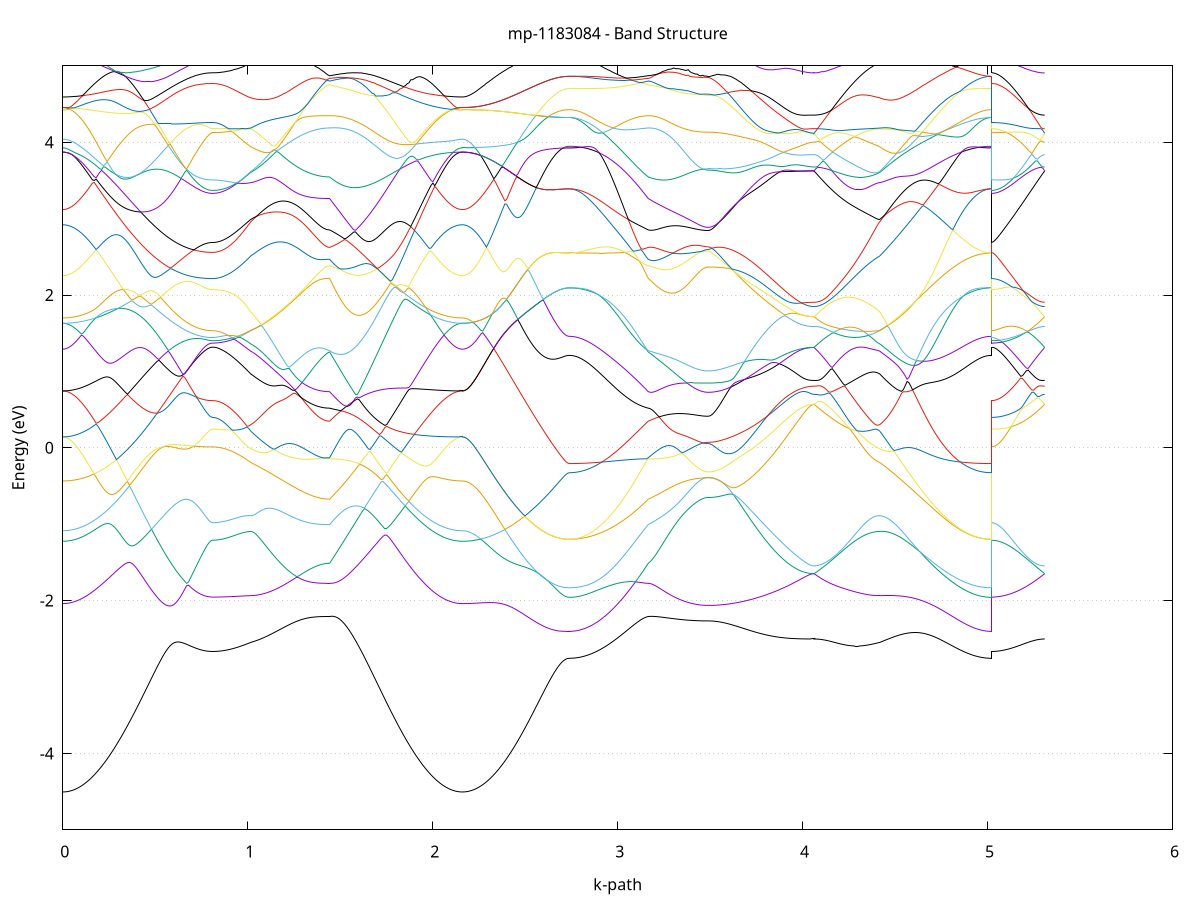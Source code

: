 set title 'mp-1183084 - Band Structure'
set xlabel 'k-path'
set ylabel 'Energy (eV)'
set grid y
set yrange [-5:5]
set terminal png size 800,600
set output 'mp-1183084_bands_gnuplot.png'
plot '-' using 1:2 with lines notitle, '-' using 1:2 with lines notitle, '-' using 1:2 with lines notitle, '-' using 1:2 with lines notitle, '-' using 1:2 with lines notitle, '-' using 1:2 with lines notitle, '-' using 1:2 with lines notitle, '-' using 1:2 with lines notitle, '-' using 1:2 with lines notitle, '-' using 1:2 with lines notitle, '-' using 1:2 with lines notitle, '-' using 1:2 with lines notitle, '-' using 1:2 with lines notitle, '-' using 1:2 with lines notitle, '-' using 1:2 with lines notitle, '-' using 1:2 with lines notitle, '-' using 1:2 with lines notitle, '-' using 1:2 with lines notitle, '-' using 1:2 with lines notitle, '-' using 1:2 with lines notitle, '-' using 1:2 with lines notitle, '-' using 1:2 with lines notitle, '-' using 1:2 with lines notitle, '-' using 1:2 with lines notitle, '-' using 1:2 with lines notitle, '-' using 1:2 with lines notitle, '-' using 1:2 with lines notitle, '-' using 1:2 with lines notitle, '-' using 1:2 with lines notitle, '-' using 1:2 with lines notitle, '-' using 1:2 with lines notitle, '-' using 1:2 with lines notitle, '-' using 1:2 with lines notitle, '-' using 1:2 with lines notitle, '-' using 1:2 with lines notitle, '-' using 1:2 with lines notitle, '-' using 1:2 with lines notitle, '-' using 1:2 with lines notitle, '-' using 1:2 with lines notitle, '-' using 1:2 with lines notitle, '-' using 1:2 with lines notitle, '-' using 1:2 with lines notitle, '-' using 1:2 with lines notitle, '-' using 1:2 with lines notitle, '-' using 1:2 with lines notitle, '-' using 1:2 with lines notitle, '-' using 1:2 with lines notitle, '-' using 1:2 with lines notitle
0.000000 -35.217050
0.009996 -35.216950
0.019992 -35.216950
0.029987 -35.216850
0.039983 -35.216650
0.049979 -35.216450
0.059975 -35.216150
0.069971 -35.215850
0.079967 -35.215550
0.089962 -35.215150
0.099958 -35.214750
0.109954 -35.214250
0.119950 -35.213750
0.129946 -35.213150
0.139941 -35.212550
0.149937 -35.211950
0.159933 -35.211250
0.169929 -35.210450
0.179925 -35.209750
0.189920 -35.208950
0.199916 -35.208050
0.209912 -35.207150
0.219908 -35.206250
0.229904 -35.205250
0.239900 -35.204250
0.249895 -35.203250
0.259891 -35.202150
0.269887 -35.201050
0.279883 -35.199950
0.289879 -35.198850
0.299874 -35.197650
0.309870 -35.196450
0.319866 -35.195150
0.329862 -35.193950
0.339858 -35.192650
0.349853 -35.191250
0.359849 -35.189950
0.369845 -35.188550
0.379841 -35.187250
0.389837 -35.185850
0.399833 -35.184450
0.409828 -35.182950
0.419824 -35.181550
0.429820 -35.180050
0.439816 -35.178550
0.449812 -35.177050
0.459807 -35.175650
0.469803 -35.174050
0.479799 -35.172550
0.489795 -35.171050
0.499791 -35.169550
0.509786 -35.168050
0.519782 -35.166550
0.529778 -35.164950
0.539774 -35.163450
0.549770 -35.161950
0.559766 -35.160450
0.569761 -35.158950
0.579757 -35.157450
0.589753 -35.155950
0.599749 -35.154550
0.609745 -35.153050
0.619740 -35.151650
0.629736 -35.150250
0.639732 -35.148850
0.649728 -35.147550
0.659724 -35.146250
0.669720 -35.144950
0.679715 -35.143650
0.689711 -35.142450
0.699707 -35.141350
0.709703 -35.140250
0.719699 -35.139250
0.729694 -35.138250
0.739690 -35.137450
0.749686 -35.136650
0.759682 -35.135950
0.769678 -35.135450
0.779673 -35.134950
0.789669 -35.134650
0.799665 -35.134450
0.809661 -35.134350
0.809661 -35.134350
0.819481 -35.134350
0.829302 -35.134250
0.839122 -35.134250
0.848942 -35.134050
0.858763 -35.134150
0.868583 -35.134350
0.878403 -35.134550
0.888224 -35.134850
0.898044 -35.135050
0.907865 -35.135450
0.917685 -35.135750
0.927505 -35.136150
0.937326 -35.136550
0.947146 -35.136950
0.956966 -35.137450
0.966787 -35.137850
0.976607 -35.138450
0.986428 -35.138950
0.996248 -35.139550
1.006068 -35.140050
1.015889 -35.140750
1.015889 -35.140750
1.025812 -35.141150
1.035735 -35.141550
1.045658 -35.142050
1.055581 -35.142450
1.065504 -35.142850
1.075427 -35.143350
1.085350 -35.143750
1.095273 -35.144150
1.105196 -35.144550
1.115119 -35.144850
1.125042 -35.145250
1.134965 -35.145650
1.144888 -35.146050
1.154812 -35.146350
1.164735 -35.146750
1.174658 -35.147050
1.184581 -35.147350
1.194504 -35.147650
1.204427 -35.147950
1.214350 -35.148250
1.224273 -35.148550
1.234196 -35.148850
1.244119 -35.149150
1.254042 -35.149350
1.263965 -35.149650
1.273888 -35.149850
1.283811 -35.150050
1.293734 -35.150250
1.303657 -35.150450
1.313581 -35.150650
1.323504 -35.150750
1.333427 -35.150950
1.343350 -35.151050
1.353273 -35.151250
1.363196 -35.151350
1.373119 -35.151450
1.383042 -35.151550
1.392965 -35.151550
1.402888 -35.151650
1.412811 -35.151750
1.422734 -35.151750
1.432657 -35.151750
1.442580 -35.151750
1.442580 -35.151750
1.452557 -35.150650
1.462534 -35.149450
1.472511 -35.148350
1.482488 -35.147150
1.492465 -35.145950
1.502442 -35.144750
1.512419 -35.143550
1.522396 -35.144250
1.532373 -35.145950
1.542350 -35.147550
1.552327 -35.149250
1.562304 -35.150950
1.572281 -35.152650
1.582258 -35.154350
1.592235 -35.156050
1.602212 -35.157650
1.612189 -35.159350
1.622166 -35.161050
1.632143 -35.162750
1.642120 -35.164450
1.652097 -35.166150
1.662074 -35.167750
1.672051 -35.169450
1.682028 -35.171050
1.692005 -35.172650
1.701981 -35.174250
1.711958 -35.175850
1.721935 -35.177450
1.731912 -35.179050
1.741889 -35.180650
1.751866 -35.182150
1.761843 -35.183650
1.771820 -35.185150
1.781797 -35.186650
1.791774 -35.188050
1.801751 -35.189450
1.811728 -35.190850
1.821705 -35.192250
1.831682 -35.193550
1.841659 -35.194850
1.851636 -35.196150
1.861613 -35.197450
1.871590 -35.198650
1.881567 -35.199850
1.891544 -35.200950
1.901521 -35.202050
1.911498 -35.203150
1.921475 -35.204250
1.931452 -35.205250
1.941429 -35.206150
1.951406 -35.207150
1.961383 -35.208050
1.971360 -35.208850
1.981337 -35.209750
1.991314 -35.210450
2.001291 -35.211250
2.011268 -35.211950
2.021244 -35.212550
2.031221 -35.213150
2.041198 -35.213750
2.051175 -35.214250
2.061152 -35.214750
2.071129 -35.215150
2.081106 -35.215550
2.091083 -35.215850
2.101060 -35.216150
2.111037 -35.216450
2.121014 -35.216650
2.130991 -35.216850
2.140968 -35.216950
2.150945 -35.216950
2.160922 -35.217050
2.160922 -35.217050
2.170886 -35.216950
2.180849 -35.216950
2.190813 -35.216850
2.200776 -35.216650
2.210740 -35.216450
2.220703 -35.216250
2.230667 -35.216050
2.240630 -35.215650
2.250594 -35.215350
2.260557 -35.214950
2.270521 -35.214550
2.280484 -35.214050
2.290448 -35.213550
2.300411 -35.213050
2.310375 -35.212450
2.320338 -35.211850
2.330302 -35.211250
2.340265 -35.210550
2.350229 -35.209850
2.360192 -35.209050
2.370156 -35.208350
2.380119 -35.207550
2.390083 -35.206650
2.400046 -35.205850
2.410010 -35.204950
2.419973 -35.204050
2.429937 -35.203150
2.439900 -35.202150
2.449864 -35.201250
2.459827 -35.200250
2.469791 -35.199250
2.479754 -35.198250
2.489718 -35.197250
2.499681 -35.196250
2.509645 -35.195150
2.519608 -35.194150
2.529572 -35.193150
2.539535 -35.192150
2.549499 -35.191150
2.559462 -35.190150
2.569426 -35.189150
2.579389 -35.188150
2.589353 -35.187250
2.599316 -35.186350
2.609280 -35.185450
2.619243 -35.184650
2.629207 -35.183850
2.639170 -35.183150
2.649134 -35.182450
2.659097 -35.181750
2.669061 -35.181250
2.679024 -35.180750
2.688988 -35.180250
2.698951 -35.179950
2.708915 -35.179650
2.718878 -35.179450
2.728842 -35.179250
2.738805 -35.179250
2.738805 -35.179250
2.748728 -35.179250
2.758651 -35.179150
2.768575 -35.179150
2.778498 -35.178950
2.788421 -35.178850
2.798344 -35.178650
2.808267 -35.178450
2.818190 -35.178150
2.828113 -35.177950
2.838036 -35.177550
2.847959 -35.177250
2.857882 -35.176850
2.867805 -35.176450
2.877728 -35.176050
2.887651 -35.175550
2.897574 -35.175050
2.907497 -35.174550
2.917420 -35.173950
2.927344 -35.173350
2.937267 -35.172750
2.947190 -35.172050
2.957113 -35.171450
2.967036 -35.170650
2.976959 -35.169950
2.986882 -35.169250
2.996805 -35.168450
3.006728 -35.167650
3.016651 -35.166750
3.026574 -35.165950
3.036497 -35.165050
3.046420 -35.164150
3.056343 -35.163250
3.066266 -35.162250
3.076189 -35.161250
3.086113 -35.160250
3.096036 -35.159250
3.105959 -35.158250
3.115882 -35.157250
3.125805 -35.156150
3.135728 -35.155050
3.145651 -35.153950
3.155574 -35.152850
3.165497 -35.151750
3.165497 -35.151750
3.175305 -35.151250
3.185112 -35.150850
3.194920 -35.150550
3.204728 -35.150250
3.214536 -35.150050
3.224343 -35.149950
3.234151 -35.149950
3.243959 -35.149950
3.253766 -35.150050
3.263574 -35.150150
3.273382 -35.150350
3.283190 -35.150550
3.292997 -35.150850
3.302805 -35.151150
3.312613 -35.151450
3.322420 -35.151750
3.332228 -35.152050
3.342036 -35.152450
3.351844 -35.152750
3.361651 -35.153050
3.371459 -35.153350
3.381267 -35.153650
3.391074 -35.153850
3.400882 -35.154150
3.410690 -35.154350
3.420498 -35.154550
3.430305 -35.154750
3.440113 -35.154850
3.449921 -35.155050
3.459728 -35.155050
3.469536 -35.155150
3.479344 -35.155250
3.489151 -35.155250
3.489151 -35.155250
3.499022 -35.155250
3.508893 -35.155150
3.518764 -35.155150
3.528635 -35.155050
3.538506 -35.154950
3.548377 -35.154850
3.558248 -35.154650
3.568119 -35.154550
3.577990 -35.154350
3.587861 -35.154150
3.597732 -35.153850
3.607603 -35.153650
3.617474 -35.153350
3.627345 -35.153050
3.637216 -35.152750
3.647087 -35.152450
3.656958 -35.152050
3.666829 -35.151650
3.676700 -35.151350
3.686571 -35.150850
3.696442 -35.150450
3.706313 -35.150050
3.716184 -35.149550
3.726055 -35.149150
3.735926 -35.148650
3.745797 -35.148150
3.755668 -35.147650
3.765539 -35.147150
3.775410 -35.146550
3.785281 -35.146050
3.795152 -35.145450
3.805023 -35.144950
3.814894 -35.144350
3.824765 -35.143850
3.834636 -35.143250
3.844507 -35.142650
3.854378 -35.142050
3.864249 -35.141550
3.874120 -35.140950
3.883991 -35.140350
3.893862 -35.139850
3.903733 -35.139250
3.913604 -35.138750
3.923474 -35.138250
3.933345 -35.137750
3.943216 -35.137250
3.953087 -35.136750
3.962958 -35.136350
3.972829 -35.135950
3.982700 -35.135550
3.992571 -35.135250
4.002442 -35.134950
4.012313 -35.134650
4.022184 -35.134450
4.032055 -35.134250
4.041926 -35.134150
4.051797 -35.134050
4.061668 -35.134050
4.061668 -35.134050
4.071529 -35.134050
4.081390 -35.134050
4.091251 -35.134150
4.101111 -35.134250
4.110972 -35.134250
4.120833 -35.134450
4.130694 -35.134550
4.140555 -35.134650
4.150415 -35.134850
4.160276 -35.134950
4.170137 -35.135150
4.179998 -35.135250
4.189859 -35.135450
4.199719 -35.135650
4.209580 -35.135850
4.219441 -35.136050
4.229302 -35.136150
4.239163 -35.136350
4.249023 -35.136550
4.258884 -35.136750
4.268745 -35.136950
4.278606 -35.137150
4.288467 -35.137350
4.298328 -35.137550
4.308188 -35.137750
4.318049 -35.137950
4.327910 -35.138150
4.337771 -35.138450
4.347632 -35.138650
4.357492 -35.138850
4.367353 -35.139150
4.377214 -35.139450
4.387075 -35.139750
4.396936 -35.140050
4.406796 -35.140350
4.416657 -35.140750
4.416657 -35.140750
4.426549 -35.141350
4.436442 -35.142050
4.446334 -35.142750
4.456227 -35.143450
4.466119 -35.144150
4.476011 -35.144850
4.485904 -35.145650
4.495796 -35.146450
4.505688 -35.147250
4.515581 -35.148050
4.525473 -35.148850
4.535365 -35.149650
4.545258 -35.150450
4.555150 -35.151350
4.565042 -35.152150
4.574935 -35.153050
4.584827 -35.153950
4.594719 -35.154750
4.604612 -35.155650
4.614504 -35.156550
4.624396 -35.157450
4.634289 -35.158250
4.644181 -35.159150
4.654073 -35.160050
4.663966 -35.160850
4.673858 -35.161750
4.683751 -35.162550
4.693643 -35.163450
4.703535 -35.164250
4.713428 -35.165050
4.723320 -35.165850
4.733212 -35.166650
4.743105 -35.167450
4.752997 -35.168150
4.762889 -35.168950
4.772782 -35.169650
4.782674 -35.170350
4.792566 -35.171050
4.802459 -35.171650
4.812351 -35.172350
4.822243 -35.172950
4.832136 -35.173550
4.842028 -35.174050
4.851920 -35.174650
4.861813 -35.175150
4.871705 -35.175650
4.881597 -35.176050
4.891490 -35.176550
4.901382 -35.176850
4.911274 -35.177250
4.921167 -35.177650
4.931059 -35.177950
4.940952 -35.178150
4.950844 -35.178450
4.960736 -35.178650
4.970629 -35.178850
4.980521 -35.178950
4.990413 -35.179050
5.000306 -35.179150
5.010198 -35.179250
5.020090 -35.179250
5.020090 -35.134350
5.030054 -35.134350
5.040017 -35.134350
5.049981 -35.134350
5.059944 -35.134350
5.069908 -35.134350
5.079871 -35.134350
5.089835 -35.134350
5.099798 -35.134350
5.109762 -35.134350
5.119725 -35.134350
5.129689 -35.134250
5.139652 -35.134250
5.149616 -35.134250
5.159579 -35.134250
5.169543 -35.134250
5.179506 -35.134250
5.189470 -35.134250
5.199433 -35.134250
5.209397 -35.134250
5.219360 -35.134150
5.229324 -35.134150
5.239287 -35.134150
5.249251 -35.134150
5.259214 -35.134150
5.269178 -35.134150
5.279141 -35.134150
5.289105 -35.134050
5.299068 -35.134050
5.309032 -35.134050
e
0.000000 -35.089650
0.009996 -35.089650
0.019992 -35.089750
0.029987 -35.089750
0.039983 -35.089950
0.049979 -35.090050
0.059975 -35.090250
0.069971 -35.090450
0.079967 -35.090750
0.089962 -35.090950
0.099958 -35.091250
0.109954 -35.091650
0.119950 -35.092050
0.129946 -35.092450
0.139941 -35.092850
0.149937 -35.093350
0.159933 -35.093750
0.169929 -35.094350
0.179925 -35.094850
0.189920 -35.095450
0.199916 -35.096050
0.209912 -35.096650
0.219908 -35.097250
0.229904 -35.097950
0.239900 -35.098550
0.249895 -35.099250
0.259891 -35.100050
0.269887 -35.100750
0.279883 -35.101450
0.289879 -35.102250
0.299874 -35.103050
0.309870 -35.103850
0.319866 -35.104650
0.329862 -35.105450
0.339858 -35.106250
0.349853 -35.107150
0.359849 -35.107950
0.369845 -35.108850
0.379841 -35.109650
0.389837 -35.110550
0.399833 -35.111350
0.409828 -35.112250
0.419824 -35.113050
0.429820 -35.113950
0.439816 -35.114750
0.449812 -35.115650
0.459807 -35.116450
0.469803 -35.117250
0.479799 -35.118150
0.489795 -35.118950
0.499791 -35.119750
0.509786 -35.120550
0.519782 -35.121250
0.529778 -35.122050
0.539774 -35.122750
0.549770 -35.123550
0.559766 -35.124250
0.569761 -35.124950
0.579757 -35.125650
0.589753 -35.126250
0.599749 -35.126850
0.609745 -35.127450
0.619740 -35.128050
0.629736 -35.128650
0.639732 -35.129150
0.649728 -35.129650
0.659724 -35.130150
0.669720 -35.130650
0.679715 -35.131050
0.689711 -35.131450
0.699707 -35.131850
0.709703 -35.132150
0.719699 -35.132450
0.729694 -35.132750
0.739690 -35.132950
0.749686 -35.133150
0.759682 -35.133350
0.769678 -35.133550
0.779673 -35.133650
0.789669 -35.133650
0.799665 -35.133750
0.809661 -35.133750
0.809661 -35.133750
0.819481 -35.133750
0.829302 -35.133850
0.839122 -35.133950
0.848942 -35.134050
0.858763 -35.133950
0.868583 -35.133750
0.878403 -35.133550
0.888224 -35.133350
0.898044 -35.133050
0.907865 -35.132750
0.917685 -35.132450
0.927505 -35.132050
0.937326 -35.131750
0.947146 -35.131250
0.956966 -35.130850
0.966787 -35.130350
0.976607 -35.129850
0.986428 -35.129350
0.996248 -35.128850
1.006068 -35.128250
1.015889 -35.127650
1.015889 -35.127650
1.025812 -35.127250
1.035735 -35.126950
1.045658 -35.126650
1.055581 -35.126450
1.065504 -35.126250
1.075427 -35.126150
1.085350 -35.126050
1.095273 -35.126050
1.105196 -35.126050
1.115119 -35.126150
1.125042 -35.126250
1.134965 -35.126350
1.144888 -35.126550
1.154812 -35.126650
1.164735 -35.126850
1.174658 -35.127050
1.184581 -35.127250
1.194504 -35.127550
1.204427 -35.127750
1.214350 -35.127950
1.224273 -35.128250
1.234196 -35.128450
1.244119 -35.128650
1.254042 -35.128950
1.263965 -35.129150
1.273888 -35.129350
1.283811 -35.129550
1.293734 -35.129750
1.303657 -35.129950
1.313581 -35.130150
1.323504 -35.130350
1.333427 -35.130450
1.343350 -35.130650
1.353273 -35.130750
1.363196 -35.130850
1.373119 -35.130950
1.383042 -35.131050
1.392965 -35.131150
1.402888 -35.131250
1.412811 -35.131250
1.422734 -35.131350
1.432657 -35.131350
1.442580 -35.131350
1.442580 -35.131350
1.452557 -35.132850
1.462534 -35.134450
1.472511 -35.136050
1.482488 -35.137650
1.492465 -35.139250
1.502442 -35.140950
1.512419 -35.142550
1.522396 -35.142350
1.532373 -35.141150
1.542350 -35.139950
1.552327 -35.138750
1.562304 -35.137450
1.572281 -35.136250
1.582258 -35.135050
1.592235 -35.133850
1.602212 -35.132550
1.612189 -35.131350
1.622166 -35.130150
1.632143 -35.128950
1.642120 -35.127750
1.652097 -35.126550
1.662074 -35.125350
1.672051 -35.124150
1.682028 -35.122950
1.692005 -35.121750
1.701981 -35.120550
1.711958 -35.119450
1.721935 -35.118250
1.731912 -35.117150
1.741889 -35.116050
1.751866 -35.114850
1.761843 -35.113750
1.771820 -35.112750
1.781797 -35.111650
1.791774 -35.110650
1.801751 -35.109550
1.811728 -35.108550
1.821705 -35.107550
1.831682 -35.106650
1.841659 -35.105650
1.851636 -35.104750
1.861613 -35.103850
1.871590 -35.102950
1.881567 -35.102050
1.891544 -35.101250
1.901521 -35.100450
1.911498 -35.099650
1.921475 -35.098950
1.931452 -35.098150
1.941429 -35.097450
1.951406 -35.096750
1.961383 -35.096150
1.971360 -35.095550
1.981337 -35.094950
1.991314 -35.094350
2.001291 -35.093850
2.011268 -35.093350
2.021244 -35.092850
2.031221 -35.092450
2.041198 -35.092050
2.051175 -35.091650
2.061152 -35.091350
2.071129 -35.090950
2.081106 -35.090750
2.091083 -35.090450
2.101060 -35.090250
2.111037 -35.090050
2.121014 -35.089950
2.130991 -35.089750
2.140968 -35.089750
2.150945 -35.089650
2.160922 -35.089650
2.160922 -35.089650
2.170886 -35.089650
2.180849 -35.089650
2.190813 -35.089650
2.200776 -35.089650
2.210740 -35.089650
2.220703 -35.089650
2.230667 -35.089650
2.240630 -35.089650
2.250594 -35.089650
2.260557 -35.089650
2.270521 -35.089650
2.280484 -35.089650
2.290448 -35.089650
2.300411 -35.089650
2.310375 -35.089750
2.320338 -35.089750
2.330302 -35.089750
2.340265 -35.089750
2.350229 -35.089750
2.360192 -35.089750
2.370156 -35.089750
2.380119 -35.089750
2.390083 -35.089750
2.400046 -35.089750
2.410010 -35.089750
2.419973 -35.089850
2.429937 -35.089850
2.439900 -35.089850
2.449864 -35.089850
2.459827 -35.089850
2.469791 -35.089850
2.479754 -35.089850
2.489718 -35.089850
2.499681 -35.089850
2.509645 -35.089950
2.519608 -35.089950
2.529572 -35.089950
2.539535 -35.089950
2.549499 -35.089950
2.559462 -35.090550
2.569426 -35.091550
2.579389 -35.092550
2.589353 -35.093550
2.599316 -35.094450
2.609280 -35.095350
2.619243 -35.096150
2.629207 -35.097050
2.639170 -35.097750
2.649134 -35.098450
2.659097 -35.099150
2.669061 -35.099650
2.679024 -35.100250
2.688988 -35.100650
2.698951 -35.101050
2.708915 -35.101350
2.718878 -35.101550
2.728842 -35.101650
2.738805 -35.101650
2.738805 -35.101650
2.748728 -35.101650
2.758651 -35.101650
2.768575 -35.101650
2.778498 -35.101650
2.788421 -35.101650
2.798344 -35.101750
2.808267 -35.101750
2.818190 -35.101750
2.828113 -35.101750
2.838036 -35.101850
2.847959 -35.101850
2.857882 -35.101950
2.867805 -35.102150
2.877728 -35.102350
2.887651 -35.102550
2.897574 -35.102750
2.907497 -35.103150
2.917420 -35.103550
2.927344 -35.104050
2.937267 -35.104550
2.947190 -35.105150
2.957113 -35.105850
2.967036 -35.106650
2.976959 -35.107450
2.986882 -35.108350
2.996805 -35.109250
3.006728 -35.110250
3.016651 -35.111350
3.026574 -35.112450
3.036497 -35.113550
3.046420 -35.114750
3.056343 -35.115950
3.066266 -35.117150
3.076189 -35.118450
3.086113 -35.119750
3.096036 -35.121150
3.105959 -35.122550
3.115882 -35.123950
3.125805 -35.125350
3.135728 -35.126850
3.145651 -35.128350
3.155574 -35.129850
3.165497 -35.131350
3.165497 -35.131350
3.175305 -35.132050
3.185112 -35.132650
3.194920 -35.133150
3.204728 -35.133650
3.214536 -35.134150
3.224343 -35.134450
3.234151 -35.134750
3.243959 -35.135050
3.253766 -35.135250
3.263574 -35.135350
3.273382 -35.135450
3.283190 -35.135550
3.292997 -35.135550
3.302805 -35.135550
3.312613 -35.135450
3.322420 -35.135450
3.332228 -35.135350
3.342036 -35.135250
3.351844 -35.135150
3.361651 -35.135150
3.371459 -35.135050
3.381267 -35.134950
3.391074 -35.134850
3.400882 -35.134850
3.410690 -35.134750
3.420498 -35.134650
3.430305 -35.134650
3.440113 -35.134550
3.449921 -35.134550
3.459728 -35.134550
3.469536 -35.134450
3.479344 -35.134450
3.489151 -35.134450
3.489151 -35.134450
3.499022 -35.134450
3.508893 -35.134450
3.518764 -35.134450
3.528635 -35.134450
3.538506 -35.134450
3.548377 -35.134450
3.558248 -35.134450
3.568119 -35.134450
3.577990 -35.134450
3.587861 -35.134450
3.597732 -35.134450
3.607603 -35.134450
3.617474 -35.134450
3.627345 -35.134450
3.637216 -35.134450
3.647087 -35.134450
3.656958 -35.134350
3.666829 -35.134350
3.676700 -35.134350
3.686571 -35.134350
3.696442 -35.134350
3.706313 -35.134350
3.716184 -35.134350
3.726055 -35.134350
3.735926 -35.134350
3.745797 -35.134350
3.755668 -35.134250
3.765539 -35.134250
3.775410 -35.134250
3.785281 -35.134250
3.795152 -35.134250
3.805023 -35.134250
3.814894 -35.134250
3.824765 -35.134250
3.834636 -35.134150
3.844507 -35.134150
3.854378 -35.134150
3.864249 -35.134150
3.874120 -35.134150
3.883991 -35.134150
3.893862 -35.134150
3.903733 -35.134150
3.913604 -35.134150
3.923474 -35.134150
3.933345 -35.134150
3.943216 -35.134050
3.953087 -35.134050
3.962958 -35.134050
3.972829 -35.134050
3.982700 -35.134050
3.992571 -35.134050
4.002442 -35.134050
4.012313 -35.134050
4.022184 -35.134050
4.032055 -35.134050
4.041926 -35.134050
4.051797 -35.134050
4.061668 -35.134050
4.061668 -35.134050
4.071529 -35.134050
4.081390 -35.134050
4.091251 -35.134050
4.101111 -35.134050
4.110972 -35.133950
4.120833 -35.133950
4.130694 -35.133850
4.140555 -35.133850
4.150415 -35.133750
4.160276 -35.133650
4.170137 -35.133550
4.179998 -35.133450
4.189859 -35.133250
4.199719 -35.133150
4.209580 -35.133050
4.219441 -35.132850
4.229302 -35.132750
4.239163 -35.132550
4.249023 -35.132350
4.258884 -35.132150
4.268745 -35.131950
4.278606 -35.131750
4.288467 -35.131450
4.298328 -35.131250
4.308188 -35.131050
4.318049 -35.130750
4.327910 -35.130450
4.337771 -35.130250
4.347632 -35.129950
4.357492 -35.129650
4.367353 -35.129350
4.377214 -35.129050
4.387075 -35.128650
4.396936 -35.128350
4.406796 -35.128050
4.416657 -35.127650
4.416657 -35.127650
4.426549 -35.127050
4.436442 -35.126450
4.446334 -35.125750
4.456227 -35.125050
4.466119 -35.124350
4.476011 -35.123650
4.485904 -35.122950
4.495796 -35.122150
4.505688 -35.121450
4.515581 -35.120650
4.525473 -35.119850
4.535365 -35.119050
4.545258 -35.118250
4.555150 -35.117350
4.565042 -35.116550
4.574935 -35.115750
4.584827 -35.114850
4.594719 -35.114050
4.604612 -35.113150
4.614504 -35.112350
4.624396 -35.111450
4.634289 -35.110650
4.644181 -35.109750
4.654073 -35.108950
4.663966 -35.108150
4.673858 -35.107250
4.683751 -35.106450
4.693643 -35.105650
4.703535 -35.104850
4.713428 -35.104050
4.723320 -35.103250
4.733212 -35.102450
4.743105 -35.101750
4.752997 -35.101550
4.762889 -35.101550
4.772782 -35.101550
4.782674 -35.101550
4.792566 -35.101550
4.802459 -35.101550
4.812351 -35.101650
4.822243 -35.101650
4.832136 -35.101650
4.842028 -35.101650
4.851920 -35.101650
4.861813 -35.101650
4.871705 -35.101650
4.881597 -35.101650
4.891490 -35.101650
4.901382 -35.101650
4.911274 -35.101650
4.921167 -35.101650
4.931059 -35.101650
4.940952 -35.101650
4.950844 -35.101650
4.960736 -35.101650
4.970629 -35.101650
4.980521 -35.101650
4.990413 -35.101650
5.000306 -35.101650
5.010198 -35.101650
5.020090 -35.101650
5.020090 -35.133750
5.030054 -35.133750
5.040017 -35.133750
5.049981 -35.133750
5.059944 -35.133750
5.069908 -35.133750
5.079871 -35.133750
5.089835 -35.133750
5.099798 -35.133750
5.109762 -35.133750
5.119725 -35.133850
5.129689 -35.133850
5.139652 -35.133850
5.149616 -35.133850
5.159579 -35.133850
5.169543 -35.133850
5.179506 -35.133850
5.189470 -35.133850
5.199433 -35.133850
5.209397 -35.133950
5.219360 -35.133950
5.229324 -35.133950
5.239287 -35.133950
5.249251 -35.133950
5.259214 -35.133950
5.269178 -35.133950
5.279141 -35.134050
5.289105 -35.134050
5.299068 -35.134050
5.309032 -35.134050
e
0.000000 -35.062950
0.009996 -35.062950
0.019992 -35.062950
0.029987 -35.062950
0.039983 -35.063050
0.049979 -35.063050
0.059975 -35.063150
0.069971 -35.063250
0.079967 -35.063350
0.089962 -35.063450
0.099958 -35.063550
0.109954 -35.063650
0.119950 -35.063850
0.129946 -35.064050
0.139941 -35.064150
0.149937 -35.064350
0.159933 -35.064550
0.169929 -35.064850
0.179925 -35.065050
0.189920 -35.065250
0.199916 -35.065550
0.209912 -35.065850
0.219908 -35.066150
0.229904 -35.066450
0.239900 -35.066750
0.249895 -35.067050
0.259891 -35.067350
0.269887 -35.067750
0.279883 -35.068150
0.289879 -35.068550
0.299874 -35.068950
0.309870 -35.069350
0.319866 -35.069750
0.329862 -35.070250
0.339858 -35.070650
0.349853 -35.071150
0.359849 -35.071650
0.369845 -35.072150
0.379841 -35.072650
0.389837 -35.073250
0.399833 -35.073750
0.409828 -35.074350
0.419824 -35.074950
0.429820 -35.075550
0.439816 -35.076150
0.449812 -35.076750
0.459807 -35.077450
0.469803 -35.078050
0.479799 -35.078750
0.489795 -35.079450
0.499791 -35.080150
0.509786 -35.080850
0.519782 -35.081550
0.529778 -35.082350
0.539774 -35.083050
0.549770 -35.083850
0.559766 -35.084650
0.569761 -35.085450
0.579757 -35.086250
0.589753 -35.087050
0.599749 -35.087850
0.609745 -35.088650
0.619740 -35.089450
0.629736 -35.090350
0.639732 -35.091150
0.649728 -35.091950
0.659724 -35.092750
0.669720 -35.093650
0.679715 -35.094450
0.689711 -35.095250
0.699707 -35.095950
0.709703 -35.096750
0.719699 -35.097450
0.729694 -35.098050
0.739690 -35.098650
0.749686 -35.099250
0.759682 -35.099750
0.769678 -35.100150
0.779673 -35.100450
0.789669 -35.100750
0.799665 -35.100850
0.809661 -35.100950
0.809661 -35.100950
0.819481 -35.100950
0.829302 -35.100950
0.839122 -35.100950
0.848942 -35.100950
0.858763 -35.100950
0.868583 -35.100950
0.878403 -35.100950
0.888224 -35.100950
0.898044 -35.100950
0.907865 -35.100950
0.917685 -35.100950
0.927505 -35.100950
0.937326 -35.100950
0.947146 -35.101050
0.956966 -35.101050
0.966787 -35.101050
0.976607 -35.101050
0.986428 -35.101050
0.996248 -35.101050
1.006068 -35.101050
1.015889 -35.101050
1.015889 -35.101050
1.025812 -35.101050
1.035735 -35.100950
1.045658 -35.100850
1.055581 -35.100650
1.065504 -35.100450
1.075427 -35.100150
1.085350 -35.099850
1.095273 -35.099550
1.105196 -35.099150
1.115119 -35.098750
1.125042 -35.098250
1.134965 -35.097850
1.144888 -35.097350
1.154812 -35.096850
1.164735 -35.096350
1.174658 -35.095850
1.184581 -35.095250
1.194504 -35.094750
1.204427 -35.094250
1.214350 -35.093750
1.224273 -35.093250
1.234196 -35.092850
1.244119 -35.092350
1.254042 -35.091850
1.263965 -35.091450
1.273888 -35.091050
1.283811 -35.090650
1.293734 -35.090250
1.303657 -35.089850
1.313581 -35.089550
1.323504 -35.089250
1.333427 -35.088950
1.343350 -35.088650
1.353273 -35.088350
1.363196 -35.088150
1.373119 -35.087950
1.383042 -35.087750
1.392965 -35.087650
1.402888 -35.087550
1.412811 -35.087450
1.422734 -35.087350
1.432657 -35.087350
1.442580 -35.087350
1.442580 -35.087350
1.452557 -35.086850
1.462534 -35.086450
1.472511 -35.085950
1.482488 -35.085550
1.492465 -35.085050
1.502442 -35.084550
1.512419 -35.084150
1.522396 -35.083650
1.532373 -35.083150
1.542350 -35.082650
1.552327 -35.082250
1.562304 -35.081750
1.572281 -35.081250
1.582258 -35.080750
1.592235 -35.080250
1.602212 -35.079750
1.612189 -35.079350
1.622166 -35.078850
1.632143 -35.078350
1.642120 -35.077850
1.652097 -35.077350
1.662074 -35.076950
1.672051 -35.076450
1.682028 -35.075950
1.692005 -35.075550
1.701981 -35.075050
1.711958 -35.074550
1.721935 -35.074150
1.731912 -35.073650
1.741889 -35.073250
1.751866 -35.072850
1.761843 -35.072350
1.771820 -35.071950
1.781797 -35.071550
1.791774 -35.071150
1.801751 -35.070750
1.811728 -35.070350
1.821705 -35.069950
1.831682 -35.069550
1.841659 -35.069150
1.851636 -35.068850
1.861613 -35.068450
1.871590 -35.068150
1.881567 -35.067750
1.891544 -35.067450
1.901521 -35.067150
1.911498 -35.066850
1.921475 -35.066550
1.931452 -35.066250
1.941429 -35.065950
1.951406 -35.065650
1.961383 -35.065450
1.971360 -35.065250
1.981337 -35.064950
1.991314 -35.064750
2.001291 -35.064550
2.011268 -35.064350
2.021244 -35.064150
2.031221 -35.063950
2.041198 -35.063850
2.051175 -35.063650
2.061152 -35.063550
2.071129 -35.063450
2.081106 -35.063350
2.091083 -35.063250
2.101060 -35.063150
2.111037 -35.063050
2.121014 -35.063050
2.130991 -35.062950
2.140968 -35.062950
2.150945 -35.062950
2.160922 -35.062950
2.160922 -35.062950
2.170886 -35.062950
2.180849 -35.062950
2.190813 -35.063050
2.200776 -35.063250
2.210740 -35.063450
2.220703 -35.063650
2.230667 -35.063950
2.240630 -35.064250
2.250594 -35.064650
2.260557 -35.065050
2.270521 -35.065450
2.280484 -35.065950
2.290448 -35.066450
2.300411 -35.067050
2.310375 -35.067650
2.320338 -35.068250
2.330302 -35.068950
2.340265 -35.069650
2.350229 -35.070350
2.360192 -35.071150
2.370156 -35.071950
2.380119 -35.072750
2.390083 -35.073550
2.400046 -35.074450
2.410010 -35.075350
2.419973 -35.076350
2.429937 -35.077250
2.439900 -35.078250
2.449864 -35.079250
2.459827 -35.080250
2.469791 -35.081250
2.479754 -35.082250
2.489718 -35.083350
2.499681 -35.084350
2.509645 -35.085450
2.519608 -35.086450
2.529572 -35.087550
2.539535 -35.088550
2.549499 -35.089550
2.559462 -35.089950
2.569426 -35.089950
2.579389 -35.089950
2.589353 -35.089950
2.599316 -35.089950
2.609280 -35.089950
2.619243 -35.089950
2.629207 -35.089950
2.639170 -35.090050
2.649134 -35.090050
2.659097 -35.090050
2.669061 -35.090050
2.679024 -35.090050
2.688988 -35.090050
2.698951 -35.090050
2.708915 -35.090050
2.718878 -35.090050
2.728842 -35.090050
2.738805 -35.090050
2.738805 -35.090050
2.748728 -35.090050
2.758651 -35.090050
2.768575 -35.090150
2.778498 -35.090250
2.788421 -35.090450
2.798344 -35.090650
2.808267 -35.090750
2.818190 -35.091050
2.828113 -35.091250
2.838036 -35.091550
2.847959 -35.091750
2.857882 -35.092050
2.867805 -35.092350
2.877728 -35.092550
2.887651 -35.092850
2.897574 -35.093050
2.907497 -35.093250
2.917420 -35.093350
2.927344 -35.093450
2.937267 -35.093550
2.947190 -35.093550
2.957113 -35.093550
2.967036 -35.093450
2.976959 -35.093350
2.986882 -35.093250
2.996805 -35.093050
3.006728 -35.092850
3.016651 -35.092650
3.026574 -35.092350
3.036497 -35.092150
3.046420 -35.091850
3.056343 -35.091550
3.066266 -35.091150
3.076189 -35.090850
3.086113 -35.090450
3.096036 -35.090150
3.105959 -35.089750
3.115882 -35.089350
3.125805 -35.088950
3.135728 -35.088550
3.145651 -35.088150
3.155574 -35.087750
3.165497 -35.087350
3.165497 -35.087350
3.175305 -35.087050
3.185112 -35.086850
3.194920 -35.086650
3.204728 -35.086450
3.214536 -35.086150
3.224343 -35.085850
3.234151 -35.085650
3.243959 -35.085350
3.253766 -35.085050
3.263574 -35.084750
3.273382 -35.084450
3.283190 -35.084150
3.292997 -35.083950
3.302805 -35.083650
3.312613 -35.083350
3.322420 -35.083050
3.332228 -35.082750
3.342036 -35.082550
3.351844 -35.082250
3.361651 -35.082050
3.371459 -35.081850
3.381267 -35.081550
3.391074 -35.081450
3.400882 -35.081250
3.410690 -35.081050
3.420498 -35.080950
3.430305 -35.080750
3.440113 -35.080650
3.449921 -35.080550
3.459728 -35.080550
3.469536 -35.080450
3.479344 -35.080450
3.489151 -35.080450
3.489151 -35.080450
3.499022 -35.080450
3.508893 -35.080450
3.518764 -35.080550
3.528635 -35.080550
3.538506 -35.080650
3.548377 -35.080750
3.558248 -35.080950
3.568119 -35.081050
3.577990 -35.081250
3.587861 -35.081450
3.597732 -35.081650
3.607603 -35.081950
3.617474 -35.082250
3.627345 -35.082450
3.637216 -35.082750
3.647087 -35.083150
3.656958 -35.083450
3.666829 -35.083750
3.676700 -35.084150
3.686571 -35.084550
3.696442 -35.084950
3.706313 -35.085350
3.716184 -35.085850
3.726055 -35.086250
3.735926 -35.086750
3.745797 -35.087250
3.755668 -35.087750
3.765539 -35.088250
3.775410 -35.088750
3.785281 -35.089250
3.795152 -35.089750
3.805023 -35.090350
3.814894 -35.090850
3.824765 -35.091450
3.834636 -35.091950
3.844507 -35.092550
3.854378 -35.093050
3.864249 -35.093650
3.874120 -35.094150
3.883991 -35.094750
3.893862 -35.095250
3.903733 -35.095850
3.913604 -35.096350
3.923474 -35.096850
3.933345 -35.097350
3.943216 -35.097850
3.953087 -35.098250
3.962958 -35.098650
3.972829 -35.099050
3.982700 -35.099450
3.992571 -35.099750
4.002442 -35.100050
4.012313 -35.100350
4.022184 -35.100550
4.032055 -35.100750
4.041926 -35.100850
4.051797 -35.100950
4.061668 -35.100950
4.061668 -35.100950
4.071529 -35.100950
4.081390 -35.100950
4.091251 -35.100850
4.101111 -35.100850
4.110972 -35.100750
4.120833 -35.100750
4.130694 -35.100650
4.140555 -35.100650
4.150415 -35.100550
4.160276 -35.100450
4.170137 -35.100450
4.179998 -35.100350
4.189859 -35.100350
4.199719 -35.100250
4.209580 -35.100250
4.219441 -35.100250
4.229302 -35.100250
4.239163 -35.100250
4.249023 -35.100250
4.258884 -35.100250
4.268745 -35.100350
4.278606 -35.100350
4.288467 -35.100350
4.298328 -35.100450
4.308188 -35.100450
4.318049 -35.100550
4.327910 -35.100650
4.337771 -35.100650
4.347632 -35.100750
4.357492 -35.100850
4.367353 -35.100850
4.377214 -35.100950
4.387075 -35.100950
4.396936 -35.101050
4.406796 -35.101050
4.416657 -35.101050
4.416657 -35.101050
4.426549 -35.101050
4.436442 -35.101150
4.446334 -35.101150
4.456227 -35.101150
4.466119 -35.101150
4.476011 -35.101150
4.485904 -35.101150
4.495796 -35.101150
4.505688 -35.101250
4.515581 -35.101250
4.525473 -35.101250
4.535365 -35.101250
4.545258 -35.101250
4.555150 -35.101250
4.565042 -35.101250
4.574935 -35.101350
4.584827 -35.101350
4.594719 -35.101350
4.604612 -35.101350
4.614504 -35.101350
4.624396 -35.101350
4.634289 -35.101350
4.644181 -35.101450
4.654073 -35.101450
4.663966 -35.101450
4.673858 -35.101450
4.683751 -35.101450
4.693643 -35.101450
4.703535 -35.101450
4.713428 -35.101450
4.723320 -35.101550
4.733212 -35.101550
4.743105 -35.101550
4.752997 -35.100950
4.762889 -35.100250
4.772782 -35.099550
4.782674 -35.098850
4.792566 -35.098150
4.802459 -35.097550
4.812351 -35.096850
4.822243 -35.096250
4.832136 -35.095750
4.842028 -35.095150
4.851920 -35.094650
4.861813 -35.094150
4.871705 -35.093650
4.881597 -35.093150
4.891490 -35.092750
4.901382 -35.092350
4.911274 -35.091950
4.921167 -35.091650
4.931059 -35.091350
4.940952 -35.091050
4.950844 -35.090850
4.960736 -35.090650
4.970629 -35.090450
4.980521 -35.090250
4.990413 -35.090150
5.000306 -35.090050
5.010198 -35.090050
5.020090 -35.090050
5.020090 -35.100950
5.030054 -35.100950
5.040017 -35.100950
5.049981 -35.100950
5.059944 -35.100950
5.069908 -35.100950
5.079871 -35.100950
5.089835 -35.100950
5.099798 -35.100950
5.109762 -35.100950
5.119725 -35.100950
5.129689 -35.100950
5.139652 -35.100950
5.149616 -35.100950
5.159579 -35.100950
5.169543 -35.100950
5.179506 -35.100950
5.189470 -35.100950
5.199433 -35.100950
5.209397 -35.100950
5.219360 -35.100950
5.229324 -35.100950
5.239287 -35.100950
5.249251 -35.100950
5.259214 -35.100950
5.269178 -35.100950
5.279141 -35.100950
5.289105 -35.100950
5.299068 -35.100950
5.309032 -35.100950
e
0.000000 -26.034450
0.009996 -26.034450
0.019992 -26.034450
0.029987 -26.034450
0.039983 -26.034450
0.049979 -26.034450
0.059975 -26.034450
0.069971 -26.034450
0.079967 -26.034450
0.089962 -26.034450
0.099958 -26.034450
0.109954 -26.034550
0.119950 -26.034550
0.129946 -26.034550
0.139941 -26.034550
0.149937 -26.034550
0.159933 -26.034650
0.169929 -26.034650
0.179925 -26.034650
0.189920 -26.034650
0.199916 -26.034750
0.209912 -26.034750
0.219908 -26.034750
0.229904 -26.034850
0.239900 -26.034850
0.249895 -26.034850
0.259891 -26.034950
0.269887 -26.034950
0.279883 -26.034950
0.289879 -26.035050
0.299874 -26.035050
0.309870 -26.035150
0.319866 -26.035150
0.329862 -26.035150
0.339858 -26.035250
0.349853 -26.035250
0.359849 -26.035350
0.369845 -26.035350
0.379841 -26.035350
0.389837 -26.035450
0.399833 -26.035450
0.409828 -26.035550
0.419824 -26.035550
0.429820 -26.035550
0.439816 -26.035650
0.449812 -26.035650
0.459807 -26.035750
0.469803 -26.035750
0.479799 -26.035750
0.489795 -26.035850
0.499791 -26.035850
0.509786 -26.035950
0.519782 -26.035950
0.529778 -26.035950
0.539774 -26.036050
0.549770 -26.036050
0.559766 -26.036150
0.569761 -26.036150
0.579757 -26.036150
0.589753 -26.036250
0.599749 -26.036250
0.609745 -26.036250
0.619740 -26.036250
0.629736 -26.036350
0.639732 -26.036350
0.649728 -26.036350
0.659724 -26.036350
0.669720 -26.036450
0.679715 -26.036450
0.689711 -26.036450
0.699707 -26.036450
0.709703 -26.036450
0.719699 -26.036550
0.729694 -26.036550
0.739690 -26.036550
0.749686 -26.036550
0.759682 -26.036550
0.769678 -26.036550
0.779673 -26.036550
0.789669 -26.036550
0.799665 -26.036550
0.809661 -26.036550
0.809661 -26.036550
0.819481 -26.036550
0.829302 -26.036550
0.839122 -26.036550
0.848942 -26.036550
0.858763 -26.036550
0.868583 -26.036550
0.878403 -26.036450
0.888224 -26.036450
0.898044 -26.036450
0.907865 -26.036350
0.917685 -26.036350
0.927505 -26.036350
0.937326 -26.036250
0.947146 -26.036250
0.956966 -26.036150
0.966787 -26.036150
0.976607 -26.036050
0.986428 -26.036050
0.996248 -26.035950
1.006068 -26.035950
1.015889 -26.035850
1.015889 -26.035850
1.025812 -26.035850
1.035735 -26.035750
1.045658 -26.035750
1.055581 -26.035750
1.065504 -26.035650
1.075427 -26.035650
1.085350 -26.035550
1.095273 -26.035550
1.105196 -26.035550
1.115119 -26.035450
1.125042 -26.035450
1.134965 -26.035350
1.144888 -26.035350
1.154812 -26.035350
1.164735 -26.035250
1.174658 -26.035250
1.184581 -26.035250
1.194504 -26.035150
1.204427 -26.035150
1.214350 -26.035150
1.224273 -26.035150
1.234196 -26.035050
1.244119 -26.035050
1.254042 -26.035050
1.263965 -26.035050
1.273888 -26.035050
1.283811 -26.034950
1.293734 -26.034950
1.303657 -26.034950
1.313581 -26.034950
1.323504 -26.034950
1.333427 -26.034950
1.343350 -26.034850
1.353273 -26.034850
1.363196 -26.034850
1.373119 -26.034850
1.383042 -26.034850
1.392965 -26.034850
1.402888 -26.034850
1.412811 -26.034850
1.422734 -26.034850
1.432657 -26.034850
1.442580 -26.034850
1.442580 -26.034850
1.452557 -26.034850
1.462534 -26.034850
1.472511 -26.034850
1.482488 -26.034850
1.492465 -26.034850
1.502442 -26.034850
1.512419 -26.034850
1.522396 -26.034850
1.532373 -26.034850
1.542350 -26.034850
1.552327 -26.034850
1.562304 -26.034850
1.572281 -26.034850
1.582258 -26.034850
1.592235 -26.034850
1.602212 -26.034850
1.612189 -26.034850
1.622166 -26.034850
1.632143 -26.034850
1.642120 -26.034850
1.652097 -26.034850
1.662074 -26.034850
1.672051 -26.034850
1.682028 -26.034850
1.692005 -26.034850
1.701981 -26.034850
1.711958 -26.034750
1.721935 -26.034750
1.731912 -26.034750
1.741889 -26.034750
1.751866 -26.034750
1.761843 -26.034750
1.771820 -26.034750
1.781797 -26.034750
1.791774 -26.034750
1.801751 -26.034750
1.811728 -26.034650
1.821705 -26.034650
1.831682 -26.034650
1.841659 -26.034650
1.851636 -26.034650
1.861613 -26.034650
1.871590 -26.034650
1.881567 -26.034650
1.891544 -26.034650
1.901521 -26.034550
1.911498 -26.034550
1.921475 -26.034550
1.931452 -26.034550
1.941429 -26.034550
1.951406 -26.034550
1.961383 -26.034550
1.971360 -26.034550
1.981337 -26.034550
1.991314 -26.034550
2.001291 -26.034450
2.011268 -26.034450
2.021244 -26.034450
2.031221 -26.034450
2.041198 -26.034450
2.051175 -26.034450
2.061152 -26.034450
2.071129 -26.034450
2.081106 -26.034450
2.091083 -26.034450
2.101060 -26.034450
2.111037 -26.034450
2.121014 -26.034450
2.130991 -26.034450
2.140968 -26.034450
2.150945 -26.034450
2.160922 -26.034450
2.160922 -26.034450
2.170886 -26.034450
2.180849 -26.034450
2.190813 -26.034450
2.200776 -26.034450
2.210740 -26.034450
2.220703 -26.034450
2.230667 -26.034450
2.240630 -26.034450
2.250594 -26.034450
2.260557 -26.034450
2.270521 -26.034450
2.280484 -26.034450
2.290448 -26.034450
2.300411 -26.034450
2.310375 -26.034450
2.320338 -26.034450
2.330302 -26.034450
2.340265 -26.034450
2.350229 -26.034450
2.360192 -26.034450
2.370156 -26.034450
2.380119 -26.034450
2.390083 -26.034450
2.400046 -26.034550
2.410010 -26.034550
2.419973 -26.034550
2.429937 -26.034550
2.439900 -26.034550
2.449864 -26.034550
2.459827 -26.034550
2.469791 -26.034550
2.479754 -26.034550
2.489718 -26.034550
2.499681 -26.034550
2.509645 -26.034550
2.519608 -26.034550
2.529572 -26.034550
2.539535 -26.034550
2.549499 -26.034550
2.559462 -26.034650
2.569426 -26.034650
2.579389 -26.034650
2.589353 -26.034650
2.599316 -26.034650
2.609280 -26.034650
2.619243 -26.034650
2.629207 -26.034650
2.639170 -26.034650
2.649134 -26.034650
2.659097 -26.034650
2.669061 -26.034650
2.679024 -26.034650
2.688988 -26.034650
2.698951 -26.034650
2.708915 -26.034650
2.718878 -26.034650
2.728842 -26.034650
2.738805 -26.034650
2.738805 -26.034650
2.748728 -26.034650
2.758651 -26.034650
2.768575 -26.034650
2.778498 -26.034650
2.788421 -26.034650
2.798344 -26.034650
2.808267 -26.034650
2.818190 -26.034650
2.828113 -26.034650
2.838036 -26.034650
2.847959 -26.034650
2.857882 -26.034650
2.867805 -26.034650
2.877728 -26.034650
2.887651 -26.034650
2.897574 -26.034650
2.907497 -26.034650
2.917420 -26.034650
2.927344 -26.034750
2.937267 -26.034750
2.947190 -26.034750
2.957113 -26.034750
2.967036 -26.034750
2.976959 -26.034750
2.986882 -26.034750
2.996805 -26.034750
3.006728 -26.034750
3.016651 -26.034750
3.026574 -26.034750
3.036497 -26.034750
3.046420 -26.034750
3.056343 -26.034750
3.066266 -26.034750
3.076189 -26.034750
3.086113 -26.034750
3.096036 -26.034850
3.105959 -26.034850
3.115882 -26.034850
3.125805 -26.034850
3.135728 -26.034850
3.145651 -26.034850
3.155574 -26.034850
3.165497 -26.034850
3.165497 -26.034850
3.175305 -26.034850
3.185112 -26.034850
3.194920 -26.034850
3.204728 -26.034850
3.214536 -26.034850
3.224343 -26.034850
3.234151 -26.034850
3.243959 -26.034850
3.253766 -26.034850
3.263574 -26.034850
3.273382 -26.034850
3.283190 -26.034850
3.292997 -26.034850
3.302805 -26.034850
3.312613 -26.034850
3.322420 -26.034850
3.332228 -26.034850
3.342036 -26.034850
3.351844 -26.034950
3.361651 -26.034950
3.371459 -26.034950
3.381267 -26.034950
3.391074 -26.034950
3.400882 -26.034950
3.410690 -26.034950
3.420498 -26.034950
3.430305 -26.034950
3.440113 -26.034950
3.449921 -26.034950
3.459728 -26.034950
3.469536 -26.034950
3.479344 -26.034950
3.489151 -26.034950
3.489151 -26.034950
3.499022 -26.034950
3.508893 -26.034950
3.518764 -26.034950
3.528635 -26.034950
3.538506 -26.034950
3.548377 -26.034950
3.558248 -26.034950
3.568119 -26.034950
3.577990 -26.034950
3.587861 -26.035050
3.597732 -26.035050
3.607603 -26.035050
3.617474 -26.035050
3.627345 -26.035050
3.637216 -26.035050
3.647087 -26.035150
3.656958 -26.035150
3.666829 -26.035150
3.676700 -26.035150
3.686571 -26.035150
3.696442 -26.035250
3.706313 -26.035250
3.716184 -26.035250
3.726055 -26.035250
3.735926 -26.035350
3.745797 -26.035350
3.755668 -26.035350
3.765539 -26.035450
3.775410 -26.035450
3.785281 -26.035450
3.795152 -26.035450
3.805023 -26.035550
3.814894 -26.035550
3.824765 -26.035550
3.834636 -26.035550
3.844507 -26.035650
3.854378 -26.035650
3.864249 -26.035650
3.874120 -26.035650
3.883991 -26.035750
3.893862 -26.035750
3.903733 -26.035750
3.913604 -26.035750
3.923474 -26.035750
3.933345 -26.035850
3.943216 -26.035850
3.953087 -26.035850
3.962958 -26.035850
3.972829 -26.035850
3.982700 -26.035850
3.992571 -26.035850
4.002442 -26.035850
4.012313 -26.035950
4.022184 -26.035950
4.032055 -26.035950
4.041926 -26.035950
4.051797 -26.035950
4.061668 -26.035950
4.061668 -26.035950
4.071529 -26.035950
4.081390 -26.035950
4.091251 -26.035950
4.101111 -26.036050
4.110972 -26.036050
4.120833 -26.036050
4.130694 -26.036050
4.140555 -26.036150
4.150415 -26.036150
4.160276 -26.036150
4.170137 -26.036150
4.179998 -26.036150
4.189859 -26.036150
4.199719 -26.036150
4.209580 -26.036150
4.219441 -26.036150
4.229302 -26.036150
4.239163 -26.036150
4.249023 -26.036150
4.258884 -26.036150
4.268745 -26.036150
4.278606 -26.036150
4.288467 -26.036150
4.298328 -26.036150
4.308188 -26.036150
4.318049 -26.036150
4.327910 -26.036150
4.337771 -26.036050
4.347632 -26.036050
4.357492 -26.036050
4.367353 -26.036050
4.377214 -26.035950
4.387075 -26.035950
4.396936 -26.035950
4.406796 -26.035950
4.416657 -26.035850
4.416657 -26.035850
4.426549 -26.035850
4.436442 -26.035750
4.446334 -26.035750
4.456227 -26.035650
4.466119 -26.035550
4.476011 -26.035550
4.485904 -26.035450
4.495796 -26.035450
4.505688 -26.035350
4.515581 -26.035350
4.525473 -26.035250
4.535365 -26.035150
4.545258 -26.035150
4.555150 -26.035050
4.565042 -26.035050
4.574935 -26.034950
4.584827 -26.034950
4.594719 -26.034950
4.604612 -26.034950
4.614504 -26.034950
4.624396 -26.034950
4.634289 -26.034950
4.644181 -26.034950
4.654073 -26.034950
4.663966 -26.034850
4.673858 -26.034850
4.683751 -26.034850
4.693643 -26.034850
4.703535 -26.034850
4.713428 -26.034850
4.723320 -26.034850
4.733212 -26.034850
4.743105 -26.034850
4.752997 -26.034750
4.762889 -26.034750
4.772782 -26.034750
4.782674 -26.034750
4.792566 -26.034750
4.802459 -26.034750
4.812351 -26.034750
4.822243 -26.034750
4.832136 -26.034750
4.842028 -26.034750
4.851920 -26.034750
4.861813 -26.034750
4.871705 -26.034650
4.881597 -26.034650
4.891490 -26.034650
4.901382 -26.034650
4.911274 -26.034650
4.921167 -26.034650
4.931059 -26.034650
4.940952 -26.034650
4.950844 -26.034650
4.960736 -26.034650
4.970629 -26.034650
4.980521 -26.034650
4.990413 -26.034650
5.000306 -26.034650
5.010198 -26.034650
5.020090 -26.034650
5.020090 -26.036550
5.030054 -26.036550
5.040017 -26.036550
5.049981 -26.036550
5.059944 -26.036550
5.069908 -26.036550
5.079871 -26.036550
5.089835 -26.036550
5.099798 -26.036550
5.109762 -26.036450
5.119725 -26.036450
5.129689 -26.036450
5.139652 -26.036450
5.149616 -26.036450
5.159579 -26.036350
5.169543 -26.036350
5.179506 -26.036350
5.189470 -26.036350
5.199433 -26.036250
5.209397 -26.036250
5.219360 -26.036250
5.229324 -26.036150
5.239287 -26.036150
5.249251 -26.036150
5.259214 -26.036050
5.269178 -26.036050
5.279141 -26.036050
5.289105 -26.035950
5.299068 -26.035950
5.309032 -26.035950
e
0.000000 -26.034450
0.009996 -26.034450
0.019992 -26.034450
0.029987 -26.034450
0.039983 -26.034450
0.049979 -26.034450
0.059975 -26.034350
0.069971 -26.034350
0.079967 -26.034350
0.089962 -26.034350
0.099958 -26.034350
0.109954 -26.034350
0.119950 -26.034350
0.129946 -26.034250
0.139941 -26.034250
0.149937 -26.034250
0.159933 -26.034250
0.169929 -26.034250
0.179925 -26.034250
0.189920 -26.034150
0.199916 -26.034150
0.209912 -26.034150
0.219908 -26.034150
0.229904 -26.034150
0.239900 -26.034150
0.249895 -26.034150
0.259891 -26.034050
0.269887 -26.034050
0.279883 -26.034050
0.289879 -26.034050
0.299874 -26.034050
0.309870 -26.034050
0.319866 -26.034050
0.329862 -26.034050
0.339858 -26.034050
0.349853 -26.034050
0.359849 -26.034050
0.369845 -26.034050
0.379841 -26.034050
0.389837 -26.034050
0.399833 -26.034050
0.409828 -26.034150
0.419824 -26.034150
0.429820 -26.034150
0.439816 -26.034150
0.449812 -26.034150
0.459807 -26.034250
0.469803 -26.034250
0.479799 -26.034250
0.489795 -26.034350
0.499791 -26.034350
0.509786 -26.034350
0.519782 -26.034450
0.529778 -26.034450
0.539774 -26.034550
0.549770 -26.034550
0.559766 -26.034550
0.569761 -26.034650
0.579757 -26.034650
0.589753 -26.034750
0.599749 -26.034750
0.609745 -26.034750
0.619740 -26.034850
0.629736 -26.034850
0.639732 -26.034950
0.649728 -26.034950
0.659724 -26.034950
0.669720 -26.035050
0.679715 -26.035050
0.689711 -26.035050
0.699707 -26.035150
0.709703 -26.035150
0.719699 -26.035150
0.729694 -26.035150
0.739690 -26.035250
0.749686 -26.035250
0.759682 -26.035250
0.769678 -26.035250
0.779673 -26.035250
0.789669 -26.035250
0.799665 -26.035250
0.809661 -26.035250
0.809661 -26.035250
0.819481 -26.035250
0.829302 -26.035250
0.839122 -26.035250
0.848942 -26.035250
0.858763 -26.035250
0.868583 -26.035250
0.878403 -26.035250
0.888224 -26.035250
0.898044 -26.035250
0.907865 -26.035250
0.917685 -26.035250
0.927505 -26.035250
0.937326 -26.035250
0.947146 -26.035250
0.956966 -26.035250
0.966787 -26.035250
0.976607 -26.035250
0.986428 -26.035150
0.996248 -26.035150
1.006068 -26.035150
1.015889 -26.035150
1.015889 -26.035150
1.025812 -26.035150
1.035735 -26.035150
1.045658 -26.035150
1.055581 -26.035150
1.065504 -26.035150
1.075427 -26.035150
1.085350 -26.035050
1.095273 -26.035050
1.105196 -26.035050
1.115119 -26.035050
1.125042 -26.034950
1.134965 -26.034950
1.144888 -26.034950
1.154812 -26.034950
1.164735 -26.034850
1.174658 -26.034850
1.184581 -26.034850
1.194504 -26.034750
1.204427 -26.034750
1.214350 -26.034750
1.224273 -26.034650
1.234196 -26.034650
1.244119 -26.034550
1.254042 -26.034550
1.263965 -26.034550
1.273888 -26.034450
1.283811 -26.034450
1.293734 -26.034450
1.303657 -26.034350
1.313581 -26.034350
1.323504 -26.034350
1.333427 -26.034350
1.343350 -26.034250
1.353273 -26.034250
1.363196 -26.034250
1.373119 -26.034250
1.383042 -26.034250
1.392965 -26.034250
1.402888 -26.034150
1.412811 -26.034150
1.422734 -26.034150
1.432657 -26.034150
1.442580 -26.034150
1.442580 -26.034150
1.452557 -26.034150
1.462534 -26.034150
1.472511 -26.034150
1.482488 -26.034150
1.492465 -26.034150
1.502442 -26.034150
1.512419 -26.034150
1.522396 -26.034050
1.532373 -26.034050
1.542350 -26.034050
1.552327 -26.034050
1.562304 -26.034050
1.572281 -26.034050
1.582258 -26.034050
1.592235 -26.034050
1.602212 -26.034050
1.612189 -26.034050
1.622166 -26.034050
1.632143 -26.034050
1.642120 -26.034050
1.652097 -26.034050
1.662074 -26.034050
1.672051 -26.034050
1.682028 -26.034050
1.692005 -26.034050
1.701981 -26.034050
1.711958 -26.034050
1.721935 -26.034050
1.731912 -26.034050
1.741889 -26.034050
1.751866 -26.034150
1.761843 -26.034150
1.771820 -26.034150
1.781797 -26.034150
1.791774 -26.034150
1.801751 -26.034150
1.811728 -26.034150
1.821705 -26.034150
1.831682 -26.034150
1.841659 -26.034150
1.851636 -26.034150
1.861613 -26.034250
1.871590 -26.034250
1.881567 -26.034250
1.891544 -26.034250
1.901521 -26.034250
1.911498 -26.034250
1.921475 -26.034250
1.931452 -26.034250
1.941429 -26.034250
1.951406 -26.034250
1.961383 -26.034350
1.971360 -26.034350
1.981337 -26.034350
1.991314 -26.034350
2.001291 -26.034350
2.011268 -26.034350
2.021244 -26.034350
2.031221 -26.034350
2.041198 -26.034350
2.051175 -26.034350
2.061152 -26.034350
2.071129 -26.034350
2.081106 -26.034450
2.091083 -26.034450
2.101060 -26.034450
2.111037 -26.034450
2.121014 -26.034450
2.130991 -26.034450
2.140968 -26.034450
2.150945 -26.034450
2.160922 -26.034450
2.160922 -26.034450
2.170886 -26.034450
2.180849 -26.034450
2.190813 -26.034450
2.200776 -26.034450
2.210740 -26.034450
2.220703 -26.034450
2.230667 -26.034450
2.240630 -26.034450
2.250594 -26.034450
2.260557 -26.034450
2.270521 -26.034450
2.280484 -26.034450
2.290448 -26.034450
2.300411 -26.034450
2.310375 -26.034450
2.320338 -26.034450
2.330302 -26.034450
2.340265 -26.034450
2.350229 -26.034450
2.360192 -26.034450
2.370156 -26.034450
2.380119 -26.034450
2.390083 -26.034450
2.400046 -26.034550
2.410010 -26.034550
2.419973 -26.034550
2.429937 -26.034550
2.439900 -26.034550
2.449864 -26.034550
2.459827 -26.034550
2.469791 -26.034550
2.479754 -26.034550
2.489718 -26.034550
2.499681 -26.034550
2.509645 -26.034550
2.519608 -26.034550
2.529572 -26.034550
2.539535 -26.034550
2.549499 -26.034550
2.559462 -26.034650
2.569426 -26.034650
2.579389 -26.034650
2.589353 -26.034650
2.599316 -26.034650
2.609280 -26.034650
2.619243 -26.034650
2.629207 -26.034650
2.639170 -26.034650
2.649134 -26.034650
2.659097 -26.034650
2.669061 -26.034650
2.679024 -26.034650
2.688988 -26.034650
2.698951 -26.034650
2.708915 -26.034650
2.718878 -26.034650
2.728842 -26.034650
2.738805 -26.034650
2.738805 -26.034650
2.748728 -26.034650
2.758651 -26.034650
2.768575 -26.034650
2.778498 -26.034650
2.788421 -26.034650
2.798344 -26.034650
2.808267 -26.034650
2.818190 -26.034650
2.828113 -26.034650
2.838036 -26.034650
2.847959 -26.034650
2.857882 -26.034550
2.867805 -26.034550
2.877728 -26.034550
2.887651 -26.034550
2.897574 -26.034550
2.907497 -26.034550
2.917420 -26.034550
2.927344 -26.034550
2.937267 -26.034550
2.947190 -26.034450
2.957113 -26.034450
2.967036 -26.034450
2.976959 -26.034450
2.986882 -26.034450
2.996805 -26.034450
3.006728 -26.034450
3.016651 -26.034350
3.026574 -26.034350
3.036497 -26.034350
3.046420 -26.034350
3.056343 -26.034350
3.066266 -26.034350
3.076189 -26.034350
3.086113 -26.034250
3.096036 -26.034250
3.105959 -26.034250
3.115882 -26.034250
3.125805 -26.034250
3.135728 -26.034250
3.145651 -26.034250
3.155574 -26.034150
3.165497 -26.034150
3.165497 -26.034150
3.175305 -26.034150
3.185112 -26.034150
3.194920 -26.034150
3.204728 -26.034150
3.214536 -26.034150
3.224343 -26.034150
3.234151 -26.034150
3.243959 -26.034150
3.253766 -26.034150
3.263574 -26.034150
3.273382 -26.034150
3.283190 -26.034150
3.292997 -26.034150
3.302805 -26.034150
3.312613 -26.034150
3.322420 -26.034150
3.332228 -26.034050
3.342036 -26.034050
3.351844 -26.034050
3.361651 -26.034050
3.371459 -26.034050
3.381267 -26.034050
3.391074 -26.034050
3.400882 -26.034050
3.410690 -26.034050
3.420498 -26.034050
3.430305 -26.034050
3.440113 -26.034050
3.449921 -26.034050
3.459728 -26.034050
3.469536 -26.034050
3.479344 -26.034050
3.489151 -26.034050
3.489151 -26.034050
3.499022 -26.034050
3.508893 -26.034050
3.518764 -26.034050
3.528635 -26.034050
3.538506 -26.034050
3.548377 -26.034150
3.558248 -26.034150
3.568119 -26.034150
3.577990 -26.034150
3.587861 -26.034150
3.597732 -26.034250
3.607603 -26.034250
3.617474 -26.034250
3.627345 -26.034350
3.637216 -26.034350
3.647087 -26.034350
3.656958 -26.034450
3.666829 -26.034450
3.676700 -26.034550
3.686571 -26.034550
3.696442 -26.034650
3.706313 -26.034650
3.716184 -26.034650
3.726055 -26.034750
3.735926 -26.034750
3.745797 -26.034850
3.755668 -26.034850
3.765539 -26.034950
3.775410 -26.034950
3.785281 -26.035050
3.795152 -26.035050
3.805023 -26.035150
3.814894 -26.035150
3.824765 -26.035250
3.834636 -26.035250
3.844507 -26.035350
3.854378 -26.035350
3.864249 -26.035450
3.874120 -26.035450
3.883991 -26.035550
3.893862 -26.035550
3.903733 -26.035550
3.913604 -26.035650
3.923474 -26.035650
3.933345 -26.035650
3.943216 -26.035750
3.953087 -26.035750
3.962958 -26.035750
3.972829 -26.035850
3.982700 -26.035850
3.992571 -26.035850
4.002442 -26.035850
4.012313 -26.035850
4.022184 -26.035850
4.032055 -26.035950
4.041926 -26.035950
4.051797 -26.035950
4.061668 -26.035950
4.061668 -26.035950
4.071529 -26.035850
4.081390 -26.035850
4.091251 -26.035850
4.101111 -26.035850
4.110972 -26.035750
4.120833 -26.035750
4.130694 -26.035750
4.140555 -26.035650
4.150415 -26.035650
4.160276 -26.035650
4.170137 -26.035650
4.179998 -26.035550
4.189859 -26.035550
4.199719 -26.035550
4.209580 -26.035450
4.219441 -26.035450
4.229302 -26.035450
4.239163 -26.035450
4.249023 -26.035450
4.258884 -26.035350
4.268745 -26.035350
4.278606 -26.035350
4.288467 -26.035350
4.298328 -26.035350
4.308188 -26.035250
4.318049 -26.035250
4.327910 -26.035250
4.337771 -26.035250
4.347632 -26.035250
4.357492 -26.035250
4.367353 -26.035250
4.377214 -26.035150
4.387075 -26.035150
4.396936 -26.035150
4.406796 -26.035150
4.416657 -26.035150
4.416657 -26.035150
4.426549 -26.035150
4.436442 -26.035150
4.446334 -26.035150
4.456227 -26.035150
4.466119 -26.035150
4.476011 -26.035150
4.485904 -26.035150
4.495796 -26.035050
4.505688 -26.035050
4.515581 -26.035050
4.525473 -26.035050
4.535365 -26.035050
4.545258 -26.035050
4.555150 -26.035050
4.565042 -26.035050
4.574935 -26.034950
4.584827 -26.034950
4.594719 -26.034950
4.604612 -26.034850
4.614504 -26.034850
4.624396 -26.034750
4.634289 -26.034750
4.644181 -26.034750
4.654073 -26.034750
4.663966 -26.034650
4.673858 -26.034650
4.683751 -26.034650
4.693643 -26.034650
4.703535 -26.034550
4.713428 -26.034550
4.723320 -26.034550
4.733212 -26.034550
4.743105 -26.034550
4.752997 -26.034550
4.762889 -26.034550
4.772782 -26.034550
4.782674 -26.034550
4.792566 -26.034550
4.802459 -26.034550
4.812351 -26.034550
4.822243 -26.034550
4.832136 -26.034550
4.842028 -26.034550
4.851920 -26.034550
4.861813 -26.034550
4.871705 -26.034550
4.881597 -26.034550
4.891490 -26.034550
4.901382 -26.034550
4.911274 -26.034650
4.921167 -26.034650
4.931059 -26.034650
4.940952 -26.034650
4.950844 -26.034650
4.960736 -26.034650
4.970629 -26.034650
4.980521 -26.034650
4.990413 -26.034650
5.000306 -26.034650
5.010198 -26.034650
5.020090 -26.034650
5.020090 -26.035250
5.030054 -26.035250
5.040017 -26.035250
5.049981 -26.035250
5.059944 -26.035250
5.069908 -26.035250
5.079871 -26.035350
5.089835 -26.035350
5.099798 -26.035350
5.109762 -26.035350
5.119725 -26.035350
5.129689 -26.035350
5.139652 -26.035450
5.149616 -26.035450
5.159579 -26.035450
5.169543 -26.035450
5.179506 -26.035450
5.189470 -26.035550
5.199433 -26.035550
5.209397 -26.035550
5.219360 -26.035650
5.229324 -26.035650
5.239287 -26.035650
5.249251 -26.035750
5.259214 -26.035750
5.269178 -26.035750
5.279141 -26.035850
5.289105 -26.035850
5.299068 -26.035850
5.309032 -26.035950
e
0.000000 -26.032750
0.009996 -26.032750
0.019992 -26.032750
0.029987 -26.032750
0.039983 -26.032750
0.049979 -26.032750
0.059975 -26.032750
0.069971 -26.032750
0.079967 -26.032750
0.089962 -26.032750
0.099958 -26.032650
0.109954 -26.032650
0.119950 -26.032650
0.129946 -26.032650
0.139941 -26.032650
0.149937 -26.032650
0.159933 -26.032650
0.169929 -26.032650
0.179925 -26.032650
0.189920 -26.032650
0.199916 -26.032650
0.209912 -26.032650
0.219908 -26.032650
0.229904 -26.032650
0.239900 -26.032650
0.249895 -26.032650
0.259891 -26.032650
0.269887 -26.032650
0.279883 -26.032650
0.289879 -26.032650
0.299874 -26.032650
0.309870 -26.032550
0.319866 -26.032550
0.329862 -26.032550
0.339858 -26.032550
0.349853 -26.032550
0.359849 -26.032550
0.369845 -26.032550
0.379841 -26.032550
0.389837 -26.032550
0.399833 -26.032550
0.409828 -26.032550
0.419824 -26.032550
0.429820 -26.032550
0.439816 -26.032550
0.449812 -26.032550
0.459807 -26.032550
0.469803 -26.032450
0.479799 -26.032450
0.489795 -26.032450
0.499791 -26.032450
0.509786 -26.032450
0.519782 -26.032450
0.529778 -26.032450
0.539774 -26.032450
0.549770 -26.032450
0.559766 -26.032450
0.569761 -26.032450
0.579757 -26.032450
0.589753 -26.032450
0.599749 -26.032450
0.609745 -26.032450
0.619740 -26.032450
0.629736 -26.032450
0.639732 -26.032450
0.649728 -26.032450
0.659724 -26.032450
0.669720 -26.032450
0.679715 -26.032350
0.689711 -26.032350
0.699707 -26.032350
0.709703 -26.032350
0.719699 -26.032350
0.729694 -26.032350
0.739690 -26.032350
0.749686 -26.032350
0.759682 -26.032350
0.769678 -26.032350
0.779673 -26.032350
0.789669 -26.032350
0.799665 -26.032350
0.809661 -26.032350
0.809661 -26.032350
0.819481 -26.032350
0.829302 -26.032350
0.839122 -26.032350
0.848942 -26.032350
0.858763 -26.032350
0.868583 -26.032350
0.878403 -26.032350
0.888224 -26.032350
0.898044 -26.032350
0.907865 -26.032350
0.917685 -26.032350
0.927505 -26.032250
0.937326 -26.032250
0.947146 -26.032250
0.956966 -26.032250
0.966787 -26.032250
0.976607 -26.032250
0.986428 -26.032150
0.996248 -26.032150
1.006068 -26.032150
1.015889 -26.032150
1.015889 -26.032150
1.025812 -26.032050
1.035735 -26.032050
1.045658 -26.032050
1.055581 -26.032050
1.065504 -26.032050
1.075427 -26.032050
1.085350 -26.031950
1.095273 -26.031950
1.105196 -26.031950
1.115119 -26.031950
1.125042 -26.031950
1.134965 -26.031850
1.144888 -26.031850
1.154812 -26.031850
1.164735 -26.031850
1.174658 -26.031850
1.184581 -26.031850
1.194504 -26.031750
1.204427 -26.031750
1.214350 -26.031750
1.224273 -26.031750
1.234196 -26.031750
1.244119 -26.031750
1.254042 -26.031750
1.263965 -26.031650
1.273888 -26.031650
1.283811 -26.031650
1.293734 -26.031650
1.303657 -26.031650
1.313581 -26.031650
1.323504 -26.031650
1.333427 -26.031650
1.343350 -26.031650
1.353273 -26.031550
1.363196 -26.031550
1.373119 -26.031550
1.383042 -26.031550
1.392965 -26.031550
1.402888 -26.031550
1.412811 -26.031550
1.422734 -26.031550
1.432657 -26.031550
1.442580 -26.031550
1.442580 -26.031550
1.452557 -26.031550
1.462534 -26.031650
1.472511 -26.031650
1.482488 -26.031650
1.492465 -26.031750
1.502442 -26.031750
1.512419 -26.031750
1.522396 -26.031850
1.532373 -26.031850
1.542350 -26.031850
1.552327 -26.031950
1.562304 -26.031950
1.572281 -26.031950
1.582258 -26.031950
1.592235 -26.032050
1.602212 -26.032050
1.612189 -26.032050
1.622166 -26.032150
1.632143 -26.032150
1.642120 -26.032150
1.652097 -26.032150
1.662074 -26.032250
1.672051 -26.032250
1.682028 -26.032250
1.692005 -26.032250
1.701981 -26.032250
1.711958 -26.032350
1.721935 -26.032350
1.731912 -26.032350
1.741889 -26.032350
1.751866 -26.032350
1.761843 -26.032450
1.771820 -26.032450
1.781797 -26.032450
1.791774 -26.032450
1.801751 -26.032450
1.811728 -26.032450
1.821705 -26.032550
1.831682 -26.032550
1.841659 -26.032550
1.851636 -26.032550
1.861613 -26.032550
1.871590 -26.032550
1.881567 -26.032550
1.891544 -26.032550
1.901521 -26.032650
1.911498 -26.032650
1.921475 -26.032650
1.931452 -26.032650
1.941429 -26.032650
1.951406 -26.032650
1.961383 -26.032650
1.971360 -26.032650
1.981337 -26.032650
1.991314 -26.032650
2.001291 -26.032650
2.011268 -26.032650
2.021244 -26.032650
2.031221 -26.032650
2.041198 -26.032650
2.051175 -26.032650
2.061152 -26.032650
2.071129 -26.032750
2.081106 -26.032750
2.091083 -26.032750
2.101060 -26.032750
2.111037 -26.032750
2.121014 -26.032750
2.130991 -26.032750
2.140968 -26.032750
2.150945 -26.032750
2.160922 -26.032750
2.160922 -26.032750
2.170886 -26.032750
2.180849 -26.032750
2.190813 -26.032650
2.200776 -26.032650
2.210740 -26.032650
2.220703 -26.032650
2.230667 -26.032650
2.240630 -26.032650
2.250594 -26.032550
2.260557 -26.032550
2.270521 -26.032550
2.280484 -26.032550
2.290448 -26.032450
2.300411 -26.032450
2.310375 -26.032350
2.320338 -26.032350
2.330302 -26.032350
2.340265 -26.032250
2.350229 -26.032250
2.360192 -26.032150
2.370156 -26.032150
2.380119 -26.032050
2.390083 -26.032050
2.400046 -26.031950
2.410010 -26.031950
2.419973 -26.031850
2.429937 -26.031850
2.439900 -26.031750
2.449864 -26.031650
2.459827 -26.031650
2.469791 -26.031550
2.479754 -26.031550
2.489718 -26.031450
2.499681 -26.031450
2.509645 -26.031350
2.519608 -26.031350
2.529572 -26.031250
2.539535 -26.031250
2.549499 -26.031150
2.559462 -26.031150
2.569426 -26.031050
2.579389 -26.031050
2.589353 -26.030950
2.599316 -26.030950
2.609280 -26.030950
2.619243 -26.030850
2.629207 -26.030850
2.639170 -26.030850
2.649134 -26.030750
2.659097 -26.030750
2.669061 -26.030750
2.679024 -26.030750
2.688988 -26.030750
2.698951 -26.030650
2.708915 -26.030650
2.718878 -26.030650
2.728842 -26.030650
2.738805 -26.030650
2.738805 -26.030650
2.748728 -26.030650
2.758651 -26.030650
2.768575 -26.030650
2.778498 -26.030650
2.788421 -26.030650
2.798344 -26.030650
2.808267 -26.030750
2.818190 -26.030750
2.828113 -26.030750
2.838036 -26.030750
2.847959 -26.030750
2.857882 -26.030750
2.867805 -26.030750
2.877728 -26.030750
2.887651 -26.030850
2.897574 -26.030850
2.907497 -26.030850
2.917420 -26.030850
2.927344 -26.030850
2.937267 -26.030950
2.947190 -26.030950
2.957113 -26.030950
2.967036 -26.030950
2.976959 -26.031050
2.986882 -26.031050
2.996805 -26.031050
3.006728 -26.031050
3.016651 -26.031150
3.026574 -26.031150
3.036497 -26.031150
3.046420 -26.031150
3.056343 -26.031250
3.066266 -26.031250
3.076189 -26.031250
3.086113 -26.031350
3.096036 -26.031350
3.105959 -26.031350
3.115882 -26.031450
3.125805 -26.031450
3.135728 -26.031450
3.145651 -26.031550
3.155574 -26.031550
3.165497 -26.031550
3.165497 -26.031550
3.175305 -26.031550
3.185112 -26.031550
3.194920 -26.031650
3.204728 -26.031650
3.214536 -26.031650
3.224343 -26.031650
3.234151 -26.031650
3.243959 -26.031650
3.253766 -26.031750
3.263574 -26.031750
3.273382 -26.031750
3.283190 -26.031750
3.292997 -26.031750
3.302805 -26.031750
3.312613 -26.031750
3.322420 -26.031850
3.332228 -26.031850
3.342036 -26.031850
3.351844 -26.031850
3.361651 -26.031850
3.371459 -26.031850
3.381267 -26.031850
3.391074 -26.031850
3.400882 -26.031850
3.410690 -26.031850
3.420498 -26.031950
3.430305 -26.031950
3.440113 -26.031950
3.449921 -26.031950
3.459728 -26.031950
3.469536 -26.031950
3.479344 -26.031950
3.489151 -26.031950
3.489151 -26.031950
3.499022 -26.031950
3.508893 -26.031950
3.518764 -26.031950
3.528635 -26.031950
3.538506 -26.031950
3.548377 -26.031950
3.558248 -26.031950
3.568119 -26.031950
3.577990 -26.031950
3.587861 -26.031950
3.597732 -26.031950
3.607603 -26.031950
3.617474 -26.031950
3.627345 -26.031950
3.637216 -26.031950
3.647087 -26.032050
3.656958 -26.032050
3.666829 -26.032050
3.676700 -26.032050
3.686571 -26.032050
3.696442 -26.032050
3.706313 -26.032050
3.716184 -26.032050
3.726055 -26.032050
3.735926 -26.032150
3.745797 -26.032150
3.755668 -26.032150
3.765539 -26.032150
3.775410 -26.032150
3.785281 -26.032150
3.795152 -26.032150
3.805023 -26.032150
3.814894 -26.032250
3.824765 -26.032250
3.834636 -26.032250
3.844507 -26.032250
3.854378 -26.032250
3.864249 -26.032250
3.874120 -26.032250
3.883991 -26.032250
3.893862 -26.032250
3.903733 -26.032350
3.913604 -26.032350
3.923474 -26.032350
3.933345 -26.032350
3.943216 -26.032350
3.953087 -26.032350
3.962958 -26.032350
3.972829 -26.032350
3.982700 -26.032350
3.992571 -26.032350
4.002442 -26.032350
4.012313 -26.032350
4.022184 -26.032350
4.032055 -26.032350
4.041926 -26.032350
4.051797 -26.032350
4.061668 -26.032350
4.061668 -26.032350
4.071529 -26.032350
4.081390 -26.032350
4.091251 -26.032350
4.101111 -26.032350
4.110972 -26.032350
4.120833 -26.032350
4.130694 -26.032350
4.140555 -26.032350
4.150415 -26.032350
4.160276 -26.032350
4.170137 -26.032350
4.179998 -26.032350
4.189859 -26.032350
4.199719 -26.032350
4.209580 -26.032350
4.219441 -26.032350
4.229302 -26.032350
4.239163 -26.032350
4.249023 -26.032350
4.258884 -26.032350
4.268745 -26.032250
4.278606 -26.032250
4.288467 -26.032250
4.298328 -26.032250
4.308188 -26.032250
4.318049 -26.032250
4.327910 -26.032250
4.337771 -26.032250
4.347632 -26.032250
4.357492 -26.032150
4.367353 -26.032150
4.377214 -26.032150
4.387075 -26.032150
4.396936 -26.032150
4.406796 -26.032150
4.416657 -26.032150
4.416657 -26.032150
4.426549 -26.032050
4.436442 -26.032050
4.446334 -26.032050
4.456227 -26.032050
4.466119 -26.031950
4.476011 -26.031950
4.485904 -26.031950
4.495796 -26.031850
4.505688 -26.031850
4.515581 -26.031850
4.525473 -26.031850
4.535365 -26.031750
4.545258 -26.031750
4.555150 -26.031750
4.565042 -26.031650
4.574935 -26.031650
4.584827 -26.031650
4.594719 -26.031550
4.604612 -26.031550
4.614504 -26.031550
4.624396 -26.031450
4.634289 -26.031450
4.644181 -26.031450
4.654073 -26.031350
4.663966 -26.031350
4.673858 -26.031350
4.683751 -26.031250
4.693643 -26.031250
4.703535 -26.031250
4.713428 -26.031150
4.723320 -26.031150
4.733212 -26.031150
4.743105 -26.031150
4.752997 -26.031050
4.762889 -26.031050
4.772782 -26.031050
4.782674 -26.031050
4.792566 -26.030950
4.802459 -26.030950
4.812351 -26.030950
4.822243 -26.030950
4.832136 -26.030850
4.842028 -26.030850
4.851920 -26.030850
4.861813 -26.030850
4.871705 -26.030850
4.881597 -26.030750
4.891490 -26.030750
4.901382 -26.030750
4.911274 -26.030750
4.921167 -26.030750
4.931059 -26.030750
4.940952 -26.030750
4.950844 -26.030750
4.960736 -26.030650
4.970629 -26.030650
4.980521 -26.030650
4.990413 -26.030650
5.000306 -26.030650
5.010198 -26.030650
5.020090 -26.030650
5.020090 -26.032350
5.030054 -26.032350
5.040017 -26.032350
5.049981 -26.032350
5.059944 -26.032350
5.069908 -26.032350
5.079871 -26.032350
5.089835 -26.032350
5.099798 -26.032350
5.109762 -26.032350
5.119725 -26.032350
5.129689 -26.032350
5.139652 -26.032350
5.149616 -26.032350
5.159579 -26.032350
5.169543 -26.032350
5.179506 -26.032350
5.189470 -26.032350
5.199433 -26.032350
5.209397 -26.032350
5.219360 -26.032350
5.229324 -26.032350
5.239287 -26.032350
5.249251 -26.032350
5.259214 -26.032350
5.269178 -26.032350
5.279141 -26.032350
5.289105 -26.032350
5.299068 -26.032350
5.309032 -26.032350
e
0.000000 -15.669550
0.009996 -15.669650
0.019992 -15.669950
0.029987 -15.670350
0.039983 -15.671050
0.049979 -15.671850
0.059975 -15.672950
0.069971 -15.674150
0.079967 -15.675550
0.089962 -15.677050
0.099958 -15.678750
0.109954 -15.680650
0.119950 -15.682650
0.129946 -15.684850
0.139941 -15.687250
0.149937 -15.689650
0.159933 -15.692250
0.169929 -15.694950
0.179925 -15.697850
0.189920 -15.700750
0.199916 -15.703850
0.209912 -15.707050
0.219908 -15.710250
0.229904 -15.713650
0.239900 -15.717050
0.249895 -15.720550
0.259891 -15.724150
0.269887 -15.727750
0.279883 -15.731450
0.289879 -15.735150
0.299874 -15.738950
0.309870 -15.742850
0.319866 -15.746650
0.329862 -15.750550
0.339858 -15.754450
0.349853 -15.758450
0.359849 -15.762350
0.369845 -15.766350
0.379841 -15.770250
0.389837 -15.774150
0.399833 -15.778150
0.409828 -15.782050
0.419824 -15.785950
0.429820 -15.789750
0.439816 -15.793650
0.449812 -15.797450
0.459807 -15.801150
0.469803 -15.804850
0.479799 -15.808450
0.489795 -15.812050
0.499791 -15.815650
0.509786 -15.819050
0.519782 -15.822450
0.529778 -15.825750
0.539774 -15.829050
0.549770 -15.832150
0.559766 -15.835250
0.569761 -15.838150
0.579757 -15.841050
0.589753 -15.843850
0.599749 -15.846550
0.609745 -15.849150
0.619740 -15.851650
0.629736 -15.853950
0.639732 -15.856250
0.649728 -15.858350
0.659724 -15.860350
0.669720 -15.862250
0.679715 -15.864050
0.689711 -15.865750
0.699707 -15.867250
0.709703 -15.868650
0.719699 -15.869950
0.729694 -15.871050
0.739690 -15.872050
0.749686 -15.872950
0.759682 -15.873650
0.769678 -15.874350
0.779673 -15.874750
0.789669 -15.875150
0.799665 -15.875350
0.809661 -15.875350
0.809661 -15.875350
0.819481 -15.875150
0.829302 -15.874350
0.839122 -15.872950
0.848942 -15.871150
0.858763 -15.868650
0.868583 -15.865750
0.878403 -15.862350
0.888224 -15.858350
0.898044 -15.853850
0.907865 -15.848850
0.917685 -15.843250
0.927505 -15.837250
0.937326 -15.830750
0.947146 -15.823750
0.956966 -15.816350
0.966787 -15.808350
0.976607 -15.799950
0.986428 -15.791150
0.996248 -15.781850
1.006068 -15.772150
1.015889 -15.762050
1.015889 -15.762050
1.025812 -15.754550
1.035735 -15.746850
1.045658 -15.738850
1.055581 -15.730650
1.065504 -15.722150
1.075427 -15.713550
1.085350 -15.704650
1.095273 -15.695650
1.105196 -15.686450
1.115119 -15.677050
1.125042 -15.667450
1.134965 -15.657850
1.144888 -15.655750
1.154812 -15.653450
1.164735 -15.650950
1.174658 -15.648150
1.184581 -15.645050
1.194504 -15.641650
1.204427 -15.638050
1.214350 -15.634150
1.224273 -15.630050
1.234196 -15.625650
1.244119 -15.620950
1.254042 -15.616150
1.263965 -15.611050
1.273888 -15.605750
1.283811 -15.600150
1.293734 -15.594450
1.303657 -15.588550
1.313581 -15.582450
1.323504 -15.576250
1.333427 -15.569850
1.343350 -15.563250
1.353273 -15.556650
1.363196 -15.549950
1.373119 -15.543250
1.383042 -15.536550
1.392965 -15.530050
1.402888 -15.523750
1.412811 -15.518050
1.422734 -15.513150
1.432657 -15.509750
1.442580 -15.508550
1.442580 -15.508550
1.452557 -15.504150
1.462534 -15.499750
1.472511 -15.495450
1.482488 -15.491250
1.492465 -15.487050
1.502442 -15.483750
1.512419 -15.492750
1.522396 -15.501550
1.532373 -15.510250
1.542350 -15.518750
1.552327 -15.527150
1.562304 -15.535250
1.572281 -15.543350
1.582258 -15.551150
1.592235 -15.558750
1.602212 -15.566250
1.612189 -15.573550
1.622166 -15.580550
1.632143 -15.587450
1.642120 -15.594050
1.652097 -15.600450
1.662074 -15.606750
1.672051 -15.612650
1.682028 -15.618450
1.692005 -15.624050
1.701981 -15.629350
1.711958 -15.634450
1.721935 -15.639250
1.731912 -15.643850
1.741889 -15.648250
1.751866 -15.652450
1.761843 -15.656350
1.771820 -15.660050
1.781797 -15.663450
1.791774 -15.666650
1.801751 -15.669650
1.811728 -15.672350
1.821705 -15.674850
1.831682 -15.677150
1.841659 -15.679150
1.851636 -15.680950
1.861613 -15.682550
1.871590 -15.683950
1.881567 -15.685050
1.891544 -15.685950
1.901521 -15.686750
1.911498 -15.687250
1.921475 -15.687550
1.931452 -15.687750
1.941429 -15.687650
1.951406 -15.687450
1.961383 -15.687050
1.971360 -15.686550
1.981337 -15.685850
1.991314 -15.685050
2.001291 -15.684150
2.011268 -15.683150
2.021244 -15.682050
2.031221 -15.680950
2.041198 -15.679650
2.051175 -15.678450
2.061152 -15.677250
2.071129 -15.676050
2.081106 -15.674850
2.091083 -15.673750
2.101060 -15.672650
2.111037 -15.671750
2.121014 -15.670950
2.130991 -15.670350
2.140968 -15.669950
2.150945 -15.669650
2.160922 -15.669550
2.160922 -15.669550
2.170886 -15.669350
2.180849 -15.668850
2.190813 -15.668050
2.200776 -15.666850
2.210740 -15.665450
2.220703 -15.663650
2.230667 -15.661450
2.240630 -15.659050
2.250594 -15.656250
2.260557 -15.653150
2.270521 -15.649650
2.280484 -15.645950
2.290448 -15.641850
2.300411 -15.637450
2.310375 -15.632750
2.320338 -15.627750
2.330302 -15.622350
2.340265 -15.616750
2.350229 -15.610750
2.360192 -15.604550
2.370156 -15.597950
2.380119 -15.591150
2.390083 -15.583950
2.400046 -15.576550
2.410010 -15.568850
2.419973 -15.561950
2.429937 -15.566650
2.439900 -15.571350
2.449864 -15.575850
2.459827 -15.580350
2.469791 -15.584650
2.479754 -15.588950
2.489718 -15.593050
2.499681 -15.597050
2.509645 -15.600950
2.519608 -15.604650
2.529572 -15.608350
2.539535 -15.611750
2.549499 -15.615150
2.559462 -15.618350
2.569426 -15.621350
2.579389 -15.624250
2.589353 -15.626950
2.599316 -15.629450
2.609280 -15.631850
2.619243 -15.634050
2.629207 -15.636150
2.639170 -15.638050
2.649134 -15.639750
2.659097 -15.641250
2.669061 -15.642650
2.679024 -15.643750
2.688988 -15.644750
2.698951 -15.645550
2.708915 -15.646250
2.718878 -15.646650
2.728842 -15.646950
2.738805 -15.647050
2.738805 -15.647050
2.748728 -15.646950
2.758651 -15.646650
2.768575 -15.646150
2.778498 -15.645550
2.788421 -15.644650
2.798344 -15.643650
2.808267 -15.642450
2.818190 -15.641050
2.828113 -15.639450
2.838036 -15.637650
2.847959 -15.635750
2.857882 -15.633550
2.867805 -15.631250
2.877728 -15.628750
2.887651 -15.626150
2.897574 -15.623350
2.907497 -15.620350
2.917420 -15.617150
2.927344 -15.613950
2.937267 -15.610450
2.947190 -15.606850
2.957113 -15.603150
2.967036 -15.599250
2.976959 -15.595250
2.986882 -15.591150
2.996805 -15.586950
3.006728 -15.582650
3.016651 -15.578250
3.026574 -15.573750
3.036497 -15.569250
3.046420 -15.564650
3.056343 -15.559950
3.066266 -15.555250
3.076189 -15.550450
3.086113 -15.545750
3.096036 -15.540950
3.105959 -15.536250
3.115882 -15.531550
3.125805 -15.526850
3.135728 -15.522150
3.145651 -15.517550
3.155574 -15.513050
3.165497 -15.508550
3.165497 -15.508550
3.175305 -15.506550
3.185112 -15.504750
3.194920 -15.503050
3.204728 -15.501650
3.214536 -15.500850
3.224343 -15.500850
3.234151 -15.501750
3.243959 -15.503850
3.253766 -15.507050
3.263574 -15.511050
3.273382 -15.515550
3.283190 -15.520550
3.292997 -15.525650
3.302805 -15.530950
3.312613 -15.536050
3.322420 -15.541150
3.332228 -15.546050
3.342036 -15.550750
3.351844 -15.555250
3.361651 -15.559550
3.371459 -15.563550
3.381267 -15.567250
3.391074 -15.570650
3.400882 -15.573850
3.410690 -15.576650
3.420498 -15.579150
3.430305 -15.581350
3.440113 -15.583250
3.449921 -15.584750
3.459728 -15.585950
3.469536 -15.586750
3.479344 -15.587350
3.489151 -15.587450
3.489151 -15.587450
3.499022 -15.587650
3.508893 -15.588250
3.518764 -15.589250
3.528635 -15.590650
3.538506 -15.592450
3.548377 -15.594750
3.558248 -15.597450
3.568119 -15.600650
3.577990 -15.604350
3.587861 -15.608550
3.597732 -15.613250
3.607603 -15.618450
3.617474 -15.624050
3.627345 -15.630250
3.637216 -15.636750
3.647087 -15.643750
3.656958 -15.651050
3.666829 -15.658650
3.676700 -15.666450
3.686571 -15.674550
3.696442 -15.682850
3.706313 -15.691150
3.716184 -15.699650
3.726055 -15.708150
3.735926 -15.716750
3.745797 -15.725250
3.755668 -15.733750
3.765539 -15.742150
3.775410 -15.750450
3.785281 -15.758550
3.795152 -15.766650
3.805023 -15.774450
3.814894 -15.782150
3.824765 -15.789650
3.834636 -15.796950
3.844507 -15.804050
3.854378 -15.810850
3.864249 -15.817450
3.874120 -15.823750
3.883991 -15.829750
3.893862 -15.835450
3.903733 -15.840950
3.913604 -15.846150
3.923474 -15.851050
3.933345 -15.855550
3.943216 -15.859850
3.953087 -15.863750
3.962958 -15.867350
3.972829 -15.870550
3.982700 -15.873550
3.992571 -15.876150
4.002442 -15.878350
4.012313 -15.880250
4.022184 -15.881850
4.032055 -15.883050
4.041926 -15.883950
4.051797 -15.884450
4.061668 -15.884650
4.061668 -15.884650
4.071529 -15.884550
4.081390 -15.884350
4.091251 -15.883950
4.101111 -15.883350
4.110972 -15.882650
4.120833 -15.881650
4.130694 -15.880550
4.140555 -15.879150
4.150415 -15.877650
4.160276 -15.875950
4.170137 -15.873950
4.179998 -15.871750
4.189859 -15.869450
4.199719 -15.866850
4.209580 -15.864050
4.219441 -15.860950
4.229302 -15.857750
4.239163 -15.854350
4.249023 -15.850650
4.258884 -15.846750
4.268745 -15.842650
4.278606 -15.838450
4.288467 -15.833950
4.298328 -15.829250
4.308188 -15.824450
4.318049 -15.819350
4.327910 -15.814150
4.337771 -15.808850
4.347632 -15.803350
4.357492 -15.797650
4.367353 -15.791950
4.377214 -15.786050
4.387075 -15.780150
4.396936 -15.774150
4.406796 -15.768050
4.416657 -15.762050
4.416657 -15.762050
4.426549 -15.751450
4.436442 -15.740550
4.446334 -15.729150
4.456227 -15.717450
4.466119 -15.705350
4.476011 -15.692950
4.485904 -15.680250
4.495796 -15.673950
4.505688 -15.675350
4.515581 -15.676550
4.525473 -15.677650
4.535365 -15.678650
4.545258 -15.679450
4.555150 -15.680150
4.565042 -15.680750
4.574935 -15.681250
4.584827 -15.681550
4.594719 -15.681850
4.604612 -15.681950
4.614504 -15.681950
4.624396 -15.681850
4.634289 -15.681650
4.644181 -15.681350
4.654073 -15.680850
4.663966 -15.680350
4.673858 -15.679750
4.683751 -15.679050
4.693643 -15.678350
4.703535 -15.677450
4.713428 -15.676550
4.723320 -15.675550
4.733212 -15.674450
4.743105 -15.673350
4.752997 -15.672250
4.762889 -15.671050
4.772782 -15.669850
4.782674 -15.668550
4.792566 -15.667250
4.802459 -15.665950
4.812351 -15.664650
4.822243 -15.663350
4.832136 -15.662050
4.842028 -15.660750
4.851920 -15.659550
4.861813 -15.658250
4.871705 -15.657050
4.881597 -15.655850
4.891490 -15.654750
4.901382 -15.653750
4.911274 -15.652750
4.921167 -15.651750
4.931059 -15.650950
4.940952 -15.650150
4.950844 -15.649450
4.960736 -15.648850
4.970629 -15.648250
4.980521 -15.647850
4.990413 -15.647450
5.000306 -15.647250
5.010198 -15.647050
5.020090 -15.647050
5.020090 -15.875350
5.030054 -15.875450
5.040017 -15.875550
5.049981 -15.875650
5.059944 -15.875850
5.069908 -15.876050
5.079871 -15.876350
5.089835 -15.876750
5.099798 -15.877050
5.109762 -15.877450
5.119725 -15.877950
5.129689 -15.878450
5.139652 -15.878850
5.149616 -15.879350
5.159579 -15.879850
5.169543 -15.880350
5.179506 -15.880850
5.189470 -15.881350
5.199433 -15.881850
5.209397 -15.882250
5.219360 -15.882650
5.229324 -15.883050
5.239287 -15.883450
5.249251 -15.883750
5.259214 -15.884050
5.269178 -15.884250
5.279141 -15.884450
5.289105 -15.884550
5.299068 -15.884650
5.309032 -15.884650
e
0.000000 -15.467350
0.009996 -15.467250
0.019992 -15.466850
0.029987 -15.466350
0.039983 -15.465550
0.049979 -15.464450
0.059975 -15.463250
0.069971 -15.461850
0.079967 -15.460150
0.089962 -15.458250
0.099958 -15.456150
0.109954 -15.453850
0.119950 -15.451350
0.129946 -15.448650
0.139941 -15.445750
0.149937 -15.442650
0.159933 -15.439350
0.169929 -15.435850
0.179925 -15.432150
0.189920 -15.428350
0.199916 -15.424350
0.209912 -15.420150
0.219908 -15.415750
0.229904 -15.411250
0.239900 -15.406550
0.249895 -15.401750
0.259891 -15.396650
0.269887 -15.391550
0.279883 -15.386250
0.289879 -15.380750
0.299874 -15.375150
0.309870 -15.369450
0.319866 -15.363550
0.329862 -15.357550
0.339858 -15.356150
0.349853 -15.363550
0.359849 -15.370950
0.369845 -15.378250
0.379841 -15.385450
0.389837 -15.392450
0.399833 -15.399450
0.409828 -15.406250
0.419824 -15.413050
0.429820 -15.419650
0.439816 -15.426150
0.449812 -15.432550
0.459807 -15.438750
0.469803 -15.444850
0.479799 -15.450750
0.489795 -15.456650
0.499791 -15.462250
0.509786 -15.467750
0.519782 -15.473150
0.529778 -15.478350
0.539774 -15.483450
0.549770 -15.488350
0.559766 -15.493050
0.569761 -15.497650
0.579757 -15.502050
0.589753 -15.506250
0.599749 -15.510350
0.609745 -15.514250
0.619740 -15.517950
0.629736 -15.521450
0.639732 -15.524850
0.649728 -15.531050
0.659724 -15.539250
0.669720 -15.547050
0.679715 -15.554350
0.689711 -15.561150
0.699707 -15.567450
0.709703 -15.573250
0.719699 -15.578550
0.729694 -15.583350
0.739690 -15.587550
0.749686 -15.591150
0.759682 -15.594250
0.769678 -15.596850
0.779673 -15.598850
0.789669 -15.600250
0.799665 -15.601150
0.809661 -15.601350
0.809661 -15.601350
0.819481 -15.601850
0.829302 -15.603050
0.839122 -15.604950
0.848942 -15.607350
0.858763 -15.610150
0.868583 -15.613150
0.878403 -15.616350
0.888224 -15.619650
0.898044 -15.622950
0.907865 -15.626350
0.917685 -15.629650
0.927505 -15.632850
0.937326 -15.636050
0.947146 -15.639250
0.956966 -15.642250
0.966787 -15.645250
0.976607 -15.648150
0.986428 -15.650950
0.996248 -15.653550
1.006068 -15.656150
1.015889 -15.658550
1.015889 -15.658550
1.025812 -15.660150
1.035735 -15.661450
1.045658 -15.662350
1.055581 -15.663050
1.065504 -15.663450
1.075427 -15.663450
1.085350 -15.663250
1.095273 -15.662750
1.105196 -15.661950
1.115119 -15.660850
1.125042 -15.659350
1.134965 -15.657750
1.144888 -15.648050
1.154812 -15.638150
1.164735 -15.628150
1.174658 -15.618150
1.184581 -15.608050
1.194504 -15.597950
1.204427 -15.587850
1.214350 -15.577750
1.224273 -15.567750
1.234196 -15.557750
1.244119 -15.547950
1.254042 -15.538150
1.263965 -15.528650
1.273888 -15.519350
1.283811 -15.510150
1.293734 -15.501350
1.303657 -15.492850
1.313581 -15.484650
1.323504 -15.476850
1.333427 -15.469550
1.343350 -15.462650
1.353273 -15.456350
1.363196 -15.450450
1.373119 -15.445250
1.383042 -15.440650
1.392965 -15.437050
1.402888 -15.443450
1.412811 -15.449350
1.422734 -15.454350
1.432657 -15.457750
1.442580 -15.459050
1.442580 -15.459050
1.452557 -15.451450
1.462534 -15.446650
1.472511 -15.456150
1.482488 -15.465450
1.492465 -15.474650
1.502442 -15.482950
1.512419 -15.478950
1.522396 -15.474950
1.532373 -15.471050
1.542350 -15.467050
1.552327 -15.463250
1.562304 -15.459350
1.572281 -15.455450
1.582258 -15.451650
1.592235 -15.447750
1.602212 -15.443850
1.612189 -15.439850
1.622166 -15.435850
1.632143 -15.431850
1.642120 -15.427650
1.652097 -15.423550
1.662074 -15.419250
1.672051 -15.414850
1.682028 -15.410450
1.692005 -15.405850
1.701981 -15.401250
1.711958 -15.396450
1.721935 -15.391550
1.731912 -15.386550
1.741889 -15.381450
1.751866 -15.376250
1.761843 -15.370950
1.771820 -15.365450
1.781797 -15.359850
1.791774 -15.354150
1.801751 -15.348250
1.811728 -15.342350
1.821705 -15.336250
1.831682 -15.330050
1.841659 -15.337850
1.851636 -15.345450
1.861613 -15.352850
1.871590 -15.360050
1.881567 -15.367050
1.891544 -15.373850
1.901521 -15.380450
1.911498 -15.386750
1.921475 -15.392950
1.931452 -15.398850
1.941429 -15.404550
1.951406 -15.410050
1.961383 -15.415250
1.971360 -15.420250
1.981337 -15.424950
1.991314 -15.429550
2.001291 -15.433750
2.011268 -15.437750
2.021244 -15.441550
2.031221 -15.445050
2.041198 -15.448350
2.051175 -15.451350
2.061152 -15.454150
2.071129 -15.456650
2.081106 -15.458850
2.091083 -15.460850
2.101060 -15.462550
2.111037 -15.464050
2.121014 -15.465250
2.130991 -15.466150
2.140968 -15.466750
2.150945 -15.467150
2.160922 -15.467350
2.160922 -15.467350
2.170886 -15.467550
2.180849 -15.468250
2.190813 -15.469350
2.200776 -15.470850
2.210740 -15.472750
2.220703 -15.475150
2.230667 -15.477750
2.240630 -15.480850
2.250594 -15.484150
2.260557 -15.487750
2.270521 -15.491550
2.280484 -15.495650
2.290448 -15.499850
2.300411 -15.504250
2.310375 -15.508850
2.320338 -15.513450
2.330302 -15.518250
2.340265 -15.523050
2.350229 -15.527850
2.360192 -15.532750
2.370156 -15.537750
2.380119 -15.542650
2.390083 -15.547550
2.400046 -15.552350
2.410010 -15.557250
2.419973 -15.561950
2.429937 -15.566650
2.439900 -15.571350
2.449864 -15.575850
2.459827 -15.580350
2.469791 -15.584650
2.479754 -15.588950
2.489718 -15.593050
2.499681 -15.597050
2.509645 -15.600950
2.519608 -15.604650
2.529572 -15.608350
2.539535 -15.611750
2.549499 -15.615150
2.559462 -15.618350
2.569426 -15.621350
2.579389 -15.624250
2.589353 -15.626950
2.599316 -15.629450
2.609280 -15.631850
2.619243 -15.634050
2.629207 -15.636150
2.639170 -15.638050
2.649134 -15.639750
2.659097 -15.641250
2.669061 -15.642650
2.679024 -15.643750
2.688988 -15.644750
2.698951 -15.645550
2.708915 -15.646250
2.718878 -15.646650
2.728842 -15.646950
2.738805 -15.647050
2.738805 -15.647050
2.748728 -15.646950
2.758651 -15.646550
2.768575 -15.646050
2.778498 -15.645250
2.788421 -15.644150
2.798344 -15.642950
2.808267 -15.641450
2.818190 -15.639650
2.828113 -15.637750
2.838036 -15.635550
2.847959 -15.633150
2.857882 -15.630550
2.867805 -15.627750
2.877728 -15.624750
2.887651 -15.621450
2.897574 -15.617950
2.907497 -15.614250
2.917420 -15.610450
2.927344 -15.606350
2.937267 -15.602050
2.947190 -15.597550
2.957113 -15.592850
2.967036 -15.588050
2.976959 -15.582950
2.986882 -15.577750
2.996805 -15.572350
3.006728 -15.566750
3.016651 -15.561050
3.026574 -15.555150
3.036497 -15.549150
3.046420 -15.542950
3.056343 -15.536550
3.066266 -15.530050
3.076189 -15.523450
3.086113 -15.516750
3.096036 -15.509850
3.105959 -15.502850
3.115882 -15.495850
3.125805 -15.488650
3.135728 -15.481350
3.145651 -15.473950
3.155574 -15.466550
3.165497 -15.459050
3.165497 -15.459050
3.175305 -15.455650
3.185112 -15.452050
3.194920 -15.448450
3.204728 -15.446250
3.214536 -15.450550
3.224343 -15.454050
3.234151 -15.456450
3.243959 -15.457750
3.253766 -15.457850
3.263574 -15.456850
3.273382 -15.455150
3.283190 -15.452850
3.292997 -15.450250
3.302805 -15.447250
3.312613 -15.444150
3.322420 -15.440950
3.332228 -15.437750
3.342036 -15.434450
3.351844 -15.431150
3.361651 -15.427950
3.371459 -15.424850
3.381267 -15.421850
3.391074 -15.419050
3.400882 -15.416350
3.410690 -15.413950
3.420498 -15.411650
3.430305 -15.409650
3.440113 -15.407950
3.449921 -15.406550
3.459728 -15.405350
3.469536 -15.404550
3.479344 -15.404050
3.489151 -15.403850
3.489151 -15.403850
3.499022 -15.404250
3.508893 -15.405250
3.518764 -15.406850
3.528635 -15.409050
3.538506 -15.411650
3.548377 -15.414650
3.558248 -15.417850
3.568119 -15.421150
3.577990 -15.424550
3.587861 -15.427850
3.597732 -15.431050
3.607603 -15.434050
3.617474 -15.436750
3.627345 -15.439250
3.637216 -15.441350
3.647087 -15.443150
3.656958 -15.444550
3.666829 -15.445750
3.676700 -15.446550
3.686571 -15.453350
3.696442 -15.460150
3.706313 -15.466750
3.716184 -15.473250
3.726055 -15.479650
3.735926 -15.485950
3.745797 -15.492050
3.755668 -15.497950
3.765539 -15.503750
3.775410 -15.509350
3.785281 -15.514750
3.795152 -15.519950
3.805023 -15.525050
3.814894 -15.529850
3.824765 -15.534550
3.834636 -15.538950
3.844507 -15.543250
3.854378 -15.547250
3.864249 -15.551150
3.874120 -15.554850
3.883991 -15.558250
3.893862 -15.561550
3.903733 -15.564550
3.913604 -15.567450
3.923474 -15.570050
3.933345 -15.572550
3.943216 -15.574750
3.953087 -15.576850
3.962958 -15.578750
3.972829 -15.580450
3.982700 -15.581950
3.992571 -15.583250
4.002442 -15.584350
4.012313 -15.585350
4.022184 -15.586150
4.032055 -15.586750
4.041926 -15.587150
4.051797 -15.587450
4.061668 -15.587550
4.061668 -15.587550
4.071529 -15.587550
4.081390 -15.587550
4.091251 -15.587550
4.101111 -15.587750
4.110972 -15.587950
4.120833 -15.588250
4.130694 -15.588750
4.140555 -15.589350
4.150415 -15.590150
4.160276 -15.591250
4.170137 -15.592550
4.179998 -15.594050
4.189859 -15.595850
4.199719 -15.597950
4.209580 -15.600250
4.219441 -15.602850
4.229302 -15.605550
4.239163 -15.608450
4.249023 -15.611550
4.258884 -15.614750
4.268745 -15.617950
4.278606 -15.621250
4.288467 -15.624650
4.298328 -15.627850
4.308188 -15.631150
4.318049 -15.634350
4.327910 -15.637450
4.337771 -15.640450
4.347632 -15.643350
4.357492 -15.646050
4.367353 -15.648650
4.377214 -15.651050
4.387075 -15.653250
4.396936 -15.655250
4.406796 -15.657050
4.416657 -15.658550
4.416657 -15.658550
4.426549 -15.660950
4.436442 -15.663150
4.446334 -15.665250
4.456227 -15.667250
4.466119 -15.669150
4.476011 -15.670850
4.485904 -15.672450
4.495796 -15.667250
4.505688 -15.653950
4.515581 -15.640450
4.525473 -15.626750
4.535365 -15.612750
4.545258 -15.598550
4.555150 -15.584150
4.565042 -15.569650
4.574935 -15.555050
4.584827 -15.540250
4.594719 -15.525450
4.604612 -15.510550
4.614504 -15.495650
4.624396 -15.480750
4.634289 -15.465750
4.644181 -15.450950
4.654073 -15.436050
4.663966 -15.421350
4.673858 -15.406750
4.683751 -15.392350
4.693643 -15.401950
4.703535 -15.414450
4.713428 -15.426850
4.723320 -15.439150
4.733212 -15.451250
4.743105 -15.463050
4.752997 -15.474750
4.762889 -15.486150
4.772782 -15.497250
4.782674 -15.508150
4.792566 -15.518750
4.802459 -15.528950
4.812351 -15.538850
4.822243 -15.548450
4.832136 -15.557650
4.842028 -15.566450
4.851920 -15.574850
4.861813 -15.582850
4.871705 -15.590350
4.881597 -15.597550
4.891490 -15.604150
4.901382 -15.610450
4.911274 -15.616150
4.921167 -15.621450
4.931059 -15.626250
4.940952 -15.630650
4.950844 -15.634450
4.960736 -15.637750
4.970629 -15.640650
4.980521 -15.642950
4.990413 -15.644750
5.000306 -15.646050
5.010198 -15.646750
5.020090 -15.647050
5.020090 -15.601350
5.030054 -15.601350
5.040017 -15.601250
5.049981 -15.601050
5.059944 -15.600750
5.069908 -15.600350
5.079871 -15.599950
5.089835 -15.599450
5.099798 -15.598850
5.109762 -15.598250
5.119725 -15.597650
5.129689 -15.596950
5.139652 -15.596250
5.149616 -15.595450
5.159579 -15.594750
5.169543 -15.593950
5.179506 -15.593250
5.189470 -15.592550
5.199433 -15.591850
5.209397 -15.591150
5.219360 -15.590550
5.229324 -15.589950
5.239287 -15.589350
5.249251 -15.588850
5.259214 -15.588450
5.269178 -15.588150
5.279141 -15.587850
5.289105 -15.587650
5.299068 -15.587550
5.309032 -15.587550
e
0.000000 -15.467350
0.009996 -15.467050
0.019992 -15.466150
0.029987 -15.464650
0.039983 -15.462650
0.049979 -15.459950
0.059975 -15.456750
0.069971 -15.452850
0.079967 -15.448550
0.089962 -15.443550
0.099958 -15.438050
0.109954 -15.431950
0.119950 -15.425250
0.129946 -15.418050
0.139941 -15.410350
0.149937 -15.402150
0.159933 -15.393350
0.169929 -15.384050
0.179925 -15.374250
0.189920 -15.363950
0.199916 -15.353250
0.209912 -15.342050
0.219908 -15.330350
0.229904 -15.318250
0.239900 -15.305750
0.249895 -15.292750
0.259891 -15.293950
0.269887 -15.301950
0.279883 -15.309850
0.289879 -15.317750
0.299874 -15.325550
0.309870 -15.333250
0.319866 -15.340950
0.329862 -15.348650
0.339858 -15.351450
0.349853 -15.345150
0.359849 -15.338750
0.369845 -15.332250
0.379841 -15.325650
0.389837 -15.318950
0.399833 -15.312150
0.409828 -15.305250
0.419824 -15.298150
0.429820 -15.291150
0.439816 -15.297350
0.449812 -15.308550
0.459807 -15.320050
0.469803 -15.331750
0.479799 -15.343650
0.489795 -15.355650
0.499791 -15.367750
0.509786 -15.379950
0.519782 -15.392050
0.529778 -15.404150
0.539774 -15.416050
0.549770 -15.427950
0.559766 -15.439550
0.569761 -15.450950
0.579757 -15.462150
0.589753 -15.473050
0.599749 -15.483650
0.609745 -15.493850
0.619740 -15.503750
0.629736 -15.513250
0.639732 -15.522350
0.649728 -15.527950
0.659724 -15.530950
0.669720 -15.533750
0.679715 -15.536350
0.689711 -15.538850
0.699707 -15.541050
0.709703 -15.543050
0.719699 -15.544950
0.729694 -15.546650
0.739690 -15.548050
0.749686 -15.549350
0.759682 -15.550450
0.769678 -15.551350
0.779673 -15.552050
0.789669 -15.552450
0.799665 -15.552750
0.809661 -15.552850
0.809661 -15.552850
0.819481 -15.552350
0.829302 -15.550850
0.839122 -15.548550
0.848942 -15.545550
0.858763 -15.542050
0.868583 -15.538150
0.878403 -15.533850
0.888224 -15.529350
0.898044 -15.524550
0.907865 -15.519750
0.917685 -15.514650
0.927505 -15.509550
0.937326 -15.504250
0.947146 -15.498950
0.956966 -15.493450
0.966787 -15.488050
0.976607 -15.482450
0.986428 -15.476850
0.996248 -15.471250
1.006068 -15.465550
1.015889 -15.459850
1.015889 -15.459850
1.025812 -15.455650
1.035735 -15.451450
1.045658 -15.447050
1.055581 -15.442650
1.065504 -15.438050
1.075427 -15.433550
1.085350 -15.428850
1.095273 -15.424250
1.105196 -15.419550
1.115119 -15.414950
1.125042 -15.410350
1.134965 -15.405750
1.144888 -15.401250
1.154812 -15.396950
1.164735 -15.392750
1.174658 -15.388750
1.184581 -15.385050
1.194504 -15.381650
1.204427 -15.378550
1.214350 -15.375950
1.224273 -15.373850
1.234196 -15.372350
1.244119 -15.371450
1.254042 -15.371350
1.263965 -15.372050
1.273888 -15.373550
1.283811 -15.375850
1.293734 -15.378950
1.303657 -15.382750
1.313581 -15.387250
1.323504 -15.392350
1.333427 -15.397950
1.343350 -15.404050
1.353273 -15.410350
1.363196 -15.416950
1.373119 -15.423650
1.383042 -15.430450
1.392965 -15.436750
1.402888 -15.433450
1.412811 -15.430850
1.422734 -15.429050
1.432657 -15.427850
1.442580 -15.427550
1.442580 -15.427550
1.452557 -15.437150
1.462534 -15.443750
1.472511 -15.436050
1.482488 -15.428250
1.492465 -15.420450
1.502442 -15.412650
1.512419 -15.404850
1.522396 -15.397050
1.532373 -15.389150
1.542350 -15.381350
1.552327 -15.373550
1.562304 -15.365850
1.572281 -15.358150
1.582258 -15.350450
1.592235 -15.342850
1.602212 -15.335250
1.612189 -15.327750
1.622166 -15.320350
1.632143 -15.313050
1.642120 -15.305850
1.652097 -15.298650
1.662074 -15.291650
1.672051 -15.284750
1.682028 -15.278050
1.692005 -15.271350
1.701981 -15.264850
1.711958 -15.258450
1.721935 -15.252250
1.731912 -15.246150
1.741889 -15.252150
1.751866 -15.261350
1.761843 -15.270550
1.771820 -15.279550
1.781797 -15.288350
1.791774 -15.297050
1.801751 -15.305550
1.811728 -15.313850
1.821705 -15.322050
1.831682 -15.330050
1.841659 -15.323750
1.851636 -15.317250
1.861613 -15.310750
1.871590 -15.307050
1.881567 -15.315350
1.891544 -15.323650
1.901521 -15.331950
1.911498 -15.340050
1.921475 -15.348050
1.931452 -15.355950
1.941429 -15.363750
1.951406 -15.371450
1.961383 -15.378950
1.971360 -15.386250
1.981337 -15.393350
1.991314 -15.400350
2.001291 -15.407050
2.011268 -15.413550
2.021244 -15.419750
2.031221 -15.425650
2.041198 -15.431350
2.051175 -15.436650
2.061152 -15.441650
2.071129 -15.446250
2.081106 -15.450550
2.091083 -15.454350
2.101060 -15.457650
2.111037 -15.460550
2.121014 -15.462950
2.130991 -15.464850
2.140968 -15.466250
2.150945 -15.467050
2.160922 -15.467350
2.160922 -15.467350
2.170886 -15.467550
2.180849 -15.468250
2.190813 -15.469350
2.200776 -15.470850
2.210740 -15.472750
2.220703 -15.475150
2.230667 -15.477750
2.240630 -15.480850
2.250594 -15.484150
2.260557 -15.487750
2.270521 -15.491550
2.280484 -15.495650
2.290448 -15.499850
2.300411 -15.504250
2.310375 -15.508850
2.320338 -15.513450
2.330302 -15.518250
2.340265 -15.523050
2.350229 -15.527850
2.360192 -15.532750
2.370156 -15.537750
2.380119 -15.542650
2.390083 -15.547550
2.400046 -15.552350
2.410010 -15.557250
2.419973 -15.560750
2.429937 -15.552450
2.439900 -15.543950
2.449864 -15.535050
2.459827 -15.525950
2.469791 -15.516550
2.479754 -15.506950
2.489718 -15.497050
2.499681 -15.486850
2.509645 -15.476450
2.519608 -15.465850
2.529572 -15.455050
2.539535 -15.443950
2.549499 -15.432650
2.559462 -15.421150
2.569426 -15.409450
2.579389 -15.397650
2.589353 -15.385650
2.599316 -15.373450
2.609280 -15.361150
2.619243 -15.348650
2.629207 -15.336150
2.639170 -15.323550
2.649134 -15.310950
2.659097 -15.298450
2.669061 -15.286050
2.679024 -15.273850
2.688988 -15.262050
2.698951 -15.250950
2.708915 -15.241050
2.718878 -15.232850
2.728842 -15.227250
2.738805 -15.225350
2.738805 -15.225350
2.748728 -15.225350
2.758651 -15.225550
2.768575 -15.225950
2.778498 -15.226450
2.788421 -15.227150
2.798344 -15.227850
2.808267 -15.228850
2.818190 -15.229850
2.828113 -15.230950
2.838036 -15.232150
2.847959 -15.233450
2.857882 -15.234850
2.867805 -15.236250
2.877728 -15.237750
2.887651 -15.239350
2.897574 -15.240850
2.907497 -15.242350
2.917420 -15.243950
2.927344 -15.245450
2.937267 -15.246950
2.947190 -15.248350
2.957113 -15.249650
2.967036 -15.250950
2.976959 -15.252050
2.986882 -15.253150
2.996805 -15.261750
3.006728 -15.271050
3.016651 -15.280550
3.026574 -15.290050
3.036497 -15.299750
3.046420 -15.309450
3.056343 -15.319250
3.066266 -15.329150
3.076189 -15.338950
3.086113 -15.348850
3.096036 -15.358850
3.105959 -15.368750
3.115882 -15.378650
3.125805 -15.388550
3.135728 -15.398350
3.145651 -15.408150
3.155574 -15.417850
3.165497 -15.427550
3.165497 -15.427550
3.175305 -15.432050
3.185112 -15.436750
3.194920 -15.441650
3.204728 -15.444650
3.214536 -15.440850
3.224343 -15.436850
3.234151 -15.432850
3.243959 -15.428750
3.253766 -15.424550
3.263574 -15.420350
3.273382 -15.416050
3.283190 -15.411750
3.292997 -15.407350
3.302805 -15.403050
3.312613 -15.398750
3.322420 -15.394350
3.332228 -15.390150
3.342036 -15.385850
3.351844 -15.381750
3.361651 -15.377750
3.371459 -15.373850
3.381267 -15.370050
3.391074 -15.366450
3.400882 -15.363150
3.410690 -15.359950
3.420498 -15.357150
3.430305 -15.354550
3.440113 -15.352350
3.449921 -15.350550
3.459728 -15.349050
3.469536 -15.347950
3.479344 -15.347350
3.489151 -15.347150
3.489151 -15.347150
3.499022 -15.347550
3.508893 -15.348950
3.518764 -15.351150
3.528635 -15.354250
3.538506 -15.358050
3.548377 -15.362450
3.558248 -15.367450
3.568119 -15.372950
3.577990 -15.378750
3.587861 -15.384950
3.597732 -15.391450
3.607603 -15.398050
3.617474 -15.404850
3.627345 -15.411750
3.637216 -15.418750
3.647087 -15.425650
3.656958 -15.432650
3.666829 -15.439650
3.676700 -15.446550
3.686571 -15.447150
3.696442 -15.447450
3.706313 -15.447550
3.716184 -15.447350
3.726055 -15.447050
3.735926 -15.446450
3.745797 -15.445750
3.755668 -15.444950
3.765539 -15.443950
3.775410 -15.442850
3.785281 -15.441650
3.795152 -15.440450
3.805023 -15.439050
3.814894 -15.437750
3.824765 -15.436250
3.834636 -15.434850
3.844507 -15.433350
3.854378 -15.431850
3.864249 -15.430350
3.874120 -15.428950
3.883991 -15.427450
3.893862 -15.426050
3.903733 -15.424650
3.913604 -15.423350
3.923474 -15.422050
3.933345 -15.420750
3.943216 -15.419650
3.953087 -15.418550
3.962958 -15.417450
3.972829 -15.416550
3.982700 -15.415650
3.992571 -15.414950
4.002442 -15.414250
4.012313 -15.413650
4.022184 -15.413150
4.032055 -15.412850
4.041926 -15.412550
4.051797 -15.412350
4.061668 -15.412350
4.061668 -15.412350
4.071529 -15.419750
4.081390 -15.426850
4.091251 -15.433750
4.101111 -15.440350
4.110972 -15.446650
4.120833 -15.452550
4.130694 -15.458150
4.140555 -15.463450
4.150415 -15.468250
4.160276 -15.472550
4.170137 -15.476550
4.179998 -15.479950
4.189859 -15.482950
4.199719 -15.485350
4.209580 -15.487450
4.219441 -15.488950
4.229302 -15.490050
4.239163 -15.490750
4.249023 -15.491150
4.258884 -15.491050
4.268745 -15.490750
4.278606 -15.490050
4.288467 -15.489150
4.298328 -15.488050
4.308188 -15.486650
4.318049 -15.485050
4.327910 -15.483350
4.337771 -15.481350
4.347632 -15.479250
4.357492 -15.476950
4.367353 -15.474450
4.377214 -15.471850
4.387075 -15.469150
4.396936 -15.466150
4.406796 -15.463050
4.416657 -15.459850
4.416657 -15.459850
4.426549 -15.454050
4.436442 -15.448250
4.446334 -15.442450
4.456227 -15.436550
4.466119 -15.430750
4.476011 -15.424850
4.485904 -15.419050
4.495796 -15.413250
4.505688 -15.407350
4.515581 -15.401550
4.525473 -15.395850
4.535365 -15.390050
4.545258 -15.384350
4.555150 -15.378650
4.565042 -15.372950
4.574935 -15.367350
4.584827 -15.361850
4.594719 -15.356350
4.604612 -15.350850
4.614504 -15.345450
4.624396 -15.340150
4.634289 -15.334950
4.644181 -15.338450
4.654073 -15.351150
4.663966 -15.363950
4.673858 -15.376650
4.683751 -15.389350
4.693643 -15.378050
4.703535 -15.363950
4.713428 -15.350050
4.723320 -15.336450
4.733212 -15.323050
4.743105 -15.309950
4.752997 -15.297250
4.762889 -15.284850
4.772782 -15.272750
4.782674 -15.268250
4.792566 -15.264750
4.802459 -15.261350
4.812351 -15.258150
4.822243 -15.255150
4.832136 -15.252250
4.842028 -15.249450
4.851920 -15.246850
4.861813 -15.244350
4.871705 -15.242050
4.881597 -15.239850
4.891490 -15.237850
4.901382 -15.235950
4.911274 -15.234250
4.921167 -15.232750
4.931059 -15.231250
4.940952 -15.230050
4.950844 -15.228950
4.960736 -15.227950
4.970629 -15.227150
4.980521 -15.226450
4.990413 -15.225950
5.000306 -15.225550
5.010198 -15.225350
5.020090 -15.225350
5.020090 -15.552850
5.030054 -15.552750
5.040017 -15.552150
5.049981 -15.551350
5.059944 -15.550150
5.069908 -15.548550
5.079871 -15.546650
5.089835 -15.544350
5.099798 -15.541750
5.109762 -15.538850
5.119725 -15.535550
5.129689 -15.531950
5.139652 -15.527950
5.149616 -15.523650
5.159579 -15.519050
5.169543 -15.514150
5.179506 -15.508850
5.189470 -15.503250
5.199433 -15.497350
5.209397 -15.491150
5.219360 -15.484550
5.229324 -15.477750
5.239287 -15.470550
5.249251 -15.463150
5.259214 -15.455350
5.269178 -15.447350
5.279141 -15.438950
5.289105 -15.430350
5.299068 -15.421450
5.309032 -15.412350
e
0.000000 -15.126850
0.009996 -15.127350
0.019992 -15.128950
0.029987 -15.131550
0.039983 -15.135050
0.049979 -15.139350
0.059975 -15.144250
0.069971 -15.149750
0.079967 -15.155850
0.089962 -15.162250
0.099958 -15.168950
0.109954 -15.175950
0.119950 -15.183250
0.129946 -15.190650
0.139941 -15.198250
0.149937 -15.205950
0.159933 -15.213750
0.169929 -15.221650
0.179925 -15.229650
0.189920 -15.237650
0.199916 -15.245650
0.209912 -15.253750
0.219908 -15.261750
0.229904 -15.269850
0.239900 -15.277950
0.249895 -15.285950
0.259891 -15.279450
0.269887 -15.265750
0.279883 -15.251650
0.289879 -15.237250
0.299874 -15.222550
0.309870 -15.207550
0.319866 -15.196150
0.329862 -15.202050
0.339858 -15.208450
0.349853 -15.215250
0.359849 -15.222450
0.369845 -15.230150
0.379841 -15.238450
0.389837 -15.247150
0.399833 -15.256250
0.409828 -15.265950
0.419824 -15.276050
0.429820 -15.286550
0.439816 -15.283950
0.449812 -15.276650
0.459807 -15.269350
0.469803 -15.261950
0.479799 -15.254550
0.489795 -15.247050
0.499791 -15.239550
0.509786 -15.232050
0.519782 -15.224450
0.529778 -15.216850
0.539774 -15.209250
0.549770 -15.201650
0.559766 -15.194150
0.569761 -15.186550
0.579757 -15.179050
0.589753 -15.171650
0.599749 -15.164250
0.609745 -15.156950
0.619740 -15.149750
0.629736 -15.142650
0.639732 -15.135750
0.649728 -15.128950
0.659724 -15.122350
0.669720 -15.115950
0.679715 -15.109750
0.689711 -15.103850
0.699707 -15.098250
0.709703 -15.092950
0.719699 -15.088050
0.729694 -15.083450
0.739690 -15.079350
0.749686 -15.075750
0.759682 -15.072550
0.769678 -15.069950
0.779673 -15.067850
0.789669 -15.066350
0.799665 -15.065450
0.809661 -15.065150
0.809661 -15.065150
0.819481 -15.065050
0.829302 -15.064950
0.839122 -15.064750
0.848942 -15.064350
0.858763 -15.064050
0.868583 -15.063550
0.878403 -15.062950
0.888224 -15.062250
0.898044 -15.064050
0.907865 -15.066150
0.917685 -15.068550
0.927505 -15.071150
0.937326 -15.074050
0.947146 -15.077250
0.956966 -15.080750
0.966787 -15.084550
0.976607 -15.088750
0.986428 -15.093250
0.996248 -15.098050
1.006068 -15.103250
1.015889 -15.108750
1.015889 -15.108750
1.025812 -15.112950
1.035735 -15.117350
1.045658 -15.121850
1.055581 -15.126550
1.065504 -15.131450
1.075427 -15.136450
1.085350 -15.141550
1.095273 -15.146850
1.105196 -15.152350
1.115119 -15.157850
1.125042 -15.163550
1.134965 -15.169250
1.144888 -15.175050
1.154812 -15.180950
1.164735 -15.186750
1.174658 -15.192550
1.184581 -15.198350
1.194504 -15.203950
1.204427 -15.209350
1.214350 -15.214550
1.224273 -15.219350
1.234196 -15.223850
1.244119 -15.227850
1.254042 -15.231250
1.263965 -15.234150
1.273888 -15.236450
1.283811 -15.238050
1.293734 -15.239150
1.303657 -15.239650
1.313581 -15.239750
1.323504 -15.239450
1.333427 -15.238850
1.343350 -15.238050
1.353273 -15.237150
1.363196 -15.236150
1.373119 -15.235050
1.383042 -15.234050
1.392965 -15.233150
1.402888 -15.232350
1.412811 -15.231750
1.422734 -15.231250
1.432657 -15.230950
1.442580 -15.230850
1.442580 -15.230850
1.452557 -15.226350
1.462534 -15.221450
1.472511 -15.216150
1.482488 -15.210450
1.492465 -15.204250
1.502442 -15.197750
1.512419 -15.190850
1.522396 -15.183550
1.532373 -15.175850
1.542350 -15.167850
1.552327 -15.159450
1.562304 -15.150750
1.572281 -15.141750
1.582258 -15.132450
1.592235 -15.122950
1.602212 -15.113150
1.612189 -15.121150
1.622166 -15.131750
1.632143 -15.142250
1.642120 -15.152750
1.652097 -15.163050
1.662074 -15.173350
1.672051 -15.183550
1.682028 -15.193750
1.692005 -15.203750
1.701981 -15.213650
1.711958 -15.223450
1.721935 -15.233150
1.731912 -15.242650
1.741889 -15.240250
1.751866 -15.234450
1.761843 -15.228850
1.771820 -15.223350
1.781797 -15.230150
1.791774 -15.238750
1.801751 -15.247350
1.811728 -15.255850
1.821705 -15.264450
1.831682 -15.273050
1.841659 -15.281550
1.851636 -15.290150
1.861613 -15.298550
1.871590 -15.304150
1.881567 -15.297350
1.891544 -15.290550
1.901521 -15.283550
1.911498 -15.276550
1.921475 -15.269450
1.931452 -15.262250
1.941429 -15.255050
1.951406 -15.247750
1.961383 -15.240450
1.971360 -15.233050
1.981337 -15.225650
1.991314 -15.218250
2.001291 -15.210850
2.011268 -15.203550
2.021244 -15.196250
2.031221 -15.189050
2.041198 -15.181950
2.051175 -15.174950
2.061152 -15.168150
2.071129 -15.161650
2.081106 -15.155350
2.091083 -15.149450
2.101060 -15.144050
2.111037 -15.139150
2.121014 -15.134950
2.130991 -15.131550
2.140968 -15.128950
2.150945 -15.127350
2.160922 -15.126850
2.160922 -15.126850
2.170886 -15.126550
2.180849 -15.125650
2.190813 -15.124250
2.200776 -15.122250
2.210740 -15.119750
2.220703 -15.116750
2.230667 -15.113250
2.240630 -15.109350
2.250594 -15.104950
2.260557 -15.100150
2.270521 -15.095050
2.280484 -15.089550
2.290448 -15.083750
2.300411 -15.077650
2.310375 -15.071350
2.320338 -15.064850
2.330302 -15.058050
2.340265 -15.051150
2.350229 -15.044050
2.360192 -15.036850
2.370156 -15.029450
2.380119 -15.022050
2.390083 -15.014450
2.400046 -15.006850
2.410010 -14.999250
2.419973 -14.991550
2.429937 -14.983850
2.439900 -14.976150
2.449864 -14.968450
2.459827 -14.961050
2.469791 -14.959850
2.479754 -14.958650
2.489718 -14.957450
2.499681 -14.956250
2.509645 -14.955150
2.519608 -14.954050
2.529572 -14.952950
2.539535 -14.951850
2.549499 -14.950750
2.559462 -14.949750
2.569426 -14.948750
2.579389 -14.947850
2.589353 -14.946950
2.599316 -14.955750
2.609280 -14.970250
2.619243 -14.984750
2.629207 -14.999150
2.639170 -15.013450
2.649134 -15.027650
2.659097 -15.041650
2.669061 -15.055350
2.679024 -15.068650
2.688988 -15.081350
2.698951 -15.093150
2.708915 -15.103750
2.718878 -15.112350
2.728842 -15.118150
2.738805 -15.120250
2.738805 -15.120250
2.748728 -15.120550
2.758651 -15.121250
2.768575 -15.122450
2.778498 -15.124150
2.788421 -15.126350
2.798344 -15.128950
2.808267 -15.132050
2.818190 -15.135650
2.828113 -15.139650
2.838036 -15.144150
2.847959 -15.149050
2.857882 -15.154350
2.867805 -15.159950
2.877728 -15.166050
2.887651 -15.172450
2.897574 -15.179250
2.907497 -15.186350
2.917420 -15.193750
2.927344 -15.201450
2.937267 -15.209350
2.947190 -15.217550
2.957113 -15.226050
2.967036 -15.234650
2.976959 -15.243550
2.986882 -15.252550
2.996805 -15.253950
3.006728 -15.254750
3.016651 -15.255250
3.026574 -15.255650
3.036497 -15.255750
3.046420 -15.255650
3.056343 -15.255350
3.066266 -15.254750
3.076189 -15.253950
3.086113 -15.252750
3.096036 -15.251250
3.105959 -15.249450
3.115882 -15.247250
3.125805 -15.244750
3.135728 -15.241850
3.145651 -15.238550
3.155574 -15.234950
3.165497 -15.230850
3.165497 -15.230850
3.175305 -15.228550
3.185112 -15.225650
3.194920 -15.222150
3.204728 -15.218250
3.214536 -15.213950
3.224343 -15.209350
3.234151 -15.204550
3.243959 -15.199650
3.253766 -15.194650
3.263574 -15.189550
3.273382 -15.184450
3.283190 -15.179450
3.292997 -15.174450
3.302805 -15.169550
3.312613 -15.164750
3.322420 -15.160150
3.332228 -15.155650
3.342036 -15.151450
3.351844 -15.147350
3.361651 -15.143550
3.371459 -15.140050
3.381267 -15.136850
3.391074 -15.133950
3.400882 -15.131350
3.410690 -15.129050
3.420498 -15.127150
3.430305 -15.125550
3.440113 -15.124250
3.449921 -15.123250
3.459728 -15.122550
3.469536 -15.122050
3.479344 -15.121750
3.489151 -15.121650
3.489151 -15.121650
3.499022 -15.121550
3.508893 -15.121150
3.518764 -15.120650
3.528635 -15.120350
3.538506 -15.120650
3.548377 -15.121750
3.558248 -15.123750
3.568119 -15.126850
3.577990 -15.130850
3.587861 -15.135650
3.597732 -15.141150
3.607603 -15.147150
3.617474 -15.153650
3.627345 -15.160450
3.637216 -15.167650
3.647087 -15.175150
3.656958 -15.182850
3.666829 -15.190750
3.676700 -15.198650
3.686571 -15.206750
3.696442 -15.214950
3.706313 -15.223150
3.716184 -15.231450
3.726055 -15.239650
3.735926 -15.247850
3.745797 -15.256050
3.755668 -15.264150
3.765539 -15.272150
3.775410 -15.280050
3.785281 -15.287850
3.795152 -15.295550
3.805023 -15.303150
3.814894 -15.310550
3.824765 -15.317750
3.834636 -15.324750
3.844507 -15.331650
3.854378 -15.338250
3.864249 -15.344650
3.874120 -15.350850
3.883991 -15.356750
3.893862 -15.362450
3.903733 -15.367950
3.913604 -15.373050
3.923474 -15.377950
3.933345 -15.382550
3.943216 -15.386850
3.953087 -15.390850
3.962958 -15.394450
3.972829 -15.397850
3.982700 -15.400850
3.992571 -15.403550
4.002442 -15.405850
4.012313 -15.407850
4.022184 -15.409450
4.032055 -15.410750
4.041926 -15.411650
4.051797 -15.412150
4.061668 -15.412350
4.061668 -15.412350
4.071529 -15.404750
4.081390 -15.396950
4.091251 -15.388950
4.101111 -15.380750
4.110972 -15.372350
4.120833 -15.363850
4.130694 -15.355050
4.140555 -15.346150
4.150415 -15.337150
4.160276 -15.327950
4.170137 -15.318650
4.179998 -15.309150
4.189859 -15.299550
4.199719 -15.289850
4.209580 -15.280150
4.219441 -15.270250
4.229302 -15.260350
4.239163 -15.250350
4.249023 -15.240350
4.258884 -15.230350
4.268745 -15.220350
4.278606 -15.210250
4.288467 -15.200350
4.298328 -15.190350
4.308188 -15.180550
4.318049 -15.170850
4.327910 -15.161250
4.337771 -15.151850
4.347632 -15.142850
4.357492 -15.134150
4.367353 -15.126050
4.377214 -15.118750
4.387075 -15.112650
4.396936 -15.108450
4.406796 -15.107050
4.416657 -15.108750
4.416657 -15.108750
4.426549 -15.114750
4.436442 -15.121150
4.446334 -15.127950
4.456227 -15.135150
4.466119 -15.142750
4.476011 -15.150850
4.485904 -15.159250
4.495796 -15.168050
4.505688 -15.177350
4.515581 -15.186950
4.525473 -15.196950
4.535365 -15.207350
4.545258 -15.218050
4.555150 -15.229050
4.565042 -15.240450
4.574935 -15.251950
4.584827 -15.263850
4.594719 -15.275850
4.604612 -15.288150
4.614504 -15.300550
4.624396 -15.313050
4.634289 -15.325750
4.644181 -15.329750
4.654073 -15.324750
4.663966 -15.319750
4.673858 -15.314850
4.683751 -15.310050
4.693643 -15.305350
4.703535 -15.300750
4.713428 -15.296250
4.723320 -15.291850
4.733212 -15.287650
4.743105 -15.283450
4.752997 -15.279450
4.762889 -15.275550
4.772782 -15.271850
4.782674 -15.261050
4.792566 -15.249750
4.802459 -15.238850
4.812351 -15.228450
4.822243 -15.218450
4.832136 -15.208850
4.842028 -15.199850
4.851920 -15.191250
4.861813 -15.183050
4.871705 -15.175450
4.881597 -15.168250
4.891490 -15.161650
4.901382 -15.155450
4.911274 -15.149850
4.921167 -15.144650
4.931059 -15.140050
4.940952 -15.135850
4.950844 -15.132150
4.960736 -15.129050
4.970629 -15.126350
4.980521 -15.124150
4.990413 -15.122450
5.000306 -15.121250
5.010198 -15.120550
5.020090 -15.120250
5.020090 -15.065150
5.030054 -15.074950
5.040017 -15.088250
5.049981 -15.101850
5.059944 -15.115550
5.069908 -15.129050
5.079871 -15.142650
5.089835 -15.156050
5.099798 -15.169350
5.109762 -15.182650
5.119725 -15.195750
5.129689 -15.208750
5.139652 -15.221650
5.149616 -15.234350
5.159579 -15.246950
5.169543 -15.259350
5.179506 -15.271650
5.189470 -15.283650
5.199433 -15.295550
5.209397 -15.307350
5.219360 -15.318850
5.229324 -15.330150
5.239287 -15.341250
5.249251 -15.352050
5.259214 -15.362750
5.269178 -15.373150
5.279141 -15.383350
5.289105 -15.393250
5.299068 -15.402950
5.309032 -15.412350
e
0.000000 -15.126850
0.009996 -15.126850
0.019992 -15.127050
0.029987 -15.127350
0.039983 -15.127650
0.049979 -15.128150
0.059975 -15.128750
0.069971 -15.129550
0.079967 -15.130350
0.089962 -15.131250
0.099958 -15.132350
0.109954 -15.133450
0.119950 -15.134750
0.129946 -15.136150
0.139941 -15.137750
0.149937 -15.139350
0.159933 -15.141150
0.169929 -15.143150
0.179925 -15.145250
0.189920 -15.147450
0.199916 -15.149850
0.209912 -15.152450
0.219908 -15.155150
0.229904 -15.158050
0.239900 -15.161250
0.249895 -15.164650
0.259891 -15.168250
0.269887 -15.172150
0.279883 -15.176250
0.289879 -15.180750
0.299874 -15.185550
0.309870 -15.190650
0.319866 -15.192150
0.329862 -15.176650
0.339858 -15.160750
0.349853 -15.144750
0.359849 -15.128450
0.369845 -15.112050
0.379841 -15.095450
0.389837 -15.078650
0.399833 -15.061850
0.409828 -15.044850
0.419824 -15.027850
0.429820 -15.010850
0.439816 -14.993850
0.449812 -14.991550
0.459807 -14.997650
0.469803 -15.003150
0.479799 -15.008250
0.489795 -15.012850
0.499791 -15.017150
0.509786 -15.021050
0.519782 -15.024550
0.529778 -15.027750
0.539774 -15.030650
0.549770 -15.033350
0.559766 -15.035750
0.569761 -15.037950
0.579757 -15.039950
0.589753 -15.041750
0.599749 -15.043350
0.609745 -15.044850
0.619740 -15.046150
0.629736 -15.047350
0.639732 -15.048450
0.649728 -15.049350
0.659724 -15.050250
0.669720 -15.051050
0.679715 -15.051750
0.689711 -15.052350
0.699707 -15.052850
0.709703 -15.053350
0.719699 -15.053750
0.729694 -15.054150
0.739690 -15.054450
0.749686 -15.054650
0.759682 -15.054850
0.769678 -15.055050
0.779673 -15.055250
0.789669 -15.055250
0.799665 -15.055350
0.809661 -15.055350
0.809661 -15.055350
0.819481 -15.055450
0.829302 -15.055750
0.839122 -15.056350
0.848942 -15.057050
0.858763 -15.057950
0.868583 -15.059150
0.878403 -15.060550
0.888224 -15.062150
0.898044 -15.061550
0.907865 -15.060750
0.917685 -15.059850
0.927505 -15.058850
0.937326 -15.057750
0.947146 -15.056650
0.956966 -15.055350
0.966787 -15.054050
0.976607 -15.052750
0.986428 -15.051250
0.996248 -15.049750
1.006068 -15.048150
1.015889 -15.046550
1.015889 -15.046550
1.025812 -15.045450
1.035735 -15.044550
1.045658 -15.043850
1.055581 -15.043350
1.065504 -15.043050
1.075427 -15.042850
1.085350 -15.042850
1.095273 -15.042950
1.105196 -15.043150
1.115119 -15.043350
1.125042 -15.043750
1.134965 -15.044050
1.144888 -15.044550
1.154812 -15.044950
1.164735 -15.045350
1.174658 -15.045750
1.184581 -15.046050
1.194504 -15.046350
1.204427 -15.046550
1.214350 -15.046650
1.224273 -15.046550
1.234196 -15.046450
1.244119 -15.046150
1.254042 -15.045650
1.263965 -15.044950
1.273888 -15.044150
1.283811 -15.043050
1.293734 -15.041650
1.303657 -15.040150
1.313581 -15.038250
1.323504 -15.036150
1.333427 -15.033750
1.343350 -15.031150
1.353273 -15.028250
1.363196 -15.025050
1.373119 -15.021650
1.383042 -15.018150
1.392965 -15.014550
1.402888 -15.011050
1.412811 -15.007850
1.422734 -15.005150
1.432657 -15.003350
1.442580 -15.002650
1.442580 -15.002650
1.452557 -15.006650
1.462534 -15.010750
1.472511 -15.015050
1.482488 -15.019550
1.492465 -15.024250
1.502442 -15.029150
1.512419 -15.034250
1.522396 -15.039450
1.532373 -15.044950
1.542350 -15.050650
1.552327 -15.056950
1.562304 -15.067750
1.572281 -15.078450
1.582258 -15.089150
1.592235 -15.099850
1.602212 -15.110550
1.612189 -15.103150
1.622166 -15.102250
1.632143 -15.109450
1.642120 -15.116750
1.652097 -15.124250
1.662074 -15.131850
1.672051 -15.139550
1.682028 -15.147350
1.692005 -15.155250
1.701981 -15.163350
1.711958 -15.171450
1.721935 -15.179650
1.731912 -15.187950
1.741889 -15.196250
1.751866 -15.204650
1.761843 -15.213150
1.771820 -15.221650
1.781797 -15.218050
1.791774 -15.212950
1.801751 -15.207950
1.811728 -15.203150
1.821705 -15.198450
1.831682 -15.194050
1.841659 -15.189650
1.851636 -15.185550
1.861613 -15.181550
1.871590 -15.177750
1.881567 -15.174050
1.891544 -15.170450
1.901521 -15.167150
1.911498 -15.163950
1.921475 -15.160850
1.931452 -15.157950
1.941429 -15.155150
1.951406 -15.152550
1.961383 -15.150050
1.971360 -15.147750
1.981337 -15.145450
1.991314 -15.143450
2.001291 -15.141450
2.011268 -15.139650
2.021244 -15.137950
2.031221 -15.136450
2.041198 -15.134950
2.051175 -15.133650
2.061152 -15.132450
2.071129 -15.131350
2.081106 -15.130450
2.091083 -15.129550
2.101060 -15.128850
2.111037 -15.128250
2.121014 -15.127750
2.130991 -15.127350
2.140968 -15.127050
2.150945 -15.126850
2.160922 -15.126850
2.160922 -15.126850
2.170886 -15.126550
2.180849 -15.125650
2.190813 -15.124250
2.200776 -15.122250
2.210740 -15.119750
2.220703 -15.116750
2.230667 -15.113250
2.240630 -15.109350
2.250594 -15.104950
2.260557 -15.100150
2.270521 -15.095050
2.280484 -15.089550
2.290448 -15.083750
2.300411 -15.077650
2.310375 -15.071350
2.320338 -15.064850
2.330302 -15.058050
2.340265 -15.051150
2.350229 -15.044050
2.360192 -15.036750
2.370156 -15.029450
2.380119 -15.022050
2.390083 -15.014450
2.400046 -15.006850
2.410010 -14.999250
2.419973 -14.991550
2.429937 -14.983850
2.439900 -14.976150
2.449864 -14.968450
2.459827 -14.960650
2.469791 -14.953050
2.479754 -14.945350
2.489718 -14.937750
2.499681 -14.930250
2.509645 -14.922750
2.519608 -14.915350
2.529572 -14.908050
2.539535 -14.900850
2.549499 -14.893750
2.559462 -14.898150
2.569426 -14.912450
2.579389 -14.926850
2.589353 -14.941350
2.599316 -14.946150
2.609280 -14.945250
2.619243 -14.944550
2.629207 -14.943850
2.639170 -14.943150
2.649134 -14.942550
2.659097 -14.942050
2.669061 -14.941550
2.679024 -14.941150
2.688988 -14.940850
2.698951 -14.940550
2.708915 -14.940250
2.718878 -14.940150
2.728842 -14.940050
2.738805 -14.939950
2.738805 -14.939950
2.748728 -14.940050
2.758651 -14.940150
2.768575 -14.940450
2.778498 -14.940750
2.788421 -14.941150
2.798344 -14.941650
2.808267 -14.942150
2.818190 -14.942750
2.828113 -14.943450
2.838036 -14.944150
2.847959 -14.944950
2.857882 -14.945750
2.867805 -14.946550
2.877728 -14.947350
2.887651 -14.948250
2.897574 -14.949250
2.907497 -14.950150
2.917420 -14.951150
2.927344 -14.952150
2.937267 -14.953250
2.947190 -14.954350
2.957113 -14.955450
2.967036 -14.956650
2.976959 -14.957950
2.986882 -14.959250
2.996805 -14.960650
3.006728 -14.962150
3.016651 -14.963750
3.026574 -14.965350
3.036497 -14.967150
3.046420 -14.969050
3.056343 -14.971050
3.066266 -14.973150
3.076189 -14.975450
3.086113 -14.977850
3.096036 -14.980350
3.105959 -14.983050
3.115882 -14.985850
3.125805 -14.988850
3.135728 -14.992050
3.145651 -14.995450
3.155574 -14.998950
3.165497 -15.002650
3.165497 -15.002650
3.175305 -15.004450
3.185112 -15.006450
3.194920 -15.008650
3.204728 -15.010950
3.214536 -15.013450
3.224343 -15.016050
3.234151 -15.018750
3.243959 -15.021550
3.253766 -15.024550
3.263574 -15.027550
3.273382 -15.030650
3.283190 -15.033750
3.292997 -15.036950
3.302805 -15.040150
3.312613 -15.043350
3.322420 -15.046450
3.332228 -15.049550
3.342036 -15.052550
3.351844 -15.055450
3.361651 -15.058250
3.371459 -15.060850
3.381267 -15.064250
3.391074 -15.068850
3.400882 -15.073150
3.410690 -15.077050
3.420498 -15.080650
3.430305 -15.083850
3.440113 -15.086550
3.449921 -15.088850
3.459728 -15.090750
3.469536 -15.092050
3.479344 -15.092850
3.489151 -15.093050
3.489151 -15.093050
3.499022 -15.092550
3.508893 -15.090750
3.518764 -15.087950
3.528635 -15.084050
3.538506 -15.079250
3.548377 -15.073550
3.558248 -15.067050
3.568119 -15.060850
3.577990 -15.055050
3.587861 -15.048350
3.597732 -15.040950
3.607603 -15.032950
3.617474 -15.024550
3.627345 -15.015750
3.637216 -15.006650
3.647087 -14.997350
3.656958 -14.987750
3.666829 -14.978050
3.676700 -14.968150
3.686571 -14.958250
3.696442 -14.948250
3.706313 -14.938150
3.716184 -14.928050
3.726055 -14.918050
3.735926 -14.908250
3.745797 -14.900550
3.755668 -14.893050
3.765539 -14.885950
3.775410 -14.879250
3.785281 -14.872750
3.795152 -14.866550
3.805023 -14.860750
3.814894 -14.855150
3.824765 -14.849850
3.834636 -14.844850
3.844507 -14.840050
3.854378 -14.835450
3.864249 -14.831150
3.874120 -14.826950
3.883991 -14.822950
3.893862 -14.819150
3.903733 -14.815550
3.913604 -14.812050
3.923474 -14.808750
3.933345 -14.805550
3.943216 -14.802450
3.953087 -14.799650
3.962958 -14.796950
3.972829 -14.794350
3.982700 -14.792050
3.992571 -14.789850
4.002442 -14.787950
4.012313 -14.786250
4.022184 -14.784850
4.032055 -14.783750
4.041926 -14.782850
4.051797 -14.782350
4.061668 -14.782250
4.061668 -14.782250
4.071529 -14.782250
4.081390 -14.782350
4.091251 -14.782450
4.101111 -14.782550
4.110972 -14.782750
4.120833 -14.782750
4.130694 -14.782850
4.140555 -14.782850
4.150415 -14.782850
4.160276 -14.784750
4.170137 -14.795550
4.179998 -14.806350
4.189859 -14.817450
4.199719 -14.828550
4.209580 -14.839750
4.219441 -14.851050
4.229302 -14.862450
4.239163 -14.873850
4.249023 -14.885350
4.258884 -14.896850
4.268745 -14.908450
4.278606 -14.919950
4.288467 -14.931450
4.298328 -14.942850
4.308188 -14.954250
4.318049 -14.965550
4.327910 -14.976750
4.337771 -14.987750
4.347632 -14.998550
4.357492 -15.008950
4.367353 -15.018850
4.377214 -15.028050
4.387075 -15.036150
4.396936 -15.042350
4.406796 -15.046050
4.416657 -15.046550
4.416657 -15.046550
4.426549 -15.044850
4.436442 -15.043050
4.446334 -15.041150
4.456227 -15.039250
4.466119 -15.037350
4.476011 -15.035350
4.485904 -15.033250
4.495796 -15.031150
4.505688 -15.029050
4.515581 -15.026850
4.525473 -15.024650
4.535365 -15.022350
4.545258 -15.020050
4.555150 -15.017750
4.565042 -15.015450
4.574935 -15.013050
4.584827 -15.010750
4.594719 -15.008350
4.604612 -15.005950
4.614504 -15.003550
4.624396 -15.001150
4.634289 -14.998750
4.644181 -14.996350
4.654073 -14.993950
4.663966 -14.991550
4.673858 -14.989250
4.683751 -14.986850
4.693643 -14.984550
4.703535 -14.982250
4.713428 -14.979950
4.723320 -14.977750
4.733212 -14.975550
4.743105 -14.973450
4.752997 -14.971250
4.762889 -14.969250
4.772782 -14.967150
4.782674 -14.965250
4.792566 -14.963350
4.802459 -14.961450
4.812351 -14.959650
4.822243 -14.957950
4.832136 -14.956250
4.842028 -14.954650
4.851920 -14.953150
4.861813 -14.951650
4.871705 -14.950350
4.881597 -14.949050
4.891490 -14.947850
4.901382 -14.946650
4.911274 -14.945650
4.921167 -14.944650
4.931059 -14.943750
4.940952 -14.942950
4.950844 -14.942250
4.960736 -14.941650
4.970629 -14.941150
4.980521 -14.940750
4.990413 -14.940450
5.000306 -14.940150
5.010198 -14.940050
5.020090 -14.939950
5.020090 -15.055350
5.030054 -15.045550
5.040017 -15.032050
5.049981 -15.018350
5.059944 -15.004450
5.069908 -14.990650
5.079871 -14.976850
5.089835 -14.963050
5.099798 -14.949250
5.109762 -14.935550
5.119725 -14.921850
5.129689 -14.908250
5.139652 -14.894750
5.149616 -14.881350
5.159579 -14.868050
5.169543 -14.854850
5.179506 -14.841750
5.189470 -14.828850
5.199433 -14.816050
5.209397 -14.803450
5.219360 -14.790950
5.229324 -14.781350
5.239287 -14.781550
5.249251 -14.781750
5.259214 -14.781850
5.269178 -14.781950
5.279141 -14.782050
5.289105 -14.782150
5.299068 -14.782150
5.309032 -14.782250
e
0.000000 -14.984150
0.009996 -14.983650
0.019992 -14.982250
0.029987 -14.979850
0.039983 -14.976650
0.049979 -14.972650
0.059975 -14.968150
0.069971 -14.963150
0.079967 -14.957750
0.089962 -14.951950
0.099958 -14.945950
0.109954 -14.939650
0.119950 -14.933350
0.129946 -14.926750
0.139941 -14.920150
0.149937 -14.913450
0.159933 -14.906750
0.169929 -14.899950
0.179925 -14.893250
0.189920 -14.886450
0.199916 -14.879650
0.209912 -14.872850
0.219908 -14.866150
0.229904 -14.859450
0.239900 -14.852750
0.249895 -14.846050
0.259891 -14.839450
0.269887 -14.832850
0.279883 -14.826350
0.289879 -14.825250
0.299874 -14.838450
0.309870 -14.851550
0.319866 -14.864350
0.329862 -14.876950
0.339858 -14.889250
0.349853 -14.901150
0.359849 -14.912550
0.369845 -14.923550
0.379841 -14.933950
0.389837 -14.943850
0.399833 -14.953250
0.409828 -14.962050
0.419824 -14.970250
0.429820 -14.977950
0.439816 -14.985050
0.449812 -14.976750
0.459807 -14.959750
0.469803 -14.942850
0.479799 -14.926050
0.489795 -14.909350
0.499791 -14.892750
0.509786 -14.876350
0.519782 -14.860150
0.529778 -14.844150
0.539774 -14.828450
0.549770 -14.813050
0.559766 -14.797950
0.569761 -14.783150
0.579757 -14.768750
0.589753 -14.754750
0.599749 -14.741150
0.609745 -14.727950
0.619740 -14.715250
0.629736 -14.717650
0.639732 -14.722750
0.649728 -14.727750
0.659724 -14.732650
0.669720 -14.737450
0.679715 -14.742150
0.689711 -14.746650
0.699707 -14.750950
0.709703 -14.755050
0.719699 -14.758950
0.729694 -14.762550
0.739690 -14.765750
0.749686 -14.768750
0.759682 -14.771250
0.769678 -14.773350
0.779673 -14.775050
0.789669 -14.776250
0.799665 -14.777050
0.809661 -14.777250
0.809661 -14.777250
0.819481 -14.777250
0.829302 -14.777250
0.839122 -14.777150
0.848942 -14.777150
0.858763 -14.777050
0.868583 -14.776950
0.878403 -14.776850
0.888224 -14.776750
0.898044 -14.776550
0.907865 -14.776450
0.917685 -14.776250
0.927505 -14.776050
0.937326 -14.775750
0.947146 -14.775550
0.956966 -14.775250
0.966787 -14.774950
0.976607 -14.774650
0.986428 -14.774350
0.996248 -14.773950
1.006068 -14.773550
1.015889 -14.773150
1.015889 -14.773150
1.025812 -14.772850
1.035735 -14.772250
1.045658 -14.771650
1.055581 -14.771050
1.065504 -14.770350
1.075427 -14.769550
1.085350 -14.768950
1.095273 -14.768350
1.105196 -14.767950
1.115119 -14.767650
1.125042 -14.767650
1.134965 -14.768050
1.144888 -14.768750
1.154812 -14.769850
1.164735 -14.771450
1.174658 -14.773550
1.184581 -14.776250
1.194504 -14.779550
1.204427 -14.783450
1.214350 -14.787950
1.224273 -14.793050
1.234196 -14.798650
1.244119 -14.804650
1.254042 -14.811250
1.263965 -14.818150
1.273888 -14.825450
1.283811 -14.833050
1.293734 -14.840950
1.303657 -14.848950
1.313581 -14.857150
1.323504 -14.865450
1.333427 -14.873750
1.343350 -14.882050
1.353273 -14.890250
1.363196 -14.898350
1.373119 -14.906150
1.383042 -14.913550
1.392965 -14.920550
1.402888 -14.926850
1.412811 -14.932350
1.422734 -14.936650
1.432657 -14.939450
1.442580 -14.940450
1.442580 -14.940450
1.452557 -14.950750
1.462534 -14.961150
1.472511 -14.971550
1.482488 -14.982150
1.492465 -14.992750
1.502442 -15.003350
1.512419 -15.014050
1.522396 -15.024750
1.532373 -15.035450
1.542350 -15.046250
1.552327 -15.056450
1.562304 -15.062450
1.572281 -15.068650
1.582258 -15.075050
1.592235 -15.081650
1.602212 -15.088350
1.612189 -15.095250
1.622166 -15.092950
1.632143 -15.082550
1.642120 -15.072050
1.652097 -15.061350
1.662074 -15.050550
1.672051 -15.039750
1.682028 -15.028850
1.692005 -15.017850
1.701981 -15.006950
1.711958 -14.996050
1.721935 -14.985250
1.731912 -14.974650
1.741889 -14.964150
1.751866 -14.953850
1.761843 -14.943750
1.771820 -14.934150
1.781797 -14.924850
1.791774 -14.916050
1.801751 -14.907750
1.811728 -14.900250
1.821705 -14.893350
1.831682 -14.887350
1.841659 -14.882250
1.851636 -14.878150
1.861613 -14.875050
1.871590 -14.872950
1.881567 -14.871950
1.891544 -14.871750
1.901521 -14.872550
1.911498 -14.874050
1.921475 -14.876350
1.931452 -14.879350
1.941429 -14.882750
1.951406 -14.886750
1.961383 -14.891150
1.971360 -14.895950
1.981337 -14.900950
1.991314 -14.906250
2.001291 -14.911850
2.011268 -14.917550
2.021244 -14.923350
2.031221 -14.929250
2.041198 -14.935150
2.051175 -14.941050
2.061152 -14.946950
2.071129 -14.952650
2.081106 -14.958150
2.091083 -14.963450
2.101060 -14.968350
2.111037 -14.972750
2.121014 -14.976650
2.130991 -14.979850
2.140968 -14.982250
2.150945 -14.983650
2.160922 -14.984150
2.160922 -14.984150
2.170886 -14.984150
2.180849 -14.984050
2.190813 -14.983850
2.200776 -14.983650
2.210740 -14.983350
2.220703 -14.983050
2.230667 -14.982650
2.240630 -14.982150
2.250594 -14.981650
2.260557 -14.981050
2.270521 -14.980450
2.280484 -14.979750
2.290448 -14.978950
2.300411 -14.978150
2.310375 -14.977350
2.320338 -14.976450
2.330302 -14.975550
2.340265 -14.974550
2.350229 -14.973550
2.360192 -14.972550
2.370156 -14.971450
2.380119 -14.970350
2.390083 -14.969250
2.400046 -14.968150
2.410010 -14.966950
2.419973 -14.965750
2.429937 -14.964550
2.439900 -14.963450
2.449864 -14.962250
2.459827 -14.960650
2.469791 -14.953050
2.479754 -14.945350
2.489718 -14.937750
2.499681 -14.930250
2.509645 -14.922750
2.519608 -14.915350
2.529572 -14.908050
2.539535 -14.900850
2.549499 -14.893750
2.559462 -14.886850
2.569426 -14.880050
2.579389 -14.873350
2.589353 -14.866850
2.599316 -14.860550
2.609280 -14.854450
2.619243 -14.848550
2.629207 -14.842950
2.639170 -14.837650
2.649134 -14.832650
2.659097 -14.827950
2.669061 -14.823650
2.679024 -14.819750
2.688988 -14.816450
2.698951 -14.813550
2.708915 -14.811350
2.718878 -14.809650
2.728842 -14.808650
2.738805 -14.808250
2.738805 -14.808250
2.748728 -14.808250
2.758651 -14.808250
2.768575 -14.808250
2.778498 -14.808150
2.788421 -14.808150
2.798344 -14.808050
2.808267 -14.807950
2.818190 -14.807950
2.828113 -14.807850
2.838036 -14.807650
2.847959 -14.807550
2.857882 -14.807350
2.867805 -14.807250
2.877728 -14.807050
2.887651 -14.806850
2.897574 -14.806650
2.907497 -14.806350
2.917420 -14.806150
2.927344 -14.805850
2.937267 -14.805550
2.947190 -14.805150
2.957113 -14.804850
2.967036 -14.804450
2.976959 -14.804050
2.986882 -14.803550
2.996805 -14.803050
3.006728 -14.802550
3.016651 -14.802050
3.026574 -14.809850
3.036497 -14.818150
3.046420 -14.826550
3.056343 -14.835250
3.066266 -14.844050
3.076189 -14.853050
3.086113 -14.862250
3.096036 -14.871550
3.105959 -14.880950
3.115882 -14.890550
3.125805 -14.900350
3.135728 -14.910150
3.145651 -14.920150
3.155574 -14.930250
3.165497 -14.940450
3.165497 -14.940450
3.175305 -14.945150
3.185112 -14.950050
3.194920 -14.955250
3.204728 -14.960750
3.214536 -14.966350
3.224343 -14.972050
3.234151 -14.977850
3.243959 -14.983850
3.253766 -14.989850
3.263574 -14.995950
3.273382 -15.002050
3.283190 -15.008150
3.292997 -15.014150
3.302805 -15.020250
3.312613 -15.026150
3.322420 -15.032050
3.332228 -15.037850
3.342036 -15.043450
3.351844 -15.048950
3.361651 -15.054250
3.371459 -15.059350
3.381267 -15.063250
3.391074 -15.065450
3.400882 -15.067450
3.410690 -15.069250
3.420498 -15.070750
3.430305 -15.071950
3.440113 -15.072950
3.449921 -15.073750
3.459728 -15.074350
3.469536 -15.074650
3.479344 -15.074950
3.489151 -15.074950
3.489151 -15.074950
3.499022 -15.074950
3.508893 -15.074850
3.518764 -15.074550
3.528635 -15.073650
3.538506 -15.072050
3.548377 -15.069450
3.558248 -15.065750
3.568119 -15.059950
3.577990 -15.052150
3.587861 -15.043950
3.597732 -15.035250
3.607603 -15.026350
3.617474 -15.017150
3.627345 -15.007750
3.637216 -14.998250
3.647087 -14.988750
3.656958 -14.979250
3.666829 -14.969750
3.676700 -14.960350
3.686571 -14.951150
3.696442 -14.942050
3.706313 -14.933250
3.716184 -14.924650
3.726055 -14.916250
3.735926 -14.907950
3.745797 -14.897950
3.755668 -14.888050
3.765539 -14.878150
3.775410 -14.868350
3.785281 -14.858650
3.795152 -14.849050
3.805023 -14.839550
3.814894 -14.830250
3.824765 -14.821050
3.834636 -14.812050
3.844507 -14.803250
3.854378 -14.794650
3.864249 -14.786250
3.874120 -14.778050
3.883991 -14.770050
3.893862 -14.762350
3.903733 -14.754850
3.913604 -14.747750
3.923474 -14.740850
3.933345 -14.734250
3.943216 -14.728050
3.953087 -14.722150
3.962958 -14.716650
3.972829 -14.711550
3.982700 -14.706850
3.992571 -14.702550
4.002442 -14.698850
4.012313 -14.695550
4.022184 -14.692850
4.032055 -14.690750
4.041926 -14.689250
4.051797 -14.688250
4.061668 -14.687950
4.061668 -14.687950
4.071529 -14.696550
4.081390 -14.705350
4.091251 -14.714450
4.101111 -14.723850
4.110972 -14.733550
4.120833 -14.743350
4.130694 -14.753450
4.140555 -14.763750
4.150415 -14.774150
4.160276 -14.782850
4.170137 -14.782750
4.179998 -14.782650
4.189859 -14.782550
4.199719 -14.782350
4.209580 -14.782050
4.219441 -14.781750
4.229302 -14.781450
4.239163 -14.781150
4.249023 -14.780750
4.258884 -14.780350
4.268745 -14.779950
4.278606 -14.779550
4.288467 -14.779050
4.298328 -14.778550
4.308188 -14.778050
4.318049 -14.777550
4.327910 -14.777050
4.337771 -14.776550
4.347632 -14.776050
4.357492 -14.775550
4.367353 -14.775050
4.377214 -14.774650
4.387075 -14.774150
4.396936 -14.773750
4.406796 -14.773450
4.416657 -14.773150
4.416657 -14.773150
4.426549 -14.772750
4.436442 -14.772250
4.446334 -14.771750
4.456227 -14.771250
4.466119 -14.770650
4.476011 -14.770050
4.485904 -14.769450
4.495796 -14.768750
4.505688 -14.768050
4.515581 -14.767250
4.525473 -14.766450
4.535365 -14.765650
4.545258 -14.764750
4.555150 -14.763850
4.565042 -14.762850
4.574935 -14.761850
4.584827 -14.762850
4.594719 -14.766350
4.604612 -14.769550
4.614504 -14.772650
4.624396 -14.775450
4.634289 -14.778150
4.644181 -14.780650
4.654073 -14.782950
4.663966 -14.785150
4.673858 -14.787150
4.683751 -14.788950
4.693643 -14.790750
4.703535 -14.792350
4.713428 -14.793750
4.723320 -14.795150
4.733212 -14.796450
4.743105 -14.797550
4.752997 -14.798650
4.762889 -14.799650
4.772782 -14.800550
4.782674 -14.801350
4.792566 -14.802050
4.802459 -14.802750
4.812351 -14.803450
4.822243 -14.803950
4.832136 -14.804550
4.842028 -14.804950
4.851920 -14.805450
4.861813 -14.805850
4.871705 -14.806150
4.881597 -14.806450
4.891490 -14.806750
4.901382 -14.807050
4.911274 -14.807250
4.921167 -14.807450
4.931059 -14.807650
4.940952 -14.807750
4.950844 -14.807850
4.960736 -14.807950
4.970629 -14.808050
4.980521 -14.808150
4.990413 -14.808250
5.000306 -14.808250
5.010198 -14.808250
5.020090 -14.808250
5.020090 -14.777250
5.030054 -14.777250
5.040017 -14.777350
5.049981 -14.777450
5.059944 -14.777550
5.069908 -14.777650
5.079871 -14.777750
5.089835 -14.777950
5.099798 -14.778150
5.109762 -14.778350
5.119725 -14.778550
5.129689 -14.778850
5.139652 -14.779050
5.149616 -14.779350
5.159579 -14.779650
5.169543 -14.779850
5.179506 -14.780150
5.189470 -14.780350
5.199433 -14.780650
5.209397 -14.780850
5.219360 -14.781150
5.229324 -14.778650
5.239287 -14.766550
5.249251 -14.754650
5.259214 -14.742950
5.269178 -14.731550
5.279141 -14.720250
5.289105 -14.709250
5.299068 -14.698450
5.309032 -14.687950
e
0.000000 -14.572250
0.009996 -14.572650
0.019992 -14.573750
0.029987 -14.575650
0.039983 -14.578250
0.049979 -14.581550
0.059975 -14.585550
0.069971 -14.590350
0.079967 -14.595850
0.089962 -14.601950
0.099958 -14.608750
0.109954 -14.616150
0.119950 -14.624250
0.129946 -14.632850
0.139941 -14.642050
0.149937 -14.651850
0.159933 -14.662050
0.169929 -14.672850
0.179925 -14.684050
0.189920 -14.695650
0.199916 -14.707650
0.209912 -14.719950
0.219908 -14.732550
0.229904 -14.745450
0.239900 -14.758550
0.249895 -14.771750
0.259891 -14.785050
0.269887 -14.798450
0.279883 -14.811850
0.289879 -14.819850
0.299874 -14.813450
0.309870 -14.807050
0.319866 -14.800750
0.329862 -14.794450
0.339858 -14.788250
0.349853 -14.782050
0.359849 -14.775950
0.369845 -14.769850
0.379841 -14.763850
0.389837 -14.757950
0.399833 -14.752050
0.409828 -14.746250
0.419824 -14.740450
0.429820 -14.734750
0.439816 -14.729150
0.449812 -14.723550
0.459807 -14.718050
0.469803 -14.712650
0.479799 -14.707250
0.489795 -14.701950
0.499791 -14.696650
0.509786 -14.691550
0.519782 -14.686450
0.529778 -14.681350
0.539774 -14.676450
0.549770 -14.677050
0.559766 -14.682050
0.569761 -14.687050
0.579757 -14.692150
0.589753 -14.697250
0.599749 -14.702350
0.609745 -14.707450
0.619740 -14.712550
0.629736 -14.703050
0.639732 -14.691350
0.649728 -14.680150
0.659724 -14.669550
0.669720 -14.659550
0.679715 -14.650150
0.689711 -14.641350
0.699707 -14.633150
0.709703 -14.625650
0.719699 -14.618750
0.729694 -14.612550
0.739690 -14.607150
0.749686 -14.602350
0.759682 -14.598250
0.769678 -14.594950
0.779673 -14.593750
0.789669 -14.592850
0.799665 -14.592350
0.809661 -14.592150
0.809661 -14.592150
0.819481 -14.592350
0.829302 -14.593050
0.839122 -14.594150
0.848942 -14.595750
0.858763 -14.597750
0.868583 -14.600150
0.878403 -14.603050
0.888224 -14.606250
0.898044 -14.609850
0.907865 -14.613850
0.917685 -14.618150
0.927505 -14.622750
0.937326 -14.627650
0.947146 -14.632850
0.956966 -14.638250
0.966787 -14.643850
0.976607 -14.649650
0.986428 -14.655550
0.996248 -14.661650
1.006068 -14.667750
1.015889 -14.673950
1.015889 -14.673950
1.025812 -14.678350
1.035735 -14.682850
1.045658 -14.687450
1.055581 -14.691950
1.065504 -14.696550
1.075427 -14.701050
1.085350 -14.705550
1.095273 -14.710050
1.105196 -14.714450
1.115119 -14.718750
1.125042 -14.722950
1.134965 -14.727050
1.144888 -14.731150
1.154812 -14.735050
1.164735 -14.738850
1.174658 -14.742450
1.184581 -14.745950
1.194504 -14.749350
1.204427 -14.752650
1.214350 -14.755750
1.224273 -14.758650
1.234196 -14.761450
1.244119 -14.764150
1.254042 -14.766650
1.263965 -14.768950
1.273888 -14.771150
1.283811 -14.773250
1.293734 -14.775150
1.303657 -14.776950
1.313581 -14.778550
1.323504 -14.779950
1.333427 -14.781350
1.343350 -14.782550
1.353273 -14.783650
1.363196 -14.784550
1.373119 -14.785350
1.383042 -14.786050
1.392965 -14.786650
1.402888 -14.787150
1.412811 -14.787550
1.422734 -14.787750
1.432657 -14.787950
1.442580 -14.787950
1.442580 -14.787950
1.452557 -14.786550
1.462534 -14.785050
1.472511 -14.783450
1.482488 -14.781850
1.492465 -14.780050
1.502442 -14.778250
1.512419 -14.776350
1.522396 -14.774350
1.532373 -14.772250
1.542350 -14.770150
1.552327 -14.767850
1.562304 -14.765450
1.572281 -14.763050
1.582258 -14.760450
1.592235 -14.757750
1.602212 -14.754950
1.612189 -14.752150
1.622166 -14.749150
1.632143 -14.746050
1.642120 -14.742850
1.652097 -14.739650
1.662074 -14.736250
1.672051 -14.732750
1.682028 -14.729150
1.692005 -14.725550
1.701981 -14.721750
1.711958 -14.717950
1.721935 -14.713950
1.731912 -14.709950
1.741889 -14.705850
1.751866 -14.705850
1.761843 -14.707350
1.771820 -14.708750
1.781797 -14.709950
1.791774 -14.710950
1.801751 -14.711550
1.811728 -14.711850
1.821705 -14.711550
1.831682 -14.710750
1.841659 -14.709450
1.851636 -14.707350
1.861613 -14.704550
1.871590 -14.701150
1.881567 -14.697050
1.891544 -14.692350
1.901521 -14.687150
1.911498 -14.681450
1.921475 -14.675450
1.931452 -14.669150
1.941429 -14.662750
1.951406 -14.656250
1.961383 -14.649750
1.971360 -14.643250
1.981337 -14.636850
1.991314 -14.630550
2.001291 -14.624450
2.011268 -14.618650
2.021244 -14.613050
2.031221 -14.607750
2.041198 -14.602650
2.051175 -14.598050
2.061152 -14.593650
2.071129 -14.589650
2.081106 -14.586150
2.091083 -14.582950
2.101060 -14.580150
2.111037 -14.577750
2.121014 -14.575750
2.130991 -14.574250
2.140968 -14.573150
2.150945 -14.572450
2.160922 -14.572250
2.160922 -14.572250
2.170886 -14.572350
2.180849 -14.572450
2.190813 -14.572650
2.200776 -14.572950
2.210740 -14.573350
2.220703 -14.573850
2.230667 -14.574350
2.240630 -14.574950
2.250594 -14.575750
2.260557 -14.578150
2.270521 -14.583450
2.280484 -14.589250
2.290448 -14.595450
2.300411 -14.602150
2.310375 -14.609250
2.320338 -14.616850
2.330302 -14.624850
2.340265 -14.633250
2.350229 -14.642150
2.360192 -14.651350
2.370156 -14.660950
2.380119 -14.670950
2.390083 -14.681250
2.400046 -14.691950
2.410010 -14.702950
2.419973 -14.714250
2.429937 -14.725850
2.439900 -14.737850
2.449864 -14.750050
2.459827 -14.762450
2.469791 -14.775150
2.479754 -14.788150
2.489718 -14.801250
2.499681 -14.814650
2.509645 -14.828150
2.519608 -14.841850
2.529572 -14.855750
2.539535 -14.869750
2.549499 -14.883850
2.559462 -14.886850
2.569426 -14.880050
2.579389 -14.873350
2.589353 -14.866850
2.599316 -14.860550
2.609280 -14.854450
2.619243 -14.848550
2.629207 -14.842950
2.639170 -14.837650
2.649134 -14.832650
2.659097 -14.827950
2.669061 -14.823650
2.679024 -14.819750
2.688988 -14.816450
2.698951 -14.813550
2.708915 -14.811350
2.718878 -14.809650
2.728842 -14.808650
2.738805 -14.808250
2.738805 -14.808250
2.748728 -14.808150
2.758651 -14.807850
2.768575 -14.807350
2.778498 -14.806550
2.788421 -14.805550
2.798344 -14.804350
2.808267 -14.803050
2.818190 -14.801450
2.828113 -14.799650
2.838036 -14.797750
2.847959 -14.795650
2.857882 -14.793450
2.867805 -14.791050
2.877728 -14.788450
2.887651 -14.785850
2.897574 -14.783050
2.907497 -14.780150
2.917420 -14.777250
2.927344 -14.774150
2.937267 -14.771050
2.947190 -14.767850
2.957113 -14.764650
2.967036 -14.764750
2.976959 -14.771650
2.986882 -14.778850
2.996805 -14.786250
3.006728 -14.793950
3.016651 -14.801750
3.026574 -14.801450
3.036497 -14.800750
3.046420 -14.800150
3.056343 -14.799350
3.066266 -14.798650
3.076189 -14.797850
3.086113 -14.796950
3.096036 -14.796050
3.105959 -14.795050
3.115882 -14.794050
3.125805 -14.792950
3.135728 -14.791850
3.145651 -14.790650
3.155574 -14.789350
3.165497 -14.787950
3.165497 -14.787950
3.175305 -14.787250
3.185112 -14.786450
3.194920 -14.785450
3.204728 -14.784350
3.214536 -14.783250
3.224343 -14.781950
3.234151 -14.780750
3.243959 -14.779450
3.253766 -14.778150
3.263574 -14.776850
3.273382 -14.775650
3.283190 -14.774350
3.292997 -14.773150
3.302805 -14.771950
3.312613 -14.770850
3.322420 -14.769750
3.332228 -14.768650
3.342036 -14.767650
3.351844 -14.766750
3.361651 -14.765850
3.371459 -14.765050
3.381267 -14.764250
3.391074 -14.763550
3.400882 -14.762850
3.410690 -14.764050
3.420498 -14.765850
3.430305 -14.767550
3.440113 -14.768950
3.449921 -14.770150
3.459728 -14.771050
3.469536 -14.771750
3.479344 -14.772150
3.489151 -14.772250
3.489151 -14.772250
3.499022 -14.772150
3.508893 -14.771950
3.518764 -14.771650
3.528635 -14.771250
3.538506 -14.770650
3.548377 -14.769850
3.558248 -14.769050
3.568119 -14.768050
3.577990 -14.766850
3.587861 -14.765550
3.597732 -14.764150
3.607603 -14.762550
3.617474 -14.760750
3.627345 -14.758750
3.637216 -14.756650
3.647087 -14.754350
3.656958 -14.751750
3.666829 -14.749050
3.676700 -14.746050
3.686571 -14.742950
3.696442 -14.739550
3.706313 -14.735950
3.716184 -14.732050
3.726055 -14.728050
3.735926 -14.723750
3.745797 -14.719150
3.755668 -14.714450
3.765539 -14.709550
3.775410 -14.704450
3.785281 -14.699250
3.795152 -14.693850
3.805023 -14.688350
3.814894 -14.682850
3.824765 -14.677250
3.834636 -14.671750
3.844507 -14.666350
3.854378 -14.661050
3.864249 -14.656250
3.874120 -14.652350
3.883991 -14.650850
3.893862 -14.652150
3.903733 -14.654750
3.913604 -14.657650
3.923474 -14.660650
3.933345 -14.663650
3.943216 -14.666650
3.953087 -14.669550
3.962958 -14.672350
3.972829 -14.674950
3.982700 -14.677450
3.992571 -14.679750
4.002442 -14.681850
4.012313 -14.683650
4.022184 -14.685150
4.032055 -14.686350
4.041926 -14.687250
4.051797 -14.687750
4.061668 -14.687950
4.061668 -14.687950
4.071529 -14.679650
4.081390 -14.671450
4.091251 -14.663450
4.101111 -14.655650
4.110972 -14.648050
4.120833 -14.640750
4.130694 -14.633750
4.140555 -14.626950
4.150415 -14.620450
4.160276 -14.614150
4.170137 -14.608350
4.179998 -14.602750
4.189859 -14.603650
4.199719 -14.605650
4.209580 -14.607750
4.219441 -14.609950
4.229302 -14.612350
4.239163 -14.614850
4.249023 -14.617450
4.258884 -14.620150
4.268745 -14.622950
4.278606 -14.625850
4.288467 -14.628850
4.298328 -14.631950
4.308188 -14.635150
4.318049 -14.638450
4.327910 -14.641850
4.337771 -14.645250
4.347632 -14.648750
4.357492 -14.652250
4.367353 -14.655850
4.377214 -14.659450
4.387075 -14.663050
4.396936 -14.666650
4.406796 -14.670250
4.416657 -14.673950
4.416657 -14.673950
4.426549 -14.680150
4.436442 -14.686350
4.446334 -14.692550
4.456227 -14.698650
4.466119 -14.704650
4.476011 -14.710550
4.485904 -14.716250
4.495796 -14.721850
4.505688 -14.727250
4.515581 -14.732450
4.525473 -14.737450
4.535365 -14.742250
4.545258 -14.746750
4.555150 -14.751150
4.565042 -14.755250
4.574935 -14.759150
4.584827 -14.760750
4.594719 -14.759650
4.604612 -14.758450
4.614504 -14.757150
4.624396 -14.755850
4.634289 -14.754450
4.644181 -14.753050
4.654073 -14.751550
4.663966 -14.749950
4.673858 -14.748250
4.683751 -14.746550
4.693643 -14.744750
4.703535 -14.742950
4.713428 -14.741050
4.723320 -14.739050
4.733212 -14.736950
4.743105 -14.734850
4.752997 -14.737150
4.762889 -14.741850
4.772782 -14.746450
4.782674 -14.750950
4.792566 -14.755250
4.802459 -14.759450
4.812351 -14.763550
4.822243 -14.767550
4.832136 -14.771350
4.842028 -14.774950
4.851920 -14.778350
4.861813 -14.781750
4.871705 -14.784850
4.881597 -14.787750
4.891490 -14.790550
4.901382 -14.793150
4.911274 -14.795550
4.921167 -14.797650
4.931059 -14.799650
4.940952 -14.801450
4.950844 -14.803050
4.960736 -14.804450
4.970629 -14.805650
4.980521 -14.806550
4.990413 -14.807350
5.000306 -14.807850
5.010198 -14.808150
5.020090 -14.808250
5.020090 -14.592150
5.030054 -14.592150
5.040017 -14.592150
5.049981 -14.592150
5.059944 -14.592150
5.069908 -14.592150
5.079871 -14.592050
5.089835 -14.592050
5.099798 -14.592050
5.109762 -14.591950
5.119725 -14.591950
5.129689 -14.591850
5.139652 -14.591850
5.149616 -14.591750
5.159579 -14.591750
5.169543 -14.591650
5.179506 -14.591650
5.189470 -14.591550
5.199433 -14.591650
5.209397 -14.598750
5.219360 -14.606250
5.229324 -14.614050
5.239287 -14.622250
5.249251 -14.630750
5.259214 -14.639550
5.269178 -14.648650
5.279141 -14.658050
5.289105 -14.667750
5.299068 -14.677750
5.309032 -14.687950
e
0.000000 -14.572250
0.009996 -14.572250
0.019992 -14.572050
0.029987 -14.571850
0.039983 -14.571550
0.049979 -14.571150
0.059975 -14.570750
0.069971 -14.570150
0.079967 -14.569550
0.089962 -14.568750
0.099958 -14.567950
0.109954 -14.567150
0.119950 -14.566150
0.129946 -14.565150
0.139941 -14.564050
0.149937 -14.562950
0.159933 -14.561750
0.169929 -14.561450
0.179925 -14.562550
0.189920 -14.563750
0.199916 -14.565150
0.209912 -14.566550
0.219908 -14.568050
0.229904 -14.569550
0.239900 -14.571250
0.249895 -14.573050
0.259891 -14.574950
0.269887 -14.576950
0.279883 -14.579050
0.289879 -14.581150
0.299874 -14.583450
0.309870 -14.585850
0.319866 -14.588450
0.329862 -14.591050
0.339858 -14.593750
0.349853 -14.596650
0.359849 -14.599650
0.369845 -14.602750
0.379841 -14.605950
0.389837 -14.609250
0.399833 -14.612650
0.409828 -14.616250
0.419824 -14.619850
0.429820 -14.623650
0.439816 -14.627550
0.449812 -14.631550
0.459807 -14.635650
0.469803 -14.639950
0.479799 -14.644250
0.489795 -14.648650
0.499791 -14.653150
0.509786 -14.657750
0.519782 -14.662450
0.529778 -14.667250
0.539774 -14.672150
0.549770 -14.671550
0.559766 -14.666850
0.569761 -14.662150
0.579757 -14.657550
0.589753 -14.652950
0.599749 -14.648550
0.609745 -14.644250
0.619740 -14.640050
0.629736 -14.635950
0.639732 -14.631950
0.649728 -14.628050
0.659724 -14.624350
0.669720 -14.620750
0.679715 -14.617250
0.689711 -14.613950
0.699707 -14.610850
0.709703 -14.607850
0.719699 -14.605150
0.729694 -14.602550
0.739690 -14.600250
0.749686 -14.598250
0.759682 -14.596450
0.769678 -14.594950
0.779673 -14.592350
0.789669 -14.590550
0.799665 -14.589350
0.809661 -14.589050
0.809661 -14.589050
0.819481 -14.589050
0.829302 -14.589150
0.839122 -14.589350
0.848942 -14.589550
0.858763 -14.589850
0.868583 -14.590250
0.878403 -14.590650
0.888224 -14.591250
0.898044 -14.591750
0.907865 -14.592450
0.917685 -14.593150
0.927505 -14.593850
0.937326 -14.594750
0.947146 -14.595650
0.956966 -14.596550
0.966787 -14.597550
0.976607 -14.598650
0.986428 -14.599750
0.996248 -14.600950
1.006068 -14.602150
1.015889 -14.603450
1.015889 -14.603450
1.025812 -14.604450
1.035735 -14.605850
1.045658 -14.607550
1.055581 -14.609450
1.065504 -14.611650
1.075427 -14.614050
1.085350 -14.616550
1.095273 -14.619250
1.105196 -14.622050
1.115119 -14.624950
1.125042 -14.627750
1.134965 -14.630550
1.144888 -14.633250
1.154812 -14.635850
1.164735 -14.638150
1.174658 -14.640250
1.184581 -14.641950
1.194504 -14.643450
1.204427 -14.644650
1.214350 -14.645450
1.224273 -14.645950
1.234196 -14.647850
1.244119 -14.651950
1.254042 -14.655950
1.263965 -14.659950
1.273888 -14.663850
1.283811 -14.667650
1.293734 -14.671350
1.303657 -14.674950
1.313581 -14.678350
1.323504 -14.681650
1.333427 -14.684750
1.343350 -14.687650
1.353273 -14.690350
1.363196 -14.692850
1.373119 -14.695050
1.383042 -14.697050
1.392965 -14.698750
1.402888 -14.700150
1.412811 -14.701250
1.422734 -14.702050
1.432657 -14.702550
1.442580 -14.702650
1.442580 -14.702650
1.452557 -14.700650
1.462534 -14.698750
1.472511 -14.696950
1.482488 -14.695350
1.492465 -14.693850
1.502442 -14.692550
1.512419 -14.691350
1.522396 -14.690350
1.532373 -14.689450
1.542350 -14.688750
1.552327 -14.688150
1.562304 -14.687750
1.572281 -14.687550
1.582258 -14.687450
1.592235 -14.687550
1.602212 -14.687750
1.612189 -14.688150
1.622166 -14.688650
1.632143 -14.689350
1.642120 -14.690150
1.652097 -14.691150
1.662074 -14.692250
1.672051 -14.693450
1.682028 -14.694850
1.692005 -14.696250
1.701981 -14.697750
1.711958 -14.699350
1.721935 -14.700950
1.731912 -14.702650
1.741889 -14.704250
1.751866 -14.701750
1.761843 -14.697550
1.771820 -14.693250
1.781797 -14.688950
1.791774 -14.684550
1.801751 -14.680150
1.811728 -14.675750
1.821705 -14.671250
1.831682 -14.666850
1.841659 -14.662350
1.851636 -14.657950
1.861613 -14.653450
1.871590 -14.649050
1.881567 -14.644750
1.891544 -14.640450
1.901521 -14.636150
1.911498 -14.631950
1.921475 -14.627850
1.931452 -14.623750
1.941429 -14.619850
1.951406 -14.615950
1.961383 -14.612250
1.971360 -14.608650
1.981337 -14.605150
1.991314 -14.601850
2.001291 -14.598650
2.011268 -14.595550
2.021244 -14.592650
2.031221 -14.589950
2.041198 -14.587450
2.051175 -14.585050
2.061152 -14.582850
2.071129 -14.580850
2.081106 -14.579150
2.091083 -14.577550
2.101060 -14.576150
2.111037 -14.574950
2.121014 -14.573950
2.130991 -14.573250
2.140968 -14.572750
2.150945 -14.572350
2.160922 -14.572250
2.160922 -14.572250
2.170886 -14.572350
2.180849 -14.572450
2.190813 -14.572650
2.200776 -14.572950
2.210740 -14.573350
2.220703 -14.573850
2.230667 -14.574350
2.240630 -14.574950
2.250594 -14.575750
2.260557 -14.576550
2.270521 -14.577450
2.280484 -14.578450
2.290448 -14.579450
2.300411 -14.580650
2.310375 -14.581850
2.320338 -14.583150
2.330302 -14.584550
2.340265 -14.586050
2.350229 -14.587650
2.360192 -14.589250
2.370156 -14.591050
2.380119 -14.592850
2.390083 -14.594750
2.400046 -14.596750
2.410010 -14.598850
2.419973 -14.601050
2.429937 -14.603250
2.439900 -14.605550
2.449864 -14.607950
2.459827 -14.610450
2.469791 -14.613050
2.479754 -14.615650
2.489718 -14.618350
2.499681 -14.621150
2.509645 -14.623950
2.519608 -14.626850
2.529572 -14.629850
2.539535 -14.632850
2.549499 -14.635950
2.559462 -14.639050
2.569426 -14.642250
2.579389 -14.645450
2.589353 -14.648650
2.599316 -14.651850
2.609280 -14.654950
2.619243 -14.658150
2.629207 -14.661250
2.639170 -14.664350
2.649134 -14.667250
2.659097 -14.670050
2.669061 -14.672650
2.679024 -14.675050
2.688988 -14.677250
2.698951 -14.679050
2.708915 -14.680550
2.718878 -14.681650
2.728842 -14.682350
2.738805 -14.682550
2.738805 -14.682550
2.748728 -14.682750
2.758651 -14.683150
2.768575 -14.684050
2.778498 -14.685150
2.788421 -14.686550
2.798344 -14.688350
2.808267 -14.690450
2.818190 -14.692850
2.828113 -14.695650
2.838036 -14.698650
2.847959 -14.701950
2.857882 -14.705650
2.867805 -14.709550
2.877728 -14.713850
2.887651 -14.718350
2.897574 -14.723250
2.907497 -14.728350
2.917420 -14.733750
2.927344 -14.739450
2.937267 -14.745350
2.947190 -14.751550
2.957113 -14.757950
2.967036 -14.761350
2.976959 -14.758150
2.986882 -14.754750
2.996805 -14.751450
3.006728 -14.748150
3.016651 -14.744850
3.026574 -14.741650
3.036497 -14.738350
3.046420 -14.735150
3.056343 -14.732050
3.066266 -14.728950
3.076189 -14.725950
3.086113 -14.722950
3.096036 -14.720050
3.105959 -14.717250
3.115882 -14.714550
3.125805 -14.711950
3.135728 -14.709450
3.145651 -14.707150
3.155574 -14.704850
3.165497 -14.702650
3.165497 -14.702650
3.175305 -14.702150
3.185112 -14.702250
3.194920 -14.702950
3.204728 -14.704350
3.214536 -14.706150
3.224343 -14.708350
3.234151 -14.710950
3.243959 -14.713750
3.253766 -14.716650
3.263574 -14.719850
3.273382 -14.723050
3.283190 -14.726350
3.292997 -14.729650
3.302805 -14.733050
3.312613 -14.736350
3.322420 -14.739550
3.332228 -14.742750
3.342036 -14.745850
3.351844 -14.748950
3.361651 -14.751850
3.371459 -14.754550
3.381267 -14.757250
3.391074 -14.759650
3.400882 -14.761950
3.410690 -14.762350
3.420498 -14.761850
3.430305 -14.761350
3.440113 -14.760950
3.449921 -14.760650
3.459728 -14.760450
3.469536 -14.760250
3.479344 -14.760150
3.489151 -14.760150
3.489151 -14.760150
3.499022 -14.759850
3.508893 -14.758950
3.518764 -14.757450
3.528635 -14.755350
3.538506 -14.752750
3.548377 -14.749650
3.558248 -14.746050
3.568119 -14.742050
3.577990 -14.737750
3.587861 -14.733150
3.597732 -14.728250
3.607603 -14.723150
3.617474 -14.717850
3.627345 -14.712350
3.637216 -14.706850
3.647087 -14.701250
3.656958 -14.695550
3.666829 -14.689950
3.676700 -14.684250
3.686571 -14.678750
3.696442 -14.673150
3.706313 -14.667750
3.716184 -14.662350
3.726055 -14.657150
3.735926 -14.652050
3.745797 -14.647150
3.755668 -14.642350
3.765539 -14.637750
3.775410 -14.633350
3.785281 -14.629150
3.795152 -14.625150
3.805023 -14.621350
3.814894 -14.621550
3.824765 -14.624850
3.834636 -14.628150
3.844507 -14.631450
3.854378 -14.634550
3.864249 -14.637350
3.874120 -14.639250
3.883991 -14.638850
3.893862 -14.635750
3.903733 -14.631650
3.913604 -14.627350
3.923474 -14.623050
3.933345 -14.618850
3.943216 -14.614850
3.953087 -14.611150
3.962958 -14.607750
3.972829 -14.604550
3.982700 -14.601750
3.992571 -14.599150
4.002442 -14.596950
4.012313 -14.595050
4.022184 -14.593450
4.032055 -14.592250
4.041926 -14.591350
4.051797 -14.590850
4.061668 -14.590650
4.061668 -14.590650
4.071529 -14.590750
4.081390 -14.591050
4.091251 -14.591450
4.101111 -14.592050
4.110972 -14.592750
4.120833 -14.593550
4.130694 -14.594550
4.140555 -14.595750
4.150415 -14.597050
4.160276 -14.598450
4.170137 -14.600050
4.179998 -14.601750
4.189859 -14.597450
4.199719 -14.592550
4.209580 -14.590950
4.219441 -14.591250
4.229302 -14.591650
4.239163 -14.591950
4.249023 -14.592350
4.258884 -14.592850
4.268745 -14.593250
4.278606 -14.593850
4.288467 -14.594350
4.298328 -14.594950
4.308188 -14.595550
4.318049 -14.596150
4.327910 -14.596850
4.337771 -14.597450
4.347632 -14.598150
4.357492 -14.598850
4.367353 -14.599650
4.377214 -14.600350
4.387075 -14.601150
4.396936 -14.601850
4.406796 -14.602650
4.416657 -14.603450
4.416657 -14.603450
4.426549 -14.604750
4.436442 -14.606150
4.446334 -14.607550
4.456227 -14.608950
4.466119 -14.610450
4.476011 -14.612050
4.485904 -14.613550
4.495796 -14.615150
4.505688 -14.616850
4.515581 -14.618450
4.525473 -14.620150
4.535365 -14.622350
4.545258 -14.627450
4.555150 -14.632650
4.565042 -14.637850
4.574935 -14.643150
4.584827 -14.648450
4.594719 -14.653750
4.604612 -14.659050
4.614504 -14.664450
4.624396 -14.669850
4.634289 -14.675250
4.644181 -14.680650
4.654073 -14.686050
4.663966 -14.691350
4.673858 -14.696650
4.683751 -14.701950
4.693643 -14.707150
4.703535 -14.712350
4.713428 -14.717450
4.723320 -14.722550
4.733212 -14.727550
4.743105 -14.732350
4.752997 -14.732650
4.762889 -14.730350
4.772782 -14.728050
4.782674 -14.725650
4.792566 -14.723250
4.802459 -14.720850
4.812351 -14.718350
4.822243 -14.715850
4.832136 -14.713350
4.842028 -14.710850
4.851920 -14.708450
4.861813 -14.705950
4.871705 -14.703550
4.881597 -14.701250
4.891490 -14.698950
4.901382 -14.696750
4.911274 -14.694650
4.921167 -14.692750
4.931059 -14.690950
4.940952 -14.689250
4.950844 -14.687750
4.960736 -14.686350
4.970629 -14.685250
4.980521 -14.684250
4.990413 -14.683550
5.000306 -14.682950
5.010198 -14.682650
5.020090 -14.682550
5.020090 -14.589050
5.030054 -14.589050
5.040017 -14.589050
5.049981 -14.589050
5.059944 -14.589050
5.069908 -14.589050
5.079871 -14.589050
5.089835 -14.589150
5.099798 -14.589150
5.109762 -14.589150
5.119725 -14.589250
5.129689 -14.589250
5.139652 -14.589350
5.149616 -14.589350
5.159579 -14.589450
5.169543 -14.589550
5.179506 -14.589550
5.189470 -14.589650
5.199433 -14.591450
5.209397 -14.591450
5.219360 -14.591350
5.229324 -14.591250
5.239287 -14.591150
5.249251 -14.591050
5.259214 -14.591050
5.269178 -14.590950
5.279141 -14.590850
5.289105 -14.590750
5.299068 -14.590750
5.309032 -14.590650
e
0.000000 -14.552550
0.009996 -14.552550
0.019992 -14.552650
0.029987 -14.552850
0.039983 -14.553050
0.049979 -14.553250
0.059975 -14.553550
0.069971 -14.553950
0.079967 -14.554450
0.089962 -14.554950
0.099958 -14.555450
0.109954 -14.556150
0.119950 -14.556850
0.129946 -14.557550
0.139941 -14.558450
0.149937 -14.559350
0.159933 -14.560350
0.169929 -14.560450
0.179925 -14.559150
0.189920 -14.557850
0.199916 -14.556450
0.209912 -14.554950
0.219908 -14.553550
0.229904 -14.552050
0.239900 -14.550450
0.249895 -14.548950
0.259891 -14.547350
0.269887 -14.545850
0.279883 -14.544250
0.289879 -14.542650
0.299874 -14.541050
0.309870 -14.539450
0.319866 -14.537950
0.329862 -14.536350
0.339858 -14.534850
0.349853 -14.533350
0.359849 -14.531950
0.369845 -14.530450
0.379841 -14.529050
0.389837 -14.527750
0.399833 -14.526450
0.409828 -14.525250
0.419824 -14.524050
0.429820 -14.522850
0.439816 -14.521850
0.449812 -14.520850
0.459807 -14.519850
0.469803 -14.519050
0.479799 -14.518250
0.489795 -14.517550
0.499791 -14.516850
0.509786 -14.516350
0.519782 -14.515850
0.529778 -14.515450
0.539774 -14.515150
0.549770 -14.514950
0.559766 -14.514750
0.569761 -14.514750
0.579757 -14.514750
0.589753 -14.514850
0.599749 -14.515050
0.609745 -14.515350
0.619740 -14.515650
0.629736 -14.516150
0.639732 -14.516650
0.649728 -14.517150
0.659724 -14.517850
0.669720 -14.518550
0.679715 -14.519250
0.689711 -14.520050
0.699707 -14.520850
0.709703 -14.521650
0.719699 -14.522450
0.729694 -14.523250
0.739690 -14.524050
0.749686 -14.524750
0.759682 -14.525450
0.769678 -14.526050
0.779673 -14.526450
0.789669 -14.526850
0.799665 -14.527050
0.809661 -14.527150
0.809661 -14.527150
0.819481 -14.527250
0.829302 -14.527550
0.839122 -14.528050
0.848942 -14.528750
0.858763 -14.529550
0.868583 -14.530650
0.878403 -14.531950
0.888224 -14.533450
0.898044 -14.535050
0.907865 -14.536850
0.917685 -14.538950
0.927505 -14.541150
0.937326 -14.543450
0.947146 -14.546050
0.956966 -14.548750
0.966787 -14.551650
0.976607 -14.554750
0.986428 -14.557950
0.996248 -14.561350
1.006068 -14.564850
1.015889 -14.568550
1.015889 -14.568550
1.025812 -14.571250
1.035735 -14.574050
1.045658 -14.576950
1.055581 -14.579950
1.065504 -14.583050
1.075427 -14.586250
1.085350 -14.589550
1.095273 -14.592950
1.105196 -14.596450
1.115119 -14.600050
1.125042 -14.603750
1.134965 -14.607550
1.144888 -14.611350
1.154812 -14.615250
1.164735 -14.619250
1.174658 -14.623250
1.184581 -14.627350
1.194504 -14.631350
1.204427 -14.635550
1.214350 -14.639650
1.224273 -14.643750
1.234196 -14.646150
1.244119 -14.646150
1.254042 -14.645850
1.263965 -14.645450
1.273888 -14.644850
1.283811 -14.644050
1.293734 -14.643250
1.303657 -14.642350
1.313581 -14.641450
1.323504 -14.640550
1.333427 -14.639650
1.343350 -14.638750
1.353273 -14.637950
1.363196 -14.637150
1.373119 -14.636450
1.383042 -14.635750
1.392965 -14.635250
1.402888 -14.634750
1.412811 -14.634350
1.422734 -14.634150
1.432657 -14.633950
1.442580 -14.633850
1.442580 -14.633850
1.452557 -14.632950
1.462534 -14.632050
1.472511 -14.631150
1.482488 -14.630150
1.492465 -14.629150
1.502442 -14.628150
1.512419 -14.627150
1.522396 -14.626050
1.532373 -14.624950
1.542350 -14.623750
1.552327 -14.622550
1.562304 -14.621350
1.572281 -14.620150
1.582258 -14.618850
1.592235 -14.617450
1.602212 -14.616150
1.612189 -14.614750
1.622166 -14.613350
1.632143 -14.611850
1.642120 -14.610350
1.652097 -14.608850
1.662074 -14.607350
1.672051 -14.605850
1.682028 -14.604250
1.692005 -14.602650
1.701981 -14.601050
1.711958 -14.599450
1.721935 -14.597850
1.731912 -14.596250
1.741889 -14.594650
1.751866 -14.593050
1.761843 -14.591450
1.771820 -14.589850
1.781797 -14.588250
1.791774 -14.586650
1.801751 -14.585050
1.811728 -14.583550
1.821705 -14.581950
1.831682 -14.580450
1.841659 -14.578950
1.851636 -14.577550
1.861613 -14.576050
1.871590 -14.574650
1.881567 -14.573250
1.891544 -14.571950
1.901521 -14.570550
1.911498 -14.569350
1.921475 -14.568050
1.931452 -14.566850
1.941429 -14.565750
1.951406 -14.564550
1.961383 -14.563550
1.971360 -14.562450
1.981337 -14.561450
1.991314 -14.560550
2.001291 -14.559650
2.011268 -14.558850
2.021244 -14.558050
2.031221 -14.557250
2.041198 -14.556550
2.051175 -14.555950
2.061152 -14.555350
2.071129 -14.554850
2.081106 -14.554350
2.091083 -14.553950
2.101060 -14.553550
2.111037 -14.553250
2.121014 -14.553050
2.130991 -14.552850
2.140968 -14.552650
2.150945 -14.552550
2.160922 -14.552550
2.160922 -14.552550
2.170886 -14.552850
2.180849 -14.553550
2.190813 -14.554850
2.200776 -14.556650
2.210740 -14.559050
2.220703 -14.561850
2.230667 -14.565150
2.240630 -14.569050
2.250594 -14.573350
2.260557 -14.576550
2.270521 -14.577450
2.280484 -14.578450
2.290448 -14.579450
2.300411 -14.580650
2.310375 -14.581850
2.320338 -14.583150
2.330302 -14.584550
2.340265 -14.586050
2.350229 -14.587650
2.360192 -14.589250
2.370156 -14.591050
2.380119 -14.592850
2.390083 -14.594750
2.400046 -14.596750
2.410010 -14.598850
2.419973 -14.601050
2.429937 -14.603250
2.439900 -14.605550
2.449864 -14.607950
2.459827 -14.610450
2.469791 -14.613050
2.479754 -14.615650
2.489718 -14.618350
2.499681 -14.621150
2.509645 -14.623950
2.519608 -14.626850
2.529572 -14.629850
2.539535 -14.632850
2.549499 -14.635950
2.559462 -14.639050
2.569426 -14.642250
2.579389 -14.645450
2.589353 -14.648650
2.599316 -14.651850
2.609280 -14.654950
2.619243 -14.658150
2.629207 -14.661250
2.639170 -14.664350
2.649134 -14.667250
2.659097 -14.670050
2.669061 -14.672650
2.679024 -14.675050
2.688988 -14.677250
2.698951 -14.679050
2.708915 -14.680550
2.718878 -14.681650
2.728842 -14.682350
2.738805 -14.682550
2.738805 -14.682550
2.748728 -14.682450
2.758651 -14.682250
2.768575 -14.681750
2.778498 -14.681150
2.788421 -14.680450
2.798344 -14.679550
2.808267 -14.678550
2.818190 -14.677450
2.828113 -14.676150
2.838036 -14.674850
2.847959 -14.673450
2.857882 -14.671950
2.867805 -14.670450
2.877728 -14.668850
2.887651 -14.667250
2.897574 -14.665650
2.907497 -14.664050
2.917420 -14.662450
2.927344 -14.660850
2.937267 -14.659250
2.947190 -14.657750
2.957113 -14.656250
2.967036 -14.654850
2.976959 -14.653450
2.986882 -14.652050
2.996805 -14.650750
3.006728 -14.649450
3.016651 -14.648250
3.026574 -14.647150
3.036497 -14.645950
3.046420 -14.644950
3.056343 -14.643850
3.066266 -14.642850
3.076189 -14.641950
3.086113 -14.640950
3.096036 -14.640050
3.105959 -14.639150
3.115882 -14.638250
3.125805 -14.637350
3.135728 -14.636550
3.145651 -14.635650
3.155574 -14.634750
3.165497 -14.633850
3.165497 -14.633850
3.175305 -14.633150
3.185112 -14.631850
3.194920 -14.629950
3.204728 -14.627550
3.214536 -14.624650
3.224343 -14.621550
3.234151 -14.618150
3.243959 -14.614650
3.253766 -14.610950
3.263574 -14.607250
3.273382 -14.603550
3.283190 -14.599850
3.292997 -14.596250
3.302805 -14.592750
3.312613 -14.589250
3.322420 -14.585950
3.332228 -14.582650
3.342036 -14.579650
3.351844 -14.576750
3.361651 -14.573950
3.371459 -14.571350
3.381267 -14.568950
3.391074 -14.566750
3.400882 -14.564750
3.410690 -14.562950
3.420498 -14.561350
3.430305 -14.559950
3.440113 -14.558750
3.449921 -14.557750
3.459728 -14.556950
3.469536 -14.556450
3.479344 -14.556150
3.489151 -14.556050
3.489151 -14.556050
3.499022 -14.556050
3.508893 -14.556250
3.518764 -14.556650
3.528635 -14.557150
3.538506 -14.557750
3.548377 -14.558450
3.558248 -14.559350
3.568119 -14.560450
3.577990 -14.561550
3.587861 -14.562850
3.597732 -14.564250
3.607603 -14.565850
3.617474 -14.567450
3.627345 -14.569250
3.637216 -14.571150
3.647087 -14.573150
3.656958 -14.575350
3.666829 -14.577550
3.676700 -14.579950
3.686571 -14.582350
3.696442 -14.584950
3.706313 -14.587550
3.716184 -14.590350
3.726055 -14.593150
3.735926 -14.596050
3.745797 -14.599050
3.755668 -14.602050
3.765539 -14.605250
3.775410 -14.608350
3.785281 -14.611650
3.795152 -14.614850
3.805023 -14.618150
3.814894 -14.617750
3.824765 -14.614350
3.834636 -14.611150
3.844507 -14.608250
3.854378 -14.605550
3.864249 -14.603050
3.874120 -14.600850
3.883991 -14.598850
3.893862 -14.597050
3.903733 -14.595450
3.913604 -14.594150
3.923474 -14.592950
3.933345 -14.592050
3.943216 -14.591350
3.953087 -14.590750
3.962958 -14.590350
3.972829 -14.590050
3.982700 -14.589950
3.992571 -14.589950
4.002442 -14.589950
4.012313 -14.590050
4.022184 -14.590150
4.032055 -14.590350
4.041926 -14.590450
4.051797 -14.590450
4.061668 -14.590550
4.061668 -14.590550
4.071529 -14.590450
4.081390 -14.590350
4.091251 -14.590250
4.101111 -14.590150
4.110972 -14.590150
4.120833 -14.590050
4.130694 -14.590050
4.140555 -14.590050
4.150415 -14.590050
4.160276 -14.590150
4.170137 -14.590250
4.179998 -14.590350
4.189859 -14.590550
4.199719 -14.590750
4.209580 -14.587950
4.219441 -14.583650
4.229302 -14.579750
4.239163 -14.576150
4.249023 -14.572950
4.258884 -14.570050
4.268745 -14.567550
4.278606 -14.565350
4.288467 -14.563450
4.298328 -14.561950
4.308188 -14.560850
4.318049 -14.559950
4.327910 -14.559450
4.337771 -14.559350
4.347632 -14.559450
4.357492 -14.559950
4.367353 -14.560650
4.377214 -14.561650
4.387075 -14.563050
4.396936 -14.564550
4.406796 -14.566450
4.416657 -14.568550
4.416657 -14.568550
4.426549 -14.572350
4.436442 -14.576350
4.446334 -14.580450
4.456227 -14.584650
4.466119 -14.589050
4.476011 -14.593450
4.485904 -14.598050
4.495796 -14.602750
4.505688 -14.607550
4.515581 -14.612350
4.525473 -14.617350
4.535365 -14.621850
4.545258 -14.623550
4.555150 -14.625350
4.565042 -14.627150
4.574935 -14.628850
4.584827 -14.630650
4.594719 -14.632450
4.604612 -14.634250
4.614504 -14.636050
4.624396 -14.637850
4.634289 -14.639650
4.644181 -14.641450
4.654073 -14.643150
4.663966 -14.644950
4.673858 -14.646650
4.683751 -14.648450
4.693643 -14.650150
4.703535 -14.651850
4.713428 -14.653450
4.723320 -14.655150
4.733212 -14.656750
4.743105 -14.658350
4.752997 -14.659850
4.762889 -14.661350
4.772782 -14.662850
4.782674 -14.664350
4.792566 -14.665750
4.802459 -14.667050
4.812351 -14.668350
4.822243 -14.669650
4.832136 -14.670850
4.842028 -14.671950
4.851920 -14.673050
4.861813 -14.674150
4.871705 -14.675150
4.881597 -14.676050
4.891490 -14.676950
4.901382 -14.677750
4.911274 -14.678550
4.921167 -14.679150
4.931059 -14.679850
4.940952 -14.680350
4.950844 -14.680850
4.960736 -14.681350
4.970629 -14.681750
4.980521 -14.682050
4.990413 -14.682250
5.000306 -14.682450
5.010198 -14.682550
5.020090 -14.682550
5.020090 -14.527150
5.030054 -14.527350
5.040017 -14.527950
5.049981 -14.528950
5.059944 -14.530350
5.069908 -14.532250
5.079871 -14.534450
5.089835 -14.537050
5.099798 -14.540150
5.109762 -14.543550
5.119725 -14.547350
5.129689 -14.551550
5.139652 -14.556150
5.149616 -14.561150
5.159579 -14.566550
5.169543 -14.572250
5.179506 -14.578350
5.189470 -14.584750
5.199433 -14.589750
5.209397 -14.589750
5.219360 -14.589850
5.229324 -14.589950
5.239287 -14.590050
5.249251 -14.590050
5.259214 -14.590150
5.269178 -14.590250
5.279141 -14.590350
5.289105 -14.590450
5.299068 -14.590450
5.309032 -14.590550
e
0.000000 -4.505050
0.009996 -4.504250
0.019992 -4.501850
0.029987 -4.497950
0.039983 -4.492450
0.049979 -4.485350
0.059975 -4.476650
0.069971 -4.466450
0.079967 -4.454650
0.089962 -4.441450
0.099958 -4.426650
0.109954 -4.410350
0.119950 -4.392550
0.129946 -4.373350
0.139941 -4.352750
0.149937 -4.330650
0.159933 -4.307250
0.169929 -4.282450
0.179925 -4.256350
0.189920 -4.228850
0.199916 -4.200150
0.209912 -4.170150
0.219908 -4.138950
0.229904 -4.106550
0.239900 -4.072950
0.249895 -4.038250
0.259891 -4.002550
0.269887 -3.965650
0.279883 -3.927750
0.289879 -3.888950
0.299874 -3.849050
0.309870 -3.808350
0.319866 -3.766650
0.329862 -3.724150
0.339858 -3.680850
0.349853 -3.636750
0.359849 -3.591950
0.369845 -3.546450
0.379841 -3.500350
0.389837 -3.453650
0.399833 -3.406350
0.409828 -3.358550
0.419824 -3.310250
0.429820 -3.261650
0.439816 -3.212750
0.449812 -3.163650
0.459807 -3.114350
0.469803 -3.064950
0.479799 -3.015750
0.489795 -2.966750
0.499791 -2.918250
0.509786 -2.870350
0.519782 -2.823450
0.529778 -2.777850
0.539774 -2.734150
0.549770 -2.692950
0.559766 -2.655050
0.569761 -2.621350
0.579757 -2.592950
0.589753 -2.570450
0.599749 -2.554550
0.609745 -2.545050
0.619740 -2.541250
0.629736 -2.542250
0.639732 -2.546750
0.649728 -2.553850
0.659724 -2.562650
0.669720 -2.572450
0.679715 -2.582850
0.689711 -2.593350
0.699707 -2.603650
0.709703 -2.613550
0.719699 -2.622950
0.729694 -2.631550
0.739690 -2.639350
0.749686 -2.646250
0.759682 -2.652150
0.769678 -2.657050
0.779673 -2.660950
0.789669 -2.663650
0.799665 -2.665350
0.809661 -2.665950
0.809661 -2.665950
0.819481 -2.665650
0.829302 -2.664650
0.839122 -2.663150
0.848942 -2.660950
0.858763 -2.658250
0.868583 -2.654850
0.878403 -2.650950
0.888224 -2.646450
0.898044 -2.641450
0.907865 -2.635850
0.917685 -2.629750
0.927505 -2.623150
0.937326 -2.616150
0.947146 -2.608750
0.956966 -2.600850
0.966787 -2.592650
0.976607 -2.584150
0.986428 -2.575350
0.996248 -2.566250
1.006068 -2.557050
1.015889 -2.547650
1.015889 -2.547650
1.025812 -2.540550
1.035735 -2.532850
1.045658 -2.524550
1.055581 -2.515750
1.065504 -2.506350
1.075427 -2.496450
1.085350 -2.486150
1.095273 -2.475250
1.105196 -2.464050
1.115119 -2.452450
1.125042 -2.440550
1.134965 -2.428250
1.144888 -2.415850
1.154812 -2.403150
1.164735 -2.390450
1.174658 -2.377650
1.184581 -2.364850
1.194504 -2.352150
1.204427 -2.339550
1.214350 -2.327250
1.224273 -2.315150
1.234196 -2.303550
1.244119 -2.292450
1.254042 -2.281850
1.263965 -2.271850
1.273888 -2.262550
1.283811 -2.254050
1.293734 -2.246250
1.303657 -2.239350
1.313581 -2.233250
1.323504 -2.228050
1.333427 -2.223550
1.343350 -2.219750
1.353273 -2.216750
1.363196 -2.214350
1.373119 -2.212450
1.383042 -2.210950
1.392965 -2.209950
1.402888 -2.209150
1.412811 -2.208650
1.422734 -2.208250
1.432657 -2.208150
1.442580 -2.208050
1.442580 -2.208050
1.452557 -2.204850
1.462534 -2.205750
1.472511 -2.211150
1.482488 -2.221050
1.492465 -2.235450
1.502442 -2.254250
1.512419 -2.277050
1.522396 -2.303550
1.532373 -2.333350
1.542350 -2.366050
1.552327 -2.401350
1.562304 -2.439050
1.572281 -2.478650
1.582258 -2.520050
1.592235 -2.563050
1.602212 -2.607350
1.612189 -2.652950
1.622166 -2.699450
1.632143 -2.746850
1.642120 -2.794950
1.652097 -2.843650
1.662074 -2.892850
1.672051 -2.942450
1.682028 -2.992250
1.692005 -3.042250
1.701981 -3.092250
1.711958 -3.142250
1.721935 -3.192150
1.731912 -3.241850
1.741889 -3.291250
1.751866 -3.340350
1.761843 -3.389050
1.771820 -3.437350
1.781797 -3.485050
1.791774 -3.532250
1.801751 -3.578750
1.811728 -3.624550
1.821705 -3.669650
1.831682 -3.713850
1.841659 -3.757350
1.851636 -3.799950
1.861613 -3.841550
1.871590 -3.882250
1.881567 -3.921950
1.891544 -3.960550
1.901521 -3.998050
1.911498 -4.034550
1.921475 -4.069750
1.931452 -4.103850
1.941429 -4.136750
1.951406 -4.168450
1.961383 -4.198750
1.971360 -4.227850
1.981337 -4.255550
1.991314 -4.281850
2.001291 -4.306850
2.011268 -4.330450
2.021244 -4.352650
2.031221 -4.373350
2.041198 -4.392650
2.051175 -4.410450
2.061152 -4.426750
2.071129 -4.441550
2.081106 -4.454850
2.091083 -4.466550
2.101060 -4.476750
2.111037 -4.485350
2.121014 -4.492450
2.130991 -4.497950
2.140968 -4.501950
2.150945 -4.504250
2.160922 -4.505050
2.160922 -4.505050
2.170886 -4.504250
2.180849 -4.501850
2.190813 -4.497950
2.200776 -4.492350
2.210740 -4.485250
2.220703 -4.476550
2.230667 -4.466350
2.240630 -4.454550
2.250594 -4.441150
2.260557 -4.426250
2.270521 -4.409850
2.280484 -4.392050
2.290448 -4.372650
2.300411 -4.351750
2.310375 -4.329450
2.320338 -4.305750
2.330302 -4.280550
2.340265 -4.254050
2.350229 -4.226050
2.360192 -4.196850
2.370156 -4.166250
2.380119 -4.134450
2.390083 -4.101350
2.400046 -4.067050
2.410010 -4.031550
2.419973 -3.994850
2.429937 -3.957150
2.439900 -3.918250
2.449864 -3.878450
2.459827 -3.837550
2.469791 -3.795750
2.479754 -3.753150
2.489718 -3.709650
2.499681 -3.665350
2.509645 -3.620450
2.519608 -3.574850
2.529572 -3.528650
2.539535 -3.482050
2.549499 -3.435050
2.559462 -3.387750
2.569426 -3.340350
2.579389 -3.292850
2.589353 -3.245450
2.599316 -3.198350
2.609280 -3.151650
2.619243 -3.105750
2.629207 -3.060650
2.639170 -3.016850
2.649134 -2.974750
2.659097 -2.934550
2.669061 -2.896950
2.679024 -2.862450
2.688988 -2.831550
2.698951 -2.805150
2.708915 -2.783650
2.718878 -2.767850
2.728842 -2.758250
2.738805 -2.754950
2.738805 -2.754950
2.748728 -2.754550
2.758651 -2.753250
2.768575 -2.751150
2.778498 -2.748250
2.788421 -2.744550
2.798344 -2.739950
2.808267 -2.734650
2.818190 -2.728450
2.828113 -2.721450
2.838036 -2.713650
2.847959 -2.705150
2.857882 -2.695750
2.867805 -2.685750
2.877728 -2.674850
2.887651 -2.663350
2.897574 -2.651050
2.907497 -2.638050
2.917420 -2.624450
2.927344 -2.610150
2.937267 -2.595250
2.947190 -2.579750
2.957113 -2.563650
2.967036 -2.546950
2.976959 -2.529750
2.986882 -2.512150
2.996805 -2.494050
3.006728 -2.475550
3.016651 -2.456750
3.026574 -2.437550
3.036497 -2.418250
3.046420 -2.398750
3.056343 -2.379150
3.066266 -2.359550
3.076189 -2.340150
3.086113 -2.320950
3.096036 -2.302250
3.105959 -2.284250
3.115882 -2.267150
3.125805 -2.251250
3.135728 -2.236850
3.145651 -2.224550
3.155574 -2.214750
3.165497 -2.208050
3.165497 -2.208050
3.175305 -2.206550
3.185112 -2.206250
3.194920 -2.206950
3.204728 -2.208450
3.214536 -2.210450
3.224343 -2.212850
3.234151 -2.215550
3.243959 -2.218450
3.253766 -2.221450
3.263574 -2.224550
3.273382 -2.227650
3.283190 -2.230750
3.292997 -2.233750
3.302805 -2.236750
3.312613 -2.239650
3.322420 -2.242450
3.332228 -2.245050
3.342036 -2.247550
3.351844 -2.249950
3.361651 -2.252150
3.371459 -2.254250
3.381267 -2.256050
3.391074 -2.257850
3.400882 -2.259350
3.410690 -2.260750
3.420498 -2.261950
3.430305 -2.262950
3.440113 -2.263850
3.449921 -2.264550
3.459728 -2.265150
3.469536 -2.265550
3.479344 -2.265750
3.489151 -2.265850
3.489151 -2.265850
3.499022 -2.266150
3.508893 -2.267150
3.518764 -2.268850
3.528635 -2.271150
3.538506 -2.274150
3.548377 -2.277750
3.558248 -2.281850
3.568119 -2.286550
3.577990 -2.291650
3.587861 -2.297350
3.597732 -2.303350
3.607603 -2.309750
3.617474 -2.316450
3.627345 -2.323450
3.637216 -2.330650
3.647087 -2.338050
3.656958 -2.345550
3.666829 -2.353150
3.676700 -2.360850
3.686571 -2.368550
3.696442 -2.376250
3.706313 -2.383750
3.716184 -2.391250
3.726055 -2.398650
3.735926 -2.405850
3.745797 -2.412850
3.755668 -2.419650
3.765539 -2.426250
3.775410 -2.432550
3.785281 -2.438650
3.795152 -2.444450
3.805023 -2.449950
3.814894 -2.455150
3.824765 -2.460050
3.834636 -2.464650
3.844507 -2.468950
3.854378 -2.472850
3.864249 -2.476550
3.874120 -2.479950
3.883991 -2.482950
3.893862 -2.485750
3.903733 -2.488250
3.913604 -2.490450
3.923474 -2.492450
3.933345 -2.494250
3.943216 -2.495750
3.953087 -2.497050
3.962958 -2.498150
3.972829 -2.499150
3.982700 -2.499950
3.992571 -2.500550
4.002442 -2.501050
4.012313 -2.501550
4.022184 -2.501850
4.032055 -2.502050
4.041926 -2.502250
4.051797 -2.502350
4.061668 -2.502350
4.061668 -2.502350
4.071529 -2.502750
4.081390 -2.504050
4.091251 -2.506050
4.101111 -2.508950
4.110972 -2.512550
4.120833 -2.516850
4.130694 -2.521750
4.140555 -2.527150
4.150415 -2.532950
4.160276 -2.539050
4.170137 -2.545250
4.179998 -2.551550
4.189859 -2.557650
4.199719 -2.563650
4.209580 -2.569250
4.219441 -2.574450
4.229302 -2.579250
4.239163 -2.583450
4.249023 -2.587050
4.258884 -2.590050
4.268745 -2.592250
4.278606 -2.593750
4.288467 -2.594550
4.298328 -2.594550
4.308188 -2.593750
4.318049 -2.592250
4.327910 -2.590050
4.337771 -2.587150
4.347632 -2.583550
4.357492 -2.579450
4.367353 -2.574850
4.377214 -2.569850
4.387075 -2.564450
4.396936 -2.558850
4.406796 -2.553250
4.416657 -2.547650
4.416657 -2.547650
4.426549 -2.538050
4.436442 -2.528350
4.446334 -2.518750
4.456227 -2.509150
4.466119 -2.499750
4.476011 -2.490450
4.485904 -2.481550
4.495796 -2.472850
4.505688 -2.464550
4.515581 -2.456650
4.525473 -2.449350
4.535365 -2.442650
4.545258 -2.436650
4.555150 -2.431350
4.565042 -2.426750
4.574935 -2.423150
4.584827 -2.420350
4.594719 -2.418450
4.604612 -2.417650
4.614504 -2.417850
4.624396 -2.419050
4.634289 -2.421350
4.644181 -2.424650
4.654073 -2.428950
4.663966 -2.434350
4.673858 -2.440750
4.683751 -2.448050
4.693643 -2.456150
4.703535 -2.465150
4.713428 -2.474950
4.723320 -2.485350
4.733212 -2.496350
4.743105 -2.507950
4.752997 -2.519850
4.762889 -2.532250
4.772782 -2.544750
4.782674 -2.557550
4.792566 -2.570350
4.802459 -2.583250
4.812351 -2.596050
4.822243 -2.608750
4.832136 -2.621150
4.842028 -2.633350
4.851920 -2.645250
4.861813 -2.656750
4.871705 -2.667750
4.881597 -2.678250
4.891490 -2.688250
4.901382 -2.697750
4.911274 -2.706550
4.921167 -2.714650
4.931059 -2.722150
4.940952 -2.728950
4.950844 -2.734950
4.960736 -2.740150
4.970629 -2.744650
4.980521 -2.748350
4.990413 -2.751250
5.000306 -2.753250
5.010198 -2.754550
5.020090 -2.754950
5.020090 -2.665950
5.030054 -2.665550
5.040017 -2.664450
5.049981 -2.662550
5.059944 -2.659850
5.069908 -2.656550
5.079871 -2.652450
5.089835 -2.647750
5.099798 -2.642350
5.109762 -2.636350
5.119725 -2.629750
5.129689 -2.622650
5.139652 -2.615050
5.149616 -2.607050
5.159579 -2.598650
5.169543 -2.590050
5.179506 -2.581250
5.189470 -2.572350
5.199433 -2.563450
5.209397 -2.554750
5.219360 -2.546250
5.229324 -2.538150
5.239287 -2.530550
5.249251 -2.523550
5.259214 -2.517450
5.269178 -2.512150
5.279141 -2.507950
5.289105 -2.504850
5.299068 -2.503050
5.309032 -2.502350
e
0.000000 -2.039450
0.009996 -2.038750
0.019992 -2.036850
0.029987 -2.033650
0.039983 -2.029150
0.049979 -2.023450
0.059975 -2.016450
0.069971 -2.008250
0.079967 -1.998950
0.089962 -1.988450
0.099958 -1.976750
0.109954 -1.964050
0.119950 -1.950350
0.129946 -1.935650
0.139941 -1.919950
0.149937 -1.903450
0.159933 -1.886050
0.169929 -1.867950
0.179925 -1.849050
0.189920 -1.829450
0.199916 -1.809350
0.209912 -1.788750
0.219908 -1.767550
0.229904 -1.746050
0.239900 -1.724150
0.249895 -1.701950
0.259891 -1.679550
0.269887 -1.657150
0.279883 -1.634650
0.289879 -1.612350
0.299874 -1.590450
0.309870 -1.569050
0.319866 -1.548850
0.329862 -1.530450
0.339858 -1.514950
0.349853 -1.504250
0.359849 -1.500950
0.369845 -1.507450
0.379841 -1.524150
0.389837 -1.549050
0.399833 -1.579250
0.409828 -1.612650
0.419824 -1.647850
0.429820 -1.683850
0.439816 -1.720050
0.449812 -1.756050
0.459807 -1.791650
0.469803 -1.826550
0.479799 -1.860350
0.489795 -1.893050
0.499791 -1.924250
0.509786 -1.953750
0.519782 -1.981150
0.529778 -2.006150
0.539774 -2.028150
0.549770 -2.046450
0.559766 -2.060350
0.569761 -2.068850
0.579757 -2.070950
0.589753 -2.065850
0.599749 -2.053150
0.609745 -2.032850
0.619740 -2.005750
0.629736 -1.972750
0.639732 -1.935050
0.649728 -1.893850
0.659724 -1.849750
0.669720 -1.803650
0.679715 -1.798050
0.689711 -1.820550
0.699707 -1.841650
0.709703 -1.860850
0.719699 -1.878350
0.729694 -1.894050
0.739690 -1.908050
0.749686 -1.920150
0.759682 -1.930450
0.769678 -1.938850
0.779673 -1.945550
0.789669 -1.950250
0.799665 -1.953050
0.809661 -1.953950
0.809661 -1.954050
0.819481 -1.953950
0.829302 -1.953750
0.839122 -1.953350
0.848942 -1.952950
0.858763 -1.952350
0.868583 -1.951750
0.878403 -1.950950
0.888224 -1.949950
0.898044 -1.949050
0.907865 -1.947950
0.917685 -1.946850
0.927505 -1.945650
0.937326 -1.944450
0.947146 -1.943250
0.956966 -1.941950
0.966787 -1.940650
0.976607 -1.939450
0.986428 -1.938050
0.996248 -1.937150
1.006068 -1.936150
1.015889 -1.935150
1.015889 -1.935150
1.025812 -1.934150
1.035735 -1.932150
1.045658 -1.929350
1.055581 -1.925850
1.065504 -1.921350
1.075427 -1.915950
1.085350 -1.910050
1.095273 -1.903150
1.105196 -1.895550
1.115119 -1.887050
1.125042 -1.878050
1.134965 -1.868250
1.144888 -1.857750
1.154812 -1.846750
1.164735 -1.835150
1.174658 -1.822850
1.184581 -1.810050
1.194504 -1.796750
1.204427 -1.783050
1.214350 -1.768950
1.224273 -1.754550
1.234196 -1.739750
1.244119 -1.724850
1.254042 -1.709750
1.263965 -1.694550
1.273888 -1.699050
1.283811 -1.711550
1.293734 -1.722650
1.303657 -1.732450
1.313581 -1.740750
1.323504 -1.747950
1.333427 -1.753950
1.343350 -1.758950
1.353273 -1.762850
1.363196 -1.766050
1.373119 -1.768450
1.383042 -1.770250
1.392965 -1.771550
1.402888 -1.772450
1.412811 -1.773050
1.422734 -1.773450
1.432657 -1.773750
1.442580 -1.773750
1.442580 -1.773750
1.452557 -1.773250
1.462534 -1.770650
1.472511 -1.765450
1.482488 -1.757550
1.492465 -1.746850
1.502442 -1.733650
1.512419 -1.718050
1.522396 -1.700450
1.532373 -1.681150
1.542350 -1.660250
1.552327 -1.638050
1.562304 -1.614850
1.572281 -1.590850
1.582258 -1.565950
1.592235 -1.540450
1.602212 -1.514450
1.612189 -1.487950
1.622166 -1.461050
1.632143 -1.433850
1.642120 -1.406250
1.652097 -1.378450
1.662074 -1.350350
1.672051 -1.322150
1.682028 -1.293750
1.692005 -1.265350
1.701981 -1.237050
1.711958 -1.208950
1.721935 -1.181950
1.731912 -1.157550
1.741889 -1.141250
1.751866 -1.144650
1.761843 -1.166750
1.771820 -1.196450
1.781797 -1.229050
1.791774 -1.262850
1.801751 -1.297150
1.811728 -1.331550
1.821705 -1.366050
1.831682 -1.400350
1.841659 -1.434250
1.851636 -1.467850
1.861613 -1.500850
1.871590 -1.533350
1.881567 -1.565150
1.891544 -1.596150
1.901521 -1.626450
1.911498 -1.655950
1.921475 -1.684550
1.931452 -1.712250
1.941429 -1.738950
1.951406 -1.764750
1.961383 -1.789550
1.971360 -1.813250
1.981337 -1.835850
1.991314 -1.857350
2.001291 -1.877750
2.011268 -1.897050
2.021244 -1.915150
2.031221 -1.932050
2.041198 -1.947850
2.051175 -1.962350
2.061152 -1.975650
2.071129 -1.987650
2.081106 -1.998450
2.091083 -2.008050
2.101060 -2.016350
2.111037 -2.023450
2.121014 -2.029150
2.130991 -2.033650
2.140968 -2.036950
2.150945 -2.038850
2.160922 -2.039450
2.160922 -2.039450
2.170886 -2.039350
2.180849 -2.038950
2.190813 -2.038350
2.200776 -2.037550
2.210740 -2.036550
2.220703 -2.035450
2.230667 -2.034150
2.240630 -2.032750
2.250594 -2.031350
2.260557 -2.029850
2.270521 -2.028550
2.280484 -2.027450
2.290448 -2.026450
2.300411 -2.025850
2.310375 -2.025650
2.320338 -2.025950
2.330302 -2.026950
2.340265 -2.028650
2.350229 -2.031150
2.360192 -2.034650
2.370156 -2.039150
2.380119 -2.044750
2.390083 -2.051550
2.400046 -2.059550
2.410010 -2.068650
2.419973 -2.078950
2.429937 -2.090350
2.439900 -2.102750
2.449864 -2.116050
2.459827 -2.130050
2.469791 -2.144650
2.479754 -2.159850
2.489718 -2.175250
2.499681 -2.190950
2.509645 -2.206650
2.519608 -2.222350
2.529572 -2.237950
2.539535 -2.253250
2.549499 -2.268150
2.559462 -2.282650
2.569426 -2.296550
2.579389 -2.309950
2.589353 -2.322650
2.599316 -2.334550
2.609280 -2.345650
2.619243 -2.355950
2.629207 -2.365250
2.639170 -2.373650
2.649134 -2.380950
2.659097 -2.387250
2.669061 -2.392350
2.679024 -2.396350
2.688988 -2.399150
2.698951 -2.401050
2.708915 -2.402050
2.718878 -2.402450
2.728842 -2.402550
2.738805 -2.402550
2.738805 -2.402550
2.748728 -2.401950
2.758651 -2.400350
2.768575 -2.397650
2.778498 -2.393950
2.788421 -2.389050
2.798344 -2.383150
2.808267 -2.376250
2.818190 -2.368150
2.828113 -2.359150
2.838036 -2.348950
2.847959 -2.337850
2.857882 -2.325650
2.867805 -2.312350
2.877728 -2.298150
2.887651 -2.282850
2.897574 -2.266650
2.907497 -2.249350
2.917420 -2.231150
2.927344 -2.211950
2.937267 -2.191850
2.947190 -2.170850
2.957113 -2.148850
2.967036 -2.126050
2.976959 -2.102250
2.986882 -2.077650
2.996805 -2.052150
3.006728 -2.025850
3.016651 -1.998750
3.026574 -1.970950
3.036497 -1.942250
3.046420 -1.912850
3.056343 -1.882750
3.066266 -1.851950
3.076189 -1.820550
3.086113 -1.788450
3.096036 -1.755750
3.105959 -1.757150
3.115882 -1.760150
3.125805 -1.763450
3.135728 -1.766950
3.145651 -1.770050
3.155574 -1.772550
3.165497 -1.773750
3.165497 -1.773750
3.175305 -1.776550
3.185112 -1.783650
3.194920 -1.793950
3.204728 -1.806350
3.214536 -1.820250
3.224343 -1.834750
3.234151 -1.849650
3.243959 -1.864650
3.253766 -1.879450
3.263574 -1.893950
3.273382 -1.908050
3.283190 -1.921750
3.292997 -1.934850
3.302805 -1.947350
3.312613 -1.959250
3.322420 -1.970550
3.332228 -1.981150
3.342036 -1.991150
3.351844 -2.000450
3.361651 -2.009050
3.371459 -2.017050
3.381267 -2.024450
3.391074 -2.031150
3.400882 -2.037150
3.410690 -2.042550
3.420498 -2.047250
3.430305 -2.051450
3.440113 -2.054850
3.449921 -2.057750
3.459728 -2.059950
3.469536 -2.061550
3.479344 -2.062450
3.489151 -2.062750
3.489151 -2.062750
3.499022 -2.062650
3.508893 -2.062150
3.518764 -2.061450
3.528635 -2.060450
3.538506 -2.059150
3.548377 -2.057450
3.558248 -2.055550
3.568119 -2.053350
3.577990 -2.050950
3.587861 -2.048150
3.597732 -2.045150
3.607603 -2.041850
3.617474 -2.038250
3.627345 -2.034450
3.637216 -2.030250
3.647087 -2.025950
3.656958 -2.021350
3.666829 -2.016450
3.676700 -2.011350
3.686571 -2.005950
3.696442 -2.000350
3.706313 -1.994450
3.716184 -1.988350
3.726055 -1.982050
3.735926 -1.975450
3.745797 -1.968550
3.755668 -1.961450
3.765539 -1.954150
3.775410 -1.946550
3.785281 -1.938650
3.795152 -1.930750
3.805023 -1.922450
3.814894 -1.913850
3.824765 -1.905150
3.834636 -1.896050
3.844507 -1.886750
3.854378 -1.877150
3.864249 -1.867350
3.874120 -1.857250
3.883991 -1.846850
3.893862 -1.836250
3.903733 -1.825250
3.913604 -1.814150
3.923474 -1.802750
3.933345 -1.791050
3.943216 -1.779050
3.953087 -1.766850
3.962958 -1.754450
3.972829 -1.741750
3.982700 -1.728950
3.992571 -1.716050
4.002442 -1.703150
4.012313 -1.690250
4.022184 -1.678050
4.032055 -1.666550
4.041926 -1.656650
4.051797 -1.649850
4.061668 -1.647250
4.061668 -1.647250
4.071529 -1.663150
4.081390 -1.679450
4.091251 -1.695350
4.101111 -1.710350
4.110972 -1.724950
4.120833 -1.738350
4.130694 -1.750850
4.140555 -1.762950
4.150415 -1.774050
4.160276 -1.784650
4.170137 -1.794550
4.179998 -1.804050
4.189859 -1.813150
4.199719 -1.821850
4.209580 -1.830250
4.219441 -1.838350
4.229302 -1.846150
4.239163 -1.853650
4.249023 -1.860950
4.258884 -1.867950
4.268745 -1.874950
4.278606 -1.881550
4.288467 -1.887950
4.298328 -1.894050
4.308188 -1.899850
4.318049 -1.905450
4.327910 -1.910650
4.337771 -1.915450
4.347632 -1.919950
4.357492 -1.923950
4.367353 -1.927450
4.377214 -1.930450
4.387075 -1.932750
4.396936 -1.934350
4.406796 -1.935150
4.416657 -1.935150
4.416657 -1.935150
4.426549 -1.934350
4.436442 -1.933750
4.446334 -1.933250
4.456227 -1.932950
4.466119 -1.932950
4.476011 -1.933150
4.485904 -1.933650
4.495796 -1.934450
4.505688 -1.935650
4.515581 -1.937050
4.525473 -1.938950
4.535365 -1.941250
4.545258 -1.943950
4.555150 -1.947250
4.565042 -1.950850
4.574935 -1.955050
4.584827 -1.959650
4.594719 -1.964950
4.604612 -1.970650
4.614504 -1.977050
4.624396 -1.983850
4.634289 -1.991350
4.644181 -1.999450
4.654073 -2.008050
4.663966 -2.017250
4.673858 -2.027050
4.683751 -2.037450
4.693643 -2.048350
4.703535 -2.059750
4.713428 -2.071650
4.723320 -2.084050
4.733212 -2.096950
4.743105 -2.110150
4.752997 -2.123750
4.762889 -2.137650
4.772782 -2.151850
4.782674 -2.166250
4.792566 -2.180750
4.802459 -2.195350
4.812351 -2.209850
4.822243 -2.224450
4.832136 -2.238950
4.842028 -2.253150
4.851920 -2.267050
4.861813 -2.280750
4.871705 -2.293950
4.881597 -2.306650
4.891490 -2.318850
4.901382 -2.330350
4.911274 -2.341250
4.921167 -2.351350
4.931059 -2.360750
4.940952 -2.369250
4.950844 -2.376850
4.960736 -2.383550
4.970629 -2.389350
4.980521 -2.394050
4.990413 -2.397750
5.000306 -2.400350
5.010198 -2.402050
5.020090 -2.402550
5.020090 -1.954050
5.030054 -1.953550
5.040017 -1.952450
5.049981 -1.950350
5.059944 -1.947650
5.069908 -1.944150
5.079871 -1.939750
5.089835 -1.934650
5.099798 -1.928750
5.109762 -1.922050
5.119725 -1.914650
5.129689 -1.906450
5.139652 -1.897550
5.149616 -1.887950
5.159579 -1.877350
5.169543 -1.866450
5.179506 -1.854750
5.189470 -1.842250
5.199433 -1.829150
5.209397 -1.815350
5.219360 -1.800950
5.229324 -1.785850
5.239287 -1.770450
5.249251 -1.754250
5.259214 -1.737650
5.269178 -1.720450
5.279141 -1.702850
5.289105 -1.684650
5.299068 -1.666150
5.309032 -1.647250
e
0.000000 -1.223050
0.009996 -1.222450
0.019992 -1.220950
0.029987 -1.218250
0.039983 -1.214650
0.049979 -1.209850
0.059975 -1.204150
0.069971 -1.197350
0.079967 -1.189450
0.089962 -1.180650
0.099958 -1.170750
0.109954 -1.159950
0.119950 -1.148150
0.129946 -1.135450
0.139941 -1.121850
0.149937 -1.107550
0.159933 -1.092650
0.169929 -1.077150
0.179925 -1.061450
0.189920 -1.045850
0.199916 -1.030750
0.209912 -1.016750
0.219908 -1.004750
0.229904 -0.995850
0.239900 -0.991450
0.249895 -0.992950
0.259891 -1.001450
0.269887 -1.017050
0.279883 -1.039050
0.289879 -1.066250
0.299874 -1.096950
0.309870 -1.129850
0.319866 -1.163650
0.329862 -1.196850
0.339858 -1.227950
0.349853 -1.254650
0.359849 -1.274050
0.369845 -1.283650
0.379841 -1.282750
0.389837 -1.273350
0.399833 -1.258050
0.409828 -1.238850
0.419824 -1.217250
0.429820 -1.194050
0.439816 -1.169650
0.449812 -1.144450
0.459807 -1.118650
0.469803 -1.092450
0.479799 -1.065850
0.489795 -1.111450
0.499791 -1.156650
0.509786 -1.201250
0.519782 -1.245050
0.529778 -1.288050
0.539774 -1.330250
0.549770 -1.371450
0.559766 -1.411750
0.569761 -1.450850
0.579757 -1.489050
0.589753 -1.526050
0.599749 -1.561750
0.609745 -1.596250
0.619740 -1.629450
0.629736 -1.661250
0.639732 -1.691450
0.649728 -1.720550
0.659724 -1.747950
0.669720 -1.773850
0.679715 -1.756150
0.689711 -1.707550
0.699707 -1.658350
0.709703 -1.608750
0.719699 -1.559050
0.729694 -1.509550
0.739690 -1.460650
0.749686 -1.412550
0.759682 -1.365950
0.769678 -1.321350
0.779673 -1.280150
0.789669 -1.244750
0.799665 -1.219150
0.809661 -1.209550
0.809661 -1.209650
0.819481 -1.209050
0.829302 -1.207550
0.839122 -1.204950
0.848942 -1.201550
0.858763 -1.197050
0.868583 -1.191850
0.878403 -1.185850
0.888224 -1.178950
0.898044 -1.171850
0.907865 -1.164150
0.917685 -1.156150
0.927505 -1.147850
0.937326 -1.139750
0.947146 -1.131650
0.956966 -1.123950
0.966787 -1.116750
0.976607 -1.110250
0.986428 -1.104450
0.996248 -1.099850
1.006068 -1.096450
1.015889 -1.094250
1.015889 -1.094250
1.025812 -1.098850
1.035735 -1.113050
1.045658 -1.134050
1.055581 -1.159250
1.065504 -1.186750
1.075427 -1.215550
1.085350 -1.245350
1.095273 -1.275250
1.105196 -1.305250
1.115119 -1.334850
1.125042 -1.364450
1.134965 -1.393350
1.144888 -1.421550
1.154812 -1.449150
1.164735 -1.476050
1.174658 -1.501850
1.184581 -1.526850
1.194504 -1.550850
1.204427 -1.573750
1.214350 -1.595450
1.224273 -1.615950
1.234196 -1.635250
1.244119 -1.653250
1.254042 -1.669850
1.263965 -1.685150
1.273888 -1.679350
1.283811 -1.664250
1.293734 -1.649250
1.303657 -1.634550
1.313581 -1.620150
1.323504 -1.606250
1.333427 -1.592950
1.343350 -1.580150
1.353273 -1.568250
1.363196 -1.557150
1.373119 -1.547050
1.383042 -1.538150
1.392965 -1.530250
1.402888 -1.523750
1.412811 -1.518650
1.422734 -1.514850
1.432657 -1.512650
1.442580 -1.511850
1.442580 -1.511850
1.452557 -1.474950
1.462534 -1.437950
1.472511 -1.400450
1.482488 -1.362750
1.492465 -1.324750
1.502442 -1.286450
1.512419 -1.248050
1.522396 -1.209450
1.532373 -1.170750
1.542350 -1.131950
1.552327 -1.093050
1.562304 -1.054250
1.572281 -1.015250
1.582258 -0.976350
1.592235 -0.937450
1.602212 -0.898650
1.612189 -0.859950
1.622166 -0.821350
1.632143 -0.794650
1.642120 -0.810050
1.652097 -0.828150
1.662074 -0.848550
1.672051 -0.871150
1.682028 -0.895650
1.692005 -0.921850
1.701981 -0.949450
1.711958 -0.977850
1.721935 -1.006350
1.731912 -1.033050
1.741889 -1.052350
1.751866 -1.052350
1.761843 -1.034050
1.771820 -1.008150
1.781797 -0.979550
1.791774 -0.949550
1.801751 -0.918850
1.811728 -0.887650
1.821705 -0.855950
1.831682 -0.824050
1.841659 -0.791650
1.851636 -0.762650
1.861613 -0.789050
1.871590 -0.814850
1.881567 -0.840250
1.891544 -0.865150
1.901521 -0.889350
1.911498 -0.913050
1.921475 -0.935950
1.931452 -0.958250
1.941429 -0.979750
1.951406 -1.000550
1.961383 -1.020450
1.971360 -1.039550
1.981337 -1.057850
1.991314 -1.075250
2.001291 -1.091750
2.011268 -1.107350
2.021244 -1.122050
2.031221 -1.135750
2.041198 -1.148450
2.051175 -1.160250
2.061152 -1.171050
2.071129 -1.180850
2.081106 -1.189650
2.091083 -1.197450
2.101060 -1.204250
2.111037 -1.209950
2.121014 -1.214650
2.130991 -1.218250
2.140968 -1.220950
2.150945 -1.222450
2.160922 -1.223050
2.160922 -1.223050
2.170886 -1.222750
2.180849 -1.221850
2.190813 -1.220350
2.200776 -1.218350
2.210740 -1.215750
2.220703 -1.212450
2.230667 -1.208750
2.240630 -1.204350
2.250594 -1.199350
2.260557 -1.196150
2.270521 -1.216150
2.280484 -1.236850
2.290448 -1.258050
2.300411 -1.279550
2.310375 -1.301150
2.320338 -1.322650
2.330302 -1.343750
2.340265 -1.364350
2.350229 -1.384150
2.360192 -1.403050
2.370156 -1.420950
2.380119 -1.437650
2.390083 -1.453250
2.400046 -1.467450
2.410010 -1.480550
2.419973 -1.492450
2.429937 -1.503150
2.439900 -1.513050
2.449864 -1.522050
2.459827 -1.530450
2.469791 -1.538350
2.479754 -1.546150
2.489718 -1.553950
2.499681 -1.561850
2.509645 -1.570350
2.519608 -1.579350
2.529572 -1.589150
2.539535 -1.600050
2.549499 -1.611950
2.559462 -1.625150
2.569426 -1.639750
2.579389 -1.658150
2.589353 -1.678850
2.599316 -1.698250
2.609280 -1.716550
2.619243 -1.733450
2.629207 -1.756050
2.639170 -1.779550
2.649134 -1.803650
2.659097 -1.827950
2.669061 -1.852050
2.679024 -1.875450
2.688988 -1.897350
2.698951 -1.916850
2.708915 -1.933650
2.718878 -1.946350
2.728842 -1.954350
2.738805 -1.957050
2.738805 -1.957050
2.748728 -1.956550
2.758651 -1.955150
2.768575 -1.952750
2.778498 -1.949450
2.788421 -1.945250
2.798344 -1.940150
2.808267 -1.934150
2.818190 -1.927550
2.828113 -1.920150
2.838036 -1.912250
2.847959 -1.903750
2.857882 -1.894850
2.867805 -1.885550
2.877728 -1.876150
2.887651 -1.866650
2.897574 -1.857050
2.907497 -1.847650
2.917420 -1.838350
2.927344 -1.829250
2.937267 -1.820450
2.947190 -1.812050
2.957113 -1.803850
2.967036 -1.796150
2.976959 -1.788950
2.986882 -1.782150
2.996805 -1.775950
3.006728 -1.770350
3.016651 -1.765350
3.026574 -1.761150
3.036497 -1.757650
3.046420 -1.755050
3.056343 -1.753250
3.066266 -1.752250
3.076189 -1.752250
3.086113 -1.753050
3.096036 -1.754750
3.105959 -1.722450
3.115882 -1.688550
3.125805 -1.654150
3.135728 -1.619250
3.145651 -1.583850
3.155574 -1.548050
3.165497 -1.511850
3.165497 -1.511850
3.175305 -1.492250
3.185112 -1.466850
3.194920 -1.436850
3.204728 -1.403750
3.214536 -1.368450
3.224343 -1.331650
3.234151 -1.294050
3.243959 -1.255850
3.253766 -1.217550
3.263574 -1.179350
3.273382 -1.141650
3.283190 -1.104550
3.292997 -1.068450
3.302805 -1.033250
3.312613 -0.999450
3.322420 -0.966950
3.332228 -0.935950
3.342036 -0.906550
3.351844 -0.878750
3.361651 -0.852450
3.371459 -0.827550
3.381267 -0.804050
3.391074 -0.781850
3.400882 -0.760850
3.410690 -0.741150
3.420498 -0.722750
3.430305 -0.705750
3.440113 -0.690350
3.449921 -0.676950
3.459728 -0.665850
3.469536 -0.657450
3.479344 -0.652250
3.489151 -0.650450
3.489151 -0.650450
3.499022 -0.650050
3.508893 -0.648850
3.518764 -0.646750
3.528635 -0.643850
3.538506 -0.640250
3.548377 -0.635850
3.558248 -0.630850
3.568119 -0.625250
3.577990 -0.619350
3.587861 -0.613450
3.597732 -0.608250
3.607603 -0.604950
3.617474 -0.605750
3.627345 -0.616450
3.637216 -0.649650
3.647087 -0.683750
3.656958 -0.718450
3.666829 -0.753550
3.676700 -0.788950
3.686571 -0.824450
3.696442 -0.859850
3.706313 -0.895050
3.716184 -0.930050
3.726055 -0.964650
3.735926 -0.998850
3.745797 -1.032650
3.755668 -1.065950
3.765539 -1.098650
3.775410 -1.130750
3.785281 -1.162050
3.795152 -1.192850
3.805023 -1.222950
3.814894 -1.252150
3.824765 -1.280650
3.834636 -1.308250
3.844507 -1.335050
3.854378 -1.360950
3.864249 -1.385850
3.874120 -1.409950
3.883991 -1.432950
3.893862 -1.455050
3.903733 -1.475950
3.913604 -1.495950
3.923474 -1.514750
3.933345 -1.532450
3.943216 -1.548950
3.953087 -1.564350
3.962958 -1.578450
3.972829 -1.591350
3.982700 -1.602850
3.992571 -1.613150
4.002442 -1.622150
4.012313 -1.629650
4.022184 -1.636050
4.032055 -1.640850
4.041926 -1.644450
4.051797 -1.646550
4.061668 -1.647250
4.061668 -1.647250
4.071529 -1.631550
4.081390 -1.615150
4.091251 -1.598050
4.101111 -1.580150
4.110972 -1.562250
4.120833 -1.543550
4.130694 -1.524250
4.140555 -1.504850
4.150415 -1.484850
4.160276 -1.464750
4.170137 -1.444350
4.179998 -1.423850
4.189859 -1.403150
4.199719 -1.382550
4.209580 -1.362050
4.219441 -1.341650
4.229302 -1.321450
4.239163 -1.301650
4.249023 -1.282150
4.258884 -1.263150
4.268745 -1.244950
4.278606 -1.227350
4.288467 -1.210650
4.298328 -1.194650
4.308188 -1.179750
4.318049 -1.165750
4.327910 -1.152950
4.337771 -1.141350
4.347632 -1.130950
4.357492 -1.121850
4.367353 -1.114050
4.377214 -1.107450
4.387075 -1.102250
4.396936 -1.098350
4.406796 -1.095550
4.416657 -1.094250
4.416657 -1.094250
4.426549 -1.093450
4.436442 -1.094150
4.446334 -1.096350
4.456227 -1.100050
4.466119 -1.105350
4.476011 -1.112150
4.485904 -1.120550
4.495796 -1.130150
4.505688 -1.141250
4.515581 -1.153450
4.525473 -1.166850
4.535365 -1.181150
4.545258 -1.196450
4.555150 -1.212750
4.565042 -1.229650
4.574935 -1.247150
4.584827 -1.264950
4.594719 -1.283550
4.604612 -1.302350
4.614504 -1.321550
4.624396 -1.340850
4.634289 -1.360850
4.644181 -1.387250
4.654073 -1.413250
4.663966 -1.438750
4.673858 -1.463750
4.683751 -1.488350
4.693643 -1.512350
4.703535 -1.535850
4.713428 -1.558850
4.723320 -1.581350
4.733212 -1.603350
4.743105 -1.624850
4.752997 -1.645850
4.762889 -1.666350
4.772782 -1.686350
4.782674 -1.705750
4.792566 -1.724550
4.802459 -1.742850
4.812351 -1.760550
4.822243 -1.777750
4.832136 -1.794150
4.842028 -1.809950
4.851920 -1.825150
4.861813 -1.839550
4.871705 -1.853250
4.881597 -1.866150
4.891490 -1.878350
4.901382 -1.889650
4.911274 -1.900250
4.921167 -1.909850
4.931059 -1.918750
4.940952 -1.926750
4.950844 -1.933750
4.960736 -1.939950
4.970629 -1.945150
4.980521 -1.949350
4.990413 -1.952750
5.000306 -1.955150
5.010198 -1.956650
5.020090 -1.957050
5.020090 -1.209450
5.030054 -1.210250
5.040017 -1.212850
5.049981 -1.216850
5.059944 -1.222750
5.069908 -1.229850
5.079871 -1.238750
5.089835 -1.248950
5.099798 -1.260450
5.109762 -1.273150
5.119725 -1.286950
5.129689 -1.301850
5.139652 -1.317750
5.149616 -1.334450
5.159579 -1.351750
5.169543 -1.370050
5.179506 -1.388750
5.189470 -1.407850
5.199433 -1.427450
5.209397 -1.447350
5.219360 -1.467350
5.229324 -1.487350
5.239287 -1.507850
5.249251 -1.528250
5.259214 -1.548450
5.269178 -1.568650
5.279141 -1.588650
5.289105 -1.608450
5.299068 -1.627950
5.309032 -1.647250
e
0.000000 -1.085450
0.009996 -1.084950
0.019992 -1.083550
0.029987 -1.081150
0.039983 -1.077850
0.049979 -1.073650
0.059975 -1.068450
0.069971 -1.062250
0.079967 -1.055250
0.089962 -1.047250
0.099958 -1.038250
0.109954 -1.028350
0.119950 -1.017550
0.129946 -1.005850
0.139941 -0.993150
0.149937 -0.979650
0.159933 -0.965150
0.169929 -0.949750
0.179925 -0.933450
0.189920 -0.916350
0.199916 -0.898250
0.209912 -0.879350
0.219908 -0.859550
0.229904 -0.838850
0.239900 -0.817350
0.249895 -0.794950
0.259891 -0.771750
0.269887 -0.747850
0.279883 -0.723050
0.289879 -0.697450
0.299874 -0.671150
0.309870 -0.644050
0.319866 -0.616350
0.329862 -0.587850
0.339858 -0.558750
0.349853 -0.529050
0.359849 -0.498750
0.369845 -0.538250
0.379841 -0.586950
0.389837 -0.635650
0.399833 -0.684250
0.409828 -0.732850
0.419824 -0.781250
0.429820 -0.829450
0.439816 -0.877250
0.449812 -0.924850
0.459807 -0.972350
0.469803 -1.019250
0.479799 -1.065650
0.489795 -1.039050
0.499791 -1.012050
0.509786 -0.985050
0.519782 -0.957950
0.529778 -0.931050
0.539774 -0.904350
0.549770 -0.877950
0.559766 -0.852050
0.569761 -0.826750
0.579757 -0.802250
0.589753 -0.778850
0.599749 -0.756750
0.609745 -0.736350
0.619740 -0.717950
0.629736 -0.702150
0.639732 -0.689250
0.649728 -0.679950
0.659724 -0.674550
0.669720 -0.673550
0.679715 -0.677250
0.689711 -0.685550
0.699707 -0.698750
0.709703 -0.716350
0.719699 -0.737950
0.729694 -0.763150
0.739690 -0.791450
0.749686 -0.822250
0.759682 -0.854650
0.769678 -0.887850
0.779673 -0.920350
0.789669 -0.949650
0.799665 -0.971650
0.809661 -0.980050
0.809661 -0.980050
0.819481 -0.979550
0.829302 -0.978250
0.839122 -0.976150
0.848942 -0.973250
0.858763 -0.969450
0.868583 -0.964950
0.878403 -0.959750
0.888224 -0.953950
0.898044 -0.947650
0.907865 -0.940850
0.917685 -0.933850
0.927505 -0.926650
0.937326 -0.919450
0.947146 -0.912450
0.956966 -0.905750
0.966787 -0.899750
0.976607 -0.894750
0.986428 -0.890650
0.996248 -0.888250
1.006068 -0.887650
1.015889 -0.888950
1.015889 -0.888950
1.025812 -0.886150
1.035735 -0.875950
1.045658 -0.861650
1.055581 -0.845950
1.065504 -0.830750
1.075427 -0.817150
1.085350 -0.806250
1.095273 -0.798050
1.105196 -0.792950
1.115119 -0.790750
1.125042 -0.791550
1.134965 -0.794850
1.144888 -0.800250
1.154812 -0.807650
1.164735 -0.816550
1.174658 -0.826450
1.184581 -0.837350
1.194504 -0.848750
1.204427 -0.860450
1.214350 -0.872350
1.224273 -0.884150
1.234196 -0.895750
1.244119 -0.907050
1.254042 -0.917850
1.263965 -0.928250
1.273888 -0.937950
1.283811 -0.947050
1.293734 -0.955450
1.303657 -0.963150
1.313581 -0.970050
1.323504 -0.976250
1.333427 -0.981750
1.343350 -0.986550
1.353273 -0.990650
1.363196 -0.994150
1.373119 -0.997050
1.383042 -0.999450
1.392965 -1.001350
1.402888 -1.002850
1.412811 -1.003850
1.422734 -1.004650
1.432657 -1.005050
1.442580 -1.005150
1.442580 -1.005150
1.452557 -0.976550
1.462534 -0.949050
1.472511 -0.922650
1.482488 -0.897550
1.492465 -0.874050
1.502442 -0.852250
1.512419 -0.832250
1.522396 -0.814450
1.532373 -0.798850
1.542350 -0.785650
1.552327 -0.775150
1.562304 -0.767250
1.572281 -0.762250
1.582258 -0.760250
1.592235 -0.761150
1.602212 -0.765150
1.612189 -0.772050
1.622166 -0.781950
1.632143 -0.782850
1.642120 -0.744350
1.652097 -0.706350
1.662074 -0.668350
1.672051 -0.630450
1.682028 -0.592950
1.692005 -0.555450
1.701981 -0.518250
1.711958 -0.481050
1.721935 -0.444550
1.731912 -0.440450
1.741889 -0.465650
1.751866 -0.491550
1.761843 -0.517950
1.771820 -0.544850
1.781797 -0.571950
1.791774 -0.599350
1.801751 -0.626850
1.811728 -0.654350
1.821705 -0.681750
1.831682 -0.708950
1.841659 -0.735950
1.851636 -0.759250
1.861613 -0.726650
1.871590 -0.701950
1.881567 -0.727050
1.891544 -0.751450
1.901521 -0.775050
1.911498 -0.797850
1.921475 -0.819850
1.931452 -0.841050
1.941429 -0.861450
1.951406 -0.881050
1.961383 -0.899750
1.971360 -0.917550
1.981337 -0.934550
1.991314 -0.950650
2.001291 -0.965950
2.011268 -0.980250
2.021244 -0.993750
2.031221 -1.006250
2.041198 -1.017950
2.051175 -1.028650
2.061152 -1.038450
2.071129 -1.047350
2.081106 -1.055350
2.091083 -1.062350
2.101060 -1.068450
2.111037 -1.073650
2.121014 -1.077950
2.130991 -1.081150
2.140968 -1.083550
2.150945 -1.084950
2.160922 -1.085450
2.160922 -1.085450
2.170886 -1.086650
2.180849 -1.090450
2.190813 -1.096650
2.200776 -1.105150
2.210740 -1.115850
2.220703 -1.128550
2.230667 -1.143150
2.240630 -1.159450
2.250594 -1.177250
2.260557 -1.193850
2.270521 -1.187750
2.280484 -1.181050
2.290448 -1.173750
2.300411 -1.165850
2.310375 -1.157450
2.320338 -1.148450
2.330302 -1.138850
2.340265 -1.128650
2.350229 -1.117950
2.360192 -1.106650
2.370156 -1.094750
2.380119 -1.082250
2.390083 -1.069250
2.400046 -1.105150
2.410010 -1.142650
2.419973 -1.179550
2.429937 -1.215950
2.439900 -1.251750
2.449864 -1.286850
2.459827 -1.321150
2.469791 -1.354750
2.479754 -1.387450
2.489718 -1.419250
2.499681 -1.450050
2.509645 -1.479950
2.519608 -1.508750
2.529572 -1.536450
2.539535 -1.563150
2.549499 -1.588650
2.559462 -1.612950
2.569426 -1.636150
2.579389 -1.655650
2.589353 -1.673050
2.599316 -1.691850
2.609280 -1.712050
2.619243 -1.733450
2.629207 -1.749150
2.639170 -1.763450
2.649134 -1.776450
2.659097 -1.788050
2.669061 -1.798350
2.679024 -1.807350
2.688988 -1.814950
2.698951 -1.820850
2.708915 -1.825950
2.718878 -1.829450
2.728842 -1.831550
2.738805 -1.832150
2.738805 -1.832250
2.748728 -1.831850
2.758651 -1.830750
2.768575 -1.828950
2.778498 -1.826350
2.788421 -1.823050
2.798344 -1.818850
2.808267 -1.813950
2.818190 -1.808250
2.828113 -1.801550
2.838036 -1.793950
2.847959 -1.785450
2.857882 -1.775850
2.867805 -1.765050
2.877728 -1.753150
2.887651 -1.740050
2.897574 -1.725650
2.907497 -1.709950
2.917420 -1.692950
2.927344 -1.674750
2.937267 -1.655150
2.947190 -1.634450
2.957113 -1.612550
2.967036 -1.589650
2.976959 -1.565550
2.986882 -1.540550
2.996805 -1.514550
3.006728 -1.487750
3.016651 -1.460150
3.026574 -1.431750
3.036497 -1.402750
3.046420 -1.373250
3.056343 -1.343150
3.066266 -1.312650
3.076189 -1.281750
3.086113 -1.250750
3.096036 -1.219450
3.105959 -1.188150
3.115882 -1.156850
3.125805 -1.125650
3.135728 -1.094850
3.145651 -1.064350
3.155574 -1.034450
3.165497 -1.005150
3.165497 -1.005150
3.175305 -0.992150
3.185112 -0.978750
3.194920 -0.964950
3.204728 -0.950850
3.214536 -0.936250
3.224343 -0.921250
3.234151 -0.905750
3.243959 -0.889750
3.253766 -0.873150
3.263574 -0.855950
3.273382 -0.837950
3.283190 -0.819150
3.292997 -0.799450
3.302805 -0.778750
3.312613 -0.757050
3.322420 -0.734250
3.332228 -0.710350
3.342036 -0.685650
3.351844 -0.659950
3.361651 -0.633650
3.371459 -0.606850
3.381267 -0.580150
3.391074 -0.553650
3.400882 -0.527650
3.410690 -0.502650
3.420498 -0.479050
3.430305 -0.457150
3.440113 -0.437450
3.449921 -0.420450
3.459728 -0.406450
3.469536 -0.396050
3.479344 -0.392950
3.489151 -0.392650
3.489151 -0.392650
3.499022 -0.393350
3.508893 -0.395650
3.518764 -0.399650
3.528635 -0.405750
3.538506 -0.414850
3.548377 -0.426150
3.558248 -0.438950
3.568119 -0.456050
3.577990 -0.476350
3.587861 -0.499650
3.597732 -0.525650
3.607603 -0.554050
3.617474 -0.584450
3.627345 -0.612750
3.637216 -0.625750
3.647087 -0.643350
3.656958 -0.663650
3.666829 -0.685450
3.676700 -0.708550
3.686571 -0.732350
3.696442 -0.756750
3.706313 -0.781450
3.716184 -0.806550
3.726055 -0.831750
3.735926 -0.857250
3.745797 -0.882750
3.755668 -0.908250
3.765539 -0.933850
3.775410 -0.959350
3.785281 -0.984750
3.795152 -1.010150
3.805023 -1.035350
3.814894 -1.060350
3.824765 -1.085250
3.834636 -1.109850
3.844507 -1.134250
3.854378 -1.158350
3.864249 -1.182050
3.874120 -1.205750
3.883991 -1.229050
3.893862 -1.251950
3.903733 -1.274350
3.913604 -1.296750
3.923474 -1.318650
3.933345 -1.340150
3.943216 -1.361150
3.953087 -1.381750
3.962958 -1.401950
3.972829 -1.421650
3.982700 -1.440650
3.992571 -1.459250
4.002442 -1.476950
4.012313 -1.493750
4.022184 -1.509550
4.032055 -1.523650
4.041926 -1.535350
4.051797 -1.543450
4.061668 -1.546350
4.061668 -1.546350
4.071529 -1.544650
4.081390 -1.540150
4.091251 -1.533650
4.101111 -1.525150
4.110972 -1.515250
4.120833 -1.503750
4.130694 -1.490550
4.140555 -1.476050
4.150415 -1.459950
4.160276 -1.442350
4.170137 -1.423350
4.179998 -1.403050
4.189859 -1.381550
4.199719 -1.358750
4.209580 -1.334950
4.219441 -1.310150
4.229302 -1.284550
4.239163 -1.258150
4.249023 -1.231150
4.258884 -1.203650
4.268745 -1.175950
4.278606 -1.148050
4.288467 -1.120250
4.298328 -1.092650
4.308188 -1.065550
4.318049 -1.039050
4.327910 -1.013650
4.337771 -0.989550
4.347632 -0.967150
4.357492 -0.946750
4.367353 -0.928850
4.377214 -0.913850
4.387075 -0.901950
4.396936 -0.893850
4.406796 -0.889350
4.416657 -0.888950
4.416657 -0.888950
4.426549 -0.892550
4.436442 -0.898650
4.446334 -0.907250
4.456227 -0.918550
4.466119 -0.932450
4.476011 -0.948750
4.485904 -0.967250
4.495796 -0.987850
4.505688 -1.010250
4.515581 -1.034150
4.525473 -1.059250
4.535365 -1.085250
4.545258 -1.112150
4.555150 -1.139550
4.565042 -1.167350
4.574935 -1.195350
4.584827 -1.223250
4.594719 -1.251350
4.604612 -1.279150
4.614504 -1.306750
4.624396 -1.333950
4.634289 -1.360250
4.644181 -1.379850
4.654073 -1.399350
4.663966 -1.418950
4.673858 -1.438350
4.683751 -1.457650
4.693643 -1.476750
4.703535 -1.495650
4.713428 -1.514150
4.723320 -1.532550
4.733212 -1.550450
4.743105 -1.568150
4.752997 -1.585150
4.762889 -1.602150
4.772782 -1.618450
4.782674 -1.634250
4.792566 -1.649650
4.802459 -1.664550
4.812351 -1.678750
4.822243 -1.692550
4.832136 -1.705750
4.842028 -1.718350
4.851920 -1.730350
4.861813 -1.741750
4.871705 -1.752550
4.881597 -1.762650
4.891490 -1.772050
4.901382 -1.780750
4.911274 -1.788950
4.921167 -1.796350
4.931059 -1.803150
4.940952 -1.809250
4.950844 -1.814550
4.960736 -1.819250
4.970629 -1.823250
4.980521 -1.826350
4.990413 -1.828950
5.000306 -1.830750
5.010198 -1.831850
5.020090 -1.832250
5.020090 -0.980050
5.030054 -0.982450
5.040017 -0.989450
5.049981 -1.000750
5.059944 -1.016150
5.069908 -1.035050
5.079871 -1.056850
5.089835 -1.081050
5.099798 -1.107250
5.109762 -1.134850
5.119725 -1.163450
5.129689 -1.192650
5.139652 -1.222350
5.149616 -1.251950
5.159579 -1.281150
5.169543 -1.310050
5.179506 -1.338150
5.189470 -1.365250
5.199433 -1.391250
5.209397 -1.415750
5.219360 -1.438750
5.229324 -1.459950
5.239287 -1.479350
5.249251 -1.496450
5.259214 -1.511350
5.269178 -1.523750
5.279141 -1.533550
5.289105 -1.540650
5.299068 -1.544950
5.309032 -1.546350
e
0.000000 -0.433750
0.009996 -0.433450
0.019992 -0.432550
0.029987 -0.430950
0.039983 -0.428850
0.049979 -0.426050
0.059975 -0.422550
0.069971 -0.418550
0.079967 -0.413850
0.089962 -0.408450
0.099958 -0.402450
0.109954 -0.395750
0.119950 -0.388450
0.129946 -0.380450
0.139941 -0.371750
0.149937 -0.362350
0.159933 -0.352150
0.169929 -0.343050
0.179925 -0.383750
0.189920 -0.423550
0.199916 -0.462150
0.209912 -0.498550
0.219908 -0.532150
0.229904 -0.561450
0.239900 -0.585150
0.249895 -0.601850
0.259891 -0.610350
0.269887 -0.610450
0.279883 -0.602850
0.289879 -0.588750
0.299874 -0.569450
0.309870 -0.546350
0.319866 -0.520150
0.329862 -0.491850
0.339858 -0.461950
0.349853 -0.441050
0.359849 -0.489550
0.369845 -0.467850
0.379841 -0.436550
0.389837 -0.404850
0.399833 -0.372850
0.409828 -0.340550
0.419824 -0.308050
0.429820 -0.275650
0.439816 -0.243350
0.449812 -0.211450
0.459807 -0.180050
0.469803 -0.149450
0.479799 -0.120050
0.489795 -0.092250
0.499791 -0.066350
0.509786 -0.042750
0.519782 -0.021850
0.529778 -0.004050
0.539774 0.010650
0.549770 0.016550
0.559766 0.018050
0.569761 0.017650
0.579757 0.015450
0.589753 0.011750
0.599749 0.006950
0.609745 0.001450
0.619740 -0.004250
0.629736 -0.009650
0.639732 -0.013950
0.649728 -0.016850
0.659724 -0.017450
0.669720 -0.015350
0.679715 -0.010150
0.689711 -0.001650
0.699707 0.010250
0.709703 0.021050
0.719699 0.019350
0.729694 0.017750
0.739690 0.016350
0.749686 0.015150
0.759682 0.014150
0.769678 0.013350
0.779673 0.012750
0.789669 0.012350
0.799665 0.012050
0.809661 0.011950
0.809661 0.011950
0.819481 0.011450
0.829302 0.009850
0.839122 0.007250
0.848942 0.003650
0.858763 -0.000950
0.868583 -0.006550
0.878403 -0.013150
0.888224 -0.020650
0.898044 -0.029150
0.907865 -0.038450
0.917685 -0.048750
0.927505 -0.059750
0.937326 -0.071650
0.947146 -0.084250
0.956966 -0.097550
0.966787 -0.111650
0.976607 -0.126250
0.986428 -0.141650
0.996248 -0.157450
1.006068 -0.173950
1.015889 -0.190850
1.015889 -0.190850
1.025812 -0.203150
1.035735 -0.215750
1.045658 -0.228350
1.055581 -0.241250
1.065504 -0.254150
1.075427 -0.267350
1.085350 -0.280550
1.095273 -0.294050
1.105196 -0.307550
1.115119 -0.321250
1.125042 -0.335150
1.134965 -0.349050
1.144888 -0.363150
1.154812 -0.377250
1.164735 -0.391450
1.174658 -0.405750
1.184581 -0.419950
1.194504 -0.434250
1.204427 -0.448450
1.214350 -0.462550
1.224273 -0.476550
1.234196 -0.490450
1.244119 -0.504050
1.254042 -0.517550
1.263965 -0.530750
1.273888 -0.543650
1.283811 -0.556250
1.293734 -0.568450
1.303657 -0.580150
1.313581 -0.591450
1.323504 -0.602250
1.333427 -0.612450
1.343350 -0.622050
1.353273 -0.630950
1.363196 -0.639050
1.373119 -0.646450
1.383042 -0.652950
1.392965 -0.658650
1.402888 -0.663250
1.412811 -0.666950
1.422734 -0.669650
1.432657 -0.671250
1.442580 -0.671850
1.442580 -0.671850
1.452557 -0.647350
1.462534 -0.622450
1.472511 -0.596950
1.482488 -0.571050
1.492465 -0.544550
1.502442 -0.517550
1.512419 -0.490050
1.522396 -0.462150
1.532373 -0.433650
1.542350 -0.404650
1.552327 -0.375250
1.562304 -0.345350
1.572281 -0.314950
1.582258 -0.284050
1.592235 -0.252750
1.602212 -0.220950
1.612189 -0.219850
1.622166 -0.231650
1.632143 -0.244550
1.642120 -0.258750
1.652097 -0.274150
1.662074 -0.290850
1.672051 -0.308750
1.682028 -0.327950
1.692005 -0.348250
1.701981 -0.369850
1.711958 -0.392450
1.721935 -0.415950
1.731912 -0.408050
1.741889 -0.371850
1.751866 -0.351450
1.761843 -0.382550
1.771820 -0.414350
1.781797 -0.445650
1.791774 -0.476550
1.801751 -0.506950
1.811728 -0.536650
1.821705 -0.565850
1.831682 -0.594450
1.841659 -0.622350
1.851636 -0.649550
1.861613 -0.676150
1.871590 -0.693850
1.881567 -0.660950
1.891544 -0.628150
1.901521 -0.595350
1.911498 -0.562850
1.921475 -0.530850
1.931452 -0.499650
1.941429 -0.469650
1.951406 -0.441850
1.961383 -0.417350
1.971360 -0.397850
1.981337 -0.384750
1.991314 -0.378250
2.001291 -0.376950
2.011268 -0.379050
2.021244 -0.383050
2.031221 -0.388150
2.041198 -0.393650
2.051175 -0.399250
2.061152 -0.404750
2.071129 -0.409950
2.081106 -0.414750
2.091083 -0.419050
2.101060 -0.422850
2.111037 -0.426150
2.121014 -0.428850
2.130991 -0.431050
2.140968 -0.432550
2.150945 -0.433450
2.160922 -0.433750
2.160922 -0.433750
2.170886 -0.435550
2.180849 -0.440950
2.190813 -0.449850
2.200776 -0.462150
2.210740 -0.477750
2.220703 -0.496350
2.230667 -0.517850
2.240630 -0.541950
2.250594 -0.568450
2.260557 -0.597150
2.270521 -0.627650
2.280484 -0.659850
2.290448 -0.693550
2.300411 -0.728450
2.310375 -0.764250
2.320338 -0.801050
2.330302 -0.838350
2.340265 -0.876150
2.350229 -0.914350
2.360192 -0.952650
2.370156 -0.990950
2.380119 -1.029250
2.390083 -1.067350
2.400046 -1.055650
2.410010 -1.041450
2.419973 -1.026750
2.429937 -1.011450
2.439900 -0.995650
2.449864 -0.979250
2.459827 -0.962250
2.469791 -0.944750
2.479754 -0.926650
2.489718 -0.908050
2.499681 -0.897450
2.509645 -0.921350
2.519608 -0.944350
2.529572 -0.966450
2.539535 -0.987450
2.549499 -1.007650
2.559462 -1.026850
2.569426 -1.044950
2.579389 -1.062150
2.589353 -1.078350
2.599316 -1.093550
2.609280 -1.107750
2.619243 -1.120950
2.629207 -1.133050
2.639170 -1.144150
2.649134 -1.154150
2.659097 -1.163250
2.669061 -1.171150
2.679024 -1.178050
2.688988 -1.183950
2.698951 -1.188750
2.708915 -1.192450
2.718878 -1.195150
2.728842 -1.196750
2.738805 -1.197250
2.738805 -1.197250
2.748728 -1.196950
2.758651 -1.196050
2.768575 -1.194650
2.778498 -1.192650
2.788421 -1.190050
2.798344 -1.186850
2.808267 -1.183050
2.818190 -1.178750
2.828113 -1.173850
2.838036 -1.168350
2.847959 -1.162350
2.857882 -1.155750
2.867805 -1.148550
2.877728 -1.140750
2.887651 -1.132450
2.897574 -1.123450
2.907497 -1.114050
2.917420 -1.103950
2.927344 -1.093350
2.937267 -1.082150
2.947190 -1.070350
2.957113 -1.058050
2.967036 -1.045150
2.976959 -1.031750
2.986882 -1.017750
2.996805 -1.003150
3.006728 -0.988050
3.016651 -0.972350
3.026574 -0.956150
3.036497 -0.939350
3.046420 -0.922050
3.056343 -0.904150
3.066266 -0.885750
3.076189 -0.866750
3.086113 -0.847250
3.096036 -0.827150
3.105959 -0.806550
3.115882 -0.785450
3.125805 -0.763750
3.135728 -0.741550
3.145651 -0.718850
3.155574 -0.695550
3.165497 -0.671850
3.165497 -0.671850
3.175305 -0.660850
3.185112 -0.649450
3.194920 -0.637650
3.204728 -0.625550
3.214536 -0.613050
3.224343 -0.600350
3.234151 -0.587550
3.243959 -0.574550
3.253766 -0.561550
3.263574 -0.548650
3.273382 -0.535950
3.283190 -0.523350
3.292997 -0.511150
3.302805 -0.499250
3.312613 -0.487850
3.322420 -0.477050
3.332228 -0.466850
3.342036 -0.457250
3.351844 -0.448350
3.361651 -0.440150
3.371459 -0.432650
3.381267 -0.425850
3.391074 -0.419750
3.400882 -0.414350
3.410690 -0.409650
3.420498 -0.405550
3.430305 -0.402050
3.440113 -0.399150
3.449921 -0.396750
3.459728 -0.394950
3.469536 -0.393650
3.479344 -0.389650
3.489151 -0.387450
3.489151 -0.387550
3.499022 -0.388550
3.508893 -0.392050
3.518764 -0.397650
3.528635 -0.405350
3.538506 -0.414050
3.548377 -0.425050
3.558248 -0.438950
3.568119 -0.453050
3.577990 -0.467950
3.587861 -0.483250
3.597732 -0.498150
3.607603 -0.511250
3.617474 -0.520250
3.627345 -0.522950
3.637216 -0.519250
3.647087 -0.511050
3.656958 -0.499750
3.666829 -0.486350
3.676700 -0.471350
3.686571 -0.455050
3.696442 -0.437650
3.706313 -0.419150
3.716184 -0.399750
3.726055 -0.379350
3.735926 -0.358050
3.745797 -0.335950
3.755668 -0.313050
3.765539 -0.289250
3.775410 -0.264750
3.785281 -0.239450
3.795152 -0.213450
3.805023 -0.186650
3.814894 -0.159250
3.824765 -0.131150
3.834636 -0.102450
3.844507 -0.073050
3.854378 -0.043150
3.864249 -0.012750
3.874120 0.018250
3.883991 0.049650
3.893862 0.081450
3.903733 0.113650
3.913604 0.146150
3.923474 0.178950
3.933345 0.211950
3.943216 0.244950
3.953087 0.278150
3.962958 0.311150
3.972829 0.344050
3.982700 0.376650
3.992571 0.408750
4.002442 0.440150
4.012313 0.470450
4.022184 0.499250
4.032055 0.525550
4.041926 0.548150
4.051797 0.564250
4.061668 0.570250
4.061668 0.570250
4.071529 0.550650
4.081390 0.531150
4.091251 0.511650
4.101111 0.492450
4.110972 0.473350
4.120833 0.454650
4.130694 0.436150
4.140555 0.417950
4.150415 0.400250
4.160276 0.382950
4.170137 0.366150
4.179998 0.349950
4.189859 0.334350
4.199719 0.319350
4.209580 0.305150
4.219441 0.291750
4.229302 0.279250
4.239163 0.267550
4.249023 0.256950
4.258884 0.236450
4.268745 0.205250
4.278606 0.172650
4.288467 0.139050
4.298328 0.104950
4.308188 0.070850
4.318049 0.037250
4.327910 0.004650
4.337771 -0.026650
4.347632 -0.056250
4.357492 -0.083650
4.367353 -0.108550
4.377214 -0.130750
4.387075 -0.150050
4.396936 -0.166350
4.406796 -0.179850
4.416657 -0.190850
4.416657 -0.190850
4.426549 -0.208350
4.436442 -0.226350
4.446334 -0.244750
4.456227 -0.263550
4.466119 -0.282650
4.476011 -0.302050
4.485904 -0.321850
4.495796 -0.341850
4.505688 -0.362050
4.515581 -0.382550
4.525473 -0.403150
4.535365 -0.423950
4.545258 -0.444950
4.555150 -0.466050
4.565042 -0.487350
4.574935 -0.508750
4.584827 -0.530150
4.594719 -0.551750
4.604612 -0.573350
4.614504 -0.595050
4.624396 -0.616750
4.634289 -0.638550
4.644181 -0.660250
4.654073 -0.682050
4.663966 -0.703850
4.673858 -0.725550
4.683751 -0.747250
4.693643 -0.768750
4.703535 -0.790250
4.713428 -0.811550
4.723320 -0.832650
4.733212 -0.853550
4.743105 -0.874250
4.752997 -0.894550
4.762889 -0.914450
4.772782 -0.934050
4.782674 -0.953150
4.792566 -0.971850
4.802459 -0.989950
4.812351 -1.007450
4.822243 -1.024350
4.832136 -1.040650
4.842028 -1.056150
4.851920 -1.071050
4.861813 -1.085150
4.871705 -1.098450
4.881597 -1.111050
4.891490 -1.122750
4.901382 -1.133650
4.911274 -1.143750
4.921167 -1.153050
4.931059 -1.161350
4.940952 -1.168850
4.950844 -1.175550
4.960736 -1.181250
4.970629 -1.186150
4.980521 -1.190150
4.990413 -1.193250
5.000306 -1.195450
5.010198 -1.196750
5.020090 -1.197250
5.020090 0.011950
5.030054 0.014850
5.040017 0.023450
5.049981 0.037450
5.059944 0.056450
5.069908 0.079950
5.079871 0.107450
5.089835 0.138350
5.099798 0.172150
5.109762 0.208250
5.119725 0.246350
5.129689 0.277750
5.139652 0.285550
5.149616 0.294350
5.159579 0.304250
5.169543 0.315150
5.179506 0.327050
5.189470 0.339950
5.199433 0.353950
5.209397 0.368950
5.219360 0.384950
5.229324 0.401850
5.239287 0.419750
5.249251 0.438650
5.259214 0.458450
5.269178 0.479150
5.279141 0.500650
5.289105 0.523050
5.299068 0.546250
5.309032 0.570250
e
0.000000 0.142550
0.009996 0.140050
0.019992 0.132750
0.029987 0.120650
0.039983 0.104150
0.049979 0.083650
0.059975 0.059450
0.069971 0.031950
0.079967 0.001550
0.089962 -0.031250
0.099958 -0.066150
0.109954 -0.102750
0.119950 -0.140850
0.129946 -0.180150
0.139941 -0.220250
0.149937 -0.260950
0.159933 -0.302050
0.169929 -0.341350
0.179925 -0.329850
0.189920 -0.317650
0.199916 -0.304650
0.209912 -0.290950
0.219908 -0.276450
0.229904 -0.261250
0.239900 -0.245350
0.249895 -0.228650
0.259891 -0.211150
0.269887 -0.192950
0.279883 -0.174050
0.289879 -0.154750
0.299874 -0.201650
0.309870 -0.248950
0.319866 -0.296650
0.329862 -0.344550
0.339858 -0.392650
0.349853 -0.430850
0.359849 -0.399050
0.369845 -0.366850
0.379841 -0.334450
0.389837 -0.302350
0.399833 -0.270650
0.409828 -0.239550
0.419824 -0.209450
0.429820 -0.180450
0.439816 -0.152850
0.449812 -0.126750
0.459807 -0.102550
0.469803 -0.080150
0.479799 -0.059850
0.489795 -0.041750
0.499791 -0.026050
0.509786 -0.012750
0.519782 -0.001750
0.529778 0.006650
0.539774 0.012750
0.549770 0.022150
0.559766 0.030850
0.569761 0.036750
0.579757 0.040550
0.589753 0.042550
0.599749 0.043150
0.609745 0.042550
0.619740 0.041350
0.629736 0.039450
0.639732 0.037250
0.649728 0.034850
0.659724 0.032350
0.669720 0.029950
0.679715 0.027550
0.689711 0.025250
0.699707 0.023050
0.709703 0.025550
0.719699 0.043750
0.729694 0.064750
0.739690 0.087950
0.749686 0.113050
0.759682 0.139550
0.769678 0.166650
0.779673 0.193550
0.789669 0.218250
0.799665 0.237250
0.809661 0.244850
0.809661 0.244850
0.819481 0.244650
0.829302 0.244050
0.839122 0.242950
0.848942 0.241550
0.858763 0.239950
0.868583 0.238150
0.878403 0.236250
0.888224 0.234450
0.898044 0.232850
0.907865 0.231750
0.917685 0.223150
0.927505 0.196750
0.937326 0.169950
0.947146 0.143250
0.956966 0.117050
0.966787 0.091750
0.976607 0.067550
0.986428 0.044950
0.996248 0.024250
1.006068 0.005850
1.015889 -0.010050
1.015889 -0.010050
1.025812 -0.020950
1.035735 -0.032250
1.045658 -0.042950
1.055581 -0.052050
1.065504 -0.059050
1.075427 -0.063350
1.085350 -0.064850
1.095273 -0.063250
1.105196 -0.058650
1.115119 -0.051250
1.125042 -0.041650
1.134965 -0.030150
1.144888 -0.028050
1.154812 -0.042050
1.164735 -0.055150
1.174658 -0.067350
1.184581 -0.078750
1.194504 -0.089250
1.204427 -0.098850
1.214350 -0.107550
1.224273 -0.115450
1.234196 -0.122450
1.244119 -0.128650
1.254042 -0.133950
1.263965 -0.138450
1.273888 -0.142050
1.283811 -0.144950
1.293734 -0.147050
1.303657 -0.148350
1.313581 -0.149050
1.323504 -0.149050
1.333427 -0.148350
1.343350 -0.147250
1.353273 -0.145550
1.363196 -0.143550
1.373119 -0.141350
1.383042 -0.138950
1.392965 -0.136550
1.402888 -0.134350
1.412811 -0.135750
1.422734 -0.140250
1.432657 -0.142950
1.442580 -0.143850
1.442580 -0.143850
1.452557 -0.144150
1.462534 -0.144750
1.472511 -0.145650
1.482488 -0.147050
1.492465 -0.148750
1.502442 -0.151050
1.512419 -0.153750
1.522396 -0.157050
1.532373 -0.160950
1.542350 -0.165450
1.552327 -0.170650
1.562304 -0.176650
1.572281 -0.183350
1.582258 -0.191050
1.592235 -0.199650
1.602212 -0.209250
1.612189 -0.188750
1.622166 -0.156150
1.632143 -0.123050
1.642120 -0.089450
1.652097 -0.055550
1.662074 -0.046650
1.672051 -0.080750
1.682028 -0.114850
1.692005 -0.148950
1.701981 -0.183050
1.711958 -0.216850
1.721935 -0.250550
1.731912 -0.283850
1.741889 -0.316750
1.751866 -0.333950
1.761843 -0.299250
1.771820 -0.263750
1.781797 -0.228350
1.791774 -0.193250
1.801751 -0.158150
1.811728 -0.123350
1.821705 -0.088950
1.831682 -0.065550
1.841659 -0.083850
1.851636 -0.101750
1.861613 -0.119150
1.871590 -0.136050
1.881567 -0.152250
1.891544 -0.167850
1.901521 -0.182750
1.911498 -0.196650
1.921475 -0.209350
1.931452 -0.220750
1.941429 -0.230150
1.951406 -0.236950
1.961383 -0.239750
1.971360 -0.237050
1.981337 -0.227550
1.991314 -0.211050
2.001291 -0.188950
2.011268 -0.163350
2.021244 -0.135550
2.031221 -0.106850
2.041198 -0.077850
2.051175 -0.049050
2.061152 -0.021050
2.071129 0.005950
2.081106 0.031450
2.091083 0.055250
2.101060 0.076850
2.111037 0.095950
2.121014 0.112150
2.130991 0.125250
2.140968 0.134750
2.150945 0.140550
2.160922 0.142550
2.160922 0.142550
2.170886 0.138850
2.180849 0.127950
2.190813 0.110850
2.200776 0.088250
2.210740 0.061550
2.220703 0.031550
2.230667 -0.000950
2.240630 -0.035150
2.250594 -0.070750
2.260557 -0.107150
2.270521 -0.144250
2.280484 -0.181550
2.290448 -0.219050
2.300411 -0.256550
2.310375 -0.293950
2.320338 -0.331050
2.330302 -0.367850
2.340265 -0.404250
2.350229 -0.440150
2.360192 -0.475550
2.370156 -0.510450
2.380119 -0.544650
2.390083 -0.578250
2.400046 -0.611150
2.410010 -0.643350
2.419973 -0.674850
2.429937 -0.705550
2.439900 -0.735450
2.449864 -0.764650
2.459827 -0.792950
2.469791 -0.820350
2.479754 -0.846950
2.489718 -0.872650
2.499681 -0.897450
2.509645 -0.921350
2.519608 -0.944350
2.529572 -0.966350
2.539535 -0.987450
2.549499 -1.007650
2.559462 -1.026850
2.569426 -1.044950
2.579389 -1.062150
2.589353 -1.078350
2.599316 -1.093550
2.609280 -1.107750
2.619243 -1.120950
2.629207 -1.133050
2.639170 -1.144150
2.649134 -1.154150
2.659097 -1.163250
2.669061 -1.171150
2.679024 -1.178050
2.688988 -1.183950
2.698951 -1.188750
2.708915 -1.192450
2.718878 -1.195150
2.728842 -1.196650
2.738805 -1.197250
2.738805 -1.197250
2.748728 -1.196550
2.758651 -1.194650
2.768575 -1.191450
2.778498 -1.187050
2.788421 -1.181250
2.798344 -1.174250
2.808267 -1.165950
2.818190 -1.156450
2.828113 -1.145650
2.838036 -1.133650
2.847959 -1.120350
2.857882 -1.105850
2.867805 -1.090150
2.877728 -1.073150
2.887651 -1.055050
2.897574 -1.035650
2.907497 -1.015150
2.917420 -0.993450
2.927344 -0.970650
2.937267 -0.946650
2.947190 -0.921550
2.957113 -0.895350
2.967036 -0.868050
2.976959 -0.839650
2.986882 -0.810150
2.996805 -0.779750
3.006728 -0.748250
3.016651 -0.715750
3.026574 -0.682250
3.036497 -0.647950
3.046420 -0.612550
3.056343 -0.576350
3.066266 -0.539250
3.076189 -0.501350
3.086113 -0.462650
3.096036 -0.423250
3.105959 -0.383050
3.115882 -0.342150
3.125805 -0.300650
3.135728 -0.258650
3.145651 -0.216050
3.155574 -0.173050
3.165497 -0.143850
3.165497 -0.143850
3.175305 -0.143950
3.185112 -0.143850
3.194920 -0.143750
3.204728 -0.143350
3.214536 -0.142650
3.224343 -0.141450
3.234151 -0.139850
3.243959 -0.137750
3.253766 -0.134950
3.263574 -0.131550
3.273382 -0.127350
3.283190 -0.122450
3.292997 -0.116650
3.302805 -0.110050
3.312613 -0.102550
3.322420 -0.094150
3.332228 -0.084950
3.342036 -0.074850
3.351844 -0.077050
3.361651 -0.100150
3.371459 -0.123550
3.381267 -0.146850
3.391074 -0.169750
3.400882 -0.192050
3.410690 -0.213550
3.420498 -0.233950
3.430305 -0.252950
3.440113 -0.270150
3.449921 -0.285250
3.459728 -0.297750
3.469536 -0.307250
3.479344 -0.313150
3.489151 -0.315150
3.489151 -0.315150
3.499022 -0.314350
3.508893 -0.311850
3.518764 -0.307750
3.528635 -0.301950
3.538506 -0.294550
3.548377 -0.285450
3.558248 -0.274850
3.568119 -0.262850
3.577990 -0.249550
3.587861 -0.235050
3.597732 -0.219650
3.607603 -0.203650
3.617474 -0.187250
3.627345 -0.170750
3.637216 -0.154450
3.647087 -0.138650
3.656958 -0.123250
3.666829 -0.108150
3.676700 -0.093150
3.686571 -0.078050
3.696442 -0.062650
3.706313 -0.046850
3.716184 -0.030650
3.726055 -0.013950
3.735926 0.003350
3.745797 0.021150
3.755668 0.039450
3.765539 0.058250
3.775410 0.077550
3.785281 0.097350
3.795152 0.117550
3.805023 0.138150
3.814894 0.159150
3.824765 0.180350
3.834636 0.201950
3.844507 0.223650
3.854378 0.245550
3.864249 0.267650
3.874120 0.289650
3.883991 0.311650
3.893862 0.333450
3.903733 0.355150
3.913604 0.376450
3.923474 0.397250
3.933345 0.417650
3.943216 0.437250
3.953087 0.456150
3.962958 0.474050
3.972829 0.490850
3.982700 0.506450
3.992571 0.520650
4.002442 0.533350
4.012313 0.544350
4.022184 0.553450
4.032055 0.560750
4.041926 0.566050
4.051797 0.569150
4.061668 0.570250
4.061668 0.570250
4.071529 0.587750
4.081390 0.600050
4.091251 0.605850
4.101111 0.603750
4.110972 0.594450
4.120833 0.579750
4.130694 0.561750
4.140555 0.541450
4.150415 0.519750
4.160276 0.497150
4.170137 0.473650
4.179998 0.449650
4.189859 0.425150
4.199719 0.400250
4.209580 0.374850
4.219441 0.348850
4.229302 0.322250
4.239163 0.294850
4.249023 0.266350
4.258884 0.247450
4.268745 0.239050
4.278606 0.231850
4.288467 0.225950
4.298328 0.210250
4.308188 0.185550
4.318049 0.161950
4.327910 0.139450
4.337771 0.118050
4.347632 0.097450
4.357492 0.077950
4.367353 0.059450
4.377214 0.042250
4.387075 0.026350
4.396936 0.012050
4.406796 -0.000250
4.416657 -0.010050
4.416657 -0.010050
4.426549 -0.023250
4.436442 -0.033350
4.446334 -0.040450
4.456227 -0.044550
4.466119 -0.045850
4.476011 -0.044550
4.485904 -0.041050
4.495796 -0.050550
4.505688 -0.085450
4.515581 -0.120350
4.525473 -0.155150
4.535365 -0.189950
4.545258 -0.224650
4.555150 -0.259150
4.565042 -0.293450
4.574935 -0.327450
4.584827 -0.361250
4.594719 -0.394650
4.604612 -0.427750
4.614504 -0.460450
4.624396 -0.492650
4.634289 -0.524450
4.644181 -0.555750
4.654073 -0.586550
4.663966 -0.616750
4.673858 -0.646450
4.683751 -0.675550
4.693643 -0.704050
4.703535 -0.731850
4.713428 -0.759050
4.723320 -0.785550
4.733212 -0.811350
4.743105 -0.836450
4.752997 -0.860850
4.762889 -0.884450
4.772782 -0.907350
4.782674 -0.929450
4.792566 -0.950650
4.802459 -0.971150
4.812351 -0.990850
4.822243 -1.009650
4.832136 -1.027550
4.842028 -1.044750
4.851920 -1.060950
4.861813 -1.076350
4.871705 -1.090850
4.881597 -1.104350
4.891490 -1.117050
4.901382 -1.128850
4.911274 -1.139750
4.921167 -1.149650
4.931059 -1.158650
4.940952 -1.166750
4.950844 -1.173850
4.960736 -1.180050
4.970629 -1.185250
4.980521 -1.189550
4.990413 -1.192950
5.000306 -1.195350
5.010198 -1.196750
5.020090 -1.197250
5.020090 0.244850
5.030054 0.245050
5.040017 0.245650
5.049981 0.246550
5.059944 0.248050
5.069908 0.250050
5.079871 0.252650
5.089835 0.256050
5.099798 0.260150
5.109762 0.265050
5.119725 0.270950
5.129689 0.285950
5.139652 0.326650
5.149616 0.367950
5.159579 0.409550
5.169543 0.450450
5.179506 0.488350
5.189470 0.515650
5.199433 0.534150
5.209397 0.550850
5.219360 0.567450
5.229324 0.584450
5.239287 0.601750
5.249251 0.619350
5.259214 0.637050
5.269178 0.654450
5.279141 0.646550
5.289105 0.620450
5.299068 0.594950
5.309032 0.570250
e
0.000000 0.142550
0.009996 0.143050
0.019992 0.144750
0.029987 0.147450
0.039983 0.151150
0.049979 0.156050
0.059975 0.161950
0.069971 0.168950
0.079967 0.176850
0.089962 0.185850
0.099958 0.195950
0.109954 0.206950
0.119950 0.218850
0.129946 0.231750
0.139941 0.245650
0.149937 0.260350
0.159933 0.275950
0.169929 0.292450
0.179925 0.309750
0.189920 0.284450
0.199916 0.243550
0.209912 0.201950
0.219908 0.159750
0.229904 0.116650
0.239900 0.072750
0.249895 0.028450
0.259891 -0.016650
0.269887 -0.062150
0.279883 -0.108250
0.289879 -0.154350
0.299874 -0.133950
0.309870 -0.112750
0.319866 -0.090850
0.329862 -0.068150
0.339858 -0.044850
0.349853 -0.020750
0.359849 0.004150
0.369845 0.029650
0.379841 0.055850
0.389837 0.082750
0.399833 0.110250
0.409828 0.138450
0.419824 0.167250
0.429820 0.196750
0.439816 0.226750
0.449812 0.257350
0.459807 0.288550
0.469803 0.320250
0.479799 0.352450
0.489795 0.385150
0.499791 0.418250
0.509786 0.451850
0.519782 0.460150
0.529778 0.469150
0.539774 0.482350
0.549770 0.499350
0.559766 0.520050
0.569761 0.543850
0.579757 0.570050
0.589753 0.597750
0.599749 0.626050
0.609745 0.653650
0.619740 0.678850
0.629736 0.699650
0.639732 0.713850
0.649728 0.720550
0.659724 0.720450
0.669720 0.715450
0.679715 0.707350
0.689711 0.697550
0.699707 0.687150
0.709703 0.676650
0.719699 0.666450
0.729694 0.639550
0.739690 0.600850
0.749686 0.562950
0.759682 0.526050
0.769678 0.490550
0.779673 0.457450
0.789669 0.428350
0.799665 0.406650
0.809661 0.398250
0.809661 0.398250
0.819481 0.396550
0.829302 0.391250
0.839122 0.382750
0.848942 0.370950
0.858763 0.356250
0.868583 0.338950
0.878403 0.319150
0.888224 0.297350
0.898044 0.273850
0.907865 0.249050
0.917685 0.231150
0.927505 0.231350
0.937326 0.232550
0.947146 0.234950
0.956966 0.238750
0.966787 0.244250
0.976607 0.251550
0.986428 0.260850
0.996248 0.272450
1.006068 0.251750
1.015889 0.220250
1.015889 0.220250
1.025812 0.197650
1.035735 0.175450
1.045658 0.153750
1.055581 0.132550
1.065504 0.111950
1.075427 0.091950
1.085350 0.072650
1.095273 0.053950
1.105196 0.035950
1.115119 0.018750
1.125042 0.002350
1.134965 -0.013250
1.144888 -0.017350
1.154812 -0.004050
1.164735 0.009250
1.174658 0.021850
1.184581 0.033150
1.194504 0.042550
1.204427 0.049650
1.214350 0.054150
1.224273 0.056050
1.234196 0.055150
1.244119 0.051550
1.254042 0.045750
1.263965 0.037750
1.273888 0.027950
1.283811 0.016650
1.293734 0.004250
1.303657 -0.009050
1.313581 -0.022850
1.323504 -0.036850
1.333427 -0.050950
1.343350 -0.064750
1.353273 -0.077950
1.363196 -0.090550
1.373119 -0.102150
1.383042 -0.112650
1.392965 -0.121850
1.402888 -0.129550
1.412811 -0.132450
1.422734 -0.131050
1.432657 -0.130050
1.442580 -0.129750
1.442580 -0.129750
1.452557 -0.086050
1.462534 -0.042250
1.472511 0.001250
1.482488 0.044350
1.492465 0.086350
1.502442 0.126550
1.512419 0.163950
1.522396 0.196650
1.532373 0.222450
1.542350 0.238450
1.552327 0.243050
1.562304 0.236750
1.572281 0.221850
1.582258 0.200750
1.592235 0.175550
1.602212 0.147450
1.612189 0.117450
1.622166 0.086050
1.632143 0.053750
1.642120 0.020650
1.652097 -0.012850
1.662074 -0.021250
1.672051 0.013550
1.682028 0.048650
1.692005 0.084150
1.701981 0.120050
1.711958 0.156350
1.721935 0.153450
1.731912 0.132850
1.741889 0.112250
1.751866 0.091850
1.761843 0.071450
1.771820 0.051150
1.781797 0.031050
1.791774 0.011150
1.801751 -0.008450
1.811728 -0.027750
1.821705 -0.046850
1.831682 -0.054550
1.841659 -0.020250
1.851636 0.013350
1.861613 0.047050
1.871590 0.080450
1.881567 0.113550
1.891544 0.146450
1.901521 0.175150
1.911498 0.171950
1.921475 0.168950
1.931452 0.166150
1.941429 0.163650
1.951406 0.161350
1.961383 0.159250
1.971360 0.157350
1.981337 0.155550
1.991314 0.153950
2.001291 0.152450
2.011268 0.151050
2.021244 0.149850
2.031221 0.148750
2.041198 0.147750
2.051175 0.146850
2.061152 0.146050
2.071129 0.145350
2.081106 0.144750
2.091083 0.144250
2.101060 0.143750
2.111037 0.143350
2.121014 0.143050
2.130991 0.142850
2.140968 0.142650
2.150945 0.142550
2.160922 0.142550
2.160922 0.142550
2.170886 0.138850
2.180849 0.127950
2.190813 0.110850
2.200776 0.088250
2.210740 0.061550
2.220703 0.031550
2.230667 -0.000950
2.240630 -0.035150
2.250594 -0.070750
2.260557 -0.107150
2.270521 -0.144150
2.280484 -0.181550
2.290448 -0.219050
2.300411 -0.256550
2.310375 -0.293950
2.320338 -0.331050
2.330302 -0.367850
2.340265 -0.404250
2.350229 -0.440150
2.360192 -0.475550
2.370156 -0.510450
2.380119 -0.544650
2.390083 -0.578250
2.400046 -0.611150
2.410010 -0.643350
2.419973 -0.674850
2.429937 -0.705550
2.439900 -0.735450
2.449864 -0.764650
2.459827 -0.792950
2.469791 -0.820350
2.479754 -0.846950
2.489718 -0.872650
2.499681 -0.888950
2.509645 -0.869250
2.519608 -0.848950
2.529572 -0.828150
2.539535 -0.806850
2.549499 -0.785050
2.559462 -0.762650
2.569426 -0.739750
2.579389 -0.716450
2.589353 -0.692550
2.599316 -0.668150
2.609280 -0.643250
2.619243 -0.617950
2.629207 -0.592150
2.639170 -0.565950
2.649134 -0.539250
2.659097 -0.512250
2.669061 -0.485050
2.679024 -0.457550
2.688988 -0.430050
2.698951 -0.402750
2.708915 -0.376450
2.718878 -0.352250
2.728842 -0.333350
2.738805 -0.325550
2.738805 -0.325550
2.748728 -0.325150
2.758651 -0.323750
2.768575 -0.321450
2.778498 -0.318250
2.788421 -0.314150
2.798344 -0.309150
2.808267 -0.303250
2.818190 -0.296450
2.828113 -0.288850
2.838036 -0.280250
2.847959 -0.270850
2.857882 -0.260650
2.867805 -0.249550
2.877728 -0.237650
2.887651 -0.224950
2.897574 -0.211450
2.907497 -0.197250
2.917420 -0.186050
2.927344 -0.183950
2.937267 -0.181950
2.947190 -0.179750
2.957113 -0.177550
2.967036 -0.175350
2.976959 -0.173150
2.986882 -0.170950
2.996805 -0.168650
3.006728 -0.166450
3.016651 -0.164250
3.026574 -0.162150
3.036497 -0.159950
3.046420 -0.157950
3.056343 -0.155950
3.066266 -0.154050
3.076189 -0.152350
3.086113 -0.150650
3.096036 -0.149150
3.105959 -0.147750
3.115882 -0.146550
3.125805 -0.145550
3.135728 -0.144750
3.145651 -0.144150
3.155574 -0.143850
3.165497 -0.129750
3.165497 -0.129750
3.175305 -0.110350
3.185112 -0.091050
3.194920 -0.072150
3.204728 -0.053750
3.214536 -0.036250
3.224343 -0.020050
3.234151 -0.005250
3.243959 0.007450
3.253766 0.017750
3.263574 0.025250
3.273382 0.029250
3.283190 0.029150
3.292997 0.024750
3.302805 0.015850
3.312613 0.002650
3.322420 -0.014050
3.332228 -0.033350
3.342036 -0.054650
3.351844 -0.063950
3.361651 -0.052450
3.371459 -0.040350
3.381267 -0.027850
3.391074 -0.015050
3.400882 -0.002150
3.410690 0.010450
3.420498 0.022750
3.430305 0.034250
3.440113 0.044850
3.449921 0.054050
3.459728 0.061650
3.469536 0.060350
3.479344 0.056850
3.489151 0.055650
3.489151 0.055650
3.499022 0.052050
3.508893 0.041750
3.518764 0.026550
3.528635 0.008650
3.538506 -0.010150
3.548377 -0.028150
3.558248 -0.044350
3.568119 -0.057750
3.577990 -0.067950
3.587861 -0.074550
3.597732 -0.077450
3.607603 -0.076650
3.617474 -0.072250
3.627345 -0.064350
3.637216 -0.052850
3.647087 -0.038050
3.656958 -0.020050
3.666829 0.000550
3.676700 0.023450
3.686571 0.048250
3.696442 0.074550
3.706313 0.102050
3.716184 0.130450
3.726055 0.159650
3.735926 0.189450
3.745797 0.219650
3.755668 0.250050
3.765539 0.280650
3.775410 0.311150
3.785281 0.341550
3.795152 0.371550
3.805023 0.401250
3.814894 0.426150
3.824765 0.444950
3.834636 0.464150
3.844507 0.483550
3.854378 0.503150
3.864249 0.522850
3.874120 0.542650
3.883991 0.562350
3.893862 0.581950
3.903733 0.601250
3.913604 0.620250
3.923474 0.638750
3.933345 0.656550
3.943216 0.673350
3.953087 0.689150
3.962958 0.703450
3.972829 0.715950
3.982700 0.726150
3.992571 0.733450
4.002442 0.737150
4.012313 0.736750
4.022184 0.731950
4.032055 0.723450
4.041926 0.713050
4.051797 0.703950
4.061668 0.700150
4.061668 0.700150
4.071529 0.698850
4.081390 0.695450
4.091251 0.692350
4.101111 0.692050
4.110972 0.695450
4.120833 0.701550
4.130694 0.709450
4.140555 0.718250
4.150415 0.706350
4.160276 0.676550
4.170137 0.644750
4.179998 0.611250
4.189859 0.576450
4.199719 0.540650
4.209580 0.504150
4.219441 0.467350
4.229302 0.430750
4.239163 0.394650
4.249023 0.359450
4.258884 0.325850
4.268745 0.294150
4.278606 0.264350
4.288467 0.236450
4.298328 0.221350
4.308188 0.218250
4.318049 0.216550
4.327910 0.216250
4.337771 0.217550
4.347632 0.220350
4.357492 0.224450
4.367353 0.229850
4.377214 0.236150
4.387075 0.241950
4.396936 0.244050
4.406796 0.236550
4.416657 0.220250
4.416657 0.220250
4.426549 0.187750
4.436442 0.154850
4.446334 0.121350
4.456227 0.087450
4.466119 0.053350
4.476011 0.018850
4.485904 -0.015750
4.495796 -0.035850
4.505688 -0.029450
4.515581 -0.022450
4.525473 -0.015350
4.535365 -0.008750
4.545258 -0.003150
4.555150 0.000950
4.565042 0.003350
4.574935 0.003650
4.584827 0.002050
4.594719 -0.001650
4.604612 -0.007050
4.614504 -0.013950
4.624396 -0.022150
4.634289 -0.031350
4.644181 -0.041150
4.654073 -0.051450
4.663966 -0.061850
4.673858 -0.072250
4.683751 -0.082550
4.693643 -0.092450
4.703535 -0.102050
4.713428 -0.111050
4.723320 -0.119550
4.733212 -0.127550
4.743105 -0.134950
4.752997 -0.141850
4.762889 -0.148150
4.772782 -0.153950
4.782674 -0.159250
4.792566 -0.164150
4.802459 -0.168550
4.812351 -0.172550
4.822243 -0.176250
4.832136 -0.179650
4.842028 -0.182650
4.851920 -0.185450
4.861813 -0.201850
4.871705 -0.217550
4.881597 -0.232150
4.891490 -0.245550
4.901382 -0.257750
4.911274 -0.268950
4.921167 -0.278950
4.931059 -0.288050
4.940952 -0.296050
4.950844 -0.303050
4.960736 -0.309050
4.970629 -0.314150
4.980521 -0.318250
4.990413 -0.321450
5.000306 -0.323750
5.010198 -0.325150
5.020090 -0.325550
5.020090 0.398250
5.030054 0.398650
5.040017 0.400050
5.049981 0.402250
5.059944 0.405350
5.069908 0.409350
5.079871 0.414250
5.089835 0.420050
5.099798 0.426750
5.109762 0.434250
5.119725 0.442650
5.129689 0.452050
5.139652 0.462250
5.149616 0.473450
5.159579 0.485750
5.169543 0.499550
5.179506 0.517150
5.189470 0.545350
5.199433 0.582350
5.209397 0.620650
5.219360 0.657850
5.229324 0.693050
5.239287 0.725750
5.249251 0.728750
5.259214 0.700750
5.269178 0.673350
5.279141 0.671050
5.289105 0.685550
5.299068 0.696150
5.309032 0.700150
e
0.000000 0.744650
0.009996 0.742950
0.019992 0.738150
0.029987 0.730150
0.039983 0.719050
0.049979 0.705050
0.059975 0.688250
0.069971 0.668750
0.079967 0.646750
0.089962 0.622350
0.099958 0.595850
0.109954 0.567450
0.119950 0.537050
0.129946 0.505050
0.139941 0.471450
0.149937 0.436450
0.159933 0.400150
0.169929 0.362550
0.179925 0.323850
0.189920 0.327850
0.199916 0.346750
0.209912 0.366350
0.219908 0.386750
0.229904 0.407750
0.239900 0.429450
0.249895 0.451850
0.259891 0.474750
0.269887 0.498250
0.279883 0.522350
0.289879 0.546850
0.299874 0.571850
0.309870 0.597350
0.319866 0.623150
0.329862 0.649350
0.339858 0.675850
0.349853 0.698550
0.359849 0.673750
0.369845 0.649650
0.379841 0.626250
0.389837 0.603850
0.399833 0.582350
0.409828 0.561950
0.419824 0.542750
0.429820 0.524850
0.439816 0.508450
0.449812 0.493750
0.459807 0.480850
0.469803 0.470150
0.479799 0.461950
0.489795 0.456450
0.499791 0.454050
0.509786 0.455150
0.519782 0.485750
0.529778 0.519950
0.539774 0.554450
0.549770 0.589250
0.559766 0.624250
0.569761 0.659350
0.579757 0.694550
0.589753 0.729850
0.599749 0.765050
0.609745 0.800150
0.619740 0.835150
0.629736 0.869850
0.639732 0.904250
0.649728 0.938250
0.659724 0.920050
0.669720 0.879550
0.679715 0.839050
0.689711 0.798650
0.699707 0.758450
0.709703 0.718450
0.719699 0.678850
0.729694 0.656850
0.739690 0.648050
0.749686 0.640250
0.759682 0.633450
0.769678 0.627850
0.779673 0.623450
0.789669 0.620250
0.799665 0.618250
0.809661 0.617650
0.809661 0.617650
0.819481 0.616550
0.829302 0.613350
0.839122 0.607950
0.848942 0.600450
0.858763 0.590850
0.868583 0.579350
0.878403 0.565850
0.888224 0.550450
0.898044 0.533250
0.907865 0.514350
0.917685 0.493850
0.927505 0.471850
0.937326 0.448350
0.947146 0.423550
0.956966 0.397450
0.966787 0.370250
0.976607 0.341950
0.986428 0.312750
0.996248 0.282650
1.006068 0.286450
1.015889 0.303050
1.015889 0.303050
1.025812 0.317750
1.035735 0.335850
1.045658 0.356350
1.055581 0.378550
1.065504 0.401850
1.075427 0.425850
1.085350 0.449950
1.095273 0.473850
1.105196 0.497050
1.115119 0.519150
1.125042 0.539550
1.134965 0.558050
1.144888 0.574250
1.154812 0.588250
1.164735 0.600250
1.174658 0.611150
1.184581 0.621750
1.194504 0.632850
1.204427 0.645250
1.214350 0.659450
1.224273 0.675550
1.234196 0.693250
1.244119 0.710250
1.254042 0.714450
1.263965 0.701250
1.273888 0.684150
1.283811 0.666650
1.293734 0.641850
1.303657 0.611750
1.313581 0.581950
1.323504 0.552850
1.333427 0.524650
1.343350 0.497650
1.353273 0.472150
1.363196 0.448350
1.373119 0.426550
1.383042 0.407050
1.392965 0.389950
1.402888 0.375650
1.412811 0.364250
1.422734 0.355950
1.432657 0.350950
1.442580 0.349250
1.442580 0.349250
1.452557 0.372150
1.462534 0.394850
1.472511 0.417150
1.482488 0.438950
1.492465 0.460350
1.502442 0.481250
1.512419 0.480350
1.522396 0.473650
1.532373 0.466050
1.542350 0.457550
1.552327 0.447950
1.562304 0.437150
1.572281 0.425150
1.582258 0.412050
1.592235 0.397850
1.602212 0.382550
1.612189 0.366350
1.622166 0.349350
1.632143 0.331550
1.642120 0.313150
1.652097 0.294250
1.662074 0.274850
1.672051 0.255150
1.682028 0.235050
1.692005 0.214850
1.701981 0.194450
1.711958 0.173950
1.721935 0.192950
1.731912 0.229850
1.741889 0.267150
1.751866 0.280250
1.761843 0.268050
1.771820 0.256950
1.781797 0.246850
1.791774 0.237550
1.801751 0.229050
1.811728 0.221350
1.821705 0.214250
1.831682 0.207750
1.841659 0.201750
1.851636 0.196350
1.861613 0.191350
1.871590 0.186750
1.881567 0.182550
1.891544 0.178750
1.901521 0.179150
1.911498 0.211550
1.921475 0.243450
1.931452 0.275050
1.941429 0.306350
1.951406 0.337150
1.961383 0.367550
1.971360 0.397450
1.981337 0.426750
1.991314 0.455350
2.001291 0.483350
2.011268 0.510450
2.021244 0.536750
2.031221 0.562050
2.041198 0.586250
2.051175 0.609250
2.061152 0.630850
2.071129 0.651050
2.081106 0.669650
2.091083 0.686450
2.101060 0.701350
2.111037 0.714250
2.121014 0.725050
2.130991 0.733550
2.140968 0.739650
2.150945 0.743350
2.160922 0.744650
2.160922 0.744650
2.170886 0.748550
2.180849 0.760150
2.190813 0.778650
2.200776 0.802950
2.210740 0.831950
2.220703 0.864550
2.230667 0.900050
2.240630 0.937750
2.250594 0.976950
2.260557 1.017350
2.270521 1.058450
2.280484 1.099850
2.290448 1.141350
2.300411 1.182650
2.310375 1.223550
2.320338 1.263650
2.330302 1.298250
2.340265 1.260150
2.350229 1.221450
2.360192 1.182250
2.370156 1.142550
2.380119 1.102650
2.390083 1.062350
2.400046 1.021850
2.410010 0.981250
2.419973 0.940450
2.429937 0.899650
2.439900 0.858750
2.449864 0.817950
2.459827 0.777150
2.469791 0.736450
2.479754 0.695850
2.489718 0.655450
2.499681 0.615150
2.509645 0.575050
2.519608 0.535150
2.529572 0.495450
2.539535 0.456050
2.549499 0.416950
2.559462 0.378150
2.569426 0.339550
2.579389 0.301350
2.589353 0.263550
2.599316 0.226050
2.609280 0.188950
2.619243 0.152250
2.629207 0.115950
2.639170 0.080150
2.649134 0.044850
2.659097 0.010150
2.669061 -0.024050
2.679024 -0.057550
2.688988 -0.090050
2.698951 -0.121450
2.708915 -0.151050
2.718878 -0.177550
2.728842 -0.197850
2.738805 -0.206050
2.738805 -0.206050
2.748728 -0.205950
2.758651 -0.205750
2.768575 -0.205450
2.778498 -0.204950
2.788421 -0.204350
2.798344 -0.203650
2.808267 -0.202750
2.818190 -0.201750
2.828113 -0.200650
2.838036 -0.199450
2.847959 -0.198150
2.857882 -0.196650
2.867805 -0.195150
2.877728 -0.193450
2.887651 -0.191750
2.897574 -0.189950
2.907497 -0.188050
2.917420 -0.182250
2.927344 -0.166550
2.937267 -0.150050
2.947190 -0.132950
2.957113 -0.115150
2.967036 -0.096750
2.976959 -0.077750
2.986882 -0.058150
2.996805 -0.038050
3.006728 -0.017450
3.016651 0.003650
3.026574 0.025150
3.036497 0.047150
3.046420 0.069450
3.056343 0.092050
3.066266 0.114950
3.076189 0.138150
3.086113 0.161450
3.096036 0.184950
3.105959 0.208550
3.115882 0.232150
3.125805 0.255750
3.135728 0.279350
3.145651 0.302750
3.155574 0.326150
3.165497 0.349250
3.165497 0.349250
3.175305 0.359350
3.185112 0.369350
3.194920 0.378950
3.204728 0.388150
3.214536 0.396750
3.224343 0.402150
3.234151 0.374350
3.243959 0.346750
3.253766 0.319950
3.263574 0.294550
3.273382 0.271050
3.283190 0.249950
3.292997 0.231750
3.302805 0.216550
3.312613 0.204050
3.322420 0.193650
3.332228 0.184550
3.342036 0.176250
3.351844 0.168050
3.361651 0.159750
3.371459 0.150950
3.381267 0.141750
3.391074 0.132050
3.400882 0.121950
3.410690 0.111650
3.420498 0.101350
3.430305 0.091250
3.440113 0.081750
3.449921 0.073150
3.459728 0.065850
3.469536 0.067350
3.479344 0.070850
3.489151 0.072050
3.489151 0.072050
3.499022 0.072550
3.508893 0.074250
3.518764 0.076950
3.528635 0.080750
3.538506 0.085350
3.548377 0.090850
3.558248 0.097050
3.568119 0.103850
3.577990 0.111250
3.587861 0.119150
3.597732 0.127550
3.607603 0.136350
3.617474 0.145650
3.627345 0.155250
3.637216 0.165350
3.647087 0.175750
3.656958 0.186650
3.666829 0.197950
3.676700 0.209750
3.686571 0.221950
3.696442 0.234650
3.706313 0.247850
3.716184 0.261650
3.726055 0.275850
3.735926 0.290550
3.745797 0.305850
3.755668 0.321550
3.765539 0.337850
3.775410 0.354650
3.785281 0.371850
3.795152 0.389550
3.805023 0.407650
3.814894 0.430350
3.824765 0.458750
3.834636 0.486350
3.844507 0.513050
3.854378 0.538750
3.864249 0.563450
3.874120 0.586950
3.883991 0.609250
3.893862 0.630350
3.903733 0.650150
3.913604 0.668750
3.923474 0.686150
3.933345 0.702350
3.943216 0.717350
3.953087 0.731150
3.962958 0.743850
3.972829 0.755350
3.982700 0.765750
3.992571 0.775150
4.002442 0.783250
4.012313 0.790350
4.022184 0.796150
4.032055 0.800750
4.041926 0.804050
4.051797 0.806050
4.061668 0.806750
4.061668 0.806750
4.071529 0.808050
4.081390 0.811250
4.091251 0.812450
4.101111 0.807850
4.110972 0.796450
4.120833 0.779550
4.130694 0.758350
4.140555 0.733750
4.150415 0.727750
4.160276 0.737750
4.170137 0.748150
4.179998 0.758950
4.189859 0.770250
4.199719 0.781850
4.209580 0.793850
4.219441 0.806150
4.229302 0.804250
4.239163 0.770550
4.249023 0.736850
4.258884 0.703350
4.268745 0.670050
4.278606 0.636950
4.288467 0.604250
4.298328 0.572050
4.308188 0.540250
4.318049 0.509050
4.327910 0.478450
4.337771 0.448550
4.347632 0.419450
4.357492 0.391350
4.367353 0.364350
4.377214 0.339050
4.387075 0.316650
4.396936 0.300350
4.406796 0.296150
4.416657 0.303050
4.416657 0.303050
4.426549 0.322350
4.436442 0.344550
4.446334 0.369550
4.456227 0.397350
4.466119 0.428050
4.476011 0.461550
4.485904 0.497650
4.495796 0.536450
4.505688 0.577650
4.515581 0.621150
4.525473 0.666750
4.535365 0.714450
4.545258 0.734050
4.555150 0.732550
4.565042 0.734650
4.574935 0.740150
4.584827 0.748650
4.594719 0.758650
4.604612 0.709550
4.614504 0.660050
4.624396 0.610650
4.634289 0.561650
4.644181 0.513250
4.654073 0.465650
4.663966 0.419150
4.673858 0.373850
4.683751 0.329750
4.693643 0.287050
4.703535 0.245850
4.713428 0.206150
4.723320 0.167950
4.733212 0.131350
4.743105 0.096450
4.752997 0.063150
4.762889 0.031450
4.772782 0.001350
4.782674 -0.027150
4.792566 -0.054050
4.802459 -0.079450
4.812351 -0.103350
4.822243 -0.125850
4.832136 -0.146850
4.842028 -0.166450
4.851920 -0.184750
4.861813 -0.188050
4.871705 -0.190350
4.881597 -0.192450
4.891490 -0.194450
4.901382 -0.196150
4.911274 -0.197750
4.921167 -0.199250
4.931059 -0.200550
4.940952 -0.201750
4.950844 -0.202750
4.960736 -0.203550
4.970629 -0.204350
4.980521 -0.204950
4.990413 -0.205450
5.000306 -0.205750
5.010198 -0.205950
5.020090 -0.206050
5.020090 0.617650
5.030054 0.619150
5.040017 0.623450
5.049981 0.630650
5.059944 0.640650
5.069908 0.653150
5.079871 0.668150
5.089835 0.685450
5.099798 0.704750
5.109762 0.726050
5.119725 0.749050
5.129689 0.773650
5.139652 0.799750
5.149616 0.826950
5.159579 0.855250
5.169543 0.884550
5.179506 0.914550
5.189470 0.905850
5.199433 0.875550
5.209397 0.845450
5.219360 0.815650
5.229324 0.786250
5.239287 0.757250
5.249251 0.755050
5.259214 0.779950
5.269178 0.798950
5.279141 0.810050
5.289105 0.812050
5.299068 0.808850
5.309032 0.806750
e
0.000000 0.744650
0.009996 0.745050
0.019992 0.746350
0.029987 0.748550
0.039983 0.751550
0.049979 0.755450
0.059975 0.760150
0.069971 0.765750
0.079967 0.772050
0.089962 0.779250
0.099958 0.787250
0.109954 0.795950
0.119950 0.805450
0.129946 0.815650
0.139941 0.826450
0.149937 0.837750
0.159933 0.849650
0.169929 0.861950
0.179925 0.874450
0.189920 0.886950
0.199916 0.899050
0.209912 0.910250
0.219908 0.919850
0.229904 0.926450
0.239900 0.928450
0.249895 0.924250
0.259891 0.913250
0.269887 0.896550
0.279883 0.875750
0.289879 0.852250
0.299874 0.827350
0.309870 0.801650
0.319866 0.775650
0.329862 0.749650
0.339858 0.723850
0.349853 0.702650
0.359849 0.729650
0.369845 0.756850
0.379841 0.784250
0.389837 0.811750
0.399833 0.839250
0.409828 0.866850
0.419824 0.894350
0.429820 0.921750
0.439816 0.949050
0.449812 0.976150
0.459807 1.003050
0.469803 1.029650
0.479799 1.055850
0.489795 1.081650
0.499791 1.106950
0.509786 1.131750
0.519782 1.147050
0.529778 1.122250
0.539774 1.097350
0.549770 1.072850
0.559766 1.048850
0.569761 1.025750
0.579757 1.003850
0.589753 0.983650
0.599749 0.965750
0.609745 0.951150
0.619740 0.941050
0.629736 0.937450
0.639732 0.942050
0.649728 0.955750
0.659724 0.971750
0.669720 1.004650
0.679715 1.036750
0.689711 1.068150
0.699707 1.098550
0.709703 1.127950
0.719699 1.156250
0.729694 1.183150
0.739690 1.208650
0.749686 1.232450
0.759682 1.254450
0.769678 1.274350
0.779673 1.291650
0.789669 1.305550
0.799665 1.314850
0.809661 1.318250
0.809661 1.318250
0.819481 1.316750
0.829302 1.312350
0.839122 1.305350
0.848942 1.296050
0.858763 1.285050
0.868583 1.272350
0.878403 1.258350
0.888224 1.243050
0.898044 1.226650
0.907865 1.209250
0.917685 1.190750
0.927505 1.171450
0.937326 1.151250
0.947146 1.130250
0.956966 1.108650
0.966787 1.086250
0.976607 1.063450
0.986428 1.040050
0.996248 1.016350
1.006068 0.992350
1.015889 0.968250
1.015889 0.968250
1.025812 0.950950
1.035735 0.933650
1.045658 0.916450
1.055581 0.899650
1.065504 0.883350
1.075427 0.867950
1.085350 0.853650
1.095273 0.840750
1.105196 0.829550
1.115119 0.820550
1.125042 0.814150
1.134965 0.810550
1.144888 0.809850
1.154812 0.811650
1.164735 0.815050
1.174658 0.818450
1.184581 0.819650
1.194504 0.816950
1.204427 0.809550
1.214350 0.797850
1.224273 0.783050
1.234196 0.766950
1.244119 0.752650
1.254042 0.753050
1.263965 0.730350
1.273888 0.701450
1.283811 0.671850
1.293734 0.649650
1.303657 0.633350
1.313581 0.617950
1.323504 0.603550
1.333427 0.590150
1.343350 0.577950
1.353273 0.566850
1.363196 0.556850
1.373119 0.548050
1.383042 0.540450
1.392965 0.534050
1.402888 0.528750
1.412811 0.524650
1.422734 0.521750
1.432657 0.519950
1.442580 0.519350
1.442580 0.519350
1.452557 0.513150
1.462534 0.507550
1.472511 0.502150
1.482488 0.497050
1.492465 0.491750
1.502442 0.486250
1.512419 0.501650
1.522396 0.521350
1.532373 0.540450
1.542350 0.546850
1.552327 0.559650
1.562304 0.583050
1.572281 0.609750
1.582258 0.625250
1.592235 0.639850
1.602212 0.630250
1.612189 0.596750
1.622166 0.564450
1.632143 0.533550
1.642120 0.504050
1.652097 0.476050
1.662074 0.449650
1.672051 0.424750
1.682028 0.401450
1.692005 0.379750
1.701981 0.359650
1.711958 0.340950
1.721935 0.323750
1.731912 0.307950
1.741889 0.293450
1.751866 0.304750
1.761843 0.342650
1.771820 0.380750
1.781797 0.419150
1.791774 0.457850
1.801751 0.496750
1.811728 0.535750
1.821705 0.574950
1.831682 0.614250
1.841659 0.653550
1.851636 0.692650
1.861613 0.730750
1.871590 0.762350
1.881567 0.772850
1.891544 0.774150
1.901521 0.773650
1.911498 0.772650
1.921475 0.771450
1.931452 0.770050
1.941429 0.768550
1.951406 0.766950
1.961383 0.765350
1.971360 0.763750
1.981337 0.762150
1.991314 0.760550
2.001291 0.758950
2.011268 0.757350
2.021244 0.755950
2.031221 0.754450
2.041198 0.753150
2.051175 0.751850
2.061152 0.750650
2.071129 0.749550
2.081106 0.748550
2.091083 0.747650
2.101060 0.746850
2.111037 0.746150
2.121014 0.745650
2.130991 0.745150
2.140968 0.744850
2.150945 0.744650
2.160922 0.744650
2.160922 0.744650
2.170886 0.748550
2.180849 0.760150
2.190813 0.778650
2.200776 0.802950
2.210740 0.831950
2.220703 0.864550
2.230667 0.900050
2.240630 0.937750
2.250594 0.976950
2.260557 1.017350
2.270521 1.058450
2.280484 1.099850
2.290448 1.141350
2.300411 1.182650
2.310375 1.223550
2.320338 1.263650
2.330302 1.302850
2.340265 1.340850
2.350229 1.377450
2.360192 1.412550
2.370156 1.445950
2.380119 1.477650
2.390083 1.507650
2.400046 1.535950
2.410010 1.562850
2.419973 1.588250
2.429937 1.612450
2.439900 1.635550
2.449864 1.657850
2.459827 1.679350
2.469791 1.638250
2.479754 1.592150
2.489718 1.547250
2.499681 1.503850
2.509645 1.462150
2.519608 1.422450
2.529572 1.385050
2.539535 1.349950
2.549499 1.317550
2.559462 1.287850
2.569426 1.261050
2.579389 1.237350
2.589353 1.216750
2.599316 1.199350
2.609280 1.185050
2.619243 1.174050
2.629207 1.166150
2.639170 1.161450
2.649134 1.159650
2.659097 1.160550
2.669061 1.164150
2.679024 1.169850
2.688988 1.177350
2.698951 1.185950
2.708915 1.194650
2.718878 1.202550
2.728842 1.208050
2.738805 1.210050
2.738805 1.210050
2.748728 1.208950
2.758651 1.205750
2.768575 1.200550
2.778498 1.193250
2.788421 1.184050
2.798344 1.173050
2.808267 1.160350
2.818190 1.146050
2.828113 1.130350
2.838036 1.113350
2.847959 1.095250
2.857882 1.076050
2.867805 1.056050
2.877728 1.035250
2.887651 1.013750
2.897574 0.991850
2.907497 0.969550
2.917420 0.946850
2.927344 0.924050
2.937267 0.901150
2.947190 0.878150
2.957113 0.855350
2.967036 0.832650
2.976959 0.810250
2.986882 0.788050
2.996805 0.766350
3.006728 0.745150
3.016651 0.724450
3.026574 0.704450
3.036497 0.685050
3.046420 0.666550
3.056343 0.648750
3.066266 0.631950
3.076189 0.616050
3.086113 0.601150
3.096036 0.587250
3.105959 0.574450
3.115882 0.562750
3.125805 0.552150
3.135728 0.542550
3.145651 0.533950
3.155574 0.526250
3.165497 0.519350
3.165497 0.519350
3.175305 0.512750
3.185112 0.498850
3.194920 0.479150
3.204728 0.455550
3.214536 0.429450
3.224343 0.404850
3.234151 0.412350
3.243959 0.419150
3.253766 0.425250
3.263574 0.430650
3.273382 0.435350
3.283190 0.439250
3.292997 0.442550
3.302805 0.445050
3.312613 0.446850
3.322420 0.448050
3.332228 0.448550
3.342036 0.448450
3.351844 0.447750
3.361651 0.446550
3.371459 0.444850
3.381267 0.442650
3.391074 0.440050
3.400882 0.437050
3.410690 0.433850
3.420498 0.430350
3.430305 0.426850
3.440113 0.423350
3.449921 0.420150
3.459728 0.417350
3.469536 0.415150
3.479344 0.413850
3.489151 0.413350
3.489151 0.413350
3.499022 0.418350
3.508893 0.432750
3.518764 0.454750
3.528635 0.482650
3.538506 0.514850
3.548377 0.549950
3.558248 0.587150
3.568119 0.625650
3.577990 0.665050
3.587861 0.704650
3.597732 0.743750
3.607603 0.781150
3.617474 0.802550
3.627345 0.814050
3.637216 0.826250
3.647087 0.839050
3.656958 0.852350
3.666829 0.866150
3.676700 0.880450
3.686571 0.895050
3.696442 0.903350
3.706313 0.910450
3.716184 0.917850
3.726055 0.925550
3.735926 0.933550
3.745797 0.942050
3.755668 0.950950
3.765539 0.960350
3.775410 0.970250
3.785281 0.980650
3.795152 0.991750
3.805023 1.003350
3.814894 1.015650
3.824765 1.028550
3.834636 1.042050
3.844507 1.056350
3.854378 1.071150
3.864249 1.086550
3.874120 1.101050
3.883991 1.091450
3.893862 1.080750
3.903733 1.068850
3.913604 1.055950
3.923474 1.042050
3.933345 1.027250
3.943216 1.011550
3.953087 0.995350
3.962958 0.978550
3.972829 0.961650
3.982700 0.944950
3.992571 0.929150
4.002442 0.914950
4.012313 0.903150
4.022184 0.894150
4.032055 0.888050
4.041926 0.884450
4.051797 0.882550
4.061668 0.882050
4.061668 0.882050
4.071529 0.882050
4.081390 0.883150
4.091251 0.888450
4.101111 0.900750
4.110972 0.919450
4.120833 0.942750
4.130694 0.968650
4.140555 0.995950
4.150415 1.024050
4.160276 1.036350
4.170137 1.004150
4.179998 0.971550
4.189859 0.938550
4.199719 0.905250
4.209580 0.871750
4.219441 0.838050
4.229302 0.818850
4.239163 0.831750
4.249023 0.844950
4.258884 0.858450
4.268745 0.872050
4.278606 0.885750
4.288467 0.899450
4.298328 0.913150
4.308188 0.926550
4.318049 0.939550
4.327910 0.951950
4.337771 0.963450
4.347632 0.973650
4.357492 0.982150
4.367353 0.988550
4.377214 0.992050
4.387075 0.992150
4.396936 0.988350
4.406796 0.980350
4.416657 0.968250
4.416657 0.968250
4.426549 0.943950
4.436442 0.919850
4.446334 0.895950
4.456227 0.872650
4.466119 0.850150
4.476011 0.828550
4.485904 0.808350
4.495796 0.789850
4.505688 0.773250
4.515581 0.759050
4.525473 0.747550
4.535365 0.739150
4.545258 0.763850
4.555150 0.814550
4.565042 0.866750
4.574935 0.854050
4.584827 0.807050
4.594719 0.759750
4.604612 0.772550
4.614504 0.786150
4.624396 0.799550
4.634289 0.811850
4.644181 0.822550
4.654073 0.831350
4.663966 0.838450
4.673858 0.844150
4.683751 0.848950
4.693643 0.853350
4.703535 0.857550
4.713428 0.861950
4.723320 0.866850
4.733212 0.872350
4.743105 0.878550
4.752997 0.885650
4.762889 0.893550
4.772782 0.902450
4.782674 0.912350
4.792566 0.923150
4.802459 0.934950
4.812351 0.947550
4.822243 0.961050
4.832136 0.975250
4.842028 0.990150
4.851920 1.005650
4.861813 1.021650
4.871705 1.037950
4.881597 1.054450
4.891490 1.071050
4.901382 1.087550
4.911274 1.103750
4.921167 1.119550
4.931059 1.134650
4.940952 1.148950
4.950844 1.162150
4.960736 1.174050
4.970629 1.184650
4.980521 1.193550
4.990413 1.200650
5.000306 1.205850
5.010198 1.208950
5.020090 1.210050
5.020090 1.318250
5.030054 1.315050
5.040017 1.305950
5.049981 1.291750
5.059944 1.273450
5.069908 1.251950
5.079871 1.228150
5.089835 1.202550
5.099798 1.175450
5.109762 1.147350
5.119725 1.118350
5.129689 1.088750
5.139652 1.058650
5.149616 1.028250
5.159579 0.997750
5.169543 0.967050
5.179506 0.936450
5.189470 0.945250
5.199433 0.976450
5.209397 1.007950
5.219360 1.017950
5.229324 0.991650
5.239287 0.966350
5.249251 0.942250
5.259214 0.920250
5.269178 0.901550
5.279141 0.888350
5.289105 0.882450
5.299068 0.881750
5.309032 0.882050
e
0.000000 1.291450
0.009996 1.293650
0.019992 1.300250
0.029987 1.310950
0.039983 1.325650
0.049979 1.343850
0.059975 1.365050
0.069971 1.389050
0.079967 1.415250
0.089962 1.443250
0.099958 1.472550
0.109954 1.464550
0.119950 1.437650
0.129946 1.409750
0.139941 1.381050
0.149937 1.351750
0.159933 1.322050
0.169929 1.292250
0.179925 1.262650
0.189920 1.233450
0.199916 1.205150
0.209912 1.178250
0.219908 1.153750
0.229904 1.132850
0.239900 1.117250
0.249895 1.108650
0.259891 1.107450
0.269887 1.112850
0.279883 1.123050
0.289879 1.136650
0.299874 1.152250
0.309870 1.169250
0.319866 1.187050
0.329862 1.205150
0.339858 1.223150
0.349853 1.240650
0.359849 1.257350
0.369845 1.272850
0.379841 1.286450
0.389837 1.297750
0.399833 1.306250
0.409828 1.311350
0.419824 1.312550
0.429820 1.309750
0.439816 1.302850
0.449812 1.291950
0.459807 1.277550
0.469803 1.260250
0.479799 1.240450
0.489795 1.218750
0.499791 1.195750
0.509786 1.171650
0.519782 1.155950
0.529778 1.179450
0.539774 1.202350
0.549770 1.224350
0.559766 1.245550
0.569761 1.265950
0.579757 1.237950
0.589753 1.199450
0.599749 1.160450
0.609745 1.120950
0.619740 1.081250
0.629736 1.041150
0.639732 1.000950
0.649728 0.960550
0.659724 0.977550
0.669720 1.005350
0.679715 1.037150
0.689711 1.071250
0.699707 1.106550
0.709703 1.142150
0.719699 1.177350
0.729694 1.211450
0.739690 1.243950
0.749686 1.274150
0.759682 1.301450
0.769678 1.325150
0.779673 1.344650
0.789669 1.359050
0.799665 1.368050
0.809661 1.371050
0.809661 1.371050
0.819481 1.371450
0.829302 1.372550
0.839122 1.374450
0.848942 1.377150
0.858763 1.380550
0.868583 1.384750
0.878403 1.389650
0.888224 1.395350
0.898044 1.401750
0.907865 1.408850
0.917685 1.416750
0.927505 1.421650
0.937326 1.405550
0.947146 1.388850
0.956966 1.371850
0.966787 1.354550
0.976607 1.337050
0.986428 1.319350
0.996248 1.301550
1.006068 1.283750
1.015889 1.265950
1.015889 1.265950
1.025812 1.252150
1.035735 1.236550
1.045658 1.219450
1.055581 1.201150
1.065504 1.181950
1.075427 1.162150
1.085350 1.141750
1.095273 1.120950
1.105196 1.099850
1.115119 1.078550
1.125042 1.057150
1.134965 1.035550
1.144888 1.014050
1.154812 0.992350
1.164735 0.970650
1.174658 0.948850
1.184581 0.926850
1.194504 0.904750
1.204427 0.882150
1.214350 0.859150
1.224273 0.835450
1.234196 0.810750
1.244119 0.785150
1.254042 0.758350
1.263965 0.772650
1.273888 0.798150
1.283811 0.826150
1.293734 0.854550
1.303657 0.837450
1.313581 0.822050
1.323504 0.808250
1.333427 0.795950
1.343350 0.784950
1.353273 0.775150
1.363196 0.766550
1.373119 0.759050
1.383042 0.752650
1.392965 0.747250
1.402888 0.742850
1.412811 0.739450
1.422734 0.737050
1.432657 0.735550
1.442580 0.735050
1.442580 0.735050
1.452557 0.709750
1.462534 0.684350
1.472511 0.659050
1.482488 0.634250
1.492465 0.610350
1.502442 0.588150
1.512419 0.568650
1.522396 0.553650
1.532373 0.545450
1.542350 0.558850
1.552327 0.576550
1.562304 0.593550
1.572281 0.615050
1.582258 0.653150
1.592235 0.664950
1.602212 0.653750
1.612189 0.666850
1.622166 0.679050
1.632143 0.690550
1.642120 0.701150
1.652097 0.711050
1.662074 0.720150
1.672051 0.728450
1.682028 0.736050
1.692005 0.743050
1.701981 0.749250
1.711958 0.754850
1.721935 0.759750
1.731912 0.764150
1.741889 0.767950
1.751866 0.771250
1.761843 0.773950
1.771820 0.776350
1.781797 0.778150
1.791774 0.779650
1.801751 0.780750
1.811728 0.781550
1.821705 0.782050
1.831682 0.782350
1.841659 0.782550
1.851636 0.782850
1.861613 0.784050
1.871590 0.791550
1.881567 0.819950
1.891544 0.857550
1.901521 0.896650
1.911498 0.936150
1.921475 0.975550
1.931452 1.014950
1.941429 1.054150
1.951406 1.093050
1.961383 1.131650
1.971360 1.169750
1.981337 1.207350
1.991314 1.244350
2.001291 1.280650
2.011268 1.316050
2.021244 1.350450
2.031221 1.383750
2.041198 1.415750
2.051175 1.446350
2.061152 1.475350
2.071129 1.447950
2.081106 1.418250
2.091083 1.390850
2.101060 1.366050
2.111037 1.344250
2.121014 1.325750
2.130991 1.310950
2.140968 1.300150
2.150945 1.293650
2.160922 1.291450
2.160922 1.291450
2.170886 1.293550
2.180849 1.299950
2.190813 1.310650
2.200776 1.325250
2.210740 1.344050
2.220703 1.366450
2.230667 1.392650
2.240630 1.422150
2.250594 1.454750
2.260557 1.490450
2.270521 1.507250
2.280484 1.475450
2.290448 1.442250
2.300411 1.407750
2.310375 1.372150
2.320338 1.335550
2.330302 1.302850
2.340265 1.340850
2.350229 1.377450
2.360192 1.412550
2.370156 1.445950
2.380119 1.477650
2.390083 1.507650
2.400046 1.535950
2.410010 1.562850
2.419973 1.588250
2.429937 1.612450
2.439900 1.635550
2.449864 1.657850
2.459827 1.679350
2.469791 1.700250
2.479754 1.720650
2.489718 1.740650
2.499681 1.760350
2.509645 1.779750
2.519608 1.798850
2.529572 1.817750
2.539535 1.836550
2.549499 1.855050
2.559462 1.873450
2.569426 1.891550
2.579389 1.909450
2.589353 1.927050
2.599316 1.929150
2.609280 1.881250
2.619243 1.834350
2.629207 1.788550
2.639170 1.744150
2.649134 1.701250
2.659097 1.660150
2.669061 1.621250
2.679024 1.584750
2.688988 1.551250
2.698951 1.521350
2.708915 1.496050
2.718878 1.476350
2.728842 1.463750
2.738805 1.459350
2.738805 1.459350
2.748728 1.458650
2.758651 1.456450
2.768575 1.452950
2.778498 1.447950
2.788421 1.441650
2.798344 1.434050
2.808267 1.425250
2.818190 1.415350
2.828113 1.404350
2.838036 1.392350
2.847959 1.379450
2.857882 1.365650
2.867805 1.351150
2.877728 1.335950
2.887651 1.320050
2.897574 1.303650
2.907497 1.286650
2.917420 1.269250
2.927344 1.251450
2.937267 1.233250
2.947190 1.214650
2.957113 1.195850
2.967036 1.176650
2.976959 1.157250
2.986882 1.137550
2.996805 1.117650
3.006728 1.097450
3.016651 1.077050
3.026574 1.056350
3.036497 1.035450
3.046420 1.014250
3.056343 0.992750
3.066266 0.971050
3.076189 0.948950
3.086113 0.926550
3.096036 0.903850
3.105959 0.880750
3.115882 0.857350
3.125805 0.833550
3.135728 0.809450
3.145651 0.784950
3.155574 0.760150
3.165497 0.735050
3.165497 0.735050
3.175305 0.727450
3.185112 0.726650
3.194920 0.731150
3.204728 0.739250
3.214536 0.749250
3.224343 0.760250
3.234151 0.771350
3.243959 0.782150
3.253766 0.792450
3.263574 0.801950
3.273382 0.810550
3.283190 0.818150
3.292997 0.824850
3.302805 0.830550
3.312613 0.835450
3.322420 0.839450
3.332228 0.842650
3.342036 0.845150
3.351844 0.847050
3.361651 0.848350
3.371459 0.849150
3.381267 0.837550
3.391074 0.820450
3.400882 0.804350
3.410690 0.789350
3.420498 0.775550
3.430305 0.763250
3.440113 0.752450
3.449921 0.743450
3.459728 0.736350
3.469536 0.731150
3.479344 0.728050
3.489151 0.726950
3.489151 0.726950
3.499022 0.727450
3.508893 0.728750
3.518764 0.731050
3.528635 0.734350
3.538506 0.738450
3.548377 0.743450
3.558248 0.749350
3.568119 0.756250
3.577990 0.763850
3.587861 0.772350
3.597732 0.781650
3.607603 0.791750
3.617474 0.814650
3.627345 0.840150
3.637216 0.856650
3.647087 0.867450
3.656958 0.875750
3.666829 0.882950
3.676700 0.889750
3.686571 0.896550
3.696442 0.910050
3.706313 0.925350
3.716184 0.940750
3.726055 0.956450
3.735926 0.972250
3.745797 0.988050
3.755668 1.003850
3.765539 1.019550
3.775410 1.035250
3.785281 1.050650
3.795152 1.065750
3.805023 1.080350
3.814894 1.094250
3.824765 1.106550
3.834636 1.115550
3.844507 1.118350
3.854378 1.115450
3.864249 1.109250
3.874120 1.102550
3.883991 1.118950
3.893862 1.135650
3.903733 1.152550
3.913604 1.169550
3.923474 1.186350
3.933345 1.202850
3.943216 1.218750
3.953087 1.233850
3.962958 1.248050
3.972829 1.261150
3.982700 1.272850
3.992571 1.283150
4.002442 1.291850
4.012313 1.299050
4.022184 1.304650
4.032055 1.308950
4.041926 1.311850
4.051797 1.313550
4.061668 1.314050
4.061668 1.314050
4.071529 1.291150
4.081390 1.266950
4.091251 1.241450
4.101111 1.214850
4.110972 1.187250
4.120833 1.158650
4.130694 1.129150
4.140555 1.098850
4.150415 1.067950
4.160276 1.052350
4.170137 1.080350
4.179998 1.107850
4.189859 1.134550
4.199719 1.160250
4.209580 1.184550
4.219441 1.207350
4.229302 1.228450
4.239163 1.247650
4.249023 1.264750
4.258884 1.279650
4.268745 1.292250
4.278606 1.302350
4.288467 1.310050
4.298328 1.315250
4.308188 1.318050
4.318049 1.318650
4.327910 1.317150
4.337771 1.313850
4.347632 1.309150
4.357492 1.303550
4.367353 1.297450
4.377214 1.291450
4.387075 1.285750
4.396936 1.280350
4.406796 1.274350
4.416657 1.265950
4.416657 1.265950
4.426549 1.248050
4.436442 1.230150
4.446334 1.212150
4.456227 1.194150
4.466119 1.175850
4.476011 1.157150
4.485904 1.137850
4.495796 1.117450
4.505688 1.095550
4.515581 1.071450
4.525473 1.044450
4.535365 1.013950
4.545258 0.979450
4.555150 0.940950
4.565042 0.898850
4.574935 0.919950
4.584827 0.974150
4.594719 1.028550
4.604612 1.077950
4.614504 1.080950
4.624396 1.088750
4.634289 1.101650
4.644181 1.120150
4.654073 1.133150
4.663966 1.133650
4.673858 1.135250
4.683751 1.138050
4.693643 1.141950
4.703535 1.146750
4.713428 1.152550
4.723320 1.159250
4.733212 1.166750
4.743105 1.175150
4.752997 1.184250
4.762889 1.194050
4.772782 1.204550
4.782674 1.215550
4.792566 1.227250
4.802459 1.239350
4.812351 1.251850
4.822243 1.264750
4.832136 1.277850
4.842028 1.291250
4.851920 1.304750
4.861813 1.318350
4.871705 1.331850
4.881597 1.345150
4.891490 1.358350
4.901382 1.371050
4.911274 1.383450
4.921167 1.395250
4.931059 1.406350
4.940952 1.416650
4.950844 1.426150
4.960736 1.434550
4.970629 1.441950
4.980521 1.448050
4.990413 1.452950
5.000306 1.456550
5.010198 1.458650
5.020090 1.459350
5.020090 1.371050
5.030054 1.371450
5.040017 1.372550
5.049981 1.374550
5.059944 1.377250
5.069908 1.380850
5.079871 1.381650
5.089835 1.361550
5.099798 1.339550
5.109762 1.315950
5.119725 1.291150
5.129689 1.265250
5.139652 1.238650
5.149616 1.211450
5.159579 1.183750
5.169543 1.155950
5.179506 1.127950
5.189470 1.100050
5.199433 1.072250
5.209397 1.044850
5.219360 1.039650
5.229324 1.071550
5.239287 1.103350
5.249251 1.134950
5.259214 1.166250
5.269178 1.197150
5.279141 1.227450
5.289105 1.257150
5.299068 1.286050
5.309032 1.314050
e
0.000000 1.630550
0.009996 1.628950
0.019992 1.624250
0.029987 1.616450
0.039983 1.605750
0.049979 1.592150
0.059975 1.576050
0.069971 1.557550
0.079967 1.536950
0.089962 1.514350
0.099958 1.490150
0.109954 1.502950
0.119950 1.533750
0.129946 1.564750
0.139941 1.595350
0.149937 1.625250
0.159933 1.653550
0.169929 1.679950
0.179925 1.702450
0.189920 1.710550
0.199916 1.719150
0.209912 1.728050
0.219908 1.737450
0.229904 1.747250
0.239900 1.757450
0.249895 1.768050
0.259891 1.778950
0.269887 1.790350
0.279883 1.802050
0.289879 1.814250
0.299874 1.826050
0.309870 1.826850
0.319866 1.826050
0.329862 1.823750
0.339858 1.819750
0.349853 1.814150
0.359849 1.806650
0.369845 1.797450
0.379841 1.786450
0.389837 1.773550
0.399833 1.758950
0.409828 1.742450
0.419824 1.724250
0.429820 1.704250
0.439816 1.682550
0.449812 1.659250
0.459807 1.634250
0.469803 1.607850
0.479799 1.579850
0.489795 1.550550
0.499791 1.519850
0.509786 1.488050
0.519782 1.455050
0.529778 1.420950
0.539774 1.385950
0.549770 1.350050
0.559766 1.313350
0.569761 1.275950
0.579757 1.285250
0.589753 1.303650
0.599749 1.320950
0.609745 1.337150
0.619740 1.352150
0.629736 1.366050
0.639732 1.378650
0.649728 1.389950
0.659724 1.399950
0.669720 1.408550
0.679715 1.415850
0.689711 1.421750
0.699707 1.426250
0.709703 1.429350
0.719699 1.430950
0.729694 1.431150
0.739690 1.429950
0.749686 1.427450
0.759682 1.423750
0.769678 1.418950
0.779673 1.413550
0.789669 1.408150
0.799665 1.403850
0.809661 1.402250
0.809661 1.402250
0.819481 1.402550
0.829302 1.403450
0.839122 1.405050
0.848942 1.407350
0.858763 1.410150
0.868583 1.413650
0.878403 1.417750
0.888224 1.422450
0.898044 1.427850
0.907865 1.433750
0.917685 1.437250
0.927505 1.425350
0.937326 1.434650
0.947146 1.444650
0.956966 1.446250
0.966787 1.435650
0.976607 1.423450
0.986428 1.409750
0.996248 1.394750
1.006068 1.378550
1.015889 1.361350
1.015889 1.361350
1.025812 1.347750
1.035735 1.332350
1.045658 1.315150
1.055581 1.296450
1.065504 1.276350
1.075427 1.255050
1.085350 1.232750
1.095273 1.209550
1.105196 1.185850
1.115119 1.161850
1.125042 1.137850
1.134965 1.114150
1.144888 1.091450
1.154812 1.070350
1.164735 1.051750
1.174658 1.037150
1.184581 1.027850
1.194504 1.025150
1.204427 1.029550
1.214350 1.040050
1.224273 1.037450
1.234196 1.004350
1.244119 0.973350
1.254042 0.944750
1.263965 0.918650
1.273888 0.894950
1.283811 0.873650
1.293734 0.855450
1.303657 0.885750
1.313581 0.916750
1.323504 0.948050
1.333427 0.979350
1.343350 1.010550
1.353273 1.041250
1.363196 1.071350
1.373119 1.100650
1.383042 1.128750
1.392965 1.155650
1.402888 1.180850
1.412811 1.204350
1.422734 1.225550
1.432657 1.244050
1.442580 1.254950
1.442580 1.254950
1.452557 1.214850
1.462534 1.174450
1.472511 1.133950
1.482488 1.093250
1.492465 1.052550
1.502442 1.011950
1.512419 0.971450
1.522396 0.931250
1.532373 0.891450
1.542350 0.851950
1.552327 0.813050
1.562304 0.774850
1.572281 0.737250
1.582258 0.700650
1.592235 0.695250
1.602212 0.740150
1.612189 0.787050
1.622166 0.835350
1.632143 0.884550
1.642120 0.934550
1.652097 0.985050
1.662074 1.036050
1.672051 1.087350
1.682028 1.138950
1.692005 1.190650
1.701981 1.242450
1.711958 1.294350
1.721935 1.346350
1.731912 1.398250
1.741889 1.450050
1.751866 1.501750
1.761843 1.553350
1.771820 1.604650
1.781797 1.655650
1.791774 1.706150
1.801751 1.756150
1.811728 1.805150
1.821705 1.852550
1.831682 1.896650
1.841659 1.931950
1.851636 1.946250
1.861613 1.939950
1.871590 1.925450
1.881567 1.908650
1.891544 1.891050
1.901521 1.873450
1.911498 1.856150
1.921475 1.839250
1.931452 1.822750
1.941429 1.806950
1.951406 1.791650
1.961383 1.777050
1.971360 1.762950
1.981337 1.749650
1.991314 1.729950
2.001291 1.692850
2.011268 1.655750
2.021244 1.619050
2.031221 1.582750
2.041198 1.547150
2.051175 1.512750
2.061152 1.479450
2.071129 1.502450
2.081106 1.527550
2.091083 1.550450
2.101060 1.570850
2.111037 1.588550
2.121014 1.603450
2.130991 1.615150
2.140968 1.623650
2.150945 1.628850
2.160922 1.630550
2.160922 1.630550
2.170886 1.630950
2.180849 1.632250
2.190813 1.634250
2.200776 1.637150
2.210740 1.640950
2.220703 1.637350
2.230667 1.615950
2.240630 1.591950
2.250594 1.565750
2.260557 1.537450
2.270521 1.528550
2.280484 1.569050
2.290448 1.611650
2.300411 1.655850
2.310375 1.701250
2.320338 1.747350
2.330302 1.768450
2.340265 1.788350
2.350229 1.810050
2.360192 1.833750
2.370156 1.859350
2.380119 1.886850
2.390083 1.916150
2.400046 1.938250
2.410010 1.906850
2.419973 1.867950
2.429937 1.824650
2.439900 1.778950
2.449864 1.732150
2.459827 1.685050
2.469791 1.700250
2.479754 1.720650
2.489718 1.740650
2.499681 1.760350
2.509645 1.779750
2.519608 1.798850
2.529572 1.817750
2.539535 1.836550
2.549499 1.855050
2.559462 1.873450
2.569426 1.891550
2.579389 1.909450
2.589353 1.927050
2.599316 1.944250
2.609280 1.961150
2.619243 1.977550
2.629207 1.993350
2.639170 2.008550
2.649134 2.022950
2.659097 2.036350
2.669061 2.048850
2.679024 2.060050
2.688988 2.069950
2.698951 2.078250
2.708915 2.084950
2.718878 2.089850
2.728842 2.092750
2.738805 2.093750
2.738805 2.093750
2.748728 2.093450
2.758651 2.092450
2.768575 2.090850
2.778498 2.088550
2.788421 2.085550
2.798344 2.081850
2.808267 2.077450
2.818190 2.072250
2.828113 2.066350
2.838036 2.059750
2.847959 2.052250
2.857882 2.043950
2.867805 2.034750
2.877728 2.024650
2.887651 2.013650
2.897574 2.000450
2.907497 1.982250
2.917420 1.962250
2.927344 1.940250
2.937267 1.916550
2.947190 1.891150
2.957113 1.864250
2.967036 1.835950
2.976959 1.806450
2.986882 1.775850
2.996805 1.744450
3.006728 1.712450
3.016651 1.680050
3.026574 1.647350
3.036497 1.614650
3.046420 1.582150
3.056343 1.550050
3.066266 1.518550
3.076189 1.487750
3.086113 1.457950
3.096036 1.429250
3.105959 1.401750
3.115882 1.375650
3.125805 1.351150
3.135728 1.328350
3.145651 1.307350
3.155574 1.288350
3.165497 1.254950
3.165497 1.254950
3.175305 1.237150
3.185112 1.219150
3.194920 1.201050
3.204728 1.182750
3.214536 1.164250
3.224343 1.145650
3.234151 1.126850
3.243959 1.107850
3.253766 1.088650
3.263574 1.069350
3.273382 1.049850
3.283190 1.030250
3.292997 1.010550
3.302805 0.990750
3.312613 0.970950
3.322420 0.951250
3.332228 0.931550
3.342036 0.911950
3.351844 0.892650
3.361651 0.873750
3.371459 0.855350
3.381267 0.849650
3.391074 0.849850
3.400882 0.849850
3.410690 0.849650
3.420498 0.849350
3.430305 0.849050
3.440113 0.848650
3.449921 0.848350
3.459728 0.848150
3.469536 0.847950
3.479344 0.847850
3.489151 0.847750
3.489151 0.847750
3.499022 0.847950
3.508893 0.848450
3.518764 0.849350
3.528635 0.850550
3.538506 0.852050
3.548377 0.854050
3.558248 0.856450
3.568119 0.859350
3.577990 0.862850
3.587861 0.867150
3.597732 0.872750
3.607603 0.880550
3.617474 0.892850
3.627345 0.913250
3.637216 0.942950
3.647087 0.978250
3.656958 1.016150
3.666829 1.054850
3.676700 1.093850
3.686571 1.127150
3.696442 1.133250
3.706313 1.138750
3.716184 1.143550
3.726055 1.147650
3.735926 1.151150
3.745797 1.153750
3.755668 1.155650
3.765539 1.156650
3.775410 1.156950
3.785281 1.156450
3.795152 1.155150
3.805023 1.153350
3.814894 1.151050
3.824765 1.149050
3.834636 1.149250
3.844507 1.154250
3.854378 1.163750
3.864249 1.175050
3.874120 1.186950
3.883991 1.198850
3.893862 1.210450
3.903733 1.221550
3.913604 1.232350
3.923474 1.242550
3.933345 1.252150
3.943216 1.261150
3.953087 1.269450
3.962958 1.277150
3.972829 1.284150
3.982700 1.290450
3.992571 1.296050
4.002442 1.300850
4.012313 1.304950
4.022184 1.308250
4.032055 1.310750
4.041926 1.312650
4.051797 1.313750
4.061668 1.314050
4.061668 1.314050
4.071529 1.336050
4.081390 1.357450
4.091251 1.378150
4.101111 1.398250
4.110972 1.417450
4.120833 1.435850
4.130694 1.453450
4.140555 1.470150
4.150415 1.485950
4.160276 1.500850
4.170137 1.506350
4.179998 1.496450
4.189859 1.487250
4.199719 1.478850
4.209580 1.471350
4.219441 1.464750
4.229302 1.459050
4.239163 1.454350
4.249023 1.450650
4.258884 1.447850
4.268745 1.446050
4.278606 1.445150
4.288467 1.445350
4.298328 1.446450
4.308188 1.448550
4.318049 1.451550
4.327910 1.455650
4.337771 1.460650
4.347632 1.466650
4.357492 1.473550
4.367353 1.454550
4.377214 1.433650
4.387075 1.412650
4.396936 1.392550
4.406796 1.374650
4.416657 1.361350
4.416657 1.361350
4.426549 1.343250
4.436442 1.324550
4.446334 1.305350
4.456227 1.285850
4.466119 1.266250
4.476011 1.246750
4.485904 1.227550
4.495796 1.208650
4.505688 1.190250
4.515581 1.172550
4.525473 1.155750
4.535365 1.139850
4.545258 1.125250
4.555150 1.111950
4.565042 1.100350
4.574935 1.090750
4.584827 1.083550
4.594719 1.079050
4.604612 1.083450
4.614504 1.138150
4.624396 1.139450
4.634289 1.135950
4.644181 1.133850
4.654073 1.144050
4.663966 1.172950
4.673858 1.206050
4.683751 1.242750
4.693643 1.282350
4.703535 1.324150
4.713428 1.367650
4.723320 1.412350
4.733212 1.457850
4.743105 1.503750
4.752997 1.549650
4.762889 1.595250
4.772782 1.640250
4.782674 1.684450
4.792566 1.727350
4.802459 1.768650
4.812351 1.808350
4.822243 1.845850
4.832136 1.881050
4.842028 1.913650
4.851920 1.943650
4.861813 1.970650
4.871705 1.992350
4.881597 2.005450
4.891490 2.017650
4.901382 2.028950
4.911274 2.039350
4.921167 2.048750
4.931059 2.057350
4.940952 2.064950
4.950844 2.071750
4.960736 2.077550
4.970629 2.082550
4.980521 2.086550
4.990413 2.089750
5.000306 2.091950
5.010198 2.093350
5.020090 2.093750
5.020090 1.402250
5.030054 1.402550
5.040017 1.403550
5.049981 1.405250
5.059944 1.407550
5.069908 1.399550
5.079871 1.385150
5.089835 1.390250
5.099798 1.396150
5.109762 1.402850
5.119725 1.410350
5.129689 1.418650
5.139652 1.427750
5.149616 1.437650
5.159579 1.448350
5.169543 1.459950
5.179506 1.472450
5.189470 1.485650
5.199433 1.499850
5.209397 1.513650
5.219360 1.515050
5.229324 1.498050
5.239287 1.479550
5.249251 1.459650
5.259214 1.438350
5.269178 1.415850
5.279141 1.392150
5.289105 1.367150
5.299068 1.341150
5.309032 1.314050
e
0.000000 1.630550
0.009996 1.630750
0.019992 1.631450
0.029987 1.632550
0.039983 1.634150
0.049979 1.636150
0.059975 1.638650
0.069971 1.641550
0.079967 1.644850
0.089962 1.648650
0.099958 1.652850
0.109954 1.657550
0.119950 1.662650
0.129946 1.668250
0.139941 1.674250
0.149937 1.680650
0.159933 1.687450
0.169929 1.694750
0.179925 1.703850
0.189920 1.724950
0.199916 1.743050
0.209912 1.758550
0.219908 1.771850
0.229904 1.783350
0.239900 1.793250
0.249895 1.801950
0.259891 1.809250
0.269887 1.815350
0.279883 1.820250
0.289879 1.823850
0.299874 1.826650
0.309870 1.839550
0.319866 1.852650
0.329862 1.866150
0.339858 1.879950
0.349853 1.894050
0.359849 1.908450
0.369845 1.923050
0.379841 1.916650
0.389837 1.894250
0.399833 1.875350
0.409828 1.860450
0.419824 1.850150
0.429820 1.844650
0.439816 1.843850
0.449812 1.847450
0.459807 1.855250
0.469803 1.866550
0.479799 1.868750
0.489795 1.848050
0.499791 1.827350
0.509786 1.806850
0.519782 1.786450
0.529778 1.766250
0.539774 1.746350
0.549770 1.726850
0.559766 1.707650
0.569761 1.688950
0.579757 1.670650
0.589753 1.652850
0.599749 1.635550
0.609745 1.618850
0.619740 1.602750
0.629736 1.587250
0.639732 1.572350
0.649728 1.558250
0.659724 1.544750
0.669720 1.532150
0.679715 1.520250
0.689711 1.509150
0.699707 1.498850
0.709703 1.489350
0.719699 1.480750
0.729694 1.473050
0.739690 1.466250
0.749686 1.460250
0.759682 1.455250
0.769678 1.451050
0.779673 1.447850
0.789669 1.445550
0.799665 1.444150
0.809661 1.443750
0.809661 1.443750
0.819481 1.444650
0.829302 1.447150
0.839122 1.450950
0.848942 1.455550
0.858763 1.460250
0.868583 1.464650
0.878403 1.468450
0.888224 1.471150
0.898044 1.466150
0.907865 1.452150
0.917685 1.440250
0.927505 1.447450
0.937326 1.455150
0.947146 1.455150
0.956966 1.455350
0.966787 1.466650
0.976607 1.478750
0.986428 1.491450
0.996248 1.504750
1.006068 1.518750
1.015889 1.533350
1.015889 1.533350
1.025812 1.544750
1.035735 1.557150
1.045658 1.569050
1.055581 1.581250
1.065504 1.594150
1.075427 1.600350
1.085350 1.567250
1.095273 1.532050
1.105196 1.495650
1.115119 1.458350
1.125042 1.420250
1.134965 1.381550
1.144888 1.342450
1.154812 1.302950
1.164735 1.263450
1.174658 1.224050
1.184581 1.184950
1.194504 1.146450
1.204427 1.108850
1.214350 1.072350
1.224273 1.055150
1.234196 1.073550
1.244119 1.093950
1.254042 1.115450
1.263965 1.137350
1.273888 1.159250
1.283811 1.180650
1.293734 1.201250
1.303657 1.220750
1.313581 1.238950
1.323504 1.255450
1.333427 1.270150
1.343350 1.282750
1.353273 1.293050
1.363196 1.300950
1.373119 1.306250
1.383042 1.308750
1.392965 1.308550
1.402888 1.305350
1.412811 1.299350
1.422734 1.290650
1.432657 1.279850
1.442580 1.271550
1.442580 1.271550
1.452557 1.256850
1.462534 1.244550
1.472511 1.234850
1.482488 1.227750
1.492465 1.223450
1.502442 1.222150
1.512419 1.223650
1.522396 1.228350
1.532373 1.235950
1.542350 1.246750
1.552327 1.260450
1.562304 1.277150
1.572281 1.296650
1.582258 1.318950
1.592235 1.343750
1.602212 1.371050
1.612189 1.400550
1.622166 1.432250
1.632143 1.465950
1.642120 1.501450
1.652097 1.538650
1.662074 1.577350
1.672051 1.617550
1.682028 1.659150
1.692005 1.701850
1.701981 1.745550
1.711958 1.790150
1.721935 1.835250
1.731912 1.880450
1.741889 1.925150
1.751866 1.968450
1.761843 2.008950
1.771820 2.045050
1.781797 2.075550
1.791774 2.099650
1.801751 2.098350
1.811728 2.076650
1.821705 2.056650
1.831682 2.040050
1.841659 2.032350
1.851636 2.016050
1.861613 1.997150
1.871590 1.978750
1.881567 1.960850
1.891544 1.943350
1.901521 1.926450
1.911498 1.910150
1.921475 1.894250
1.931452 1.878950
1.941429 1.864250
1.951406 1.850150
1.961383 1.836550
1.971360 1.803550
1.981337 1.766950
1.991314 1.736950
2.001291 1.724950
2.011268 1.713650
2.021244 1.702950
2.031221 1.693050
2.041198 1.683850
2.051175 1.675350
2.061152 1.667650
2.071129 1.660650
2.081106 1.654350
2.091083 1.648750
2.101060 1.643950
2.111037 1.639850
2.121014 1.636550
2.130991 1.633950
2.140968 1.632050
2.150945 1.630950
2.160922 1.630550
2.160922 1.630550
2.170886 1.630950
2.180849 1.632250
2.190813 1.634250
2.200776 1.637150
2.210740 1.640950
2.220703 1.645550
2.230667 1.651050
2.240630 1.657550
2.250594 1.665050
2.260557 1.673550
2.270521 1.683150
2.280484 1.693850
2.290448 1.705850
2.300411 1.719250
2.310375 1.734050
2.320338 1.750450
2.330302 1.768450
2.340265 1.788350
2.350229 1.810050
2.360192 1.833750
2.370156 1.859350
2.380119 1.886850
2.390083 1.916150
2.400046 1.947150
2.410010 1.979550
2.419973 2.013050
2.429937 2.047450
2.439900 2.082450
2.449864 2.117750
2.459827 2.153050
2.469791 2.188150
2.479754 2.222650
2.489718 2.256450
2.499681 2.289350
2.509645 2.320850
2.519608 2.318750
2.529572 2.272650
2.539535 2.224750
2.549499 2.175850
2.559462 2.126350
2.569426 2.076650
2.579389 2.027050
2.589353 1.977850
2.599316 1.944250
2.609280 1.961150
2.619243 1.977550
2.629207 1.993350
2.639170 2.008550
2.649134 2.022950
2.659097 2.036350
2.669061 2.048850
2.679024 2.060050
2.688988 2.069950
2.698951 2.078250
2.708915 2.084950
2.718878 2.089850
2.728842 2.092750
2.738805 2.093750
2.738805 2.093750
2.748728 2.093650
2.758651 2.093350
2.768575 2.092750
2.778498 2.091750
2.788421 2.090350
2.798344 2.088350
2.808267 2.085550
2.818190 2.081750
2.828113 2.076950
2.838036 2.070850
2.847959 2.063350
2.857882 2.054350
2.867805 2.043650
2.877728 2.031150
2.887651 2.016750
2.897574 2.001550
2.907497 1.988550
2.917420 1.974450
2.927344 1.959250
2.937267 1.943050
2.947190 1.925550
2.957113 1.906950
2.967036 1.887050
2.976959 1.866050
2.986882 1.843750
2.996805 1.820150
3.006728 1.795350
3.016651 1.769350
3.026574 1.742150
3.036497 1.713650
3.046420 1.683950
3.056343 1.653250
3.066266 1.621350
3.076189 1.588450
3.086113 1.554450
3.096036 1.519650
3.105959 1.483850
3.115882 1.447350
3.125805 1.410050
3.135728 1.372050
3.145651 1.333450
3.155574 1.294450
3.165497 1.271550
3.165497 1.271550
3.175305 1.264450
3.185112 1.257450
3.194920 1.250350
3.204728 1.243350
3.214536 1.236250
3.224343 1.229150
3.234151 1.222050
3.243959 1.214750
3.253766 1.207350
3.263574 1.199850
3.273382 1.191950
3.283190 1.183750
3.292997 1.175150
3.302805 1.166150
3.312613 1.156550
3.322420 1.146550
3.332228 1.136150
3.342036 1.125350
3.351844 1.114250
3.361651 1.102950
3.371459 1.091750
3.381267 1.080550
3.391074 1.069550
3.400882 1.059050
3.410690 1.049150
3.420498 1.039950
3.430305 1.031650
3.440113 1.024350
3.449921 1.018150
3.459728 1.013250
3.469536 1.009650
3.479344 1.007450
3.489151 1.006750
3.489151 1.006750
3.499022 1.007250
3.508893 1.008750
3.518764 1.011150
3.528635 1.014450
3.538506 1.018650
3.548377 1.023750
3.558248 1.029450
3.568119 1.035850
3.577990 1.042750
3.587861 1.050150
3.597732 1.057850
3.607603 1.065850
3.617474 1.073950
3.627345 1.082150
3.637216 1.090250
3.647087 1.098250
3.656958 1.106050
3.666829 1.113550
3.676700 1.120550
3.686571 1.132550
3.696442 1.170850
3.706313 1.208550
3.716184 1.245450
3.726055 1.281650
3.735926 1.316950
3.745797 1.351250
3.755668 1.384650
3.765539 1.416850
3.775410 1.448050
3.785281 1.478150
3.795152 1.506950
3.805023 1.534650
3.814894 1.561050
3.824765 1.586150
3.834636 1.609950
3.844507 1.632350
3.854378 1.653350
3.864249 1.672950
3.874120 1.690850
3.883991 1.707050
3.893862 1.721150
3.903733 1.729350
3.913604 1.717950
3.923474 1.702650
3.933345 1.687550
3.943216 1.673050
3.953087 1.659450
3.962958 1.646750
3.972829 1.635150
3.982700 1.624750
3.992571 1.615650
4.002442 1.607850
4.012313 1.601550
4.022184 1.596450
4.032055 1.592750
4.041926 1.590150
4.051797 1.588650
4.061668 1.588150
4.061668 1.588150
4.071529 1.587450
4.081390 1.585450
4.091251 1.581750
4.101111 1.576250
4.110972 1.568950
4.120833 1.560050
4.130694 1.549950
4.140555 1.539050
4.150415 1.527850
4.160276 1.516850
4.170137 1.514750
4.179998 1.527550
4.189859 1.539150
4.199719 1.549550
4.209580 1.556850
4.219441 1.552150
4.229302 1.547750
4.239163 1.543750
4.249023 1.540050
4.258884 1.536850
4.268745 1.533950
4.278606 1.531350
4.288467 1.529250
4.298328 1.527450
4.308188 1.526050
4.318049 1.525050
4.327910 1.524350
4.337771 1.511350
4.347632 1.493750
4.357492 1.474750
4.367353 1.481450
4.377214 1.490250
4.387075 1.500050
4.396936 1.510750
4.406796 1.522250
4.416657 1.533350
4.416657 1.533350
4.426549 1.548750
4.436442 1.564250
4.446334 1.578450
4.456227 1.593150
4.466119 1.575550
4.476011 1.530650
4.485904 1.485550
4.495796 1.440750
4.505688 1.396950
4.515581 1.355250
4.525473 1.316350
4.535365 1.281350
4.545258 1.250850
4.555150 1.224950
4.565042 1.203450
4.574935 1.185950
4.584827 1.171750
4.594719 1.160450
4.604612 1.151450
4.614504 1.144550
4.624396 1.192450
4.634289 1.246050
4.644181 1.298650
4.654073 1.349850
4.663966 1.399450
4.673858 1.447050
4.683751 1.492550
4.693643 1.535850
4.703535 1.576850
4.713428 1.615450
4.723320 1.651650
4.733212 1.685650
4.743105 1.717550
4.752997 1.747550
4.762889 1.775450
4.772782 1.801850
4.782674 1.826550
4.792566 1.849750
4.802459 1.871650
4.812351 1.892250
4.822243 1.911650
4.832136 1.929850
4.842028 1.947050
4.851920 1.963150
4.861813 1.978150
4.871705 1.994750
4.881597 2.015850
4.891490 2.033850
4.901382 2.049050
4.911274 2.061450
4.921167 2.071350
4.931059 2.078950
4.940952 2.084550
4.950844 2.088550
4.960736 2.091150
4.970629 2.092650
4.980521 2.093450
4.990413 2.093750
5.000306 2.093850
5.010198 2.093850
5.020090 2.093750
5.020090 1.443750
5.030054 1.441850
5.040017 1.436250
5.049981 1.427150
5.059944 1.414850
5.069908 1.410550
5.079871 1.414250
5.089835 1.418550
5.099798 1.423550
5.109762 1.429050
5.119725 1.435250
5.129689 1.442050
5.139652 1.449350
5.149616 1.457250
5.159579 1.465650
5.169543 1.474450
5.179506 1.483750
5.189470 1.493450
5.199433 1.503450
5.209397 1.514950
5.219360 1.523950
5.229324 1.534250
5.239287 1.544350
5.249251 1.554050
5.259214 1.563250
5.269178 1.571450
5.279141 1.578350
5.289105 1.583650
5.299068 1.586950
5.309032 1.588150
e
0.000000 1.700350
0.009996 1.700650
0.019992 1.701750
0.029987 1.703450
0.039983 1.705950
0.049979 1.709050
0.059975 1.712950
0.069971 1.717450
0.079967 1.722750
0.089962 1.728750
0.099958 1.735450
0.109954 1.742950
0.119950 1.751350
0.129946 1.760650
0.139941 1.771050
0.149937 1.782650
0.159933 1.795850
0.169929 1.810950
0.179925 1.828150
0.189920 1.847550
0.199916 1.868850
0.209912 1.891450
0.219908 1.914750
0.229904 1.937950
0.239900 1.960450
0.249895 1.981750
0.259891 2.001550
0.269887 2.019450
0.279883 2.035150
0.289879 2.048350
0.299874 2.059050
0.309870 2.066950
0.319866 2.072050
0.329862 2.065550
0.339858 2.032350
0.349853 2.000450
0.359849 1.970250
0.369845 1.942250
0.379841 1.937750
0.389837 1.952750
0.399833 1.967750
0.409828 1.982750
0.419824 1.986750
0.429820 1.968650
0.439816 1.949650
0.449812 1.930050
0.459807 1.909850
0.469803 1.889450
0.479799 1.880750
0.489795 1.897250
0.499791 1.915650
0.509786 1.935350
0.519782 1.955850
0.529778 1.967450
0.539774 1.940150
0.549770 1.912650
0.559766 1.885450
0.569761 1.858850
0.579757 1.832850
0.589753 1.807850
0.599749 1.783650
0.609745 1.760550
0.619740 1.738550
0.629736 1.717550
0.639732 1.697650
0.649728 1.678950
0.659724 1.661250
0.669720 1.644750
0.679715 1.629450
0.689711 1.615250
0.699707 1.602150
0.709703 1.590250
0.719699 1.579450
0.729694 1.569750
0.739690 1.561250
0.749686 1.553850
0.759682 1.547650
0.769678 1.542550
0.779673 1.538550
0.789669 1.535750
0.799665 1.534050
0.809661 1.533450
0.809661 1.533450
0.819481 1.532550
0.829302 1.529850
0.839122 1.525250
0.848942 1.519050
0.858763 1.511250
0.868583 1.501850
0.878403 1.491150
0.888224 1.479250
0.898044 1.472650
0.907865 1.472650
0.917685 1.470950
0.927505 1.467550
0.937326 1.462250
0.947146 1.463450
0.956966 1.472350
0.966787 1.481750
0.976607 1.491850
0.986428 1.502450
0.996248 1.513650
1.006068 1.525350
1.015889 1.537750
1.015889 1.537750
1.025812 1.547250
1.035735 1.557750
1.045658 1.570550
1.055581 1.584450
1.065504 1.598750
1.075427 1.607650
1.085350 1.621950
1.095273 1.636850
1.105196 1.652350
1.115119 1.668450
1.125042 1.685050
1.134965 1.702350
1.144888 1.720050
1.154812 1.738350
1.164735 1.757150
1.174658 1.776550
1.184581 1.796250
1.194504 1.816450
1.204427 1.837150
1.214350 1.858150
1.224273 1.879550
1.234196 1.901150
1.244119 1.923150
1.254042 1.945350
1.263965 1.967650
1.273888 1.990050
1.283811 2.012350
1.293734 2.034650
1.303657 2.056550
1.313581 2.078050
1.323504 2.098950
1.333427 2.118950
1.343350 2.137850
1.353273 2.155150
1.363196 2.170550
1.373119 2.183950
1.383042 2.194850
1.392965 2.203350
1.402888 2.209550
1.412811 2.213850
1.422734 2.216450
1.432657 2.217850
1.442580 2.218250
1.442580 2.218450
1.452557 2.168750
1.462534 2.119550
1.472511 2.071850
1.482488 2.025950
1.492465 1.982450
1.502442 1.941550
1.512419 1.903750
1.522396 1.868950
1.532373 1.837750
1.542350 1.810550
1.552327 1.787250
1.562304 1.767950
1.572281 1.753050
1.582258 1.742450
1.592235 1.736150
1.602212 1.734050
1.612189 1.736250
1.622166 1.742650
1.632143 1.752650
1.642120 1.766750
1.652097 1.783650
1.662074 1.803950
1.672051 1.827150
1.682028 1.852750
1.692005 1.880650
1.701981 1.910350
1.711958 1.941750
1.721935 1.974050
1.731912 2.007650
1.741889 2.042450
1.751866 2.078350
1.761843 2.116250
1.771820 2.156850
1.781797 2.144350
1.791774 2.121050
1.801751 2.116950
1.811728 2.095950
1.821705 2.075350
1.831682 2.055150
1.841659 2.035350
1.851636 2.045550
1.861613 2.079350
1.871590 2.096050
1.881567 2.076750
1.891544 2.054450
1.901521 2.029450
1.911498 2.002050
1.921475 1.972650
1.931452 1.941450
1.941429 1.908650
1.951406 1.874650
1.961383 1.839450
1.971360 1.823550
1.981337 1.811250
1.991314 1.799450
2.001291 1.788350
2.011268 1.777850
2.021244 1.767950
2.031221 1.758750
2.041198 1.750250
2.051175 1.742250
2.061152 1.735050
2.071129 1.728450
2.081106 1.722650
2.091083 1.717450
2.101060 1.712850
2.111037 1.709050
2.121014 1.705950
2.130991 1.703450
2.140968 1.701750
2.150945 1.700650
2.160922 1.700350
2.160922 1.700350
2.170886 1.698450
2.180849 1.693050
2.190813 1.684050
2.200776 1.671650
2.210740 1.655950
2.220703 1.645550
2.230667 1.651050
2.240630 1.657550
2.250594 1.665050
2.260557 1.673550
2.270521 1.683150
2.280484 1.693850
2.290448 1.705850
2.300411 1.719250
2.310375 1.734050
2.320338 1.750450
2.330302 1.793350
2.340265 1.838250
2.350229 1.880650
2.360192 1.917850
2.370156 1.946050
2.380119 1.960550
2.390083 1.957550
2.400046 1.947150
2.410010 1.979550
2.419973 2.013050
2.429937 2.047450
2.439900 2.082450
2.449864 2.117750
2.459827 2.153050
2.469791 2.188150
2.479754 2.222650
2.489718 2.256450
2.499681 2.289350
2.509645 2.320850
2.519608 2.351050
2.529572 2.379550
2.539535 2.406350
2.549499 2.431050
2.559462 2.453650
2.569426 2.473950
2.579389 2.492050
2.589353 2.507650
2.599316 2.520850
2.609280 2.531750
2.619243 2.540450
2.629207 2.547050
2.639170 2.551750
2.649134 2.554750
2.659097 2.556350
2.669061 2.556850
2.679024 2.556450
2.688988 2.555450
2.698951 2.554250
2.708915 2.553050
2.718878 2.551950
2.728842 2.551250
2.738805 2.551050
2.738805 2.551050
2.748728 2.551050
2.758651 2.550950
2.768575 2.550950
2.778498 2.550850
2.788421 2.550750
2.798344 2.550650
2.808267 2.550450
2.818190 2.550350
2.828113 2.550150
2.838036 2.549950
2.847959 2.549850
2.857882 2.549650
2.867805 2.549450
2.877728 2.549350
2.887651 2.549250
2.897574 2.549150
2.907497 2.549050
2.917420 2.549050
2.927344 2.549150
2.937267 2.549250
2.947190 2.549550
2.957113 2.549850
2.967036 2.550350
2.976959 2.550950
2.986882 2.551750
2.996805 2.552650
3.006728 2.553850
3.016651 2.555150
3.026574 2.556850
3.036497 2.558750
3.046420 2.550150
3.056343 2.536350
3.066266 2.522050
3.076189 2.507250
3.086113 2.492250
3.096036 2.477050
3.105959 2.462050
3.115882 2.447250
3.125805 2.409250
3.135728 2.364250
3.145651 2.316950
3.155574 2.267950
3.165497 2.218250
3.165497 2.218350
3.175305 2.196050
3.185112 2.173750
3.194920 2.151950
3.204728 2.131050
3.214536 2.111150
3.224343 2.092750
3.234151 2.076050
3.243959 2.061250
3.253766 2.048650
3.263574 2.038650
3.273382 2.031150
3.283190 2.026650
3.292997 2.025150
3.302805 2.026550
3.312613 2.031250
3.322420 2.039150
3.332228 2.050250
3.342036 2.064050
3.351844 2.080850
3.361651 2.100050
3.371459 2.121650
3.381267 2.145050
3.391074 2.169950
3.400882 2.195850
3.410690 2.222350
3.420498 2.248750
3.430305 2.274550
3.440113 2.298750
3.449921 2.320750
3.459728 2.339550
3.469536 2.353950
3.479344 2.363150
3.489151 2.366250
3.489151 2.366250
3.499022 2.366150
3.508893 2.365750
3.518764 2.365250
3.528635 2.364350
3.538506 2.363250
3.548377 2.361850
3.558248 2.360150
3.568119 2.358050
3.577990 2.355550
3.587861 2.352650
3.597732 2.349150
3.607603 2.345150
3.617474 2.334650
3.627345 2.315050
3.637216 2.290750
3.647087 2.265850
3.656958 2.241350
3.666829 2.217250
3.676700 2.193550
3.686571 2.170250
3.696442 2.147350
3.706313 2.124850
3.716184 2.102650
3.726055 2.080950
3.735926 2.059450
3.745797 2.038350
3.755668 2.017550
3.765539 1.997150
3.775410 1.976850
3.785281 1.956950
3.795152 1.937250
3.805023 1.917750
3.814894 1.898550
3.824765 1.879550
3.834636 1.860650
3.844507 1.842150
3.854378 1.823750
3.864249 1.805650
3.874120 1.787850
3.883991 1.770450
3.893862 1.753650
3.903733 1.741250
3.913604 1.746750
3.923474 1.754250
3.933345 1.759350
3.943216 1.761650
3.953087 1.761250
3.962958 1.758550
3.972829 1.754150
3.982700 1.748650
3.992571 1.742750
4.002442 1.736850
4.012313 1.731350
4.022184 1.726450
4.032055 1.722450
4.041926 1.719550
4.051797 1.717850
4.061668 1.717350
4.061668 1.717350
4.071529 1.697550
4.081390 1.678850
4.091251 1.661550
4.101111 1.645850
4.110972 1.632050
4.120833 1.620150
4.130694 1.609850
4.140555 1.600950
4.150415 1.593050
4.160276 1.585850
4.170137 1.579250
4.179998 1.573050
4.189859 1.567350
4.199719 1.561850
4.209580 1.558550
4.219441 1.566150
4.229302 1.572150
4.239163 1.576550
4.249023 1.579250
4.258884 1.580050
4.268745 1.578850
4.278606 1.575650
4.288467 1.570250
4.298328 1.562750
4.308188 1.553050
4.318049 1.541150
4.327910 1.527250
4.337771 1.524150
4.347632 1.524250
4.357492 1.524850
4.367353 1.525750
4.377214 1.527050
4.387075 1.528750
4.396936 1.530850
4.406796 1.533450
4.416657 1.537750
4.416657 1.537750
4.426549 1.550650
4.436442 1.564650
4.446334 1.581150
4.456227 1.598250
4.466119 1.608550
4.476011 1.624550
4.485904 1.641150
4.495796 1.658450
4.505688 1.676350
4.515581 1.695050
4.525473 1.714450
4.535365 1.734550
4.545258 1.755550
4.555150 1.777450
4.565042 1.800350
4.574935 1.824150
4.584827 1.849250
4.594719 1.875450
4.604612 1.903150
4.614504 1.929050
4.624396 1.951950
4.634289 1.974950
4.644181 1.997950
4.654073 2.020950
4.663966 2.043950
4.673858 2.066850
4.683751 2.089650
4.693643 2.112250
4.703535 2.134650
4.713428 2.156850
4.723320 2.178850
4.733212 2.200450
4.743105 2.221750
4.752997 2.242550
4.762889 2.263050
4.772782 2.283050
4.782674 2.302550
4.792566 2.321450
4.802459 2.339850
4.812351 2.357650
4.822243 2.374750
4.832136 2.391250
4.842028 2.407050
4.851920 2.422150
4.861813 2.436450
4.871705 2.449950
4.881597 2.462750
4.891490 2.474750
4.901382 2.485850
4.911274 2.496150
4.921167 2.505550
4.931059 2.514150
4.940952 2.521850
4.950844 2.528650
4.960736 2.534550
4.970629 2.539650
4.980521 2.543750
4.990413 2.546950
5.000306 2.549250
5.010198 2.550550
5.020090 2.551050
5.020090 1.533450
5.030054 1.535150
5.040017 1.540050
5.049981 1.547050
5.059944 1.555250
5.069908 1.563750
5.079871 1.571850
5.089835 1.578950
5.099798 1.584850
5.109762 1.589150
5.119725 1.591650
5.129689 1.592350
5.139652 1.591150
5.149616 1.588050
5.159579 1.583050
5.169543 1.576050
5.179506 1.567350
5.189470 1.556750
5.199433 1.544450
5.209397 1.530550
5.219360 1.530850
5.229324 1.547750
5.239287 1.565550
5.249251 1.584350
5.259214 1.604050
5.269178 1.624750
5.279141 1.646450
5.289105 1.669150
5.299068 1.692750
5.309032 1.717350
e
0.000000 2.253250
0.009996 2.254750
0.019992 2.258750
0.029987 2.265850
0.039983 2.275450
0.049979 2.287650
0.059975 2.302150
0.069971 2.319050
0.079967 2.337550
0.089962 2.358050
0.099958 2.380150
0.109954 2.403750
0.119950 2.428450
0.129946 2.453950
0.139941 2.480450
0.149937 2.507450
0.159933 2.534850
0.169929 2.562250
0.179925 2.589650
0.189920 2.564150
0.199916 2.530650
0.209912 2.496450
0.219908 2.461450
0.229904 2.426050
0.239900 2.389950
0.249895 2.353650
0.259891 2.317050
0.269887 2.280350
0.279883 2.243650
0.289879 2.207150
0.299874 2.170850
0.309870 2.135050
0.319866 2.099950
0.329862 2.074350
0.339858 2.073850
0.349853 2.070650
0.359849 2.064850
0.369845 2.056550
0.379841 2.046150
0.389837 2.033750
0.399833 2.019550
0.409828 2.003750
0.419824 1.997550
0.429820 2.012050
0.439816 2.025750
0.449812 2.038250
0.459807 2.048750
0.469803 2.055750
0.479799 2.057350
0.489795 2.051550
0.499791 2.037950
0.509786 2.017850
0.519782 1.993750
0.529778 1.976950
0.539774 1.998250
0.549770 2.019450
0.559766 2.040350
0.569761 2.060450
0.579757 2.079750
0.589753 2.097950
0.599749 2.114750
0.609745 2.130050
0.619740 2.143450
0.629736 2.154950
0.639732 2.164350
0.649728 2.171350
0.659724 2.175950
0.669720 2.178050
0.679715 2.177750
0.689711 2.174850
0.699707 2.169650
0.709703 2.162350
0.719699 2.153150
0.729694 2.142350
0.739690 2.130550
0.749686 2.118150
0.759682 2.105950
0.769678 2.094450
0.779673 2.084550
0.789669 2.076850
0.799665 2.071950
0.809661 2.070250
0.809661 2.070250
0.819481 2.070050
0.829302 2.069150
0.839122 2.067550
0.848942 2.065350
0.858763 2.062250
0.868583 2.058150
0.878403 2.053050
0.888224 2.046650
0.898044 2.038850
0.907865 2.029350
0.917685 2.018150
0.927505 2.004950
0.937326 1.989750
0.947146 1.972250
0.956966 1.952350
0.966787 1.930050
0.976607 1.905150
0.986428 1.877750
0.996248 1.847850
1.006068 1.815450
1.015889 1.780550
1.015889 1.780550
1.025812 1.754250
1.035735 1.726550
1.045658 1.697550
1.055581 1.667150
1.065504 1.635650
1.075427 1.616150
1.085350 1.630450
1.095273 1.646350
1.105196 1.662750
1.115119 1.679550
1.125042 1.696850
1.134965 1.714550
1.144888 1.732650
1.154812 1.751250
1.164735 1.770250
1.174658 1.789750
1.184581 1.809750
1.194504 1.830150
1.204427 1.850950
1.214350 1.872250
1.224273 1.894050
1.234196 1.916250
1.244119 1.938950
1.254042 1.962050
1.263965 1.985550
1.273888 2.009450
1.283811 2.033650
1.293734 2.058350
1.303657 2.083250
1.313581 2.108550
1.323504 2.134050
1.333427 2.159650
1.343350 2.185450
1.353273 2.211150
1.363196 2.236850
1.373119 2.262050
1.383042 2.286750
1.392965 2.310450
1.402888 2.332550
1.412811 2.352150
1.422734 2.368050
1.432657 2.378650
1.442580 2.382350
1.442580 2.382350
1.452557 2.372250
1.462534 2.363350
1.472511 2.355750
1.482488 2.349650
1.492465 2.345050
1.502442 2.335750
1.512419 2.320150
1.522396 2.306350
1.532373 2.294150
1.542350 2.283850
1.552327 2.275350
1.562304 2.268550
1.572281 2.263550
1.582258 2.260350
1.592235 2.258950
1.602212 2.259350
1.612189 2.261450
1.622166 2.265250
1.632143 2.270750
1.642120 2.277750
1.652097 2.286250
1.662074 2.296050
1.672051 2.307350
1.682028 2.319750
1.692005 2.333250
1.701981 2.335250
1.711958 2.312850
1.721935 2.289550
1.731912 2.265550
1.741889 2.241250
1.751866 2.216850
1.761843 2.192450
1.771820 2.168250
1.781797 2.160050
1.791774 2.138350
1.801751 2.117550
1.811728 2.129450
1.821705 2.135650
1.831682 2.136650
1.841659 2.132750
1.851636 2.124450
1.861613 2.112050
1.871590 2.121150
1.881567 2.165350
1.891544 2.210150
1.901521 2.254650
1.911498 2.298650
1.921475 2.341950
1.931452 2.384350
1.941429 2.425650
1.951406 2.465850
1.961383 2.504750
1.971360 2.542250
1.981337 2.577150
1.991314 2.576250
2.001291 2.546750
2.011268 2.517050
2.021244 2.488050
2.031221 2.459750
2.041198 2.432650
2.051175 2.406850
2.061152 2.382250
2.071129 2.359550
2.081106 2.338550
2.091083 2.319450
2.101060 2.302350
2.111037 2.287650
2.121014 2.275450
2.130991 2.265750
2.140968 2.258750
2.150945 2.254550
2.160922 2.253450
2.160922 2.253250
2.170886 2.255650
2.180849 2.263050
2.190813 2.275650
2.200776 2.292450
2.210740 2.314050
2.220703 2.340050
2.230667 2.370250
2.240630 2.404550
2.250594 2.441850
2.260557 2.483050
2.270521 2.526850
2.280484 2.573450
2.290448 2.622850
2.300411 2.586850
2.310375 2.544650
2.320338 2.501750
2.330302 2.458850
2.340265 2.416850
2.350229 2.377350
2.360192 2.342650
2.370156 2.316450
2.380119 2.303550
2.390083 2.307050
2.400046 2.325550
2.410010 2.354050
2.419973 2.387150
2.429937 2.420150
2.439900 2.448950
2.449864 2.469950
2.459827 2.479950
2.469791 2.477150
2.479754 2.461750
2.489718 2.435850
2.499681 2.401950
2.509645 2.362350
2.519608 2.351050
2.529572 2.379550
2.539535 2.406350
2.549499 2.431050
2.559462 2.453650
2.569426 2.473950
2.579389 2.492050
2.589353 2.507650
2.599316 2.520850
2.609280 2.531850
2.619243 2.540450
2.629207 2.547050
2.639170 2.551750
2.649134 2.554750
2.659097 2.556350
2.669061 2.556850
2.679024 2.556450
2.688988 2.555450
2.698951 2.554250
2.708915 2.553050
2.718878 2.551950
2.728842 2.551250
2.738805 2.551050
2.738805 2.551050
2.748728 2.551550
2.758651 2.552850
2.768575 2.555150
2.778498 2.558350
2.788421 2.562150
2.798344 2.566750
2.808267 2.571950
2.818190 2.577550
2.828113 2.583450
2.838036 2.589550
2.847959 2.595750
2.857882 2.601850
2.867805 2.607750
2.877728 2.613150
2.887651 2.618150
2.897574 2.622350
2.907497 2.625850
2.917420 2.628350
2.927344 2.629850
2.937267 2.630250
2.947190 2.629350
2.957113 2.627250
2.967036 2.623750
2.976959 2.618950
2.986882 2.612750
2.996805 2.605250
3.006728 2.596450
3.016651 2.586450
3.026574 2.575250
3.036497 2.563150
3.046420 2.560950
3.056343 2.563450
3.066266 2.566450
3.076189 2.569750
3.086113 2.562350
3.096036 2.527650
3.105959 2.490850
3.115882 2.451450
3.125805 2.432750
3.135728 2.418950
3.145651 2.405850
3.155574 2.393650
3.165497 2.382350
3.165497 2.382350
3.175305 2.377250
3.185112 2.371050
3.194920 2.363650
3.204728 2.355850
3.214536 2.348350
3.224343 2.341950
3.234151 2.336750
3.243959 2.333250
3.253766 2.331550
3.263574 2.331750
3.273382 2.333850
3.283190 2.337750
3.292997 2.343450
3.302805 2.350950
3.312613 2.359950
3.322420 2.370550
3.332228 2.382450
3.342036 2.395650
3.351844 2.409750
3.361651 2.424750
3.371459 2.440450
3.381267 2.456650
3.391074 2.473150
3.400882 2.489750
3.410690 2.506250
3.420498 2.522350
3.430305 2.537850
3.440113 2.552450
3.449921 2.565850
3.459728 2.572350
3.469536 2.574250
3.479344 2.575350
3.489151 2.575750
3.489151 2.575750
3.499022 2.568050
3.508893 2.553350
3.518764 2.536250
3.528635 2.517650
3.538506 2.498150
3.548377 2.478050
3.558248 2.457450
3.568119 2.436750
3.577990 2.416050
3.587861 2.395350
3.597732 2.374850
3.607603 2.354550
3.617474 2.340550
3.627345 2.316050
3.637216 2.295750
3.647087 2.276950
3.656958 2.258450
3.666829 2.240450
3.676700 2.222850
3.686571 2.205550
3.696442 2.188750
3.706313 2.172250
3.716184 2.156050
3.726055 2.140150
3.735926 2.124550
3.745797 2.109150
3.755668 2.093850
3.765539 2.078650
3.775410 2.063550
3.785281 2.048450
3.795152 2.033250
3.805023 2.017950
3.814894 2.002650
3.824765 1.987150
3.834636 1.971550
3.844507 1.955750
3.854378 1.939950
3.864249 1.923950
3.874120 1.907950
3.883991 1.891950
3.893862 1.875950
3.903733 1.860250
3.913604 1.844850
3.923474 1.829850
3.933345 1.815350
3.943216 1.801450
3.953087 1.788350
3.962958 1.776150
3.972829 1.764950
3.982700 1.754850
3.992571 1.745950
4.002442 1.738250
4.012313 1.731750
4.022184 1.726550
4.032055 1.722650
4.041926 1.719750
4.051797 1.717950
4.061668 1.717350
4.061668 1.717350
4.071529 1.738050
4.081390 1.759750
4.091251 1.781850
4.101111 1.803750
4.110972 1.824950
4.120833 1.844750
4.130694 1.862950
4.140555 1.879450
4.150415 1.894450
4.160276 1.908150
4.170137 1.920750
4.179998 1.932250
4.189859 1.942550
4.199719 1.951550
4.209580 1.959150
4.219441 1.965050
4.229302 1.969350
4.239163 1.971750
4.249023 1.972350
4.258884 1.971250
4.268745 1.968350
4.278606 1.963850
4.288467 1.957950
4.298328 1.950750
4.308188 1.942250
4.318049 1.932850
4.327910 1.922350
4.337771 1.910850
4.347632 1.898450
4.357492 1.884950
4.367353 1.870450
4.377214 1.854850
4.387075 1.838150
4.396936 1.820150
4.406796 1.800950
4.416657 1.780550
4.416657 1.780550
4.426549 1.743250
4.436442 1.703850
4.446334 1.662450
4.456227 1.619650
4.466119 1.615850
4.476011 1.633950
4.485904 1.652550
4.495796 1.671650
4.505688 1.691250
4.515581 1.711250
4.525473 1.731650
4.535365 1.752450
4.545258 1.773550
4.555150 1.795050
4.565042 1.816850
4.574935 1.838850
4.584827 1.861150
4.594719 1.883650
4.604612 1.906250
4.614504 1.932250
4.624396 1.963050
4.634289 1.995650
4.644181 2.030150
4.654073 2.066750
4.663966 2.105550
4.673858 2.146550
4.683751 2.189850
4.693643 2.235250
4.703535 2.282750
4.713428 2.332150
4.723320 2.383050
4.733212 2.435250
4.743105 2.488350
4.752997 2.542250
4.762889 2.595950
4.772782 2.649650
4.782674 2.702750
4.792566 2.754950
4.802459 2.806050
4.812351 2.849450
4.822243 2.827650
4.832136 2.806150
4.842028 2.784950
4.851920 2.764050
4.861813 2.743550
4.871705 2.723650
4.881597 2.704250
4.891490 2.685650
4.901382 2.667750
4.911274 2.650750
4.921167 2.634850
4.931059 2.619950
4.940952 2.606250
4.950844 2.593850
4.960736 2.582850
4.970629 2.573350
4.980521 2.565450
4.990413 2.559150
5.000306 2.554650
5.010198 2.551950
5.020090 2.551050
5.020090 2.070250
5.030054 2.071050
5.040017 2.073350
5.049981 2.076950
5.059944 2.081450
5.069908 2.086550
5.079871 2.091850
5.089835 2.096750
5.099798 2.100950
5.109762 2.103950
5.119725 2.105550
5.129689 2.105350
5.139652 2.092350
5.149616 2.074650
5.159579 2.056550
5.169543 2.038150
5.179506 2.019550
5.189470 2.001050
5.199433 1.982550
5.209397 1.964450
5.219360 1.946750
5.229324 1.929750
5.239287 1.911850
5.249251 1.882050
5.259214 1.852850
5.269178 1.824250
5.279141 1.796350
5.289105 1.769150
5.299068 1.742750
5.309032 1.717350
e
0.000000 2.920150
0.009996 2.919050
0.019992 2.915650
0.029987 2.910150
0.039983 2.902350
0.049979 2.892450
0.059975 2.880450
0.069971 2.866350
0.079967 2.850250
0.089962 2.832250
0.099958 2.812350
0.109954 2.790650
0.119950 2.767250
0.129946 2.742250
0.139941 2.715750
0.149937 2.687850
0.159933 2.658650
0.169929 2.628250
0.179925 2.596650
0.189920 2.617150
0.199916 2.643150
0.209912 2.668750
0.219908 2.693150
0.229904 2.715950
0.239900 2.736550
0.249895 2.754750
0.259891 2.769850
0.269887 2.781250
0.279883 2.788250
0.289879 2.790550
0.299874 2.787350
0.309870 2.778650
0.319866 2.764450
0.329862 2.744850
0.339858 2.720550
0.349853 2.692150
0.359849 2.660350
0.369845 2.626050
0.379841 2.589750
0.389837 2.552050
0.399833 2.513650
0.409828 2.474950
0.419824 2.436450
0.429820 2.398550
0.439816 2.361950
0.449812 2.327150
0.459807 2.295350
0.469803 2.267850
0.479799 2.246950
0.489795 2.234450
0.499791 2.230950
0.509786 2.235150
0.519782 2.244650
0.529778 2.257550
0.539774 2.272750
0.549770 2.289450
0.559766 2.307250
0.569761 2.325650
0.579757 2.344650
0.589753 2.341650
0.599749 2.328950
0.609745 2.316950
0.619740 2.305850
0.629736 2.295350
0.639732 2.285650
0.649728 2.276650
0.659724 2.268450
0.669720 2.260850
0.679715 2.253950
0.689711 2.247750
0.699707 2.242150
0.709703 2.237150
0.719699 2.232850
0.729694 2.229050
0.739690 2.225750
0.749686 2.223050
0.759682 2.220750
0.769678 2.218950
0.779673 2.217650
0.789669 2.216650
0.799665 2.216050
0.809661 2.215850
0.809661 2.215850
0.819481 2.216650
0.829302 2.219050
0.839122 2.222950
0.848942 2.228450
0.858763 2.235450
0.868583 2.243850
0.878403 2.253750
0.888224 2.265050
0.898044 2.277650
0.907865 2.291450
0.917685 2.306550
0.927505 2.322750
0.937326 2.340150
0.947146 2.358450
0.956966 2.377750
0.966787 2.397950
0.976607 2.419050
0.986428 2.440850
0.996248 2.463450
1.006068 2.486650
1.015889 2.510450
1.015889 2.510450
1.025812 2.527650
1.035735 2.544750
1.045658 2.561650
1.055581 2.578150
1.065504 2.594150
1.075427 2.609450
1.085350 2.623950
1.095273 2.637550
1.105196 2.650050
1.115119 2.661250
1.125042 2.671150
1.134965 2.679450
1.144888 2.686250
1.154812 2.691250
1.164735 2.694450
1.174658 2.695650
1.184581 2.694950
1.194504 2.692350
1.204427 2.687650
1.214350 2.681150
1.224273 2.672650
1.234196 2.662550
1.244119 2.650750
1.254042 2.637550
1.263965 2.623150
1.273888 2.607750
1.283811 2.591650
1.293734 2.575050
1.303657 2.558450
1.313581 2.542050
1.323504 2.526150
1.333427 2.511250
1.343350 2.497850
1.353273 2.486150
1.363196 2.476750
1.373119 2.469750
1.383042 2.465350
1.392965 2.463350
1.402888 2.463450
1.412811 2.464750
1.422734 2.466450
1.432657 2.467950
1.442580 2.468450
1.442580 2.468450
1.452557 2.441050
1.462534 2.416050
1.472511 2.393150
1.482488 2.372250
1.492465 2.353150
1.502442 2.341950
1.512419 2.340450
1.522396 2.340650
1.532373 2.342250
1.542350 2.345550
1.552327 2.350250
1.562304 2.356250
1.572281 2.363450
1.582258 2.371650
1.592235 2.380450
1.602212 2.389450
1.612189 2.397950
1.622166 2.405250
1.632143 2.410250
1.642120 2.411950
1.652097 2.409350
1.662074 2.402050
1.672051 2.390250
1.682028 2.374650
1.692005 2.356050
1.701981 2.343650
1.711958 2.319950
1.721935 2.296450
1.731912 2.273150
1.741889 2.250050
1.751866 2.227150
1.761843 2.204450
1.771820 2.182150
1.781797 2.200650
1.791774 2.247550
1.801751 2.297250
1.811728 2.348850
1.821705 2.401950
1.831682 2.456050
1.841659 2.510850
1.851636 2.566150
1.861613 2.621850
1.871590 2.677650
1.881567 2.733450
1.891544 2.789250
1.901521 2.844750
1.911498 2.819950
1.921475 2.791950
1.931452 2.762850
1.941429 2.732950
1.951406 2.702350
1.961383 2.671550
1.971360 2.640650
1.981337 2.610850
1.991314 2.615850
2.001291 2.648050
2.011268 2.679450
2.021244 2.709350
2.031221 2.737550
2.041198 2.763850
2.051175 2.788250
2.061152 2.810750
2.071129 2.831250
2.081106 2.849750
2.091083 2.866150
2.101060 2.880350
2.111037 2.892450
2.121014 2.902350
2.130991 2.910150
2.140968 2.915650
2.150945 2.919050
2.160922 2.920150
2.160922 2.920150
2.170886 2.918150
2.180849 2.912450
2.190813 2.902950
2.200776 2.889650
2.210740 2.872850
2.220703 2.852450
2.230667 2.828750
2.240630 2.802050
2.250594 2.772150
2.260557 2.739550
2.270521 2.704450
2.280484 2.667050
2.290448 2.627750
2.300411 2.674550
2.310375 2.727650
2.320338 2.782750
2.330302 2.839150
2.340265 2.896750
2.350229 2.955350
2.360192 3.014550
2.370156 3.074050
2.380119 3.133850
2.390083 3.193250
2.400046 3.187550
2.410010 3.143450
2.419973 3.102650
2.429937 3.066850
2.439900 3.038050
2.449864 3.018950
2.459827 3.012150
2.469791 3.018750
2.479754 3.038350
2.489718 3.068650
2.499681 3.106950
2.509645 3.150750
2.519608 3.198150
2.529572 3.247750
2.539535 3.298550
2.549499 3.349750
2.559462 3.400850
2.569426 3.400050
2.579389 3.393050
2.589353 3.387350
2.599316 3.382950
2.609280 3.379850
2.619243 3.377850
2.629207 3.376950
2.639170 3.377050
2.649134 3.377750
2.659097 3.379050
2.669061 3.380750
2.679024 3.382650
2.688988 3.384550
2.698951 3.386350
2.708915 3.387850
2.718878 3.389050
2.728842 3.389750
2.738805 3.390050
2.738805 3.390050
2.748728 3.388750
2.758651 3.384850
2.768575 3.378450
2.778498 3.369550
2.788421 3.358350
2.798344 3.344850
2.808267 3.329250
2.818190 3.311750
2.828113 3.292350
2.838036 3.271550
2.847959 3.249250
2.857882 3.225550
2.867805 3.200850
2.877728 3.175250
2.887651 3.148950
2.897574 3.121950
2.907497 3.094450
2.917420 3.066650
2.927344 3.038550
2.937267 3.010150
2.947190 2.981550
2.957113 2.952850
2.967036 2.924050
2.976959 2.895250
2.986882 2.866250
2.996805 2.837150
3.006728 2.807950
3.016651 2.778650
3.026574 2.749150
3.036497 2.719350
3.046420 2.689250
3.056343 2.658650
3.066266 2.627550
3.076189 2.595550
3.086113 2.573550
3.096036 2.577750
3.105959 2.582550
3.115882 2.587850
3.125805 2.593750
3.135728 2.568550
3.145651 2.531650
3.155574 2.498350
3.165497 2.468450
3.165497 2.468450
3.175305 2.457950
3.185112 2.452150
3.194920 2.450750
3.204728 2.452950
3.214536 2.457850
3.224343 2.464850
3.234151 2.473250
3.243959 2.482850
3.253766 2.493450
3.263574 2.504750
3.273382 2.516650
3.283190 2.528850
3.292997 2.541350
3.302805 2.547650
3.312613 2.544450
3.322420 2.542250
3.332228 2.541050
3.342036 2.540650
3.351844 2.541150
3.361651 2.542350
3.371459 2.544250
3.381267 2.546750
3.391074 2.549650
3.400882 2.552950
3.410690 2.556450
3.420498 2.560050
3.430305 2.563550
3.440113 2.566850
3.449921 2.569850
3.459728 2.577550
3.469536 2.587050
3.479344 2.593850
3.489151 2.596350
3.489151 2.596250
3.499022 2.601850
3.508893 2.610450
3.518764 2.596350
3.528635 2.574650
3.538506 2.550850
3.548377 2.525650
3.558248 2.499650
3.568119 2.473250
3.577990 2.446750
3.587861 2.420150
3.597732 2.393750
3.607603 2.367550
3.617474 2.341650
3.627345 2.335250
3.637216 2.329350
3.647087 2.322650
3.656958 2.315050
3.666829 2.306750
3.676700 2.297650
3.686571 2.287550
3.696442 2.276650
3.706313 2.264850
3.716184 2.252250
3.726055 2.238850
3.735926 2.224550
3.745797 2.209650
3.755668 2.193950
3.765539 2.177750
3.775410 2.160950
3.785281 2.143650
3.795152 2.125950
3.805023 2.107950
3.814894 2.089750
3.824765 2.071450
3.834636 2.053150
3.844507 2.034950
3.854378 2.016950
3.864249 1.999350
3.874120 1.982150
3.883991 1.965750
3.893862 1.950250
3.903733 1.935950
3.913604 1.923150
3.923474 1.912250
3.933345 1.903550
3.943216 1.897350
3.953087 1.893650
3.962958 1.892150
3.972829 1.892350
3.982700 1.893650
3.992571 1.895550
4.002442 1.887250
4.012313 1.876150
4.022184 1.866850
4.032055 1.859350
4.041926 1.853850
4.051797 1.850550
4.061668 1.849450
4.061668 1.849450
4.071529 1.850850
4.081390 1.854850
4.091251 1.861450
4.101111 1.870450
4.110972 1.881550
4.120833 1.894650
4.130694 1.909350
4.140555 1.925650
4.150415 1.943150
4.160276 1.961950
4.170137 1.981650
4.179998 2.002250
4.189859 2.023650
4.199719 2.045650
4.209580 2.068150
4.219441 2.091150
4.229302 2.114550
4.239163 2.138150
4.249023 2.161850
4.258884 2.185750
4.268745 2.209550
4.278606 2.233350
4.288467 2.256850
4.298328 2.280150
4.308188 2.303050
4.318049 2.325550
4.327910 2.347450
4.337771 2.368850
4.347632 2.389450
4.357492 2.409350
4.367353 2.428450
4.377214 2.446650
4.387075 2.464050
4.396936 2.480450
4.406796 2.495950
4.416657 2.510450
4.416657 2.510450
4.426549 2.535050
4.436442 2.560150
4.446334 2.585750
4.456227 2.611750
4.466119 2.638150
4.476011 2.664950
4.485904 2.692050
4.495796 2.719450
4.505688 2.747150
4.515581 2.775050
4.525473 2.803250
4.535365 2.831650
4.545258 2.860250
4.555150 2.889050
4.565042 2.917950
4.574935 2.947050
4.584827 2.976350
4.594719 3.005850
4.604612 3.035450
4.614504 3.065250
4.624396 3.095250
4.634289 3.125450
4.644181 3.155750
4.654073 3.169550
4.663966 3.154550
4.673858 3.138250
4.683751 3.120950
4.693643 3.102750
4.703535 3.083650
4.713428 3.064050
4.723320 3.043750
4.733212 3.023150
4.743105 3.002050
4.752997 2.980650
4.762889 2.958950
4.772782 2.937150
4.782674 2.915250
4.792566 2.893250
4.802459 2.871250
4.812351 2.855750
4.822243 2.903650
4.832136 2.949750
4.842028 2.993850
4.851920 3.035750
4.861813 3.075350
4.871705 3.112850
4.881597 3.147850
4.891490 3.180550
4.901382 3.211050
4.911274 3.239050
4.921167 3.264950
4.931059 3.288150
4.940952 3.309250
4.950844 3.327950
4.960736 3.344250
4.970629 3.358050
4.980521 3.369650
4.990413 3.378450
5.000306 3.384850
5.010198 3.388750
5.020090 3.390050
5.020090 2.215950
5.030054 2.214850
5.040017 2.211850
5.049981 2.206850
5.059944 2.199950
5.069908 2.191250
5.079871 2.180850
5.089835 2.169050
5.099798 2.155850
5.109762 2.141350
5.119725 2.125850
5.129689 2.109550
5.139652 2.103150
5.149616 2.098750
5.159579 2.092150
5.169543 2.083350
5.179506 2.072550
5.189470 2.059750
5.199433 2.034650
5.209397 2.003550
5.219360 1.972650
5.229324 1.942050
5.239287 1.913650
5.249251 1.898550
5.259214 1.884850
5.269178 1.872950
5.279141 1.863050
5.289105 1.855650
5.299068 1.851050
5.309032 1.849450
e
0.000000 3.119050
0.009996 3.120750
0.019992 3.125950
0.029987 3.134450
0.039983 3.146250
0.049979 3.161050
0.059975 3.178750
0.069971 3.199150
0.079967 3.221950
0.089962 3.246950
0.099958 3.273850
0.109954 3.302550
0.119950 3.332750
0.129946 3.364250
0.139941 3.396950
0.149937 3.430450
0.159933 3.464750
0.169929 3.473950
0.179925 3.438950
0.189920 3.403950
0.199916 3.368850
0.209912 3.333850
0.219908 3.298950
0.229904 3.264550
0.239900 3.229650
0.249895 3.195350
0.259891 3.161250
0.269887 3.127450
0.279883 3.094050
0.289879 3.061050
0.299874 3.028350
0.309870 2.996150
0.319866 2.964350
0.329862 2.932950
0.339858 2.902150
0.349853 2.871750
0.359849 2.841950
0.369845 2.812750
0.379841 2.784050
0.389837 2.756050
0.399833 2.728550
0.409828 2.701750
0.419824 2.675550
0.429820 2.650050
0.439816 2.625250
0.449812 2.601150
0.459807 2.577650
0.469803 2.554950
0.479799 2.532950
0.489795 2.511750
0.499791 2.491250
0.509786 2.471550
0.519782 2.452550
0.529778 2.434350
0.539774 2.416950
0.549770 2.400350
0.559766 2.384550
0.569761 2.369450
0.579757 2.355150
0.589753 2.363950
0.599749 2.383550
0.609745 2.403350
0.619740 2.423250
0.629736 2.443050
0.639732 2.462950
0.649728 2.482550
0.659724 2.502050
0.669720 2.521250
0.679715 2.539950
0.689711 2.558250
0.699707 2.575950
0.709703 2.589950
0.719699 2.584050
0.729694 2.578650
0.739690 2.573950
0.749686 2.569850
0.759682 2.566450
0.769678 2.563550
0.779673 2.561450
0.789669 2.559850
0.799665 2.558850
0.809661 2.558550
0.809661 2.558550
0.819481 2.559550
0.829302 2.562550
0.839122 2.567450
0.848942 2.574350
0.858763 2.583250
0.868583 2.594150
0.878403 2.606950
0.888224 2.621750
0.898044 2.638450
0.907865 2.657050
0.917685 2.677450
0.927505 2.699550
0.937326 2.723350
0.947146 2.748750
0.956966 2.775450
0.966787 2.803450
0.976607 2.832650
0.986428 2.862750
0.996248 2.893650
1.006068 2.925250
1.015889 2.957350
1.015889 2.957350
1.025812 2.980350
1.035735 3.003350
1.045658 3.026250
1.055581 3.038150
1.065504 3.047550
1.075427 3.055850
1.085350 3.063250
1.095273 3.069550
1.105196 3.074950
1.115119 3.079450
1.125042 3.082950
1.134965 3.085550
1.144888 3.087350
1.154812 3.088050
1.164735 3.087850
1.174658 3.086550
1.184581 3.084250
1.194504 3.080550
1.204427 3.075550
1.214350 3.069050
1.224273 3.060950
1.234196 3.050950
1.244119 3.039150
1.254042 3.025450
1.263965 3.009650
1.273888 2.991950
1.283811 2.972550
1.293734 2.951350
1.303657 2.928750
1.313581 2.905050
1.323504 2.880150
1.333427 2.854450
1.343350 2.828350
1.353273 2.801850
1.363196 2.775350
1.373119 2.748950
1.383042 2.723250
1.392965 2.698550
1.402888 2.675650
1.412811 2.655250
1.422734 2.638850
1.432657 2.627950
1.442580 2.624050
1.442580 2.624050
1.452557 2.633650
1.462534 2.643950
1.472511 2.655250
1.482488 2.667450
1.492465 2.680550
1.502442 2.694750
1.512419 2.709950
1.522396 2.726150
1.532373 2.718950
1.542350 2.700750
1.552327 2.681850
1.562304 2.662150
1.572281 2.641750
1.582258 2.620850
1.592235 2.599350
1.602212 2.577450
1.612189 2.555050
1.622166 2.532250
1.632143 2.509150
1.642120 2.485850
1.652097 2.462250
1.662074 2.438650
1.672051 2.414850
1.682028 2.391050
1.692005 2.367350
1.701981 2.347850
1.711958 2.363450
1.721935 2.379950
1.731912 2.397650
1.741889 2.416450
1.751866 2.436450
1.761843 2.458050
1.771820 2.481650
1.781797 2.507450
1.791774 2.535650
1.801751 2.566750
1.811728 2.600350
1.821705 2.636650
1.831682 2.675550
1.841659 2.716850
1.851636 2.759650
1.861613 2.804350
1.871590 2.850550
1.881567 2.893950
1.891544 2.871350
1.901521 2.846550
1.911498 2.900050
1.921475 2.954950
1.931452 3.009450
1.941429 3.063450
1.951406 3.116950
1.961383 3.169750
1.971360 3.221950
1.981337 3.273450
1.991314 3.324150
2.001291 3.373950
2.011268 3.422850
2.021244 3.396650
2.031221 3.363850
2.041198 3.332250
2.051175 3.302050
2.061152 3.273350
2.071129 3.246450
2.081106 3.221550
2.091083 3.198850
2.101060 3.178550
2.111037 3.160850
2.121014 3.146150
2.130991 3.134450
2.140968 3.125950
2.150945 3.120750
2.160922 3.119050
2.160922 3.119050
2.170886 3.120850
2.180849 3.126250
2.190813 3.135250
2.200776 3.147450
2.210740 3.162950
2.220703 3.181350
2.230667 3.202550
2.240630 3.226250
2.250594 3.252150
2.260557 3.280050
2.270521 3.309750
2.280484 3.341050
2.290448 3.373650
2.300411 3.407450
2.310375 3.442250
2.320338 3.477950
2.330302 3.514350
2.340265 3.474850
2.350229 3.426650
2.360192 3.378150
2.370156 3.329550
2.380119 3.281250
2.390083 3.233650
2.400046 3.252450
2.410010 3.310950
2.419973 3.368350
2.429937 3.424650
2.439900 3.479150
2.449864 3.531550
2.459827 3.544150
2.469791 3.527850
2.479754 3.511850
2.489718 3.496250
2.499681 3.481250
2.509645 3.466850
2.519608 3.453150
2.529572 3.440350
2.539535 3.428550
2.549499 3.417850
2.559462 3.408250
2.569426 3.400050
2.579389 3.393050
2.589353 3.387350
2.599316 3.382950
2.609280 3.379950
2.619243 3.377950
2.629207 3.376950
2.639170 3.376950
2.649134 3.377750
2.659097 3.379150
2.669061 3.380750
2.679024 3.382750
2.688988 3.384550
2.698951 3.386450
2.708915 3.387850
2.718878 3.389050
2.728842 3.389750
2.738805 3.390050
2.738805 3.390050
2.748728 3.389350
2.758651 3.387550
2.768575 3.384450
2.778498 3.380150
2.788421 3.374650
2.798344 3.368050
2.808267 3.360250
2.818190 3.351450
2.828113 3.341450
2.838036 3.330550
2.847959 3.318650
2.857882 3.305950
2.867805 3.292450
2.877728 3.278250
2.887651 3.263350
2.897574 3.247850
2.907497 3.231950
2.917420 3.215750
2.927344 3.199050
2.937267 3.182250
2.947190 3.165350
2.957113 3.148350
2.967036 3.131450
2.976959 3.114550
2.986882 3.097950
2.996805 3.081550
3.006728 3.065450
3.016651 3.049750
3.026574 3.034350
3.036497 3.019350
3.046420 3.004750
3.056343 2.990650
3.066266 2.936250
3.076189 2.875450
3.086113 2.816250
3.096036 2.759550
3.105959 2.705650
3.115882 2.655550
3.125805 2.609750
3.135728 2.600250
3.145651 2.607450
3.155574 2.615350
3.165497 2.624050
3.165497 2.624050
3.175305 2.626450
3.185112 2.625750
3.194920 2.622250
3.204728 2.616650
3.214536 2.609550
3.224343 2.601550
3.234151 2.593250
3.243959 2.584950
3.253766 2.576950
3.263574 2.569450
3.273382 2.562750
3.283190 2.556750
3.292997 2.551750
3.302805 2.554050
3.312613 2.566550
3.322420 2.578950
3.332228 2.590850
3.342036 2.602250
3.351844 2.612850
3.361651 2.622550
3.371459 2.631050
3.381267 2.638350
3.391074 2.644150
3.400882 2.648350
3.410690 2.650950
3.420498 2.651750
3.430305 2.650950
3.440113 2.648750
3.449921 2.645150
3.459728 2.640750
3.469536 2.636250
3.479344 2.632350
3.489151 2.630850
3.489151 2.630850
3.499022 2.626450
3.508893 2.614150
3.518764 2.617550
3.528635 2.622550
3.538506 2.625450
3.548377 2.626450
3.558248 2.625650
3.568119 2.623150
3.577990 2.619250
3.587861 2.613950
3.597732 2.607450
3.607603 2.599750
3.617474 2.590950
3.627345 2.581050
3.637216 2.570250
3.647087 2.558450
3.656958 2.545650
3.666829 2.532050
3.676700 2.517650
3.686571 2.502450
3.696442 2.486450
3.706313 2.469750
3.716184 2.452350
3.726055 2.434350
3.735926 2.415850
3.745797 2.396750
3.755668 2.377150
3.765539 2.357150
3.775410 2.336750
3.785281 2.316050
3.795152 2.295050
3.805023 2.273750
3.814894 2.252350
3.824765 2.230750
3.834636 2.209150
3.844507 2.187350
3.854378 2.165650
3.864249 2.144050
3.874120 2.122550
3.883991 2.101250
3.893862 2.080150
3.903733 2.059350
3.913604 2.038950
3.923474 2.018950
3.933345 1.999550
3.943216 1.980750
3.953087 1.962650
3.962958 1.945450
3.972829 1.929050
3.982700 1.913850
3.992571 1.899850
4.002442 1.897750
4.012313 1.899850
4.022184 1.901750
4.032055 1.903250
4.041926 1.904450
4.051797 1.905150
4.061668 1.905350
4.061668 1.905350
4.071529 1.906550
4.081390 1.910050
4.091251 1.916250
4.101111 1.925450
4.110972 1.937850
4.120833 1.953550
4.130694 1.972450
4.140555 1.994150
4.150415 2.018150
4.160276 2.043550
4.170137 2.070150
4.179998 2.097350
4.189859 2.125250
4.199719 2.153450
4.209580 2.182250
4.219441 2.211550
4.229302 2.241550
4.239163 2.272150
4.249023 2.303650
4.258884 2.336050
4.268745 2.369250
4.278606 2.403550
4.288467 2.438750
4.298328 2.474950
4.308188 2.512150
4.318049 2.550350
4.327910 2.589350
4.337771 2.629250
4.347632 2.669950
4.357492 2.711250
4.367353 2.753350
4.377214 2.795850
4.387075 2.838750
4.396936 2.881550
4.406796 2.923550
4.416657 2.957350
4.416657 2.957350
4.426549 2.989950
4.436442 3.022850
4.446334 3.048850
4.456227 3.067850
4.466119 3.086150
4.476011 3.103950
4.485904 3.121050
4.495796 3.137450
4.505688 3.152850
4.515581 3.167250
4.525473 3.180450
4.535365 3.192350
4.545258 3.202550
4.555150 3.210950
4.565042 3.217350
4.574935 3.221450
4.584827 3.223250
4.594719 3.222350
4.604612 3.219050
4.614504 3.213350
4.624396 3.205250
4.634289 3.195250
4.644181 3.183150
4.654073 3.186350
4.663966 3.217150
4.673858 3.248250
4.683751 3.279650
4.693643 3.311350
4.703535 3.343350
4.713428 3.375750
4.723320 3.408450
4.733212 3.441650
4.743105 3.444350
4.752997 3.432550
4.762889 3.420350
4.772782 3.408250
4.782674 3.396450
4.792566 3.385050
4.802459 3.374450
4.812351 3.364650
4.822243 3.355950
4.832136 3.348450
4.842028 3.342350
4.851920 3.337750
4.861813 3.334650
4.871705 3.333150
4.881597 3.333250
4.891490 3.334750
4.901382 3.337650
4.911274 3.341750
4.921167 3.346650
4.931059 3.352250
4.940952 3.358250
4.950844 3.364350
4.960736 3.370250
4.970629 3.375850
4.980521 3.380650
4.990413 3.384550
5.000306 3.387550
5.010198 3.389450
5.020090 3.390050
5.020090 2.558550
5.030054 2.550550
5.040017 2.530650
5.049981 2.504750
5.059944 2.475950
5.069908 2.445850
5.079871 2.414850
5.089835 2.383550
5.099798 2.351950
5.109762 2.320250
5.119725 2.288350
5.129689 2.256550
5.139652 2.224650
5.149616 2.192850
5.159579 2.161050
5.169543 2.129250
5.179506 2.097650
5.189470 2.066050
5.199433 2.045350
5.209397 2.029550
5.219360 2.012850
5.229324 1.995650
5.239287 1.978450
5.249251 1.961750
5.259214 1.946350
5.269178 1.932550
5.279141 1.921150
5.289105 1.912550
5.299068 1.907150
5.309032 1.905350
e
0.000000 3.871050
0.009996 3.869650
0.019992 3.865550
0.029987 3.858750
0.039983 3.849350
0.049979 3.837350
0.059975 3.818450
0.069971 3.795050
0.079967 3.768550
0.089962 3.739850
0.099958 3.709450
0.109954 3.677850
0.119950 3.645350
0.129946 3.611750
0.139941 3.577850
0.149937 3.543550
0.159933 3.508850
0.169929 3.499750
0.179925 3.517750
0.189920 3.486950
0.199916 3.456150
0.209912 3.425650
0.219908 3.395650
0.229904 3.366450
0.239900 3.337950
0.249895 3.310750
0.259891 3.284650
0.269887 3.259950
0.279883 3.236850
0.289879 3.215550
0.299874 3.195950
0.309870 3.178050
0.319866 3.162150
0.329862 3.147850
0.339858 3.135350
0.349853 3.124650
0.359849 3.115350
0.369845 3.107550
0.379841 3.101250
0.389837 3.095950
0.399833 3.092050
0.409828 3.089350
0.419824 3.087850
0.429820 3.065650
0.439816 3.040050
0.449812 3.014850
0.459807 2.990050
0.469803 2.965650
0.479799 2.941750
0.489795 2.918450
0.499791 2.895650
0.509786 2.873550
0.519782 2.851950
0.529778 2.831050
0.539774 2.810950
0.549770 2.791450
0.559766 2.772750
0.569761 2.754850
0.579757 2.737750
0.589753 2.721450
0.599749 2.705950
0.609745 2.691350
0.619740 2.677550
0.629736 2.664550
0.639732 2.652450
0.649728 2.641150
0.659724 2.630750
0.669720 2.621050
0.679715 2.612150
0.689711 2.604050
0.699707 2.596650
0.709703 2.592850
0.719699 2.608950
0.729694 2.623950
0.739690 2.637850
0.749686 2.650350
0.759682 2.661350
0.769678 2.670650
0.779673 2.678150
0.789669 2.683550
0.799665 2.686850
0.809661 2.687950
0.809661 2.687950
0.819481 2.688950
0.829302 2.691750
0.839122 2.696550
0.848942 2.703150
0.858763 2.711450
0.868583 2.721450
0.878403 2.733050
0.888224 2.746050
0.898044 2.760450
0.907865 2.776050
0.917685 2.792750
0.927505 2.810350
0.937326 2.828850
0.947146 2.847850
0.956966 2.867450
0.966787 2.887450
0.976607 2.907750
0.986428 2.928250
0.996248 2.948750
1.006068 2.969150
1.015889 2.989350
1.015889 2.989450
1.025812 3.003250
1.035735 3.015950
1.045658 3.027650
1.055581 3.048550
1.065504 3.070450
1.075427 3.091750
1.085350 3.112050
1.095273 3.131250
1.105196 3.149350
1.115119 3.165950
1.125042 3.180950
1.134965 3.194150
1.144888 3.205550
1.154812 3.214950
1.164735 3.222150
1.174658 3.227250
1.184581 3.230150
1.194504 3.230650
1.204427 3.229050
1.214350 3.225150
1.224273 3.219050
1.234196 3.210850
1.244119 3.200650
1.254042 3.188350
1.263965 3.174050
1.273888 3.158150
1.283811 3.140450
1.293734 3.121450
1.303657 3.101050
1.313581 3.079750
1.323504 3.057350
1.333427 3.034450
1.343350 3.011350
1.353273 2.988150
1.363196 2.965350
1.373119 2.943250
1.383042 2.922350
1.392965 2.903150
1.402888 2.886150
1.412811 2.872050
1.422734 2.861350
1.432657 2.854750
1.442580 2.852450
1.442580 2.852450
1.452557 2.839750
1.462534 2.826650
1.472511 2.813150
1.482488 2.799150
1.492465 2.784450
1.502442 2.769150
1.512419 2.753150
1.522396 2.736450
1.532373 2.743450
1.542350 2.761950
1.552327 2.781450
1.562304 2.802150
1.572281 2.823950
1.582258 2.826950
1.592235 2.799850
1.602212 2.774550
1.612189 2.751550
1.622166 2.731650
1.632143 2.715850
1.642120 2.704950
1.652097 2.700050
1.662074 2.701350
1.672051 2.708450
1.682028 2.720750
1.692005 2.736950
1.701981 2.756250
1.711958 2.777750
1.721935 2.800350
1.731912 2.823650
1.741889 2.847050
1.751866 2.869750
1.761843 2.891250
1.771820 2.910950
1.781797 2.928250
1.791774 2.942450
1.801751 2.953250
1.811728 2.960050
1.821705 2.962650
1.831682 2.961050
1.841659 2.955050
1.851636 2.945050
1.861613 2.931250
1.871590 2.914050
1.881567 2.897750
1.891544 2.946150
1.901521 2.995150
1.911498 3.044650
1.921475 3.094450
1.931452 3.144550
1.941429 3.194550
1.951406 3.244350
1.961383 3.293750
1.971360 3.342550
1.981337 3.390650
1.991314 3.437750
2.001291 3.464950
2.011268 3.430350
2.021244 3.470750
2.031221 3.517350
2.041198 3.562650
2.051175 3.606350
2.061152 3.648150
2.071129 3.687850
2.081106 3.724750
2.091083 3.758450
2.101060 3.788350
2.111037 3.813850
2.121014 3.834650
2.130991 3.850650
2.140968 3.862050
2.150945 3.868850
2.160922 3.871050
2.160922 3.871050
2.170886 3.870550
2.180849 3.869250
2.190813 3.867050
2.200776 3.863850
2.210740 3.859950
2.220703 3.854950
2.230667 3.849250
2.240630 3.842650
2.250594 3.835350
2.260557 3.823250
2.270521 3.785150
2.280484 3.744850
2.290448 3.703250
2.300411 3.659750
2.310375 3.615150
2.320338 3.569250
2.330302 3.522450
2.340265 3.551350
2.350229 3.588850
2.360192 3.626750
2.370156 3.664850
2.380119 3.675950
2.390083 3.660050
2.400046 3.643850
2.410010 3.627450
2.419973 3.610850
2.429937 3.594150
2.439900 3.577350
2.449864 3.560750
2.459827 3.544250
2.469791 3.527850
2.479754 3.511950
2.489718 3.496250
2.499681 3.481250
2.509645 3.466850
2.519608 3.453150
2.529572 3.440350
2.539535 3.428550
2.549499 3.417850
2.559462 3.408350
2.569426 3.451250
2.579389 3.500650
2.589353 3.548650
2.599316 3.595050
2.609280 3.639450
2.619243 3.681650
2.629207 3.721450
2.639170 3.758750
2.649134 3.793050
2.659097 3.824350
2.669061 3.852550
2.679024 3.877250
2.688988 3.898350
2.698951 3.915850
2.708915 3.924250
2.718878 3.925050
2.728842 3.925250
2.738805 3.925350
2.738805 3.925350
2.748728 3.925850
2.758651 3.926350
2.768575 3.927750
2.778498 3.929650
2.788421 3.931950
2.798344 3.934550
2.808267 3.932750
2.818190 3.928250
2.828113 3.923050
2.838036 3.916850
2.847959 3.910150
2.857882 3.902650
2.867805 3.894450
2.877728 3.885350
2.887651 3.875550
2.897574 3.864850
2.907497 3.837350
2.917420 3.798050
2.927344 3.754450
2.937267 3.706750
2.947190 3.656350
2.957113 3.603150
2.967036 3.548050
2.976959 3.490850
2.986882 3.432150
2.996805 3.371950
3.006728 3.310850
3.016651 3.248950
3.026574 3.186350
3.036497 3.123550
3.046420 3.060750
3.056343 2.998250
3.066266 2.976850
3.076189 2.963550
3.086113 2.950450
3.096036 2.937750
3.105959 2.925350
3.115882 2.913050
3.125805 2.901050
3.135728 2.888950
3.145651 2.876950
3.155574 2.864750
3.165497 2.852450
3.165497 2.852450
3.175305 2.848550
3.185112 2.847950
3.194920 2.850250
3.204728 2.854650
3.214536 2.860650
3.224343 2.867450
3.234151 2.874550
3.243959 2.881450
3.253766 2.887950
3.263574 2.893750
3.273382 2.898650
3.283190 2.902450
3.292997 2.905250
3.302805 2.906950
3.312613 2.907450
3.322420 2.906950
3.332228 2.905450
3.342036 2.903050
3.351844 2.899850
3.361651 2.895950
3.371459 2.891550
3.381267 2.886750
3.391074 2.881550
3.400882 2.876150
3.410690 2.870850
3.420498 2.865650
3.430305 2.860750
3.440113 2.856250
3.449921 2.852250
3.459728 2.849050
3.469536 2.846650
3.479344 2.845150
3.489151 2.844650
3.489151 2.844650
3.499022 2.849250
3.508893 2.861750
3.518764 2.880250
3.528635 2.902550
3.538506 2.927350
3.548377 2.953550
3.558248 2.974650
3.568119 2.997350
3.577990 3.021350
3.587861 3.046450
3.597732 3.072350
3.607603 3.098850
3.617474 3.125850
3.627345 3.153150
3.637216 3.180650
3.647087 3.208250
3.656958 3.231050
3.666829 3.250950
3.676700 3.269550
3.686571 3.287250
3.696442 3.304250
3.706313 3.320650
3.716184 3.336650
3.726055 3.352550
3.735926 3.368550
3.745797 3.384650
3.755668 3.401250
3.765539 3.417850
3.775410 3.435150
3.785281 3.452950
3.795152 3.470750
3.805023 3.488950
3.814894 3.507550
3.824765 3.525750
3.834636 3.544050
3.844507 3.562050
3.854378 3.578950
3.864249 3.595150
3.874120 3.609450
3.883991 3.614450
3.893862 3.615350
3.903733 3.616150
3.913604 3.616850
3.923474 3.617250
3.933345 3.617850
3.943216 3.618650
3.953087 3.619450
3.962958 3.620250
3.972829 3.621150
3.982700 3.621950
3.992571 3.622550
4.002442 3.622350
4.012313 3.622750
4.022184 3.623550
4.032055 3.624350
4.041926 3.625250
4.051797 3.625850
4.061668 3.626150
4.061668 3.626150
4.071529 3.598950
4.081390 3.572050
4.091251 3.545450
4.101111 3.519350
4.110972 3.493450
4.120833 3.468250
4.130694 3.443650
4.140555 3.419450
4.150415 3.396150
4.160276 3.373250
4.170137 3.351250
4.179998 3.329850
4.189859 3.309250
4.199719 3.289450
4.209580 3.270350
4.219441 3.252050
4.229302 3.234650
4.239163 3.217950
4.249023 3.202050
4.258884 3.186750
4.268745 3.172050
4.278606 3.157950
4.288467 3.144250
4.298328 3.130850
4.308188 3.117750
4.318049 3.104850
4.327910 3.091950
4.337771 3.079250
4.347632 3.066550
4.357492 3.053950
4.367353 3.041350
4.377214 3.028650
4.387075 3.016150
4.396936 3.003750
4.406796 2.992550
4.416657 2.989350
4.416657 2.989350
4.426549 3.009550
4.436442 3.029350
4.446334 3.055650
4.456227 3.088350
4.466119 3.120750
4.476011 3.152850
4.485904 3.184350
4.495796 3.215050
4.505688 3.245050
4.515581 3.274050
4.525473 3.301950
4.535365 3.328550
4.545258 3.353850
4.555150 3.377650
4.565042 3.399850
4.574935 3.420050
4.584827 3.438550
4.594719 3.454850
4.604612 3.469150
4.614504 3.481050
4.624396 3.490550
4.634289 3.497750
4.644181 3.502450
4.654073 3.504850
4.663966 3.505050
4.673858 3.502950
4.683751 3.498850
4.693643 3.492950
4.703535 3.485550
4.713428 3.476650
4.723320 3.466650
4.733212 3.455850
4.743105 3.475150
4.752997 3.509250
4.762889 3.543650
4.772782 3.578550
4.782674 3.613750
4.792566 3.649150
4.802459 3.684650
4.812351 3.720050
4.822243 3.754850
4.832136 3.789050
4.842028 3.821450
4.851920 3.851550
4.861813 3.874550
4.871705 3.883250
4.881597 3.891350
4.891490 3.898950
4.901382 3.906050
4.911274 3.912650
4.921167 3.918850
4.931059 3.924050
4.940952 3.928950
4.950844 3.933250
4.960736 3.934250
4.970629 3.931550
4.980521 3.929450
4.990413 3.927750
5.000306 3.926350
5.010198 3.925550
5.020090 3.925250
5.020090 2.687950
5.030054 2.696050
5.040017 2.716050
5.049981 2.742250
5.059944 2.771350
5.069908 2.802050
5.079871 2.833550
5.089835 2.865750
5.099798 2.898250
5.109762 2.931150
5.119725 2.964350
5.129689 2.997850
5.139652 3.031550
5.149616 3.065550
5.159579 3.099950
5.169543 3.134350
5.179506 3.169150
5.189470 3.204250
5.199433 3.239350
5.209397 3.274750
5.219360 3.310250
5.229324 3.345950
5.239287 3.381450
5.249251 3.417050
5.259214 3.452450
5.269178 3.487750
5.279141 3.522950
5.289105 3.557650
5.299068 3.592250
5.309032 3.626150
e
0.000000 3.871150
0.009996 3.870050
0.019992 3.866750
0.029987 3.860850
0.039983 3.851550
0.049979 3.837450
0.059975 3.822950
0.069971 3.806150
0.079967 3.787350
0.089962 3.766450
0.099958 3.743750
0.109954 3.719350
0.119950 3.693450
0.129946 3.666350
0.139941 3.637950
0.149937 3.608850
0.159933 3.578950
0.169929 3.548550
0.179925 3.535050
0.189920 3.570750
0.199916 3.606650
0.209912 3.632750
0.219908 3.610350
0.229904 3.587350
0.239900 3.563850
0.249895 3.539650
0.259891 3.515050
0.269887 3.489950
0.279883 3.464450
0.289879 3.438550
0.299874 3.412450
0.309870 3.386050
0.319866 3.359350
0.329862 3.332550
0.339858 3.305650
0.349853 3.278650
0.359849 3.251650
0.369845 3.224650
0.379841 3.197750
0.389837 3.170950
0.399833 3.144250
0.409828 3.117750
0.419824 3.091550
0.429820 3.087550
0.439816 3.088650
0.449812 3.091050
0.459807 3.095050
0.469803 3.100650
0.479799 3.108150
0.489795 3.117550
0.499791 3.129050
0.509786 3.142850
0.519782 3.158850
0.529778 3.177150
0.539774 3.197950
0.549770 3.221150
0.559766 3.246750
0.569761 3.274750
0.579757 3.304950
0.589753 3.337150
0.599749 3.371550
0.609745 3.407750
0.619740 3.445250
0.629736 3.484450
0.639732 3.524650
0.649728 3.512150
0.659724 3.496450
0.669720 3.480550
0.679715 3.464650
0.689711 3.448950
0.699707 3.433450
0.709703 3.418350
0.719699 3.403850
0.729694 3.390150
0.739690 3.377450
0.749686 3.365750
0.759682 3.355550
0.769678 3.346850
0.779673 3.339850
0.789669 3.334750
0.799665 3.331650
0.809661 3.330650
0.809661 3.330650
0.819481 3.331450
0.829302 3.333850
0.839122 3.337850
0.848942 3.343450
0.858763 3.350750
0.868583 3.359150
0.878403 3.369150
0.888224 3.380450
0.898044 3.392950
0.907865 3.406650
0.917685 3.421350
0.927505 3.437050
0.937326 3.453550
0.947146 3.464750
0.956966 3.462450
0.966787 3.461050
0.976607 3.460750
0.986428 3.461550
0.996248 3.463450
1.006068 3.466750
1.015889 3.471250
1.015889 3.471250
1.025812 3.475850
1.035735 3.482050
1.045658 3.489750
1.055581 3.498550
1.065504 3.508150
1.075427 3.517750
1.085350 3.526650
1.095273 3.534150
1.105196 3.539050
1.115119 3.541050
1.125042 3.539650
1.134965 3.534450
1.144888 3.526050
1.154812 3.514650
1.164735 3.500950
1.174658 3.485450
1.184581 3.468750
1.194504 3.451250
1.204427 3.433350
1.214350 3.415550
1.224273 3.398150
1.234196 3.381550
1.244119 3.365950
1.254042 3.351650
1.263965 3.338450
1.273888 3.326750
1.283811 3.316450
1.293734 3.307550
1.303657 3.299850
1.313581 3.293250
1.323504 3.287650
1.333427 3.282850
1.343350 3.278850
1.353273 3.275450
1.363196 3.272650
1.373119 3.270350
1.383042 3.268350
1.392965 3.266750
1.402888 3.265550
1.412811 3.264650
1.422734 3.263950
1.432657 3.263650
1.442580 3.263450
1.442580 3.263450
1.452557 3.232150
1.462534 3.200550
1.472511 3.168750
1.482488 3.136750
1.492465 3.104750
1.502442 3.072750
1.512419 3.040750
1.522396 3.008950
1.532373 2.977350
1.542350 2.946050
1.552327 2.915150
1.562304 2.884950
1.572281 2.855450
1.582258 2.846850
1.592235 2.870950
1.602212 2.896150
1.612189 2.922450
1.622166 2.949750
1.632143 2.978250
1.642120 3.007650
1.652097 3.038050
1.662074 3.069450
1.672051 3.101750
1.682028 3.134950
1.692005 3.168750
1.701981 3.203350
1.711958 3.238650
1.721935 3.274450
1.731912 3.310750
1.741889 3.347550
1.751866 3.384750
1.761843 3.422150
1.771820 3.459750
1.781797 3.497350
1.791774 3.534950
1.801751 3.572450
1.811728 3.609550
1.821705 3.646150
1.831682 3.661650
1.841659 3.674750
1.851636 3.687650
1.861613 3.700150
1.871590 3.712350
1.881567 3.724150
1.891544 3.735650
1.901521 3.746450
1.911498 3.756950
1.921475 3.747850
1.931452 3.714750
1.941429 3.679750
1.951406 3.644150
1.961383 3.608050
1.971360 3.571850
1.981337 3.535850
1.991314 3.500150
2.001291 3.483550
2.011268 3.528150
2.021244 3.571350
2.031221 3.612650
2.041198 3.652250
2.051175 3.689850
2.061152 3.725250
2.071129 3.758650
2.081106 3.789750
2.091083 3.818650
2.101060 3.845050
2.111037 3.867350
2.121014 3.868650
2.130991 3.869750
2.140968 3.870450
2.150945 3.870950
2.160922 3.871050
2.160922 3.871150
2.170886 3.870650
2.180849 3.869350
2.190813 3.867050
2.200776 3.864050
2.210740 3.859950
2.220703 3.855050
2.230667 3.849250
2.240630 3.842750
2.250594 3.835350
2.260557 3.827150
2.270521 3.818150
2.280484 3.808350
2.290448 3.797950
2.300411 3.786750
2.310375 3.774850
2.320338 3.762350
2.330302 3.749350
2.340265 3.735550
2.350229 3.721350
2.360192 3.706650
2.370156 3.691550
2.380119 3.676050
2.390083 3.660050
2.400046 3.643850
2.410010 3.627450
2.419973 3.610850
2.429937 3.594150
2.439900 3.577350
2.449864 3.560750
2.459827 3.581550
2.469791 3.628350
2.479754 3.671850
2.489718 3.711550
2.499681 3.746350
2.509645 3.776850
2.519608 3.802550
2.529572 3.823850
2.539535 3.841450
2.549499 3.855750
2.559462 3.867550
2.569426 3.877150
2.579389 3.885150
2.589353 3.891850
2.599316 3.897450
2.609280 3.902250
2.619243 3.906450
2.629207 3.909850
2.639170 3.912950
2.649134 3.915350
2.659097 3.917650
2.669061 3.919450
2.679024 3.921050
2.688988 3.922350
2.698951 3.923450
2.708915 3.929550
2.718878 3.939450
2.728842 3.945450
2.738805 3.947350
2.738805 3.947450
2.748728 3.947250
2.758651 3.946350
2.768575 3.944750
2.778498 3.942650
2.788421 3.939950
2.798344 3.936750
2.808267 3.937250
2.818190 3.939950
2.828113 3.942150
2.838036 3.943550
2.847959 3.943050
2.857882 3.940050
2.867805 3.932450
2.877728 3.919050
2.887651 3.898950
2.897574 3.871350
2.907497 3.853250
2.917420 3.840850
2.927344 3.827550
2.937267 3.813450
2.947190 3.798450
2.957113 3.782450
2.967036 3.765650
2.976959 3.748050
2.986882 3.729550
2.996805 3.710050
3.006728 3.689750
3.016651 3.668650
3.026574 3.646650
3.036497 3.623750
3.046420 3.600150
3.056343 3.575650
3.066266 3.550450
3.076189 3.524450
3.086113 3.497850
3.096036 3.470450
3.105959 3.442450
3.115882 3.413850
3.125805 3.384750
3.135728 3.355050
3.145651 3.324850
3.155574 3.294350
3.165497 3.263450
3.165497 3.263450
3.175305 3.249750
3.185112 3.236050
3.194920 3.222650
3.204728 3.209250
3.214536 3.196250
3.224343 3.183350
3.234151 3.170750
3.243959 3.158450
3.253766 3.146350
3.263574 3.134350
3.273382 3.122650
3.283190 3.111050
3.292997 3.099550
3.302805 3.088250
3.312613 3.076850
3.322420 3.065550
3.332228 3.054150
3.342036 3.042650
3.351844 3.031050
3.361651 3.019250
3.371459 3.007250
3.381267 2.995150
3.391074 2.982650
3.400882 2.970050
3.410690 2.957350
3.420498 2.944650
3.430305 2.932250
3.440113 2.920350
3.449921 2.909450
3.459728 2.900050
3.469536 2.892750
3.479344 2.888150
3.489151 2.886550
3.489151 2.886550
3.499022 2.888650
3.508893 2.894750
3.518764 2.904750
3.528635 2.918150
3.538506 2.934650
3.548377 2.953550
3.558248 2.980550
3.568119 3.007850
3.577990 3.035250
3.587861 3.062450
3.597732 3.089150
3.607603 3.115350
3.617474 3.140550
3.627345 3.164850
3.637216 3.188150
3.647087 3.210150
3.656958 3.235750
3.666829 3.263150
3.676700 3.290450
3.686571 3.317350
3.696442 3.343950
3.706313 3.369850
3.716184 3.395250
3.726055 3.420050
3.735926 3.443950
3.745797 3.466650
3.755668 3.488350
3.765539 3.508750
3.775410 3.527550
3.785281 3.544550
3.795152 3.559750
3.805023 3.572750
3.814894 3.583750
3.824765 3.592650
3.834636 3.599550
3.844507 3.604850
3.854378 3.608650
3.864249 3.611350
3.874120 3.613150
3.883991 3.621450
3.893862 3.630250
3.903733 3.635050
3.913604 3.636150
3.923474 3.635150
3.933345 3.632850
3.943216 3.630350
3.953087 3.627950
3.962958 3.625850
3.972829 3.624150
3.982700 3.623150
3.992571 3.622850
4.002442 3.623650
4.012313 3.624450
4.022184 3.625150
4.032055 3.625550
4.041926 3.625850
4.051797 3.626050
4.061668 3.626250
4.061668 3.626150
4.071529 3.652650
4.081390 3.671250
4.091251 3.670550
4.101111 3.666850
4.110972 3.662150
4.120833 3.656750
4.130694 3.650550
4.140555 3.643850
4.150415 3.636550
4.160276 3.622950
4.170137 3.594550
4.179998 3.567050
4.189859 3.540650
4.199719 3.515550
4.209580 3.492150
4.219441 3.470450
4.229302 3.450850
4.239163 3.433250
4.249023 3.417950
4.258884 3.404950
4.268745 3.394550
4.278606 3.386550
4.288467 3.381250
4.298328 3.378550
4.308188 3.378550
4.318049 3.381050
4.327910 3.386150
4.337771 3.393250
4.347632 3.402350
4.357492 3.413150
4.367353 3.425050
4.377214 3.437350
4.387075 3.449150
4.396936 3.459250
4.406796 3.466750
4.416657 3.471250
4.416657 3.471250
4.426549 3.477050
4.436442 3.483850
4.446334 3.491650
4.456227 3.500150
4.466119 3.509050
4.476011 3.517950
4.485904 3.526450
4.495796 3.534150
4.505688 3.540850
4.515581 3.546150
4.525473 3.550150
4.535365 3.552950
4.545258 3.554750
4.555150 3.556150
4.565042 3.557650
4.574935 3.559650
4.584827 3.562450
4.594719 3.566350
4.604612 3.571750
4.614504 3.578450
4.624396 3.586550
4.634289 3.595950
4.644181 3.606350
4.654073 3.617650
4.663966 3.629750
4.673858 3.642450
4.683751 3.655550
4.693643 3.668950
4.703535 3.682550
4.713428 3.696150
4.723320 3.709950
4.733212 3.723550
4.743105 3.736950
4.752997 3.750350
4.762889 3.763350
4.772782 3.776250
4.782674 3.788750
4.792566 3.800850
4.802459 3.812750
4.812351 3.824150
4.822243 3.835150
4.832136 3.845750
4.842028 3.855750
4.851920 3.865450
4.861813 3.878250
4.871705 3.900450
4.881597 3.917250
4.891490 3.928550
4.901382 3.935550
4.911274 3.938950
4.921167 3.940050
4.931059 3.939550
4.940952 3.938050
4.950844 3.936150
4.960736 3.937050
4.970629 3.940150
4.980521 3.942750
4.990413 3.944850
5.000306 3.946250
5.010198 3.947150
5.020090 3.947450
5.020090 3.330650
5.030054 3.331650
5.040017 3.334950
5.049981 3.340350
5.059944 3.347750
5.069908 3.357050
5.079871 3.368150
5.089835 3.380750
5.099798 3.394850
5.109762 3.410050
5.119725 3.426350
5.129689 3.443550
5.139652 3.461250
5.149616 3.479450
5.159579 3.497850
5.169543 3.516250
5.179506 3.534550
5.189470 3.552450
5.199433 3.569750
5.209397 3.586350
5.219360 3.602050
5.229324 3.616750
5.239287 3.630150
5.249251 3.642050
5.259214 3.652450
5.269178 3.661150
5.279141 3.668050
5.289105 3.672950
5.299068 3.659550
5.309032 3.626150
e
0.000000 3.927550
0.009996 3.925050
0.019992 3.918350
0.029987 3.907950
0.039983 3.895750
0.049979 3.883150
0.059975 3.871450
0.069971 3.860350
0.079967 3.849250
0.089962 3.837850
0.099958 3.825550
0.109954 3.812450
0.119950 3.798550
0.129946 3.783750
0.139941 3.767850
0.149937 3.751050
0.159933 3.733450
0.169929 3.714850
0.179925 3.695450
0.189920 3.675350
0.199916 3.654450
0.209912 3.642550
0.219908 3.678350
0.229904 3.672950
0.239900 3.654050
0.249895 3.636050
0.259891 3.619050
0.269887 3.603450
0.279883 3.588950
0.289879 3.573350
0.299874 3.551850
0.309870 3.535650
0.319866 3.524650
0.329862 3.518850
0.339858 3.517550
0.349853 3.520150
0.359849 3.525950
0.369845 3.534150
0.379841 3.544150
0.389837 3.555250
0.399833 3.566950
0.409828 3.578950
0.419824 3.590750
0.429820 3.601950
0.439816 3.612450
0.449812 3.621850
0.459807 3.629950
0.469803 3.636650
0.479799 3.641950
0.489795 3.645750
0.499791 3.647650
0.509786 3.648050
0.519782 3.646750
0.529778 3.643850
0.539774 3.639350
0.549770 3.633350
0.559766 3.625950
0.569761 3.617250
0.579757 3.607250
0.589753 3.596150
0.599749 3.584050
0.609745 3.570950
0.619740 3.557150
0.629736 3.542650
0.639732 3.527650
0.649728 3.565850
0.659724 3.607750
0.669720 3.635150
0.679715 3.602150
0.689711 3.570750
0.699707 3.540950
0.709703 3.513150
0.719699 3.487250
0.729694 3.463650
0.739690 3.442450
0.749686 3.423650
0.759682 3.407450
0.769678 3.394150
0.779673 3.383650
0.789669 3.375950
0.799665 3.371450
0.809661 3.369950
0.809661 3.369950
0.819481 3.370450
0.829302 3.371950
0.839122 3.374550
0.848942 3.378250
0.858763 3.383150
0.868583 3.388950
0.878403 3.396050
0.888224 3.404450
0.898044 3.413750
0.907865 3.424350
0.917685 3.436250
0.927505 3.449450
0.937326 3.463650
0.947146 3.470750
0.956966 3.488650
0.966787 3.507350
0.976607 3.525950
0.986428 3.545250
0.996248 3.564650
1.006068 3.584350
1.015889 3.604050
1.015889 3.604150
1.025812 3.618850
1.035735 3.634150
1.045658 3.650550
1.055581 3.667650
1.065504 3.685550
1.075427 3.704150
1.085350 3.723450
1.095273 3.743750
1.105196 3.764750
1.115119 3.786850
1.125042 3.810050
1.134965 3.833150
1.144888 3.856250
1.154812 3.877650
1.164735 3.872150
1.174658 3.851650
1.184581 3.830950
1.194504 3.810550
1.204427 3.790250
1.214350 3.770550
1.224273 3.751450
1.234196 3.733350
1.244119 3.715950
1.254042 3.699750
1.263965 3.683650
1.273888 3.668950
1.283811 3.654950
1.293734 3.642050
1.303657 3.629950
1.313581 3.618750
1.323504 3.608250
1.333427 3.598650
1.343350 3.589750
1.353273 3.581650
1.363196 3.574350
1.373119 3.567850
1.383042 3.562150
1.392965 3.557250
1.402888 3.553250
1.412811 3.550150
1.422734 3.547850
1.432657 3.546450
1.442580 3.545950
1.442580 3.545950
1.452557 3.526850
1.462534 3.508850
1.472511 3.492050
1.482488 3.476650
1.492465 3.462650
1.502442 3.450150
1.512419 3.439150
1.522396 3.429650
1.532373 3.421850
1.542350 3.415550
1.552327 3.410850
1.562304 3.407550
1.572281 3.405850
1.582258 3.405650
1.592235 3.406750
1.602212 3.409150
1.612189 3.412750
1.622166 3.417550
1.632143 3.423450
1.642120 3.430350
1.652097 3.438150
1.662074 3.446850
1.672051 3.456250
1.682028 3.466550
1.692005 3.477350
1.701981 3.488750
1.711958 3.500750
1.721935 3.513050
1.731912 3.525850
1.741889 3.538950
1.751866 3.552350
1.761843 3.565950
1.771820 3.579650
1.781797 3.593450
1.791774 3.607250
1.801751 3.621050
1.811728 3.634750
1.821705 3.648350
1.831682 3.681950
1.841659 3.716450
1.851636 3.749150
1.861613 3.778650
1.871590 3.802650
1.881567 3.817250
1.891544 3.817350
1.901521 3.802750
1.911498 3.778050
1.921475 3.766950
1.931452 3.776450
1.941429 3.785350
1.951406 3.793950
1.961383 3.801850
1.971360 3.809350
1.981337 3.816350
1.991314 3.822950
2.001291 3.828850
2.011268 3.834350
2.021244 3.839550
2.031221 3.844150
2.041198 3.848350
2.051175 3.852150
2.061152 3.855550
2.071129 3.858650
2.081106 3.861350
2.091083 3.863750
2.101060 3.865650
2.111037 3.868750
2.121014 3.889350
2.130991 3.905850
2.140968 3.917850
2.150945 3.925050
2.160922 3.927550
2.160922 3.927450
2.170886 3.927450
2.180849 3.927650
2.190813 3.927950
2.200776 3.928650
2.210740 3.928850
2.220703 3.929550
2.230667 3.924450
2.240630 3.893350
2.250594 3.859750
2.260557 3.827150
2.270521 3.818150
2.280484 3.808450
2.290448 3.797950
2.300411 3.786750
2.310375 3.774950
2.320338 3.762350
2.330302 3.749350
2.340265 3.735650
2.350229 3.721350
2.360192 3.706650
2.370156 3.691550
2.380119 3.703250
2.390083 3.741650
2.400046 3.780250
2.410010 3.818750
2.419973 3.857150
2.429937 3.895450
2.439900 3.933450
2.449864 3.971350
2.459827 4.001350
2.469791 4.011350
2.479754 4.023150
2.489718 4.037450
2.499681 4.053550
2.509645 4.072550
2.519608 4.093950
2.529572 4.117150
2.539535 4.141950
2.549499 4.167350
2.559462 4.192950
2.569426 4.217950
2.579389 4.242250
2.589353 4.265150
2.599316 4.286750
2.609280 4.306750
2.619243 4.325350
2.629207 4.334750
2.639170 4.333050
2.649134 4.331150
2.659097 4.329650
2.669061 4.328350
2.679024 4.327150
2.688988 4.326150
2.698951 4.325350
2.708915 4.324750
2.718878 4.324250
2.728842 4.323950
2.738805 4.323850
2.738805 4.323850
2.748728 4.322850
2.758651 4.319050
2.768575 4.312850
2.778498 4.303850
2.788421 4.292650
2.798344 4.279150
2.808267 4.263550
2.818190 4.245650
2.828113 4.226350
2.838036 4.205750
2.847959 4.184850
2.857882 4.164550
2.867805 4.146450
2.877728 4.132250
2.887651 4.123250
2.897574 4.119350
2.907497 4.119950
2.917420 4.124250
2.927344 4.108250
2.937267 4.087550
2.947190 4.066050
2.957113 4.044050
2.967036 4.021350
2.976959 3.998350
2.986882 3.974750
2.996805 3.950850
3.006728 3.926550
3.016651 3.902050
3.026574 3.877250
3.036497 3.852250
3.046420 3.827250
3.056343 3.802150
3.066266 3.777050
3.076189 3.752050
3.086113 3.727250
3.096036 3.702850
3.105959 3.678550
3.115882 3.654850
3.125805 3.631750
3.135728 3.608950
3.145651 3.587150
3.155574 3.566150
3.165497 3.545950
3.165497 3.546050
3.175305 3.537650
3.185112 3.530050
3.194920 3.523350
3.204728 3.517550
3.214536 3.512750
3.224343 3.509050
3.234151 3.506550
3.243959 3.505150
3.253766 3.505050
3.263574 3.506150
3.273382 3.508550
3.283190 3.512150
3.292997 3.516850
3.302805 3.522650
3.312613 3.529450
3.322420 3.536950
3.332228 3.545250
3.342036 3.554150
3.351844 3.563350
3.361651 3.572850
3.371459 3.582350
3.381267 3.591950
3.391074 3.600950
3.400882 3.609650
3.410690 3.617950
3.420498 3.625450
3.430305 3.632250
3.440113 3.638250
3.449921 3.643250
3.459728 3.647150
3.469536 3.643050
3.479344 3.637750
3.489151 3.636050
3.489151 3.636050
3.499022 3.635650
3.508893 3.634350
3.518764 3.632450
3.528635 3.629650
3.538506 3.626350
3.548377 3.622650
3.558248 3.618550
3.568119 3.614450
3.577990 3.610350
3.587861 3.606650
3.597732 3.603450
3.607603 3.601150
3.617474 3.599550
3.627345 3.599050
3.637216 3.600050
3.647087 3.602350
3.656958 3.606050
3.666829 3.611350
3.676700 3.617650
3.686571 3.625150
3.696442 3.633550
3.706313 3.642550
3.716184 3.651750
3.726055 3.660950
3.735926 3.669650
3.745797 3.677650
3.755668 3.684750
3.765539 3.690650
3.775410 3.695450
3.785281 3.698750
3.795152 3.700850
3.805023 3.701550
3.814894 3.701150
3.824765 3.699750
3.834636 3.697350
3.844507 3.694450
3.854378 3.690950
3.864249 3.687450
3.874120 3.684350
3.883991 3.682250
3.893862 3.682250
3.903733 3.684650
3.913604 3.689050
3.923474 3.694250
3.933345 3.698850
3.943216 3.702350
3.953087 3.704350
3.962958 3.704950
3.972829 3.704050
3.982700 3.701850
3.992571 3.698750
4.002442 3.694950
4.012313 3.690950
4.022184 3.686850
4.032055 3.682850
4.041926 3.679750
4.051797 3.677650
4.061668 3.676950
4.061668 3.676950
4.071529 3.676750
4.081390 3.682750
4.091251 3.706550
4.101111 3.731250
4.110972 3.755550
4.120833 3.737550
4.130694 3.709650
4.140555 3.680950
4.150415 3.652050
4.160276 3.628750
4.170137 3.620850
4.179998 3.612850
4.189859 3.604650
4.199719 3.596650
4.209580 3.588750
4.219441 3.581150
4.229302 3.574150
4.239163 3.567350
4.249023 3.561250
4.258884 3.555850
4.268745 3.551150
4.278606 3.547250
4.288467 3.544250
4.298328 3.542250
4.308188 3.541350
4.318049 3.541350
4.327910 3.542550
4.337771 3.544850
4.347632 3.548250
4.357492 3.552950
4.367353 3.558750
4.377214 3.565650
4.387075 3.573750
4.396936 3.582850
4.406796 3.593050
4.416657 3.604150
4.416657 3.604150
4.426549 3.624050
4.436442 3.643950
4.446334 3.663750
4.456227 3.683550
4.466119 3.702750
4.476011 3.721850
4.485904 3.740750
4.495796 3.759250
4.505688 3.777450
4.515581 3.795250
4.525473 3.812550
4.535365 3.829650
4.545258 3.846150
4.555150 3.862350
4.565042 3.878150
4.574935 3.893650
4.584827 3.908650
4.594719 3.923250
4.604612 3.937750
4.614504 3.951750
4.624396 3.965650
4.634289 3.979350
4.644181 3.992450
4.654073 4.005650
4.663966 4.018550
4.673858 4.031450
4.683751 4.044150
4.693643 4.056850
4.703535 4.069450
4.713428 4.082150
4.723320 4.094650
4.733212 4.100250
4.743105 4.096450
4.752997 4.092550
4.762889 4.088450
4.772782 4.084750
4.782674 4.081050
4.792566 4.077450
4.802459 4.074250
4.812351 4.071550
4.822243 4.069250
4.832136 4.068350
4.842028 4.068650
4.851920 4.071250
4.861813 4.076750
4.871705 4.086150
4.881597 4.100050
4.891490 4.117950
4.901382 4.139250
4.911274 4.162450
4.921167 4.186050
4.931059 4.209350
4.940952 4.231550
4.950844 4.252050
4.960736 4.270350
4.970629 4.286250
4.980521 4.299550
4.990413 4.310250
5.000306 4.317750
5.010198 4.322350
5.020090 4.323850
5.020090 3.369850
5.030054 3.371050
5.040017 3.374550
5.049981 3.380350
5.059944 3.388350
5.069908 3.398750
5.079871 3.411450
5.089835 3.426150
5.099798 3.443250
5.109762 3.462250
5.119725 3.483350
5.129689 3.506350
5.139652 3.530950
5.149616 3.540350
5.159579 3.551550
5.169543 3.564750
5.179506 3.579950
5.189470 3.596950
5.199433 3.615750
5.209397 3.636150
5.219360 3.658050
5.229324 3.681150
5.239287 3.705150
5.249251 3.729650
5.259214 3.754250
5.269178 3.756450
5.279141 3.724850
5.289105 3.692550
5.299068 3.675950
5.309032 3.676950
e
0.000000 4.039950
0.009996 4.038050
0.019992 4.034550
0.029987 4.028450
0.039983 4.021050
0.049979 4.010350
0.059975 3.998550
0.069971 3.985050
0.079967 3.970150
0.089962 3.954050
0.099958 3.936850
0.109954 3.918650
0.119950 3.899650
0.129946 3.880250
0.139941 3.859850
0.149937 3.839050
0.159933 3.818150
0.169929 3.796950
0.179925 3.775750
0.189920 3.754650
0.199916 3.733450
0.209912 3.712850
0.219908 3.692550
0.229904 3.714150
0.239900 3.743950
0.249895 3.703550
0.259891 3.665450
0.269887 3.630850
0.279883 3.599850
0.289879 3.576150
0.299874 3.564950
0.309870 3.555650
0.319866 3.548250
0.329862 3.542950
0.339858 3.539950
0.349853 3.539050
0.359849 3.540550
0.369845 3.544350
0.379841 3.550450
0.389837 3.558750
0.399833 3.569250
0.409828 3.581950
0.419824 3.596550
0.429820 3.613050
0.439816 3.631350
0.449812 3.651150
0.459807 3.672350
0.469803 3.694850
0.479799 3.718650
0.489795 3.743350
0.499791 3.768750
0.509786 3.795050
0.519782 3.821650
0.529778 3.848750
0.539774 3.876050
0.549770 3.903350
0.559766 3.930550
0.569761 3.957550
0.579757 3.925450
0.589753 3.889050
0.599749 3.853650
0.609745 3.819350
0.619740 3.786150
0.629736 3.754650
0.639732 3.724550
0.649728 3.696250
0.659724 3.669650
0.669720 3.645750
0.679715 3.623750
0.689711 3.603650
0.699707 3.585850
0.709703 3.570150
0.719699 3.556550
0.729694 3.544950
0.739690 3.535150
0.749686 3.526950
0.759682 3.520350
0.769678 3.515250
0.779673 3.511450
0.789669 3.508750
0.799665 3.507150
0.809661 3.506650
0.809661 3.506650
0.819481 3.506250
0.829302 3.505350
0.839122 3.503750
0.848942 3.501450
0.858763 3.498750
0.868583 3.495450
0.878403 3.491750
0.888224 3.487850
0.898044 3.483650
0.907865 3.479350
0.917685 3.475250
0.927505 3.471350
0.937326 3.467850
0.947146 3.479150
0.956966 3.495750
0.966787 3.513550
0.976607 3.532450
0.986428 3.552350
0.996248 3.573150
1.006068 3.594950
1.015889 3.617450
1.015889 3.617550
1.025812 3.634750
1.035735 3.653550
1.045658 3.673850
1.055581 3.695350
1.065504 3.718250
1.075427 3.742150
1.085350 3.766950
1.095273 3.792650
1.105196 3.818750
1.115119 3.845250
1.125042 3.871550
1.134965 3.882050
1.144888 3.896650
1.154812 3.891750
1.164735 3.896750
1.174658 3.914750
1.184581 3.931750
1.194504 3.948650
1.204427 3.965050
1.214350 3.981250
1.224273 3.997250
1.234196 4.012750
1.244119 4.028650
1.254042 4.043550
1.263965 4.056550
1.273888 4.070050
1.283811 4.082950
1.293734 4.095150
1.303657 4.106750
1.313581 4.117650
1.323504 4.127550
1.333427 4.136950
1.343350 4.145550
1.353273 4.153450
1.363196 4.160450
1.373119 4.166650
1.383042 4.172150
1.392965 4.176550
1.402888 4.180350
1.412811 4.183450
1.422734 4.185350
1.432657 4.186650
1.442580 4.187150
1.442580 4.187050
1.452557 4.188650
1.462534 4.189350
1.472511 4.189450
1.482488 4.188950
1.492465 4.187650
1.502442 4.185350
1.512419 4.182050
1.522396 4.177950
1.532373 4.172850
1.542350 4.166550
1.552327 4.159350
1.562304 4.150950
1.572281 4.141350
1.582258 4.130850
1.592235 4.118950
1.602212 4.106250
1.612189 4.092450
1.622166 4.077850
1.632143 4.061850
1.642120 4.044950
1.652097 4.027450
1.662074 4.009350
1.672051 3.990350
1.682028 3.971150
1.692005 3.951450
1.701981 3.931550
1.711958 3.912250
1.721935 3.892450
1.731912 3.873650
1.741889 3.855750
1.751866 3.839350
1.761843 3.824350
1.771820 3.811650
1.781797 3.801750
1.791774 3.794650
1.801751 3.791350
1.811728 3.791350
1.821705 3.796150
1.831682 3.803850
1.841659 3.815950
1.851636 3.831850
1.861613 3.850950
1.871590 3.872650
1.881567 3.897050
1.891544 3.923250
1.901521 3.950650
1.911498 3.977050
1.921475 3.979650
1.931452 3.982450
1.941429 3.984750
1.951406 3.987450
1.961383 3.989950
1.971360 3.992450
1.981337 3.994650
1.991314 3.997250
2.001291 3.998950
2.011268 4.000850
2.021244 4.002950
2.031221 4.004550
2.041198 4.006350
2.051175 4.008050
2.061152 4.009850
2.071129 4.011850
2.081106 4.013850
2.091083 4.016550
2.101060 4.019250
2.111037 4.022350
2.121014 4.026350
2.130991 4.030750
2.140968 4.034950
2.150945 4.038250
2.160922 4.039450
2.160922 4.039850
2.170886 4.036650
2.180849 4.028850
2.190813 4.016250
2.200776 3.999250
2.210740 3.978050
2.220703 3.952850
2.230667 3.930050
2.240630 3.930950
2.250594 3.932150
2.260557 3.932950
2.270521 3.934250
2.280484 3.935450
2.290448 3.937750
2.300411 3.938550
2.310375 3.940450
2.320338 3.942050
2.330302 3.944150
2.340265 3.946350
2.350229 3.948850
2.360192 3.951450
2.370156 3.954350
2.380119 3.957450
2.390083 3.960850
2.400046 3.964750
2.410010 3.969250
2.419973 3.973850
2.429937 3.979250
2.439900 3.985550
2.449864 3.992850
2.459827 4.008850
2.469791 4.045950
2.479754 4.082850
2.489718 4.119450
2.499681 4.155050
2.509645 4.190350
2.519608 4.225050
2.529572 4.259150
2.539535 4.292650
2.549499 4.325450
2.559462 4.351050
2.569426 4.348450
2.579389 4.345950
2.589353 4.343350
2.599316 4.341050
2.609280 4.338750
2.619243 4.336750
2.629207 4.334850
2.639170 4.333150
2.649134 4.331250
2.659097 4.329750
2.669061 4.328450
2.679024 4.327250
2.688988 4.326250
2.698951 4.325350
2.708915 4.324850
2.718878 4.324250
2.728842 4.324050
2.738805 4.323950
2.738805 4.324050
2.748728 4.323550
2.758651 4.321250
2.768575 4.317950
2.778498 4.313450
2.788421 4.307450
2.798344 4.300250
2.808267 4.291850
2.818190 4.282050
2.828113 4.271350
2.838036 4.259250
2.847959 4.246350
2.857882 4.232350
2.867805 4.217150
2.877728 4.201050
2.887651 4.184250
2.897574 4.166450
2.907497 4.147750
2.917420 4.128450
2.927344 4.131250
2.937267 4.140250
2.947190 4.150450
2.957113 4.161850
2.967036 4.174050
2.976959 4.186550
2.986882 4.180550
2.996805 4.174950
3.006728 4.170450
3.016651 4.167050
3.026574 4.164550
3.036497 4.163150
3.046420 4.162550
3.056343 4.162650
3.066266 4.163650
3.076189 4.165050
3.086113 4.167050
3.096036 4.169450
3.105959 4.171950
3.115882 4.174950
3.125805 4.177950
3.135728 4.180350
3.145651 4.182850
3.155574 4.185250
3.165497 4.187050
3.165497 4.187150
3.175305 4.186950
3.185112 4.185150
3.194920 4.181950
3.204728 4.176750
3.214536 4.170250
3.224343 4.162050
3.234151 4.152150
3.243959 4.140650
3.253766 4.127450
3.263574 4.112450
3.273382 4.095650
3.283190 4.076750
3.292997 4.056050
3.302805 4.033750
3.312613 4.009650
3.322420 3.984050
3.332228 3.957250
3.342036 3.929450
3.351844 3.901150
3.361651 3.872450
3.371459 3.843850
3.381267 3.815850
3.391074 3.788450
3.400882 3.762250
3.410690 3.737850
3.420498 3.715350
3.430305 3.695150
3.440113 3.677650
3.449921 3.662850
3.459728 3.651250
3.469536 3.650050
3.479344 3.651850
3.489151 3.652350
3.489151 3.652350
3.499022 3.652350
3.508893 3.652150
3.518764 3.652050
3.528635 3.651850
3.538506 3.651650
3.548377 3.651550
3.558248 3.651550
3.568119 3.651850
3.577990 3.652350
3.587861 3.653050
3.597732 3.654250
3.607603 3.655950
3.617474 3.658050
3.627345 3.660550
3.637216 3.663750
3.647087 3.667250
3.656958 3.671450
3.666829 3.676250
3.676700 3.681150
3.686571 3.686750
3.696442 3.692650
3.706313 3.698850
3.716184 3.705350
3.726055 3.712150
3.735926 3.718950
3.745797 3.725850
3.755668 3.732950
3.765539 3.740250
3.775410 3.747750
3.785281 3.755550
3.795152 3.763650
3.805023 3.772350
3.814894 3.781550
3.824765 3.791450
3.834636 3.801750
3.844507 3.812750
3.854378 3.823150
3.864249 3.834050
3.874120 3.844650
3.883991 3.854950
3.893862 3.865250
3.903733 3.863350
3.913604 3.856450
3.923474 3.850550
3.933345 3.845350
3.943216 3.841050
3.953087 3.837950
3.962958 3.835350
3.972829 3.833750
3.982700 3.833050
3.992571 3.832950
4.002442 3.833350
4.012313 3.834350
4.022184 3.835350
4.032055 3.836450
4.041926 3.837550
4.051797 3.837950
4.061668 3.838150
4.061668 3.838150
4.071529 3.834650
4.081390 3.824550
4.091251 3.808550
4.101111 3.787850
4.110972 3.763750
4.120833 3.779250
4.130694 3.802250
4.140555 3.824550
4.150415 3.846450
4.160276 3.867150
4.170137 3.861250
4.179998 3.845250
4.189859 3.829850
4.199719 3.814950
4.209580 3.800350
4.219441 3.786250
4.229302 3.772350
4.239163 3.758650
4.249023 3.745250
4.258884 3.732050
4.268745 3.719150
4.278606 3.706150
4.288467 3.693450
4.298328 3.680950
4.308188 3.668750
4.318049 3.656750
4.327910 3.645250
4.337771 3.634350
4.347632 3.624150
4.357492 3.615050
4.367353 3.607450
4.377214 3.601850
4.387075 3.599350
4.396936 3.600450
4.406796 3.606450
4.416657 3.617450
4.416657 3.617450
4.426549 3.641050
4.436442 3.665350
4.446334 3.690250
4.456227 3.715750
4.466119 3.741750
4.476011 3.768350
4.485904 3.795150
4.495796 3.822250
4.505688 3.849750
4.515581 3.859350
4.525473 3.866350
4.535365 3.876650
4.545258 3.890050
4.555150 3.906350
4.565042 3.925050
4.574935 3.945750
4.584827 3.968050
4.594719 3.991850
4.604612 4.017050
4.614504 4.042750
4.624396 4.069250
4.634289 4.079450
4.644181 4.078150
4.654073 4.078150
4.663966 4.079550
4.673858 4.082150
4.683751 4.085950
4.693643 4.090950
4.703535 4.096950
4.713428 4.103650
4.723320 4.104150
4.733212 4.107250
4.743105 4.120150
4.752997 4.132750
4.762889 4.145450
4.772782 4.155850
4.782674 4.165450
4.792566 4.175150
4.802459 4.184950
4.812351 4.194750
4.822243 4.204350
4.832136 4.214150
4.842028 4.223350
4.851920 4.232750
4.861813 4.241550
4.871705 4.250150
4.881597 4.258550
4.891490 4.266550
4.901382 4.274450
4.911274 4.281550
4.921167 4.288350
4.931059 4.294750
4.940952 4.300550
4.950844 4.305950
4.960736 4.310450
4.970629 4.314450
4.980521 4.317850
4.990413 4.320450
5.000306 4.322350
5.010198 4.323550
5.020090 4.323950
5.020090 3.506650
5.030054 3.506550
5.040017 3.506450
5.049981 3.506250
5.059944 3.506150
5.069908 3.506350
5.079871 3.506950
5.089835 3.508050
5.099798 3.510050
5.109762 3.513150
5.119725 3.517650
5.129689 3.523450
5.139652 3.531150
5.149616 3.557650
5.159579 3.585750
5.169543 3.615350
5.179506 3.646250
5.189470 3.678350
5.199433 3.711550
5.209397 3.745650
5.219360 3.780750
5.229324 3.816450
5.239287 3.846150
5.249251 3.817150
5.259214 3.787250
5.269178 3.778150
5.279141 3.800550
5.289105 3.819650
5.299068 3.833150
5.309032 3.838150
e
0.000000 4.423950
0.009996 4.424750
0.019992 4.427450
0.029987 4.430850
0.039983 4.430250
0.049979 4.416550
0.059975 4.400250
0.069971 4.380350
0.079967 4.358050
0.089962 4.333050
0.099958 4.305350
0.109954 4.275050
0.119950 4.242550
0.129946 4.207750
0.139941 4.170650
0.149937 4.131850
0.159933 4.091550
0.169929 4.049550
0.179925 4.006450
0.189920 3.962850
0.199916 3.918250
0.209912 3.873850
0.219908 3.829550
0.229904 3.786050
0.239900 3.749450
0.249895 3.784550
0.259891 3.819050
0.269887 3.853150
0.279883 3.886250
0.289879 3.918750
0.299874 3.950350
0.309870 3.981050
0.319866 4.010350
0.329862 4.038550
0.339858 4.065350
0.349853 4.090550
0.359849 4.113950
0.369845 4.135450
0.379841 4.154750
0.389837 4.171850
0.399833 4.186650
0.409828 4.199050
0.419824 4.209150
0.429820 4.217350
0.439816 4.223850
0.449812 4.228650
0.459807 4.232050
0.469803 4.234450
0.479799 4.236050
0.489795 4.236350
0.499791 4.222250
0.509786 4.187550
0.519782 4.150950
0.529778 4.113550
0.539774 4.075750
0.549770 4.037850
0.559766 3.999950
0.569761 3.962550
0.579757 3.979050
0.589753 3.938250
0.599749 3.898050
0.609745 3.857850
0.619740 3.818550
0.629736 3.779950
0.639732 3.742050
0.649728 3.705350
0.659724 3.669950
0.669720 3.650150
0.679715 3.692850
0.689711 3.735150
0.699707 3.777250
0.709703 3.818850
0.719699 3.859650
0.729694 3.899050
0.739690 3.937050
0.749686 3.973450
0.759682 4.007850
0.769678 4.040150
0.779673 4.069750
0.789669 4.095750
0.799665 4.116750
0.809661 4.126150
0.809661 4.126150
0.819481 4.126150
0.829302 4.126850
0.839122 4.127750
0.848942 4.129050
0.858763 4.131150
0.868583 4.132650
0.878403 4.135050
0.888224 4.137950
0.898044 4.140650
0.907865 4.143950
0.917685 4.135250
0.927505 4.116150
0.937326 4.096250
0.947146 4.075750
0.956966 4.055550
0.966787 4.035450
0.976607 4.015650
0.986428 3.996250
0.996248 3.977250
1.006068 3.959150
1.015889 3.941750
1.015889 3.941750
1.025812 3.929750
1.035735 3.917850
1.045658 3.906350
1.055581 3.895450
1.065504 3.885350
1.075427 3.876750
1.085350 3.869850
1.095273 3.865550
1.105196 3.864050
1.115119 3.866150
1.125042 3.872050
1.134965 3.895050
1.144888 3.904650
1.154812 3.916650
1.164735 3.941650
1.174658 3.970550
1.184581 4.001950
1.194504 4.035150
1.204427 4.069750
1.214350 4.104450
1.224273 4.140250
1.234196 4.176450
1.244119 4.213150
1.254042 4.251250
1.263965 4.275250
1.273888 4.295650
1.283811 4.309350
1.293734 4.319950
1.303657 4.327250
1.313581 4.332650
1.323504 4.336250
1.333427 4.339150
1.343350 4.341250
1.353273 4.343250
1.363196 4.344150
1.373119 4.345150
1.383042 4.346050
1.392965 4.346550
1.402888 4.346750
1.412811 4.347050
1.422734 4.347250
1.432657 4.347650
1.442580 4.347450
1.442580 4.347450
1.452557 4.347850
1.462534 4.347150
1.472511 4.345750
1.482488 4.343250
1.492465 4.340250
1.502442 4.336250
1.512419 4.331450
1.522396 4.325950
1.532373 4.319750
1.542350 4.312750
1.552327 4.304950
1.562304 4.296250
1.572281 4.287050
1.582258 4.276850
1.592235 4.265850
1.602212 4.254250
1.612189 4.241850
1.622166 4.228950
1.632143 4.215350
1.642120 4.200950
1.652097 4.185450
1.662074 4.170350
1.672051 4.154350
1.682028 4.139450
1.692005 4.122150
1.701981 4.106050
1.711958 4.090550
1.721935 4.074850
1.731912 4.059950
1.741889 4.045850
1.751866 4.032650
1.761843 4.020450
1.771820 4.009550
1.781797 3.999950
1.791774 3.991550
1.801751 3.984550
1.811728 3.978850
1.821705 3.974650
1.831682 3.971450
1.841659 3.969450
1.851636 3.968650
1.861613 3.968550
1.871590 3.969250
1.881567 3.970750
1.891544 3.972450
1.901521 3.974650
1.911498 3.979050
1.921475 4.008350
1.931452 4.038150
1.941429 4.067650
1.951406 4.097250
1.961383 4.126350
1.971360 4.154950
1.981337 4.182550
1.991314 4.209650
2.001291 4.235450
2.011268 4.260250
2.021244 4.283750
2.031221 4.306050
2.041198 4.326950
2.051175 4.346450
2.061152 4.364450
2.071129 4.381150
2.081106 4.396050
2.091083 4.410050
2.101060 4.421350
2.111037 4.428650
2.121014 4.427050
2.130991 4.425650
2.140968 4.424850
2.150945 4.424150
2.160922 4.423850
2.160922 4.423850
2.170886 4.423850
2.180849 4.423950
2.190813 4.423950
2.200776 4.423950
2.210740 4.424150
2.220703 4.423950
2.230667 4.423650
2.240630 4.423450
2.250594 4.422750
2.260557 4.422150
2.270521 4.421250
2.280484 4.420350
2.290448 4.419250
2.300411 4.417950
2.310375 4.416450
2.320338 4.414750
2.330302 4.413050
2.340265 4.411150
2.350229 4.409150
2.360192 4.407050
2.370156 4.404750
2.380119 4.402450
2.390083 4.399850
2.400046 4.397350
2.410010 4.394750
2.419973 4.391950
2.429937 4.389150
2.439900 4.386250
2.449864 4.383450
2.459827 4.380450
2.469791 4.377450
2.479754 4.374450
2.489718 4.371450
2.499681 4.368450
2.509645 4.365450
2.519608 4.362450
2.529572 4.359550
2.539535 4.356650
2.549499 4.353850
2.559462 4.351250
2.569426 4.348550
2.579389 4.345950
2.589353 4.343450
2.599316 4.341350
2.609280 4.338850
2.619243 4.336950
2.629207 4.342150
2.639170 4.358450
2.649134 4.370850
2.659097 4.382950
2.669061 4.393250
2.679024 4.402350
2.688988 4.409750
2.698951 4.415850
2.708915 4.420550
2.718878 4.423750
2.728842 4.425750
2.738805 4.426250
2.738805 4.426750
2.748728 4.425750
2.758651 4.423550
2.768575 4.419150
2.778498 4.413550
2.788421 4.406350
2.798344 4.398150
2.808267 4.388750
2.818190 4.377650
2.828113 4.366150
2.838036 4.353650
2.847959 4.340750
2.857882 4.327350
2.867805 4.313650
2.877728 4.299950
2.887651 4.286350
2.897574 4.272950
2.907497 4.259650
2.917420 4.247150
2.927344 4.234850
2.937267 4.223750
2.947190 4.213050
2.957113 4.203550
2.967036 4.194750
2.976959 4.187050
2.986882 4.199450
2.996805 4.212250
3.006728 4.225050
3.016651 4.237750
3.026574 4.250150
3.036497 4.262350
3.046420 4.273550
3.056343 4.284450
3.066266 4.294550
3.076189 4.303650
3.086113 4.312250
3.096036 4.319950
3.105959 4.326550
3.115882 4.332950
3.125805 4.337550
3.135728 4.341250
3.145651 4.344350
3.155574 4.346350
3.165497 4.347650
3.165497 4.347350
3.175305 4.347050
3.185112 4.345350
3.194920 4.342350
3.204728 4.337250
3.214536 4.331050
3.224343 4.323650
3.234151 4.315150
3.243959 4.305350
3.253766 4.294650
3.263574 4.283350
3.273382 4.271650
3.283190 4.259650
3.292997 4.247650
3.302805 4.236550
3.312613 4.224750
3.322420 4.213850
3.332228 4.203550
3.342036 4.193850
3.351844 4.185050
3.361651 4.176750
3.371459 4.169250
3.381267 4.164050
3.391074 4.156450
3.400882 4.151150
3.410690 4.146650
3.420498 4.143050
3.430305 4.139750
3.440113 4.137150
3.449921 4.135250
3.459728 4.133650
3.469536 4.132850
3.479344 4.132150
3.489151 4.131850
3.489151 4.131950
3.499022 4.131650
3.508893 4.130950
3.518764 4.130150
3.528635 4.128350
3.538506 4.126450
3.548377 4.124250
3.558248 4.121350
3.568119 4.118250
3.577990 4.114850
3.587861 4.111150
3.597732 4.106950
3.607603 4.102650
3.617474 4.098250
3.627345 4.093150
3.637216 4.088150
3.647087 4.082950
3.656958 4.077650
3.666829 4.073050
3.676700 4.066750
3.686571 4.061350
3.696442 4.055850
3.706313 4.050350
3.716184 4.044750
3.726055 4.039050
3.735926 4.033150
3.745797 4.026850
3.755668 4.019950
3.765539 4.012350
3.775410 4.003750
3.785281 3.994150
3.795152 3.983550
3.805023 3.971950
3.814894 3.959850
3.824765 3.947350
3.834636 3.934950
3.844507 3.922650
3.854378 3.911050
3.864249 3.899650
3.874120 3.889350
3.883991 3.879750
3.893862 3.871150
3.903733 3.874750
3.913604 3.884350
3.923474 3.893550
3.933345 3.902350
3.943216 3.911250
3.953087 3.920150
3.962958 3.928850
3.972829 3.937850
3.982700 3.946850
3.992571 3.956050
4.002442 3.964850
4.012313 3.973850
4.022184 3.982250
4.032055 3.989650
4.041926 3.995950
4.051797 3.999950
4.061668 4.002050
4.061668 4.001350
4.071529 4.003650
4.081390 4.009850
4.091251 4.013050
4.101111 3.997750
4.110972 3.975550
4.120833 3.953750
4.130694 3.933150
4.140555 3.913950
4.150415 3.895550
4.160276 3.877850
4.170137 3.887550
4.179998 3.907350
4.189859 3.926650
4.199719 3.945050
4.209580 3.962950
4.219441 3.980350
4.229302 3.997250
4.239163 4.013250
4.249023 4.028750
4.258884 4.043650
4.268745 4.058050
4.278606 4.071550
4.288467 4.068250
4.298328 4.059250
4.308188 4.051650
4.318049 4.040750
4.327910 4.031150
4.337771 4.021550
4.347632 4.011650
4.357492 4.001850
4.367353 3.991850
4.377214 3.981850
4.387075 3.971950
4.396936 3.961650
4.406796 3.951650
4.416657 3.941750
4.416657 3.941750
4.426549 3.925250
4.436442 3.909850
4.446334 3.895950
4.456227 3.883550
4.466119 3.873050
4.476011 3.864550
4.485904 3.858650
4.495796 3.855650
4.505688 3.855850
4.515581 3.877450
4.525473 3.905350
4.535365 3.933250
4.545258 3.961250
4.555150 3.989250
4.565042 4.016850
4.574935 4.044150
4.584827 4.069350
4.594719 4.086150
4.604612 4.088050
4.614504 4.084950
4.624396 4.081750
4.634289 4.096750
4.644181 4.123950
4.654073 4.129150
4.663966 4.125850
4.673858 4.122450
4.683751 4.118950
4.693643 4.115450
4.703535 4.111650
4.713428 4.108050
4.723320 4.111150
4.733212 4.119250
4.743105 4.127850
4.752997 4.136950
4.762889 4.146150
4.772782 4.158450
4.782674 4.171450
4.792566 4.184750
4.802459 4.198050
4.812351 4.211250
4.822243 4.224650
4.832136 4.238250
4.842028 4.251750
4.851920 4.265350
4.861813 4.278950
4.871705 4.292550
4.881597 4.306150
4.891490 4.319050
4.901382 4.332150
4.911274 4.344650
4.921167 4.356750
4.931059 4.368350
4.940952 4.379250
4.950844 4.389550
4.960736 4.398650
4.970629 4.406650
4.980521 4.413550
4.990413 4.419150
5.000306 4.423150
5.010198 4.425550
5.020090 4.426450
5.020090 4.126050
5.030054 4.126150
5.040017 4.126550
5.049981 4.126750
5.059944 4.127150
5.069908 4.127650
5.079871 4.128750
5.089835 4.129150
5.099798 4.130050
5.109762 4.119850
5.119725 4.106750
5.129689 4.091950
5.139652 4.075850
5.149616 4.058450
5.159579 4.039650
5.169543 4.019650
5.179506 3.998350
5.189470 3.976150
5.199433 3.952250
5.209397 3.927250
5.219360 3.901250
5.229324 3.874350
5.239287 3.852850
5.249251 3.889850
5.259214 3.927150
5.269178 3.964850
5.279141 4.002650
5.289105 4.016950
5.299068 4.005550
5.309032 4.001350
e
0.000000 4.424150
0.009996 4.426250
0.019992 4.433550
0.029987 4.440850
0.039983 4.436050
0.049979 4.442150
0.059975 4.448450
0.069971 4.445750
0.079967 4.443250
0.089962 4.440650
0.099958 4.437850
0.109954 4.434750
0.119950 4.431950
0.129946 4.428750
0.139941 4.425350
0.149937 4.422050
0.159933 4.418850
0.169929 4.415450
0.179925 4.412050
0.189920 4.408850
0.199916 4.405550
0.209912 4.402550
0.219908 4.399350
0.229904 4.396250
0.239900 4.393350
0.249895 4.390650
0.259891 4.388050
0.269887 4.385550
0.279883 4.383350
0.289879 4.381050
0.299874 4.379350
0.309870 4.377850
0.319866 4.376850
0.329862 4.376150
0.339858 4.375950
0.349853 4.376550
0.359849 4.377750
0.369845 4.379750
0.379841 4.382550
0.389837 4.385850
0.399833 4.389450
0.409828 4.392850
0.419824 4.394250
0.429820 4.392150
0.439816 4.384650
0.449812 4.369750
0.459807 4.348550
0.469803 4.322150
0.479799 4.292250
0.489795 4.260550
0.499791 4.240950
0.509786 4.239950
0.519782 4.226850
0.529778 4.185650
0.539774 4.144250
0.549770 4.102850
0.559766 4.061450
0.569761 4.020150
0.579757 3.984150
0.589753 4.010150
0.599749 4.035450
0.609745 4.059950
0.619740 4.083350
0.629736 4.105450
0.639732 4.126450
0.649728 4.145750
0.659724 4.163650
0.669720 4.179950
0.679715 4.194150
0.689711 4.206550
0.699707 4.216550
0.709703 4.224750
0.719699 4.230050
0.729694 4.232950
0.739690 4.233250
0.749686 4.231050
0.759682 4.225850
0.769678 4.218250
0.779673 4.208050
0.789669 4.195750
0.799665 4.183350
0.809661 4.176950
0.809661 4.176950
0.819481 4.176850
0.829302 4.176850
0.839122 4.176950
0.848942 4.176850
0.858763 4.177150
0.868583 4.176850
0.878403 4.176850
0.888224 4.177250
0.898044 4.171850
0.907865 4.154050
0.917685 4.147450
0.927505 4.151350
0.937326 4.155350
0.947146 4.159250
0.956966 4.163450
0.966787 4.167650
0.976607 4.171950
0.986428 4.175250
0.996248 4.174750
1.006068 4.174350
1.015889 4.173550
1.015889 4.173850
1.025812 4.163850
1.035735 4.148450
1.045658 4.131750
1.055581 4.113850
1.065504 4.094950
1.075427 4.075150
1.085350 4.054550
1.095273 4.033850
1.105196 4.012250
1.115119 3.991050
1.125042 3.970750
1.134965 3.952750
1.144888 3.949850
1.154812 3.969450
1.164735 3.996050
1.174658 4.024750
1.184581 4.053650
1.194504 4.083350
1.204427 4.112750
1.214350 4.141950
1.224273 4.170650
1.234196 4.199150
1.244119 4.227050
1.254042 4.255350
1.263965 4.286150
1.273888 4.323250
1.283811 4.359050
1.293734 4.395050
1.303657 4.430750
1.313581 4.466350
1.323504 4.500350
1.333427 4.527450
1.343350 4.553450
1.353273 4.579850
1.363196 4.604150
1.373119 4.628550
1.383042 4.652350
1.392965 4.674650
1.402888 4.695850
1.412811 4.715950
1.422734 4.733050
1.432657 4.749550
1.442580 4.752350
1.442580 4.751950
1.452557 4.746650
1.462534 4.740550
1.472511 4.735350
1.482488 4.728750
1.492465 4.722850
1.502442 4.716450
1.512419 4.710250
1.522396 4.703750
1.532373 4.697450
1.542350 4.690850
1.552327 4.683850
1.562304 4.676650
1.572281 4.669850
1.582258 4.662150
1.592235 4.655250
1.602212 4.649150
1.612189 4.641550
1.622166 4.634950
1.632143 4.628850
1.642120 4.626550
1.652097 4.617950
1.662074 4.614950
1.672051 4.610550
1.682028 4.615950
1.692005 4.589250
1.701981 4.560550
1.711958 4.532750
1.721935 4.502050
1.731912 4.471350
1.741889 4.440050
1.751866 4.408250
1.761843 4.375650
1.771820 4.342850
1.781797 4.309150
1.791774 4.275250
1.801751 4.240950
1.811728 4.206550
1.821705 4.172150
1.831682 4.137850
1.841659 4.103950
1.851636 4.071550
1.861613 4.041450
1.871590 4.016050
1.881567 3.999550
1.891544 3.996550
1.901521 4.007350
1.911498 4.027450
1.921475 4.052250
1.931452 4.079350
1.941429 4.106950
1.951406 4.134650
1.961383 4.161950
1.971360 4.188650
1.981337 4.214450
1.991314 4.239450
2.001291 4.262950
2.011268 4.285450
2.021244 4.306650
2.031221 4.326550
2.041198 4.345250
2.051175 4.362450
2.061152 4.378250
2.071129 4.392850
2.081106 4.405550
2.091083 4.417450
2.101060 4.427150
2.111037 4.431250
2.121014 4.439750
2.130991 4.446150
2.140968 4.435650
2.150945 4.426950
2.160922 4.424050
2.160922 4.424050
2.170886 4.423950
2.180849 4.424050
2.190813 4.424250
2.200776 4.424450
2.210740 4.424750
2.220703 4.424050
2.230667 4.423650
2.240630 4.423750
2.250594 4.422950
2.260557 4.422350
2.270521 4.421450
2.280484 4.420650
2.290448 4.422350
2.300411 4.418050
2.310375 4.416650
2.320338 4.414850
2.330302 4.414350
2.340265 4.411250
2.350229 4.409350
2.360192 4.407350
2.370156 4.404950
2.380119 4.402650
2.390083 4.400050
2.400046 4.397550
2.410010 4.395150
2.419973 4.392150
2.429937 4.389250
2.439900 4.386350
2.449864 4.383650
2.459827 4.380450
2.469791 4.377550
2.479754 4.374550
2.489718 4.371750
2.499681 4.368650
2.509645 4.365550
2.519608 4.362550
2.529572 4.359750
2.539535 4.356850
2.549499 4.354050
2.559462 4.357350
2.569426 4.388550
2.579389 4.418850
2.589353 4.448150
2.599316 4.476450
2.609280 4.503550
2.619243 4.529750
2.629207 4.554350
2.639170 4.578250
2.649134 4.599450
2.659097 4.619750
2.669061 4.637850
2.679024 4.654550
2.688988 4.668550
2.698951 4.680650
2.708915 4.690250
2.718878 4.697050
2.728842 4.701250
2.738805 4.702350
2.738805 4.702550
2.748728 4.703650
2.758651 4.702650
2.768575 4.703150
2.778498 4.702750
2.788421 4.703450
2.798344 4.702750
2.808267 4.703350
2.818190 4.702850
2.828113 4.703350
2.838036 4.703350
2.847959 4.703550
2.857882 4.703750
2.867805 4.704050
2.877728 4.704150
2.887651 4.705250
2.897574 4.705850
2.907497 4.706050
2.917420 4.706650
2.927344 4.708450
2.937267 4.709250
2.947190 4.710550
2.957113 4.712050
2.967036 4.714050
2.976959 4.716150
2.986882 4.718750
2.996805 4.720750
3.006728 4.723750
3.016651 4.726850
3.026574 4.730250
3.036497 4.734850
3.046420 4.738250
3.056343 4.742450
3.066266 4.747050
3.076189 4.751550
3.086113 4.756950
3.096036 4.762250
3.105959 4.766850
3.115882 4.774050
3.125805 4.777450
3.135728 4.770050
3.145651 4.764450
3.155574 4.757950
3.165497 4.752250
3.165497 4.752350
3.175305 4.749050
3.185112 4.745350
3.194920 4.741050
3.204728 4.735550
3.214536 4.730550
3.224343 4.725750
3.234151 4.720550
3.243959 4.716650
3.253766 4.711850
3.263574 4.708450
3.273382 4.701150
3.283190 4.692350
3.292997 4.683950
3.302805 4.677750
3.312613 4.669250
3.322420 4.662350
3.332228 4.656350
3.342036 4.650450
3.351844 4.645750
3.361651 4.641350
3.371459 4.638050
3.381267 4.636150
3.391074 4.632650
3.400882 4.630750
3.410690 4.629850
3.420498 4.628950
3.430305 4.628850
3.440113 4.628550
3.449921 4.624450
3.459728 4.620550
3.469536 4.617650
3.479344 4.614250
3.489151 4.613250
3.489151 4.613050
3.499022 4.613450
3.508893 4.614250
3.518764 4.616250
3.528635 4.610850
3.538506 4.600950
3.548377 4.588950
3.558248 4.575150
3.568119 4.559750
3.577990 4.543550
3.587861 4.525050
3.597732 4.505750
3.607603 4.486150
3.617474 4.466250
3.627345 4.442750
3.637216 4.420550
3.647087 4.397850
3.656958 4.374950
3.666829 4.352250
3.676700 4.329250
3.686571 4.306650
3.696442 4.284550
3.706313 4.263350
3.716184 4.242250
3.726055 4.222650
3.735926 4.204050
3.745797 4.186550
3.755668 4.170850
3.765539 4.156750
3.775410 4.144450
3.785281 4.134150
3.795152 4.125450
3.805023 4.119050
3.814894 4.114350
3.824765 4.111650
3.834636 4.110850
3.844507 4.111850
3.854378 4.114350
3.864249 4.117650
3.874120 4.119350
3.883991 4.116650
3.893862 4.114750
3.903733 4.113650
3.913604 4.113650
3.923474 4.114950
3.933345 4.116150
3.943216 4.119050
3.953087 4.122550
3.962958 4.126950
3.972829 4.131450
3.982700 4.135650
3.992571 4.138850
4.002442 4.139050
4.012313 4.136950
4.022184 4.131650
4.032055 4.125550
4.041926 4.121050
4.051797 4.118650
4.061668 4.117250
4.061668 4.117150
4.071529 4.087050
4.081390 4.059650
4.091251 4.039550
4.101111 4.041950
4.110972 4.053750
4.120833 4.066950
4.130694 4.079650
4.140555 4.091650
4.150415 4.102650
4.160276 4.110950
4.170137 4.118350
4.179998 4.123950
4.189859 4.126850
4.199719 4.126750
4.209580 4.124050
4.219441 4.119550
4.229302 4.114150
4.239163 4.107550
4.249023 4.100550
4.258884 4.093150
4.268745 4.085250
4.278606 4.076850
4.288467 4.084450
4.298328 4.096550
4.308188 4.108150
4.318049 4.119050
4.327910 4.128850
4.337771 4.137950
4.347632 4.146050
4.357492 4.153250
4.367353 4.159550
4.377214 4.164750
4.387075 4.169750
4.396936 4.171650
4.406796 4.173250
4.416657 4.173750
4.416657 4.173650
4.426549 4.172950
4.436442 4.172250
4.446334 4.171450
4.456227 4.170850
4.466119 4.169550
4.476011 4.168550
4.485904 4.167250
4.495796 4.165850
4.505688 4.164550
4.515581 4.163150
4.525473 4.157350
4.535365 4.149450
4.545258 4.141050
4.555150 4.132950
4.565042 4.125050
4.574935 4.117750
4.584827 4.113050
4.594719 4.117050
4.604612 4.137250
4.614504 4.141150
4.624396 4.138450
4.634289 4.135650
4.644181 4.132350
4.654073 4.151750
4.663966 4.179850
4.673858 4.208050
4.683751 4.236250
4.693643 4.264550
4.703535 4.292550
4.713428 4.320450
4.723320 4.348250
4.733212 4.375550
4.743105 4.402750
4.752997 4.429550
4.762889 4.455750
4.772782 4.481650
4.782674 4.507250
4.792566 4.532050
4.802459 4.556350
4.812351 4.580350
4.822243 4.603150
4.832136 4.625950
4.842028 4.647550
4.851920 4.664250
4.861813 4.672350
4.871705 4.679650
4.881597 4.685450
4.891490 4.689750
4.901382 4.694450
4.911274 4.696250
4.921167 4.698550
4.931059 4.700350
4.940952 4.700850
4.950844 4.701650
4.960736 4.702850
4.970629 4.702250
4.980521 4.702550
4.990413 4.702450
5.000306 4.702450
5.010198 4.702350
5.020090 4.702550
5.020090 4.177050
5.030054 4.176250
5.040017 4.174250
5.049981 4.170650
5.059944 4.165750
5.069908 4.159250
5.079871 4.151950
5.089835 4.142350
5.099798 4.131850
5.109762 4.130750
5.119725 4.131750
5.129689 4.132350
5.139652 4.133050
5.149616 4.133650
5.159579 4.133850
5.169543 4.133750
5.179506 4.133050
5.189470 4.131550
5.199433 4.128650
5.209397 4.124050
5.219360 4.117350
5.229324 4.108250
5.239287 4.096650
5.249251 4.082650
5.259214 4.066650
5.269178 4.049650
5.279141 4.032450
5.289105 4.040750
5.299068 4.078950
5.309032 4.117150
e
0.000000 4.454850
0.009996 4.453150
0.019992 4.448750
0.029987 4.444850
0.039983 4.451650
0.049979 4.449950
0.059975 4.449450
0.069971 4.457050
0.079967 4.465450
0.089962 4.474250
0.099958 4.483350
0.109954 4.492350
0.119950 4.502250
0.129946 4.509750
0.139941 4.517850
0.149937 4.526050
0.159933 4.533050
0.169929 4.539550
0.179925 4.545150
0.189920 4.550350
0.199916 4.553950
0.209912 4.556650
0.219908 4.557450
0.229904 4.556950
0.239900 4.554850
0.249895 4.551050
0.259891 4.546250
0.269887 4.538050
0.279883 4.528450
0.289879 4.517750
0.299874 4.505850
0.309870 4.493350
0.319866 4.480550
0.329862 4.467550
0.339858 4.455250
0.349853 4.443550
0.359849 4.433250
0.369845 4.423850
0.379841 4.416350
0.389837 4.410450
0.399833 4.406450
0.409828 4.404350
0.419824 4.404450
0.429820 4.406850
0.439816 4.411350
0.449812 4.416950
0.459807 4.424350
0.469803 4.428250
0.479799 4.388850
0.489795 4.348950
0.499791 4.308550
0.509786 4.268050
0.519782 4.239750
0.529778 4.239750
0.539774 4.239450
0.549770 4.239450
0.559766 4.239150
0.569761 4.239150
0.579757 4.239150
0.589753 4.239050
0.599749 4.239650
0.609745 4.239750
0.619740 4.239850
0.629736 4.240650
0.639732 4.241050
0.649728 4.241750
0.659724 4.242750
0.669720 4.244050
0.679715 4.245050
0.689711 4.246450
0.699707 4.247850
0.709703 4.250050
0.719699 4.250650
0.729694 4.252150
0.739690 4.253750
0.749686 4.254850
0.759682 4.256050
0.769678 4.257250
0.779673 4.258050
0.789669 4.258550
0.799665 4.259050
0.809661 4.259150
0.809661 4.259150
0.819481 4.257850
0.829302 4.254450
0.839122 4.248650
0.848942 4.240350
0.858763 4.230350
0.868583 4.218050
0.878403 4.204150
0.888224 4.188850
0.898044 4.176850
0.907865 4.176750
0.917685 4.176650
0.927505 4.176950
0.937326 4.176450
0.947146 4.176250
0.956966 4.176050
0.966787 4.175750
0.976607 4.175750
0.986428 4.175850
0.996248 4.179450
1.006068 4.183150
1.015889 4.185650
1.015889 4.185850
1.025812 4.196450
1.035735 4.208950
1.045658 4.221450
1.055581 4.233050
1.065504 4.243750
1.075427 4.253550
1.085350 4.262750
1.095273 4.271550
1.105196 4.278250
1.115119 4.285250
1.125042 4.291650
1.134965 4.297450
1.144888 4.303050
1.154812 4.308250
1.164735 4.313250
1.174658 4.318950
1.184581 4.323350
1.194504 4.328450
1.204427 4.333250
1.214350 4.338350
1.224273 4.343650
1.234196 4.349450
1.244119 4.356450
1.254042 4.365150
1.263965 4.374050
1.273888 4.388250
1.283811 4.405150
1.293734 4.426450
1.303657 4.450050
1.313581 4.475650
1.323504 4.501450
1.333427 4.534650
1.343350 4.568250
1.353273 4.600450
1.363196 4.632650
1.373119 4.663550
1.383042 4.693350
1.392965 4.722150
1.402888 4.749850
1.412811 4.776350
1.422734 4.802050
1.432657 4.810350
1.442580 4.801150
1.442580 4.800350
1.452557 4.806250
1.462534 4.811950
1.472511 4.816650
1.482488 4.822950
1.492465 4.825450
1.502442 4.833050
1.512419 4.832850
1.522396 4.835650
1.532373 4.838350
1.542350 4.840750
1.552327 4.838950
1.562304 4.832550
1.572281 4.826750
1.582258 4.814050
1.592235 4.801750
1.602212 4.787150
1.612189 4.774150
1.622166 4.754850
1.632143 4.735050
1.642120 4.716550
1.652097 4.690450
1.662074 4.667450
1.672051 4.641950
1.682028 4.633950
1.692005 4.605450
1.701981 4.604650
1.711958 4.606550
1.721935 4.606250
1.731912 4.607450
1.741889 4.611250
1.751866 4.614950
1.761843 4.620950
1.771820 4.630750
1.781797 4.645550
1.791774 4.647950
1.801751 4.648750
1.811728 4.638050
1.821705 4.630350
1.831682 4.616850
1.841659 4.606550
1.851636 4.596350
1.861613 4.586550
1.871590 4.576150
1.881567 4.566650
1.891544 4.558650
1.901521 4.548050
1.911498 4.539350
1.921475 4.530550
1.931452 4.522850
1.941429 4.514150
1.951406 4.506350
1.961383 4.499050
1.971360 4.491750
1.981337 4.485050
1.991314 4.479250
2.001291 4.472550
2.011268 4.466750
2.021244 4.461250
2.031221 4.456150
2.041198 4.451350
2.051175 4.447050
2.061152 4.443050
2.071129 4.439750
2.081106 4.436150
2.091083 4.433550
2.101060 4.430850
2.111037 4.435350
2.121014 4.442350
2.130991 4.447850
2.140968 4.451050
2.150945 4.453650
2.160922 4.454750
2.160922 4.454650
2.170886 4.454850
2.180849 4.455250
2.190813 4.456250
2.200776 4.457450
2.210740 4.459050
2.220703 4.461150
2.230667 4.463650
2.240630 4.466650
2.250594 4.470150
2.260557 4.474250
2.270521 4.478750
2.280484 4.483450
2.290448 4.489150
2.300411 4.494750
2.310375 4.500950
2.320338 4.507550
2.330302 4.514750
2.340265 4.522250
2.350229 4.530150
2.360192 4.538450
2.370156 4.546950
2.380119 4.555750
2.390083 4.564850
2.400046 4.574350
2.410010 4.584050
2.419973 4.594050
2.429937 4.604150
2.439900 4.614650
2.449864 4.625250
2.459827 4.635950
2.469791 4.646750
2.479754 4.657750
2.489718 4.669250
2.499681 4.679750
2.509645 4.691150
2.519608 4.701850
2.529572 4.712950
2.539535 4.723850
2.549499 4.734850
2.559462 4.745250
2.569426 4.755750
2.579389 4.766150
2.589353 4.776050
2.599316 4.785650
2.609280 4.794950
2.619243 4.804150
2.629207 4.812450
2.639170 4.821250
2.649134 4.828050
2.659097 4.835050
2.669061 4.841450
2.679024 4.846950
2.688988 4.851750
2.698951 4.855650
2.708915 4.858950
2.718878 4.861050
2.728842 4.862550
2.738805 4.863150
2.738805 4.863050
2.748728 4.863250
2.758651 4.862550
2.768575 4.862950
2.778498 4.860450
2.788421 4.860450
2.798344 4.857150
2.808267 4.856350
2.818190 4.853150
2.828113 4.851950
2.838036 4.848850
2.847959 4.845350
2.857882 4.842550
2.867805 4.840250
2.877728 4.836550
2.887651 4.834050
2.897574 4.831850
2.907497 4.828250
2.917420 4.825550
2.927344 4.823250
2.937267 4.820850
2.947190 4.818650
2.957113 4.817050
2.967036 4.815150
2.976959 4.814550
2.986882 4.812250
2.996805 4.811150
3.006728 4.810350
3.016651 4.809850
3.026574 4.810050
3.036497 4.810050
3.046420 4.810650
3.056343 4.812050
3.066266 4.813250
3.076189 4.812950
3.086113 4.805250
3.096036 4.798450
3.105959 4.790050
3.115882 4.783450
3.125805 4.782350
3.135728 4.784750
3.145651 4.790250
3.155574 4.795850
3.165497 4.801350
3.165497 4.801050
3.175305 4.798650
3.185112 4.791250
3.194920 4.782850
3.204728 4.771150
3.214536 4.760950
3.224343 4.750450
3.234151 4.740150
3.243959 4.730450
3.253766 4.719850
3.263574 4.710550
3.273382 4.705050
3.283190 4.702050
3.292997 4.699650
3.302805 4.701150
3.312613 4.695050
3.322420 4.692550
3.332228 4.690050
3.342036 4.687050
3.351844 4.684050
3.361651 4.680450
3.371459 4.675350
3.381267 4.674350
3.391074 4.666050
3.400882 4.657550
3.410690 4.651550
3.420498 4.643950
3.430305 4.638450
3.440113 4.630250
3.449921 4.628550
3.459728 4.630450
3.469536 4.630550
3.479344 4.629750
3.489151 4.629650
3.489151 4.629450
3.499022 4.628250
3.508893 4.624750
3.518764 4.619250
3.528635 4.618750
3.538506 4.623450
3.548377 4.626350
3.558248 4.630150
3.568119 4.634750
3.577990 4.639850
3.587861 4.644950
3.597732 4.639350
3.607603 4.614150
3.617474 4.586350
3.627345 4.557850
3.637216 4.530950
3.647087 4.502050
3.656958 4.473350
3.666829 4.446150
3.676700 4.417650
3.686571 4.389750
3.696442 4.362750
3.706313 4.336550
3.716184 4.310450
3.726055 4.285850
3.735926 4.262650
3.745797 4.240450
3.755668 4.220450
3.765539 4.202550
3.775410 4.186650
3.785281 4.173150
3.795152 4.161950
3.805023 4.152650
3.814894 4.145050
3.824765 4.138950
3.834636 4.133750
3.844507 4.129650
3.854378 4.125750
3.864249 4.122150
3.874120 4.122350
3.883991 4.128050
3.893862 4.134450
3.903733 4.141150
3.913604 4.148150
3.923474 4.154350
3.933345 4.159650
3.943216 4.164050
3.953087 4.166950
3.962958 4.167850
3.972829 4.166750
3.982700 4.163550
3.992571 4.158550
4.002442 4.151750
4.012313 4.144350
4.022184 4.137150
4.032055 4.129050
4.041926 4.123050
4.051797 4.120350
4.061668 4.117350
4.061668 4.117250
4.071529 4.148250
4.081390 4.177150
4.091251 4.176550
4.101111 4.175550
4.110972 4.173350
4.120833 4.171550
4.130694 4.169050
4.140555 4.166550
4.150415 4.164250
4.160276 4.160450
4.170137 4.157350
4.179998 4.154650
4.189859 4.152850
4.199719 4.152150
4.209580 4.153150
4.219441 4.155050
4.229302 4.157450
4.239163 4.159250
4.249023 4.161250
4.258884 4.163450
4.268745 4.164950
4.278606 4.166650
4.288467 4.168150
4.298328 4.169650
4.308188 4.171750
4.318049 4.172450
4.327910 4.173650
4.337771 4.174950
4.347632 4.176250
4.357492 4.177450
4.367353 4.178950
4.377214 4.180150
4.387075 4.181650
4.396936 4.182750
4.406796 4.184250
4.416657 4.185750
4.416657 4.185650
4.426549 4.187950
4.436442 4.189450
4.446334 4.190350
4.456227 4.189850
4.466119 4.188350
4.476011 4.185750
4.485904 4.181950
4.495796 4.177050
4.505688 4.171350
4.515581 4.164550
4.525473 4.161550
4.535365 4.159850
4.545258 4.157750
4.555150 4.155750
4.565042 4.153650
4.574935 4.151350
4.584827 4.149250
4.594719 4.146450
4.604612 4.144550
4.614504 4.162850
4.624396 4.189650
4.634289 4.216850
4.644181 4.243650
4.654073 4.270450
4.663966 4.296950
4.673858 4.323050
4.683751 4.348850
4.693643 4.374150
4.703535 4.398950
4.713428 4.422850
4.723320 4.446550
4.733212 4.469250
4.743105 4.491550
4.752997 4.512550
4.762889 4.532850
4.772782 4.552650
4.782674 4.570550
4.792566 4.587950
4.802459 4.604250
4.812351 4.618550
4.822243 4.632050
4.832136 4.644350
4.842028 4.654850
4.851920 4.668450
4.861813 4.688450
4.871705 4.707850
4.881597 4.726350
4.891490 4.744050
4.901382 4.760750
4.911274 4.776750
4.921167 4.790350
4.931059 4.803250
4.940952 4.815450
4.950844 4.826450
4.960736 4.836050
4.970629 4.843950
4.980521 4.850950
4.990413 4.856150
5.000306 4.861150
5.010198 4.863150
5.020090 4.863250
5.020090 4.259450
5.030054 4.258950
5.040017 4.258250
5.049981 4.257150
5.059944 4.255350
5.069908 4.253250
5.079871 4.250950
5.089835 4.247850
5.099798 4.244650
5.109762 4.240950
5.119725 4.237150
5.129689 4.232850
5.139652 4.228150
5.149616 4.223250
5.159579 4.218050
5.169543 4.212550
5.179506 4.207050
5.189470 4.201550
5.199433 4.195950
5.209397 4.191050
5.219360 4.186750
5.229324 4.183650
5.239287 4.181350
5.249251 4.179750
5.259214 4.178850
5.269178 4.178350
5.279141 4.178150
5.289105 4.177850
5.299068 4.155350
5.309032 4.117250
e
0.000000 4.455450
0.009996 4.454450
0.019992 4.453950
0.029987 4.452850
0.039983 4.460350
0.049979 4.477850
0.059975 4.499850
0.069971 4.520150
0.079967 4.543350
0.089962 4.567650
0.099958 4.592250
0.109954 4.610950
0.119950 4.614450
0.129946 4.618850
0.139941 4.621250
0.149937 4.625250
0.159933 4.629550
0.169929 4.633650
0.179925 4.638350
0.189920 4.643150
0.199916 4.647950
0.209912 4.653250
0.219908 4.658050
0.229904 4.664050
0.239900 4.667850
0.249895 4.672650
0.259891 4.677950
0.269887 4.681950
0.279883 4.685550
0.289879 4.687950
0.299874 4.690050
0.309870 4.690850
0.319866 4.690250
0.329862 4.687550
0.339858 4.682750
0.349853 4.675650
0.359849 4.666550
0.369845 4.654350
0.379841 4.640150
0.389837 4.623850
0.399833 4.606350
0.409828 4.588350
0.419824 4.571450
0.429820 4.557450
0.439816 4.543450
0.449812 4.505650
0.459807 4.467250
0.469803 4.433450
0.479799 4.444350
0.489795 4.456950
0.499791 4.470150
0.509786 4.484450
0.519782 4.499250
0.529778 4.515350
0.539774 4.531250
0.549770 4.547850
0.559766 4.563650
0.569761 4.580850
0.579757 4.596350
0.589753 4.612150
0.599749 4.627250
0.609745 4.642450
0.619740 4.655950
0.629736 4.668850
0.639732 4.681150
0.649728 4.692350
0.659724 4.703650
0.669720 4.712750
0.679715 4.721950
0.689711 4.729850
0.699707 4.736450
0.709703 4.743150
0.719699 4.749850
0.729694 4.752850
0.739690 4.757750
0.749686 4.760250
0.759682 4.762850
0.769678 4.765450
0.779673 4.768450
0.789669 4.767650
0.799665 4.768650
0.809661 4.769150
0.809661 4.768950
0.819481 4.767850
0.829302 4.766750
0.839122 4.763250
0.848942 4.758250
0.858763 4.753450
0.868583 4.746250
0.878403 4.738750
0.888224 4.732150
0.898044 4.719850
0.907865 4.709050
0.917685 4.697750
0.927505 4.686550
0.937326 4.674150
0.947146 4.662150
0.956966 4.649450
0.966787 4.637050
0.976607 4.625450
0.986428 4.613550
0.996248 4.601850
1.006068 4.591550
1.015889 4.581650
1.015889 4.582250
1.025812 4.575950
1.035735 4.569850
1.045658 4.565450
1.055581 4.561850
1.065504 4.559450
1.075427 4.557850
1.085350 4.557150
1.095273 4.558150
1.105196 4.559850
1.115119 4.563150
1.125042 4.567750
1.134965 4.573350
1.144888 4.580850
1.154812 4.588650
1.164735 4.597750
1.174658 4.610750
1.184581 4.620350
1.194504 4.636750
1.204427 4.646050
1.214350 4.660150
1.224273 4.674050
1.234196 4.689550
1.244119 4.705950
1.254042 4.721050
1.263965 4.734950
1.273888 4.751250
1.283811 4.764850
1.293734 4.779550
1.303657 4.792350
1.313581 4.804750
1.323504 4.815550
1.333427 4.824150
1.343350 4.832250
1.353273 4.838450
1.363196 4.841050
1.373119 4.841150
1.383042 4.840850
1.392965 4.836550
1.402888 4.830050
1.412811 4.822950
1.422734 4.813050
1.432657 4.825550
1.442580 4.836050
1.442580 4.835950
1.452557 4.839550
1.462534 4.841350
1.472511 4.843950
1.482488 4.846450
1.492465 4.848750
1.502442 4.849450
1.512419 4.849150
1.522396 4.848650
1.532373 4.847050
1.542350 4.844250
1.552327 4.840750
1.562304 4.841350
1.572281 4.841050
1.582258 4.836950
1.592235 4.833950
1.602212 4.830150
1.612189 4.826250
1.622166 4.821250
1.632143 4.815050
1.642120 4.811250
1.652097 4.800150
1.662074 4.792950
1.672051 4.783950
1.682028 4.778850
1.692005 4.765850
1.701981 4.755350
1.711958 4.746250
1.721935 4.735350
1.731912 4.724650
1.741889 4.713850
1.751866 4.703150
1.761843 4.692150
1.771820 4.681650
1.781797 4.670850
1.791774 4.659550
1.801751 4.659350
1.811728 4.673050
1.821705 4.696050
1.831682 4.705550
1.841659 4.720950
1.851636 4.720750
1.861613 4.712250
1.871590 4.703350
1.881567 4.695550
1.891544 4.687850
1.901521 4.680050
1.911498 4.673350
1.921475 4.666350
1.931452 4.660250
1.941429 4.653550
1.951406 4.647750
1.961383 4.642450
1.971360 4.637550
1.981337 4.632750
1.991314 4.629450
2.001291 4.625950
2.011268 4.620750
2.021244 4.617550
2.031221 4.614050
2.041198 4.611150
2.051175 4.609050
2.061152 4.605850
2.071129 4.584850
2.081106 4.559450
2.091083 4.535050
2.101060 4.510350
2.111037 4.487550
2.121014 4.467250
2.130991 4.449450
2.140968 4.451550
2.150945 4.453850
2.160922 4.454750
2.160922 4.454750
2.170886 4.454950
2.180849 4.455550
2.190813 4.456250
2.200776 4.457850
2.210740 4.459650
2.220703 4.461250
2.230667 4.463650
2.240630 4.466950
2.250594 4.470550
2.260557 4.474550
2.270521 4.478850
2.280484 4.483750
2.290448 4.490550
2.300411 4.494750
2.310375 4.501150
2.320338 4.507650
2.330302 4.515050
2.340265 4.522450
2.350229 4.530350
2.360192 4.538950
2.370156 4.547050
2.380119 4.556050
2.390083 4.564850
2.400046 4.574650
2.410010 4.584550
2.419973 4.594050
2.429937 4.605050
2.439900 4.614850
2.449864 4.625450
2.459827 4.636150
2.469791 4.647050
2.479754 4.657950
2.489718 4.669550
2.499681 4.680250
2.509645 4.691550
2.519608 4.702050
2.529572 4.713950
2.539535 4.724450
2.549499 4.735350
2.559462 4.745550
2.569426 4.756650
2.579389 4.766450
2.589353 4.776650
2.599316 4.786550
2.609280 4.795150
2.619243 4.804250
2.629207 4.813950
2.639170 4.821950
2.649134 4.828350
2.659097 4.835250
2.669061 4.841650
2.679024 4.847250
2.688988 4.852150
2.698951 4.855850
2.708915 4.859650
2.718878 4.861350
2.728842 4.863050
2.738805 4.863550
2.738805 4.863150
2.748728 4.864250
2.758651 4.863750
2.768575 4.864550
2.778498 4.863450
2.788421 4.863650
2.798344 4.863450
2.808267 4.864350
2.818190 4.863650
2.828113 4.864450
2.838036 4.862750
2.847959 4.861950
2.857882 4.861250
2.867805 4.860350
2.877728 4.858750
2.887651 4.858250
2.897574 4.856850
2.907497 4.854650
2.917420 4.853750
2.927344 4.852350
2.937267 4.849450
2.947190 4.847750
2.957113 4.846250
2.967036 4.844550
2.976959 4.843850
2.986882 4.842250
2.996805 4.841150
3.006728 4.840450
3.016651 4.840150
3.026574 4.840650
3.036497 4.840550
3.046420 4.839050
3.056343 4.830450
3.066266 4.822250
3.076189 4.813750
3.086113 4.815450
3.096036 4.817750
3.105959 4.819250
3.115882 4.822250
3.125805 4.824950
3.135728 4.827650
3.145651 4.832050
3.155574 4.833050
3.165497 4.836150
3.165497 4.836050
3.175305 4.841350
3.185112 4.853450
3.194920 4.869750
3.204728 4.876950
3.214536 4.889750
3.224343 4.899750
3.234151 4.903550
3.243959 4.909250
3.253766 4.912650
3.263574 4.916450
3.273382 4.920150
3.283190 4.917950
3.292997 4.917250
3.302805 4.916150
3.312613 4.912150
3.322420 4.908050
3.332228 4.903750
3.342036 4.894350
3.351844 4.887350
3.361651 4.881150
3.371459 4.874150
3.381267 4.879850
3.391074 4.862750
3.400882 4.858250
3.410690 4.856050
3.420498 4.852850
3.430305 4.854350
3.440113 4.850150
3.449921 4.848950
3.459728 4.848750
3.469536 4.850550
3.479344 4.848950
3.489151 4.849750
3.489151 4.848450
3.499022 4.841950
3.508893 4.830050
3.518764 4.816350
3.528635 4.799650
3.538506 4.782050
3.548377 4.761050
3.558248 4.738150
3.568119 4.714950
3.577990 4.691050
3.587861 4.665350
3.597732 4.650050
3.607603 4.655350
3.617474 4.662350
3.627345 4.664050
3.637216 4.668250
3.647087 4.671850
3.656958 4.673950
3.666829 4.684250
3.676700 4.677750
3.686571 4.678350
3.696442 4.677950
3.706313 4.677250
3.716184 4.674150
3.726055 4.664650
3.735926 4.644050
3.745797 4.622950
3.755668 4.602050
3.765539 4.581250
3.775410 4.560150
3.785281 4.539550
3.795152 4.518950
3.805023 4.498550
3.814894 4.478650
3.824765 4.458850
3.834636 4.439650
3.844507 4.421550
3.854378 4.402350
3.864249 4.383850
3.874120 4.366250
3.883991 4.348450
3.893862 4.331550
3.903733 4.314250
3.913604 4.297250
3.923474 4.281050
3.933345 4.264250
3.943216 4.248450
3.953087 4.232950
3.962958 4.217950
3.972829 4.204150
3.982700 4.191650
3.992571 4.181450
4.002442 4.174450
4.012313 4.172450
4.022184 4.173050
4.032055 4.174450
4.041926 4.176450
4.051797 4.177450
4.061668 4.178250
4.061668 4.177850
4.071529 4.177650
4.081390 4.180050
4.091251 4.211850
4.101111 4.243650
4.110972 4.275750
4.120833 4.307950
4.130694 4.340150
4.140555 4.372550
4.150415 4.404550
4.160276 4.424750
4.170137 4.440050
4.179998 4.455750
4.189859 4.472050
4.199719 4.489150
4.209580 4.505850
4.219441 4.522950
4.229302 4.538650
4.239163 4.553450
4.249023 4.567450
4.258884 4.580550
4.268745 4.591350
4.278606 4.600550
4.288467 4.608050
4.298328 4.613850
4.308188 4.617650
4.318049 4.619750
4.327910 4.620350
4.337771 4.619250
4.347632 4.616850
4.357492 4.613150
4.367353 4.610050
4.377214 4.604250
4.387075 4.599150
4.396936 4.592750
4.406796 4.587250
4.416657 4.582050
4.416657 4.581650
4.426549 4.573050
4.436442 4.565750
4.446334 4.559650
4.456227 4.555750
4.466119 4.553050
4.476011 4.552550
4.485904 4.552950
4.495796 4.555550
4.505688 4.560150
4.515581 4.566250
4.525473 4.573950
4.535365 4.582650
4.545258 4.593150
4.555150 4.606250
4.565042 4.617050
4.574935 4.628950
4.584827 4.642550
4.594719 4.656150
4.604612 4.671750
4.614504 4.685350
4.624396 4.700750
4.634289 4.716350
4.644181 4.731750
4.654073 4.748450
4.663966 4.760650
4.673858 4.775650
4.683751 4.791050
4.693643 4.805050
4.703535 4.819050
4.713428 4.833850
4.723320 4.847450
4.733212 4.862250
4.743105 4.875650
4.752997 4.888250
4.762889 4.900050
4.772782 4.915150
4.782674 4.926250
4.792566 4.939950
4.802459 4.953350
4.812351 4.962650
4.822243 4.975150
4.832136 4.984850
4.842028 4.977050
4.851920 4.969750
4.861813 4.963050
4.871705 4.954850
4.881597 4.946150
4.891490 4.938050
4.901382 4.930550
4.911274 4.922550
4.921167 4.913550
4.931059 4.905450
4.940952 4.897550
4.950844 4.890750
4.960736 4.884150
4.970629 4.877850
4.980521 4.872850
4.990413 4.868950
5.000306 4.865950
5.010198 4.864450
5.020090 4.864050
5.020090 4.769750
5.030054 4.767650
5.040017 4.765550
5.049981 4.759750
5.059944 4.750250
5.069908 4.739350
5.079871 4.727850
5.089835 4.713450
5.099798 4.699150
5.109762 4.679550
5.119725 4.661150
5.129689 4.641050
5.139652 4.620250
5.149616 4.598150
5.159579 4.576050
5.169543 4.553550
5.179506 4.531050
5.189470 4.509150
5.199433 4.486650
5.209397 4.465350
5.219360 4.445550
5.229324 4.417150
5.239287 4.379950
5.249251 4.343350
5.259214 4.306250
5.269178 4.269250
5.279141 4.231550
5.289105 4.193350
5.299068 4.177750
5.309032 4.177850
e
0.000000 4.593450
0.009996 4.593050
0.019992 4.593750
0.029987 4.594350
0.039983 4.595850
0.049979 4.596850
0.059975 4.600150
0.069971 4.600350
0.079967 4.602650
0.089962 4.605250
0.099958 4.608050
0.109954 4.617250
0.119950 4.642450
0.129946 4.667850
0.139941 4.691750
0.149937 4.715950
0.159933 4.740150
0.169929 4.762450
0.179925 4.784150
0.189920 4.805850
0.199916 4.825750
0.209912 4.844950
0.219908 4.861950
0.229904 4.878150
0.239900 4.892250
0.249895 4.904450
0.259891 4.914550
0.269887 4.922850
0.279883 4.923850
0.289879 4.916250
0.299874 4.905050
0.309870 4.894450
0.319866 4.884050
0.329862 4.873350
0.339858 4.857950
0.349853 4.834250
0.359849 4.807550
0.369845 4.779050
0.379841 4.749650
0.389837 4.718050
0.399833 4.684750
0.409828 4.651150
0.419824 4.615650
0.429820 4.580050
0.439816 4.548150
0.449812 4.546050
0.459807 4.547950
0.469803 4.555050
0.479799 4.565650
0.489795 4.577950
0.499791 4.592250
0.509786 4.605850
0.519782 4.620350
0.529778 4.635350
0.539774 4.650250
0.549770 4.665150
0.559766 4.680050
0.569761 4.694950
0.579757 4.709550
0.589753 4.723950
0.599749 4.738250
0.609745 4.751650
0.619740 4.765050
0.629736 4.778550
0.639732 4.790650
0.649728 4.803250
0.659724 4.814450
0.669720 4.826450
0.679715 4.836650
0.689711 4.846650
0.699707 4.856150
0.709703 4.865050
0.719699 4.874750
0.729694 4.880450
0.739690 4.887250
0.749686 4.892750
0.759682 4.897850
0.769678 4.902150
0.779673 4.905650
0.789669 4.907350
0.799665 4.908850
0.809661 4.909650
0.809661 4.909650
0.819481 4.909350
0.829302 4.910550
0.839122 4.911850
0.848942 4.914250
0.858763 4.916850
0.868583 4.920150
0.878403 4.923150
0.888224 4.929250
0.898044 4.932350
0.907865 4.937950
0.917685 4.943350
0.927505 4.953550
0.937326 4.957850
0.947146 4.964650
0.956966 4.972550
0.966787 4.981350
0.976607 4.990150
0.986428 5.000650
0.996248 5.009250
1.006068 5.019650
1.015889 5.030450
1.015889 5.031750
1.025812 5.039850
1.035735 5.043650
1.045658 5.049250
1.055581 5.052950
1.065504 5.054550
1.075427 5.056250
1.085350 5.055450
1.095273 5.056150
1.105196 5.055150
1.115119 5.056050
1.125042 5.061350
1.134965 5.056650
1.144888 5.061450
1.154812 5.057450
1.164735 5.059950
1.174658 5.060150
1.184581 5.060150
1.194504 5.065250
1.204427 5.059250
1.214350 5.060550
1.224273 5.059450
1.234196 5.059650
1.244119 5.064550
1.254042 5.085050
1.263965 5.055650
1.273888 5.054650
1.283811 5.050650
1.293734 5.047650
1.303657 5.043950
1.313581 5.038650
1.323504 5.033050
1.333427 5.025350
1.343350 5.016850
1.353273 5.007650
1.363196 4.996950
1.373119 4.982850
1.383042 4.971750
1.392965 4.954350
1.402888 4.936950
1.412811 4.920850
1.422734 4.900150
1.432657 4.881950
1.442580 4.871350
1.442580 4.870650
1.452557 4.874750
1.462534 4.878650
1.472511 4.882750
1.482488 4.887550
1.492465 4.890650
1.502442 4.895450
1.512419 4.897250
1.522396 4.900850
1.532373 4.904050
1.542350 4.906450
1.552327 4.907650
1.562304 4.909050
1.572281 4.909950
1.582258 4.909350
1.592235 4.908750
1.602212 4.907650
1.612189 4.907750
1.622166 4.904150
1.632143 4.899850
1.642120 4.896250
1.652097 4.890150
1.662074 4.886150
1.672051 4.880250
1.682028 4.873150
1.692005 4.866850
1.701981 4.857650
1.711958 4.851150
1.721935 4.841350
1.731912 4.832550
1.741889 4.824250
1.751866 4.814650
1.761843 4.804550
1.771820 4.795750
1.781797 4.786050
1.791774 4.776250
1.801751 4.767550
1.811728 4.757050
1.821705 4.748950
1.831682 4.738550
1.841659 4.729550
1.851636 4.739850
1.861613 4.764750
1.871590 4.778450
1.881567 4.817850
1.891544 4.819450
1.901521 4.833750
1.911498 4.849150
1.921475 4.855750
1.931452 4.858950
1.941429 4.851250
1.951406 4.842050
1.961383 4.829350
1.971360 4.814550
1.981337 4.795850
1.991314 4.776650
2.001291 4.756850
2.011268 4.732750
2.021244 4.709450
2.031221 4.685450
2.041198 4.660750
2.051175 4.636050
2.061152 4.610350
2.071129 4.603950
2.081106 4.601550
2.091083 4.600850
2.101060 4.598250
2.111037 4.596650
2.121014 4.595350
2.130991 4.594450
2.140968 4.593650
2.150945 4.593250
2.160922 4.592950
2.160922 4.593050
2.170886 4.594650
2.180849 4.599650
2.190813 4.607750
2.200776 4.618150
2.210740 4.630950
2.220703 4.645450
2.230667 4.660750
2.240630 4.677850
2.250594 4.696350
2.260557 4.714150
2.270521 4.732250
2.280484 4.750550
2.290448 4.772250
2.300411 4.787950
2.310375 4.806350
2.320338 4.823950
2.330302 4.842650
2.340265 4.859950
2.350229 4.876350
2.360192 4.893250
2.370156 4.908450
2.380119 4.925350
2.390083 4.939150
2.400046 4.953950
2.410010 4.969750
2.419973 4.980750
2.429937 4.994650
2.439900 5.007050
2.449864 5.019350
2.459827 5.030150
2.469791 5.040350
2.479754 5.050550
2.489718 5.060250
2.499681 5.067250
2.509645 5.076750
2.519608 5.084950
2.529572 5.092750
2.539535 5.099750
2.549499 5.105650
2.559462 5.109250
2.569426 5.112750
2.579389 5.117850
2.589353 5.120550
2.599316 5.121450
2.609280 5.123950
2.619243 5.127450
2.629207 5.129850
2.639170 5.142950
2.649134 5.130450
2.659097 5.129650
2.669061 5.131650
2.679024 5.131850
2.688988 5.130850
2.698951 5.128850
2.708915 5.130050
2.718878 5.130550
2.728842 5.128750
2.738805 5.128550
2.738805 5.132050
2.748728 5.141250
2.758651 5.128150
2.768575 5.123950
2.778498 5.120550
2.788421 5.113950
2.798344 5.108750
2.808267 5.107150
2.818190 5.094550
2.828113 5.091750
2.838036 5.076150
2.847959 5.067950
2.857882 5.056150
2.867805 5.045550
2.877728 5.032950
2.887651 5.021850
2.897574 5.011550
2.907497 4.999050
2.917420 4.987150
2.927344 4.973650
2.937267 4.961650
2.947190 4.948750
2.957113 4.939050
2.967036 4.924950
2.976959 4.912850
2.986882 4.901650
2.996805 4.890250
3.006728 4.879150
3.016651 4.869050
3.026574 4.858550
3.036497 4.849150
3.046420 4.840650
3.056343 4.841750
3.066266 4.843250
3.076189 4.844250
3.086113 4.846350
3.096036 4.848350
3.105959 4.850650
3.115882 4.854550
3.125805 4.858350
3.135728 4.859750
3.145651 4.865650
3.155574 4.866950
3.165497 4.872450
3.165497 4.871150
3.175305 4.873350
3.185112 4.877750
3.194920 4.882150
3.204728 4.886950
3.214536 4.892750
3.224343 4.902350
3.234151 4.913750
3.243959 4.927350
3.253766 4.934050
3.263574 4.942950
3.273382 4.954450
3.283190 4.956250
3.292997 4.961350
3.302805 4.972850
3.312613 4.963750
3.322420 4.963250
3.332228 4.962450
3.342036 4.955250
3.351844 4.951450
3.361651 4.943750
3.371459 4.940050
3.381267 4.950450
3.391074 4.924350
3.400882 4.909650
3.410690 4.902350
3.420498 4.892850
3.430305 4.892650
3.440113 4.875550
3.449921 4.869450
3.459728 4.877050
3.469536 4.866550
3.479344 4.867050
3.489151 4.860650
3.489151 4.857650
3.499022 4.862050
3.508893 4.868950
3.518764 4.875050
3.528635 4.881250
3.538506 4.889950
3.548377 4.887550
3.558248 4.881850
3.568119 4.881450
3.577990 4.881350
3.587861 4.876650
3.597732 4.869650
3.607603 4.864750
3.617474 4.854450
3.627345 4.841550
3.637216 4.829250
3.647087 4.813950
3.656958 4.797950
3.666829 4.783650
3.676700 4.763550
3.686571 4.745650
3.696442 4.725350
3.706313 4.706550
3.716184 4.685250
3.726055 4.671250
3.735926 4.667350
3.745797 4.661750
3.755668 4.655750
3.765539 4.648050
3.775410 4.639850
3.785281 4.629850
3.795152 4.618550
3.805023 4.605450
3.814894 4.592550
3.824765 4.577550
3.834636 4.562450
3.844507 4.546650
3.854378 4.529950
3.864249 4.512750
3.874120 4.495650
3.883991 4.478850
3.893862 4.461950
3.903733 4.445950
3.913604 4.429950
3.923474 4.415350
3.933345 4.401450
3.943216 4.389250
3.953087 4.379050
3.962958 4.370150
3.972829 4.363450
3.982700 4.358950
3.992571 4.355850
4.002442 4.354250
4.012313 4.353950
4.022184 4.354450
4.032055 4.354850
4.041926 4.355450
4.051797 4.355250
4.061668 4.355750
4.061668 4.355350
4.071529 4.356250
4.081390 4.358850
4.091251 4.361450
4.101111 4.365850
4.110972 4.371650
4.120833 4.379150
4.130694 4.388150
4.140555 4.399250
4.150415 4.412150
4.160276 4.436250
4.170137 4.468150
4.179998 4.499450
4.189859 4.530350
4.199719 4.561050
4.209580 4.591150
4.219441 4.621050
4.229302 4.650350
4.239163 4.678950
4.249023 4.706550
4.258884 4.734050
4.268745 4.760450
4.278606 4.786550
4.288467 4.811450
4.298328 4.835450
4.308188 4.859950
4.318049 4.880950
4.327910 4.902750
4.337771 4.923150
4.347632 4.941050
4.357492 4.959350
4.367353 4.976350
4.377214 4.989250
4.387075 5.006950
4.396936 5.013950
4.406796 5.023250
4.416657 5.030550
4.416657 5.031050
4.426549 5.041750
4.436442 5.050750
4.446334 5.057350
4.456227 5.058050
4.466119 5.059850
4.476011 5.058650
4.485904 5.067150
4.495796 5.057950
4.505688 5.059550
4.515581 5.056750
4.525473 5.062650
4.535365 5.056350
4.545258 5.056150
4.555150 5.055550
4.565042 5.055850
4.574935 5.054050
4.584827 5.056250
4.594719 5.053550
4.604612 5.056650
4.614504 5.052650
4.624396 5.052150
4.634289 5.051850
4.644181 5.052250
4.654073 5.052650
4.663966 5.048650
4.673858 5.047850
4.683751 5.047650
4.693643 5.047450
4.703535 5.043350
4.713428 5.039950
4.723320 5.037050
4.733212 5.034350
4.743105 5.032250
4.752997 5.030150
4.762889 5.022750
4.772782 5.018350
4.782674 5.015850
4.792566 5.012650
4.802459 5.004050
4.812351 4.997450
4.822243 4.991550
4.832136 4.986250
4.842028 4.999050
4.851920 5.008550
4.861813 5.020350
4.871705 5.032350
4.881597 5.042150
4.891490 5.051750
4.901382 5.061450
4.911274 5.071450
4.921167 5.079050
4.931059 5.087150
4.940952 5.095150
4.950844 5.106450
4.960736 5.109350
4.970629 5.115650
4.980521 5.120250
4.990413 5.124250
5.000306 5.126750
5.010198 5.128350
5.020090 5.129650
5.020090 4.909550
5.030054 4.907750
5.040017 4.902250
5.049981 4.893550
5.059944 4.882050
5.069908 4.866750
5.079871 4.850150
5.089835 4.830350
5.099798 4.808850
5.109762 4.785850
5.119725 4.762350
5.129689 4.734850
5.139652 4.707450
5.149616 4.678650
5.159579 4.648650
5.169543 4.617950
5.179506 4.586150
5.189470 4.554050
5.199433 4.520150
5.209397 4.486050
5.219360 4.451050
5.229324 4.427650
5.239287 4.410950
5.249251 4.396250
5.259214 4.383650
5.269178 4.373950
5.279141 4.365550
5.289105 4.359850
5.299068 4.356550
5.309032 4.355550
e
0.000000 5.111450
0.009996 5.107850
0.019992 5.107850
0.029987 5.105750
0.039983 5.104350
0.049979 5.101950
0.059975 5.099950
0.069971 5.095550
0.079967 5.091850
0.089962 5.088250
0.099958 5.084650
0.109954 5.077650
0.119950 5.072750
0.129946 5.065950
0.139941 5.058850
0.149937 5.053350
0.159933 5.044450
0.169929 5.036550
0.179925 5.029350
0.189920 5.020050
0.199916 5.010150
0.209912 5.001550
0.219908 4.990650
0.229904 4.981050
0.239900 4.970050
0.249895 4.960150
0.259891 4.950750
0.269887 4.939450
0.279883 4.927850
0.289879 4.923650
0.299874 4.919250
0.309870 4.909550
0.319866 4.896150
0.329862 4.879350
0.339858 4.862650
0.349853 4.853250
0.359849 4.844150
0.369845 4.834450
0.379841 4.826450
0.389837 4.818350
0.399833 4.811450
0.409828 4.805150
0.419824 4.799950
0.429820 4.795950
0.439816 4.793450
0.449812 4.794550
0.459807 4.790850
0.469803 4.790850
0.479799 4.793750
0.489795 4.796350
0.499791 4.802450
0.509786 4.806550
0.519782 4.814850
0.529778 4.821550
0.539774 4.829950
0.549770 4.839350
0.559766 4.849650
0.569761 4.861250
0.579757 4.873450
0.589753 4.886050
0.599749 4.898750
0.609745 4.913750
0.619740 4.924650
0.629736 4.937550
0.639732 4.951050
0.649728 4.963050
0.659724 4.975650
0.669720 4.988250
0.679715 5.000750
0.689711 5.011850
0.699707 5.022350
0.709703 5.036350
0.719699 5.042050
0.729694 5.049950
0.739690 5.061550
0.749686 5.063450
0.759682 5.068250
0.769678 5.073850
0.779673 5.079250
0.789669 5.078650
0.799665 5.081350
0.809661 5.082750
0.809661 5.083650
0.819481 5.080750
0.829302 5.081750
0.839122 5.080650
0.848942 5.080250
0.858763 5.080350
0.868583 5.081150
0.878403 5.078850
0.888224 5.079150
0.898044 5.078450
0.907865 5.077450
0.917685 5.075850
0.927505 5.078350
0.937326 5.074550
0.947146 5.072050
0.956966 5.072450
0.966787 5.073150
0.976607 5.069050
0.986428 5.069650
0.996248 5.068450
1.006068 5.067650
1.015889 5.065550
1.015889 5.066250
1.025812 5.067350
1.035735 5.065450
1.045658 5.067250
1.055581 5.075450
1.065504 5.078950
1.075427 5.085050
1.085350 5.092050
1.095273 5.100750
1.105196 5.108250
1.115119 5.116150
1.125042 5.130350
1.134965 5.135850
1.144888 5.144750
1.154812 5.151350
1.164735 5.159550
1.174658 5.169450
1.184581 5.178850
1.194504 5.187750
1.204427 5.196050
1.214350 5.205350
1.224273 5.209750
1.234196 5.216050
1.244119 5.223250
1.254042 5.231850
1.263965 5.222650
1.273888 5.226750
1.283811 5.239350
1.293734 5.231150
1.303657 5.227550
1.313581 5.225950
1.323504 5.225950
1.333427 5.225950
1.343350 5.214750
1.353273 5.217850
1.363196 5.216250
1.373119 5.209950
1.383042 5.211150
1.392965 5.218850
1.402888 5.213850
1.412811 5.219250
1.422734 5.220250
1.432657 5.224850
1.442580 5.231250
1.442580 5.225950
1.452557 5.227550
1.462534 5.219750
1.472511 5.217850
1.482488 5.218350
1.492465 5.217150
1.502442 5.220150
1.512419 5.215450
1.522396 5.209250
1.532373 5.203450
1.542350 5.195750
1.552327 5.189350
1.562304 5.181050
1.572281 5.180750
1.582258 5.175450
1.592235 5.172150
1.602212 5.173150
1.612189 5.171450
1.622166 5.168850
1.632143 5.158950
1.642120 5.163250
1.652097 5.146850
1.662074 5.148550
1.672051 5.137550
1.682028 5.136950
1.692005 5.122950
1.701981 5.111950
1.711958 5.103450
1.721935 5.098850
1.731912 5.088250
1.741889 5.081850
1.751866 5.076450
1.761843 5.069350
1.771820 5.065650
1.781797 5.065550
1.791774 5.056950
1.801751 5.054250
1.811728 5.050150
1.821705 5.052950
1.831682 5.050450
1.841659 5.044550
1.851636 5.043050
1.861613 5.043250
1.871590 5.041750
1.881567 5.047550
1.891544 5.043050
1.901521 5.042650
1.911498 5.043050
1.921475 5.044750
1.931452 5.046050
1.941429 5.047950
1.951406 5.050450
1.961383 5.053250
1.971360 5.055250
1.981337 5.059150
1.991314 5.062050
2.001291 5.066450
2.011268 5.068350
2.021244 5.072450
2.031221 5.075750
2.041198 5.079350
2.051175 5.083950
2.061152 5.087250
2.071129 5.090550
2.081106 5.093650
2.091083 5.104350
2.101060 5.100250
2.111037 5.102350
2.121014 5.104650
2.130991 5.106950
2.140968 5.108250
2.150945 5.107950
2.160922 5.109250
2.160922 5.108350
2.170886 5.109250
2.180849 5.108750
2.190813 5.111150
2.200776 5.111250
2.210740 5.114150
2.220703 5.112050
2.230667 5.112150
2.240630 5.114050
2.250594 5.114050
2.260557 5.116450
2.270521 5.117850
2.280484 5.121250
2.290448 5.122150
2.300411 5.124250
2.310375 5.127450
2.320338 5.130450
2.330302 5.135550
2.340265 5.140250
2.350229 5.141550
2.360192 5.144850
2.370156 5.149650
2.380119 5.155550
2.390083 5.159750
2.400046 5.166950
2.410010 5.180750
2.419973 5.181150
2.429937 5.187250
2.439900 5.194850
2.449864 5.205550
2.459827 5.214750
2.469791 5.225150
2.479754 5.232750
2.489718 5.261850
2.499681 5.259250
2.509645 5.272550
2.519608 5.283150
2.529572 5.279050
2.539535 5.273850
2.549499 5.266050
2.559462 5.260550
2.569426 5.254550
2.579389 5.249450
2.589353 5.244250
2.599316 5.238750
2.609280 5.234150
2.619243 5.231250
2.629207 5.225550
2.639170 5.222250
2.649134 5.216450
2.659097 5.213150
2.669061 5.209450
2.679024 5.206450
2.688988 5.203650
2.698951 5.201050
2.708915 5.199250
2.718878 5.197850
2.728842 5.197350
2.738805 5.197050
2.738805 5.197350
2.748728 5.197950
2.758651 5.196450
2.768575 5.196250
2.778498 5.194650
2.788421 5.192750
2.798344 5.191150
2.808267 5.190950
2.818190 5.191350
2.828113 5.187850
2.838036 5.185150
2.847959 5.184850
2.857882 5.182150
2.867805 5.181650
2.877728 5.179850
2.887651 5.181650
2.897574 5.182550
2.907497 5.185350
2.917420 5.185950
2.927344 5.187450
2.937267 5.187950
2.947190 5.191750
2.957113 5.199750
2.967036 5.199350
2.976959 5.203350
2.986882 5.207250
2.996805 5.208950
3.006728 5.210550
3.016651 5.211850
3.026574 5.214350
3.036497 5.215350
3.046420 5.218750
3.056343 5.221250
3.066266 5.221650
3.076189 5.224350
3.086113 5.238350
3.096036 5.222950
3.105959 5.223050
3.115882 5.230750
3.125805 5.230750
3.135728 5.227050
3.145651 5.233650
3.155574 5.223150
3.165497 5.223750
3.165497 5.221750
3.175305 5.229050
3.185112 5.219750
3.194920 5.229250
3.204728 5.216650
3.214536 5.215050
3.224343 5.213650
3.234151 5.209850
3.243959 5.221250
3.253766 5.206250
3.263574 5.203250
3.273382 5.207450
3.283190 5.199750
3.292997 5.200150
3.302805 5.195150
3.312613 5.190150
3.322420 5.193150
3.332228 5.179050
3.342036 5.174650
3.351844 5.173250
3.361651 5.171650
3.371459 5.175550
3.381267 5.184950
3.391074 5.166850
3.400882 5.163150
3.410690 5.163650
3.420498 5.155250
3.430305 5.147950
3.440113 5.148950
3.449921 5.139450
3.459728 5.137750
3.469536 5.139250
3.479344 5.139450
3.489151 5.133250
3.489151 5.126750
3.499022 5.127650
3.508893 5.128850
3.518764 5.133950
3.528635 5.131550
3.538506 5.132350
3.548377 5.134850
3.558248 5.132850
3.568119 5.130550
3.577990 5.128450
3.587861 5.123850
3.597732 5.119250
3.607603 5.117950
3.617474 5.129550
3.627345 5.117250
3.637216 5.117250
3.647087 5.112950
3.656958 5.107250
3.666829 5.105350
3.676700 5.097050
3.686571 5.088950
3.696442 5.073850
3.706313 5.059950
3.716184 5.044450
3.726055 5.030850
3.735926 5.016450
3.745797 5.002750
3.755668 4.990550
3.765539 4.979650
3.775410 4.971050
3.785281 4.962550
3.795152 4.956250
3.805023 4.951250
3.814894 4.948750
3.824765 4.948650
3.834636 4.948050
3.844507 4.948850
3.854378 4.954350
3.864249 4.955250
3.874120 4.957450
3.883991 4.960950
3.893862 4.963850
3.903733 4.969150
3.913604 4.967650
3.923474 4.965750
3.933345 4.962250
3.943216 4.958550
3.953087 4.954450
3.962958 4.947850
3.972829 4.941650
3.982700 4.936350
3.992571 4.929350
4.002442 4.923850
4.012313 4.920650
4.022184 4.915950
4.032055 4.912450
4.041926 4.909950
4.051797 4.907650
4.061668 4.914150
4.061668 4.907550
4.071529 4.909350
4.081390 4.909550
4.091251 4.915350
4.101111 4.923650
4.110972 4.923150
4.120833 4.927950
4.130694 4.934050
4.140555 4.941650
4.150415 4.951350
4.160276 4.958650
4.170137 4.966650
4.179998 4.976450
4.189859 4.985650
4.199719 4.994250
4.209580 5.000950
4.219441 5.009350
4.229302 5.017650
4.239163 5.024050
4.249023 5.030150
4.258884 5.038950
4.268745 5.041250
4.278606 5.046150
4.288467 5.052850
4.298328 5.053750
4.308188 5.058950
4.318049 5.060550
4.327910 5.062850
4.337771 5.062950
4.347632 5.067050
4.357492 5.064950
4.367353 5.068050
4.377214 5.066950
4.387075 5.070050
4.396936 5.065850
4.406796 5.065550
4.416657 5.065450
4.416657 5.066150
4.426549 5.065550
4.436442 5.073050
4.446334 5.072350
4.456227 5.084150
4.466119 5.094250
4.476011 5.109650
4.485904 5.121150
4.495796 5.133850
4.505688 5.148850
4.515581 5.164150
4.525473 5.177250
4.535365 5.189950
4.545258 5.203350
4.555150 5.228150
4.565042 5.233950
4.574935 5.246050
4.584827 5.262350
4.594719 5.272750
4.604612 5.285450
4.614504 5.300050
4.624396 5.305250
4.634289 5.304950
4.644181 5.294650
4.654073 5.283050
4.663966 5.273550
4.673858 5.263050
4.683751 5.253050
4.693643 5.249750
4.703535 5.231050
4.713428 5.219450
4.723320 5.207150
4.733212 5.197050
4.743105 5.185850
4.752997 5.176050
4.762889 5.166850
4.772782 5.159650
4.782674 5.150750
4.792566 5.143250
4.802459 5.142750
4.812351 5.133450
4.822243 5.129850
4.832136 5.127950
4.842028 5.127150
4.851920 5.128650
4.861813 5.129150
4.871705 5.131050
4.881597 5.135250
4.891490 5.142350
4.901382 5.144950
4.911274 5.153450
4.921167 5.157150
4.931059 5.163350
4.940952 5.169950
4.950844 5.176950
4.960736 5.181350
4.970629 5.184750
4.980521 5.189250
4.990413 5.192550
5.000306 5.197550
5.010198 5.196850
5.020090 5.196650
5.020090 5.082850
5.030054 5.081650
5.040017 5.080050
5.049981 5.079050
5.059944 5.074250
5.069908 5.071350
5.079871 5.067350
5.089835 5.060950
5.099798 5.054850
5.109762 5.047750
5.119725 5.041750
5.129689 5.032850
5.139652 5.024950
5.149616 5.015650
5.159579 5.007850
5.169543 4.996950
5.179506 4.988350
5.189470 4.981250
5.199433 4.969550
5.209397 4.960550
5.219360 4.950950
5.229324 4.944850
5.239287 4.934950
5.249251 4.930450
5.259214 4.923850
5.269178 4.917250
5.279141 4.914850
5.289105 4.909750
5.299068 4.908050
5.309032 4.907450
e
0.000000 5.520950
0.009996 5.520150
0.019992 5.516350
0.029987 5.511050
0.039983 5.497550
0.049979 5.486750
0.059975 5.469750
0.069971 5.449350
0.079967 5.431450
0.089962 5.403950
0.099958 5.386750
0.109954 5.351750
0.119950 5.327850
0.129946 5.302750
0.139941 5.268550
0.149937 5.240150
0.159933 5.216150
0.169929 5.182050
0.179925 5.154750
0.189920 5.125050
0.199916 5.102750
0.209912 5.075250
0.219908 5.045250
0.229904 5.031050
0.239900 5.002150
0.249895 4.984550
0.259891 4.966550
0.269887 4.955350
0.279883 4.937650
0.289879 4.928050
0.299874 4.929250
0.309870 4.916550
0.319866 4.913950
0.329862 4.911750
0.339858 4.910250
0.349853 4.909550
0.359849 4.910950
0.369845 4.915150
0.379841 4.919150
0.389837 4.921250
0.399833 4.923750
0.409828 4.930750
0.419824 4.932350
0.429820 4.939450
0.439816 4.944750
0.449812 4.950650
0.459807 4.956150
0.469803 4.961050
0.479799 4.968350
0.489795 4.973850
0.499791 4.980550
0.509786 4.989250
0.519782 4.995450
0.529778 5.001550
0.539774 5.009450
0.549770 5.016750
0.559766 5.023550
0.569761 5.032550
0.579757 5.040550
0.589753 5.048250
0.599749 5.057150
0.609745 5.066550
0.619740 5.071750
0.629736 5.078950
0.639732 5.086050
0.649728 5.091550
0.659724 5.100450
0.669720 5.106550
0.679715 5.111550
0.689711 5.117150
0.699707 5.121450
0.709703 5.127250
0.719699 5.130650
0.729694 5.131450
0.739690 5.134550
0.749686 5.135750
0.759682 5.137150
0.769678 5.138650
0.779673 5.140250
0.789669 5.139650
0.799665 5.140350
0.809661 5.142250
0.809661 5.142250
0.819481 5.140450
0.829302 5.141350
0.839122 5.142250
0.848942 5.143250
0.858763 5.145150
0.868583 5.146550
0.878403 5.148950
0.888224 5.153550
0.898044 5.153250
0.907865 5.154650
0.917685 5.154650
0.927505 5.160150
0.937326 5.159950
0.947146 5.161850
0.956966 5.164450
0.966787 5.169850
0.976607 5.173250
0.986428 5.176750
0.996248 5.183650
1.006068 5.187050
1.015889 5.192250
1.015889 5.197850
1.025812 5.196950
1.035735 5.196250
1.045658 5.203050
1.055581 5.199250
1.065504 5.197350
1.075427 5.199650
1.085350 5.195650
1.095273 5.199650
1.105196 5.194250
1.115119 5.197050
1.125042 5.198850
1.134965 5.195850
1.144888 5.195750
1.154812 5.200050
1.164735 5.196750
1.174658 5.204350
1.184581 5.207450
1.194504 5.219350
1.204427 5.211850
1.214350 5.213650
1.224273 5.211850
1.234196 5.223850
1.244119 5.229750
1.254042 5.237650
1.263965 5.240250
1.273888 5.250050
1.283811 5.254850
1.293734 5.261750
1.303657 5.267150
1.313581 5.286150
1.323504 5.285950
1.333427 5.281550
1.343350 5.282550
1.353273 5.285350
1.363196 5.300550
1.373119 5.288250
1.383042 5.291350
1.392965 5.294650
1.402888 5.294550
1.412811 5.297950
1.422734 5.299450
1.432657 5.304450
1.442580 5.304450
1.442580 5.299150
1.452557 5.288750
1.462534 5.278650
1.472511 5.267050
1.482488 5.255650
1.492465 5.248250
1.502442 5.235350
1.512419 5.223150
1.522396 5.214750
1.532373 5.209350
1.542350 5.210650
1.552327 5.200250
1.562304 5.198050
1.572281 5.202050
1.582258 5.186950
1.592235 5.189650
1.602212 5.188650
1.612189 5.178450
1.622166 5.185250
1.632143 5.183550
1.642120 5.178650
1.652097 5.161450
1.662074 5.158150
1.672051 5.140550
1.682028 5.151850
1.692005 5.132550
1.701981 5.126250
1.711958 5.125750
1.721935 5.124050
1.731912 5.121850
1.741889 5.120950
1.751866 5.118050
1.761843 5.118650
1.771820 5.121450
1.781797 5.122550
1.791774 5.125650
1.801751 5.139350
1.811728 5.134850
1.821705 5.139050
1.831682 5.142450
1.841659 5.132850
1.851636 5.117350
1.861613 5.108050
1.871590 5.093550
1.881567 5.102150
1.891544 5.082350
1.901521 5.068050
1.911498 5.073050
1.921475 5.075550
1.931452 5.091750
1.941429 5.096350
1.951406 5.125950
1.961383 5.141150
1.971360 5.169150
1.981337 5.193950
1.991314 5.255550
2.001291 5.271750
2.011268 5.288350
2.021244 5.313350
2.031221 5.328950
2.041198 5.360750
2.051175 5.379950
2.061152 5.397150
2.071129 5.419750
2.081106 5.436650
2.091083 5.460550
2.101060 5.483150
2.111037 5.486850
2.121014 5.497350
2.130991 5.511150
2.140968 5.517050
2.150945 5.519850
2.160922 5.521850
2.160922 5.520550
2.170886 5.519350
2.180849 5.524750
2.190813 5.516650
2.200776 5.512650
2.210740 5.509550
2.220703 5.503550
2.230667 5.498950
2.240630 5.492850
2.250594 5.487050
2.260557 5.480050
2.270521 5.474750
2.280484 5.473350
2.290448 5.462750
2.300411 5.451750
2.310375 5.444050
2.320338 5.436350
2.330302 5.427550
2.340265 5.419750
2.350229 5.412150
2.360192 5.404850
2.370156 5.396950
2.380119 5.388550
2.390083 5.379250
2.400046 5.374750
2.410010 5.365050
2.419973 5.356850
2.429937 5.348550
2.439900 5.340650
2.449864 5.332650
2.459827 5.324950
2.469791 5.317750
2.479754 5.311150
2.489718 5.305150
2.499681 5.297750
2.509645 5.290750
2.519608 5.284850
2.529572 5.283750
2.539535 5.276750
2.549499 5.272150
2.559462 5.262850
2.569426 5.262950
2.579389 5.252250
2.589353 5.245950
2.599316 5.243650
2.609280 5.234550
2.619243 5.232750
2.629207 5.229850
2.639170 5.223250
2.649134 5.217450
2.659097 5.215450
2.669061 5.210650
2.679024 5.208050
2.688988 5.205150
2.698951 5.202650
2.708915 5.203150
2.718878 5.199750
2.728842 5.199950
2.738805 5.197750
2.738805 5.199550
2.748728 5.199850
2.758651 5.198750
2.768575 5.197550
2.778498 5.200850
2.788421 5.198550
2.798344 5.195450
2.808267 5.199550
2.818190 5.195550
2.828113 5.195850
2.838036 5.194450
2.847959 5.193750
2.857882 5.193350
2.867805 5.195050
2.877728 5.192650
2.887651 5.194950
2.897574 5.199650
2.907497 5.196850
2.917420 5.198750
2.927344 5.199550
2.937267 5.202350
2.947190 5.200550
2.957113 5.203450
2.967036 5.204150
2.976959 5.208750
2.986882 5.209950
2.996805 5.214050
3.006728 5.219450
3.016651 5.225950
3.026574 5.233050
3.036497 5.246250
3.046420 5.248350
3.056343 5.256950
3.066266 5.264850
3.076189 5.268950
3.086113 5.274250
3.096036 5.286550
3.105959 5.287450
3.115882 5.296250
3.125805 5.308950
3.135728 5.307150
3.145651 5.316550
3.155574 5.309750
3.165497 5.302150
3.165497 5.298750
3.175305 5.295350
3.185112 5.289750
3.194920 5.285450
3.204728 5.279650
3.214536 5.275150
3.224343 5.267850
3.234151 5.255450
3.243959 5.251650
3.253766 5.234850
3.263574 5.223650
3.273382 5.219450
3.283190 5.205350
3.292997 5.201750
3.302805 5.215850
3.312613 5.204950
3.322420 5.209950
3.332228 5.210450
3.342036 5.202450
3.351844 5.197650
3.361651 5.190350
3.371459 5.183750
3.381267 5.188650
3.391074 5.177150
3.400882 5.171050
3.410690 5.167150
3.420498 5.164550
3.430305 5.162650
3.440113 5.157150
3.449921 5.152950
3.459728 5.155150
3.469536 5.149850
3.479344 5.150450
3.489151 5.149250
3.489151 5.148650
3.499022 5.150650
3.508893 5.154250
3.518764 5.156150
3.528635 5.157150
3.538506 5.155550
3.548377 5.146250
3.558248 5.138650
3.568119 5.132650
3.577990 5.154150
3.587861 5.136350
3.597732 5.125950
3.607603 5.126450
3.617474 5.135950
3.627345 5.120450
3.637216 5.124150
3.647087 5.121650
3.656958 5.122550
3.666829 5.126050
3.676700 5.129250
3.686571 5.134450
3.696442 5.133450
3.706313 5.132850
3.716184 5.132250
3.726055 5.133850
3.735926 5.132850
3.745797 5.131450
3.755668 5.133850
3.765539 5.131350
3.775410 5.131550
3.785281 5.129850
3.795152 5.127350
3.805023 5.123350
3.814894 5.121050
3.824765 5.115850
3.834636 5.110450
3.844507 5.105550
3.854378 5.100950
3.864249 5.095550
3.874120 5.088050
3.883991 5.081150
3.893862 5.080450
3.903733 5.075450
3.913604 5.071050
3.923474 5.072250
3.933345 5.071750
3.943216 5.077150
3.953087 5.078350
3.962958 5.081850
3.972829 5.085850
3.982700 5.093650
3.992571 5.100250
4.002442 5.101350
4.012313 5.104550
4.022184 5.110350
4.032055 5.110750
4.041926 5.112350
4.051797 5.112250
4.061668 5.112950
4.061668 5.113250
4.071529 5.111850
4.081390 5.112450
4.091251 5.108750
4.101111 5.112650
4.110972 5.104550
4.120833 5.101550
4.130694 5.099550
4.140555 5.096650
4.150415 5.090950
4.160276 5.086150
4.170137 5.083550
4.179998 5.078850
4.189859 5.075150
4.199719 5.071650
4.209580 5.067850
4.219441 5.066750
4.229302 5.066950
4.239163 5.064550
4.249023 5.065150
4.258884 5.067650
4.268745 5.070850
4.278606 5.075250
4.288467 5.082350
4.298328 5.087950
4.308188 5.101450
4.318049 5.105550
4.327910 5.115750
4.337771 5.125150
4.347632 5.137150
4.357492 5.147450
4.367353 5.159050
4.377214 5.167050
4.387075 5.176450
4.396936 5.182150
4.406796 5.188950
4.416657 5.193250
4.416657 5.193750
4.426549 5.198150
4.436442 5.207650
4.446334 5.212350
4.456227 5.221750
4.466119 5.228650
4.476011 5.235850
4.485904 5.242650
4.495796 5.250950
4.505688 5.258750
4.515581 5.267050
4.525473 5.276550
4.535365 5.287050
4.545258 5.289750
4.555150 5.297350
4.565042 5.302950
4.574935 5.307050
4.584827 5.309550
4.594719 5.310350
4.604612 5.315350
4.614504 5.307850
4.624396 5.312250
4.634289 5.324150
4.644181 5.338750
4.654073 5.345150
4.663966 5.355450
4.673858 5.362750
4.683751 5.363650
4.693643 5.358450
4.703535 5.356750
4.713428 5.354550
4.723320 5.348250
4.733212 5.342150
4.743105 5.338450
4.752997 5.329450
4.762889 5.322150
4.772782 5.316250
4.782674 5.313950
4.792566 5.305650
4.802459 5.297050
4.812351 5.288950
4.822243 5.282650
4.832136 5.278050
4.842028 5.269650
4.851920 5.262050
4.861813 5.254850
4.871705 5.251450
4.881597 5.243250
4.891490 5.236050
4.901382 5.232050
4.911274 5.236150
4.921167 5.220550
4.931059 5.216550
4.940952 5.212750
4.950844 5.212750
4.960736 5.206350
4.970629 5.202750
4.980521 5.200750
4.990413 5.202050
5.000306 5.198250
5.010198 5.198050
5.020090 5.197450
5.020090 5.141950
5.030054 5.141550
5.040017 5.144850
5.049981 5.144050
5.059944 5.146450
5.069908 5.148350
5.079871 5.150950
5.089835 5.147550
5.099798 5.146450
5.109762 5.141450
5.119725 5.141250
5.129689 5.136250
5.139652 5.133650
5.149616 5.129850
5.159579 5.127250
5.169543 5.123750
5.179506 5.122050
5.189470 5.119950
5.199433 5.119150
5.209397 5.117050
5.219360 5.113350
5.229324 5.113650
5.239287 5.111950
5.249251 5.111950
5.259214 5.114650
5.269178 5.112350
5.279141 5.111150
5.289105 5.110450
5.299068 5.112250
5.309032 5.112750
e
0.000000 5.527950
0.009996 5.525350
0.019992 5.520150
0.029987 5.514550
0.039983 5.507150
0.049979 5.504750
0.059975 5.512150
0.069971 5.486950
0.079967 5.473650
0.089962 5.467250
0.099958 5.454950
0.109954 5.441950
0.119950 5.431950
0.129946 5.422750
0.139941 5.403450
0.149937 5.395250
0.159933 5.377750
0.169929 5.359850
0.179925 5.344550
0.189920 5.329250
0.199916 5.317150
0.209912 5.294650
0.219908 5.278050
0.229904 5.273950
0.239900 5.241250
0.249895 5.226650
0.259891 5.210850
0.269887 5.196050
0.279883 5.176050
0.289879 5.162050
0.299874 5.152250
0.309870 5.144250
0.319866 5.139150
0.329862 5.138050
0.339858 5.134950
0.349853 5.131650
0.359849 5.131750
0.369845 5.131550
0.379841 5.131050
0.389837 5.131050
0.399833 5.131250
0.409828 5.131150
0.419824 5.130250
0.429820 5.130950
0.439816 5.130450
0.449812 5.131250
0.459807 5.127750
0.469803 5.126550
0.479799 5.126550
0.489795 5.126450
0.499791 5.124550
0.509786 5.124950
0.519782 5.124850
0.529778 5.123250
0.539774 5.121850
0.549770 5.123150
0.559766 5.121350
0.569761 5.122350
0.579757 5.123150
0.589753 5.124150
0.599749 5.124850
0.609745 5.127750
0.619740 5.128050
0.629736 5.130050
0.639732 5.131550
0.649728 5.132350
0.659724 5.134150
0.669720 5.137850
0.679715 5.138850
0.689711 5.140350
0.699707 5.143350
0.709703 5.146850
0.719699 5.148250
0.729694 5.150450
0.739690 5.152850
0.749686 5.153150
0.759682 5.154050
0.769678 5.154250
0.779673 5.157350
0.789669 5.155650
0.799665 5.156950
0.809661 5.157350
0.809661 5.157350
0.819481 5.155950
0.829302 5.156750
0.839122 5.155750
0.848942 5.155250
0.858763 5.157350
0.868583 5.155250
0.878403 5.153050
0.888224 5.156650
0.898044 5.155150
0.907865 5.158750
0.917685 5.161450
0.927505 5.169350
0.937326 5.169850
0.947146 5.174550
0.956966 5.177850
0.966787 5.183150
0.976607 5.189950
0.986428 5.193550
0.996248 5.203250
1.006068 5.205650
1.015889 5.210850
1.015889 5.213450
1.025812 5.222950
1.035735 5.223750
1.045658 5.235950
1.055581 5.241450
1.065504 5.250250
1.075427 5.254850
1.085350 5.262450
1.095273 5.271550
1.105196 5.276150
1.115119 5.281750
1.125042 5.291450
1.134965 5.293950
1.144888 5.300150
1.154812 5.301950
1.164735 5.304050
1.174658 5.305550
1.184581 5.310750
1.194504 5.318050
1.204427 5.313050
1.214350 5.320750
1.224273 5.308750
1.234196 5.303250
1.244119 5.302950
1.254042 5.313050
1.263965 5.294050
1.273888 5.294350
1.283811 5.293250
1.293734 5.292050
1.303657 5.294050
1.313581 5.297150
1.323504 5.326050
1.333427 5.322450
1.343350 5.320550
1.353273 5.343150
1.363196 5.338150
1.373119 5.330750
1.383042 5.339750
1.392965 5.343850
1.402888 5.337750
1.412811 5.338150
1.422734 5.328250
1.432657 5.332850
1.442580 5.325350
1.442580 5.323650
1.452557 5.329650
1.462534 5.322650
1.472511 5.317950
1.482488 5.311550
1.492465 5.307250
1.502442 5.300250
1.512419 5.289950
1.522396 5.285650
1.532373 5.281750
1.542350 5.280650
1.552327 5.270550
1.562304 5.265050
1.572281 5.260650
1.582258 5.250050
1.592235 5.236950
1.602212 5.229050
1.612189 5.213050
1.622166 5.204550
1.632143 5.195750
1.642120 5.188450
1.652097 5.192950
1.662074 5.208550
1.672051 5.208650
1.682028 5.226150
1.692005 5.233250
1.701981 5.240650
1.711958 5.250850
1.721935 5.257450
1.731912 5.260350
1.741889 5.268050
1.751866 5.235750
1.761843 5.223150
1.771820 5.229350
1.781797 5.208450
1.791774 5.190450
1.801751 5.180850
1.811728 5.167950
1.821705 5.170250
1.831682 5.149750
1.841659 5.150250
1.851636 5.155850
1.861613 5.181350
1.871590 5.179850
1.881567 5.185450
1.891544 5.206250
1.901521 5.205050
1.911498 5.228650
1.921475 5.232850
1.931452 5.255650
1.941429 5.257450
1.951406 5.274450
1.961383 5.289150
1.971360 5.306750
1.981337 5.320250
1.991314 5.336950
2.001291 5.362450
2.011268 5.367850
2.021244 5.386950
2.031221 5.405350
2.041198 5.420250
2.051175 5.442650
2.061152 5.450450
2.071129 5.469050
2.081106 5.486150
2.091083 5.496350
2.101060 5.499150
2.111037 5.500250
2.121014 5.510950
2.130991 5.524950
2.140968 5.532850
2.150945 5.525050
2.160922 5.528950
2.160922 5.521850
2.170886 5.526150
2.180849 5.529550
2.190813 5.521150
2.200776 5.521550
2.210740 5.518550
2.220703 5.508050
2.230667 5.505750
2.240630 5.497650
2.250594 5.489250
2.260557 5.485250
2.270521 5.487750
2.280484 5.477550
2.290448 5.497750
2.300411 5.457850
2.310375 5.448850
2.320338 5.439050
2.330302 5.435850
2.340265 5.425850
2.350229 5.420850
2.360192 5.409050
2.370156 5.398150
2.380119 5.392150
2.390083 5.382150
2.400046 5.397150
2.410010 5.390550
2.419973 5.358850
2.429937 5.352450
2.439900 5.342750
2.449864 5.337650
2.459827 5.331650
2.469791 5.324850
2.479754 5.311950
2.489718 5.309750
2.499681 5.298450
2.509645 5.297650
2.519608 5.288950
2.529572 5.295350
2.539535 5.307850
2.549499 5.349250
2.559462 5.345350
2.569426 5.357050
2.579389 5.372950
2.589353 5.378450
2.599316 5.393850
2.609280 5.409850
2.619243 5.404050
2.629207 5.391050
2.639170 5.380450
2.649134 5.366850
2.659097 5.356050
2.669061 5.346250
2.679024 5.342250
2.688988 5.329950
2.698951 5.320950
2.708915 5.317450
2.718878 5.311250
2.728842 5.311050
2.738805 5.309950
2.738805 5.310450
2.748728 5.313650
2.758651 5.310850
2.768575 5.310950
2.778498 5.314050
2.788421 5.319350
2.798344 5.316350
2.808267 5.322650
2.818190 5.321850
2.828113 5.329050
2.838036 5.332950
2.847959 5.336550
2.857882 5.338750
2.867805 5.342050
2.877728 5.346850
2.887651 5.353950
2.897574 5.369750
2.907497 5.363850
2.917420 5.365550
2.927344 5.370150
2.937267 5.374550
2.947190 5.377550
2.957113 5.383050
2.967036 5.384350
2.976959 5.385650
2.986882 5.386250
2.996805 5.387550
3.006728 5.389050
3.016651 5.388750
3.026574 5.389650
3.036497 5.390450
3.046420 5.385450
3.056343 5.383850
3.066266 5.382850
3.076189 5.378750
3.086113 5.373950
3.096036 5.364550
3.105959 5.354450
3.115882 5.350350
3.125805 5.344450
3.135728 5.329750
3.145651 5.327250
3.155574 5.322150
3.165497 5.322150
3.165497 5.322750
3.175305 5.318350
3.185112 5.307650
3.194920 5.313750
3.204728 5.290550
3.214536 5.276850
3.224343 5.271850
3.234151 5.265650
3.243959 5.272350
3.253766 5.255850
3.263574 5.252050
3.273382 5.267850
3.283190 5.241450
3.292997 5.236050
3.302805 5.242750
3.312613 5.225150
3.322420 5.217250
3.332228 5.216750
3.342036 5.223450
3.351844 5.230450
3.361651 5.230150
3.371459 5.224750
3.381267 5.236750
3.391074 5.207250
3.400882 5.195350
3.410690 5.193150
3.420498 5.198050
3.430305 5.189550
3.440113 5.198150
3.449921 5.188850
3.459728 5.192250
3.469536 5.192950
3.479344 5.190250
3.489151 5.191450
3.489151 5.189750
3.499022 5.189550
3.508893 5.188350
3.518764 5.191950
3.528635 5.192850
3.538506 5.203850
3.548377 5.210550
3.558248 5.223050
3.568119 5.236150
3.577990 5.251150
3.587861 5.255750
3.597732 5.249850
3.607603 5.244450
3.617474 5.237950
3.627345 5.217850
3.637216 5.207850
3.647087 5.188650
3.656958 5.171550
3.666829 5.164250
3.676700 5.148350
3.686571 5.144250
3.696442 5.140450
3.706313 5.140950
3.716184 5.133250
3.726055 5.136350
3.735926 5.135850
3.745797 5.136150
3.755668 5.136550
3.765539 5.135250
3.775410 5.136150
3.785281 5.132650
3.795152 5.138850
3.805023 5.125850
3.814894 5.123150
3.824765 5.122250
3.834636 5.119850
3.844507 5.119650
3.854378 5.121550
3.864249 5.118650
3.874120 5.114050
3.883991 5.111550
3.893862 5.109050
3.903733 5.109650
3.913604 5.114150
3.923474 5.111150
3.933345 5.108550
3.943216 5.108850
3.953087 5.109950
3.962958 5.110450
3.972829 5.110150
3.982700 5.113350
3.992571 5.112750
4.002442 5.111750
4.012313 5.114550
4.022184 5.116650
4.032055 5.112850
4.041926 5.115150
4.051797 5.115650
4.061668 5.122050
4.061668 5.113950
4.071529 5.114250
4.081390 5.117350
4.091251 5.120950
4.101111 5.126250
4.110972 5.122850
4.120833 5.127250
4.130694 5.128650
4.140555 5.132850
4.150415 5.136750
4.160276 5.140650
4.170137 5.143250
4.179998 5.149550
4.189859 5.154350
4.199719 5.160050
4.209580 5.159850
4.219441 5.164650
4.229302 5.171050
4.239163 5.174850
4.249023 5.178950
4.258884 5.187750
4.268745 5.188950
4.278606 5.195950
4.288467 5.195850
4.298328 5.197550
4.308188 5.205450
4.318049 5.201750
4.327910 5.202750
4.337771 5.202750
4.347632 5.202950
4.357492 5.202550
4.367353 5.209050
4.377214 5.205250
4.387075 5.207850
4.396936 5.204950
4.406796 5.210550
4.416657 5.213650
4.416657 5.210750
4.426549 5.217550
4.436442 5.223850
4.446334 5.232550
4.456227 5.242450
4.466119 5.245150
4.476011 5.253450
4.485904 5.263850
4.495796 5.267950
4.505688 5.275150
4.515581 5.285650
4.525473 5.300650
4.535365 5.298950
4.545258 5.306350
4.555150 5.315450
4.565042 5.322350
4.574935 5.327050
4.584827 5.337150
4.594719 5.339050
4.604612 5.366150
4.614504 5.351150
4.624396 5.358150
4.634289 5.361150
4.644181 5.366450
4.654073 5.366450
4.663966 5.367750
4.673858 5.366650
4.683751 5.376050
4.693643 5.385350
4.703535 5.391950
4.713428 5.387550
4.723320 5.386250
4.733212 5.386750
4.743105 5.385350
4.752997 5.380050
4.762889 5.378250
4.772782 5.376750
4.782674 5.372950
4.792566 5.369950
4.802459 5.373350
4.812351 5.367750
4.822243 5.362550
4.832136 5.370150
4.842028 5.359350
4.851920 5.354250
4.861813 5.348250
4.871705 5.353550
4.881597 5.342150
4.891490 5.339650
4.901382 5.335350
4.911274 5.331850
4.921167 5.328450
4.931059 5.324650
4.940952 5.321850
4.950844 5.320250
4.960736 5.317250
4.970629 5.313450
4.980521 5.311850
4.990413 5.311350
5.000306 5.309250
5.010198 5.311150
5.020090 5.308250
5.020090 5.159050
5.030054 5.157250
5.040017 5.159350
5.049981 5.155150
5.059944 5.153850
5.069908 5.151650
5.079871 5.153750
5.089835 5.152750
5.099798 5.154450
5.109762 5.154950
5.119725 5.158150
5.129689 5.156250
5.139652 5.154650
5.149616 5.153050
5.159579 5.152850
5.169543 5.148950
5.179506 5.147150
5.189470 5.145050
5.199433 5.141950
5.209397 5.140250
5.219360 5.134950
5.229324 5.132550
5.239287 5.129650
5.249251 5.127950
5.259214 5.126050
5.269178 5.121250
5.279141 5.118550
5.289105 5.116150
5.299068 5.115950
5.309032 5.113950
e
0.000000 5.607250
0.009996 5.602250
0.019992 5.600250
0.029987 5.602650
0.039983 5.605750
0.049979 5.604250
0.059975 5.604350
0.069971 5.590150
0.079967 5.581750
0.089962 5.572350
0.099958 5.558350
0.109954 5.546650
0.119950 5.533950
0.129946 5.527250
0.139941 5.505650
0.149937 5.499250
0.159933 5.477150
0.169929 5.459550
0.179925 5.445550
0.189920 5.427050
0.199916 5.408650
0.209912 5.388250
0.219908 5.370350
0.229904 5.355850
0.239900 5.332050
0.249895 5.311850
0.259891 5.292650
0.269887 5.272250
0.279883 5.251450
0.289879 5.232450
0.299874 5.214450
0.309870 5.198050
0.319866 5.182950
0.329862 5.168250
0.339858 5.156150
0.349853 5.147450
0.359849 5.139550
0.369845 5.135350
0.379841 5.132750
0.389837 5.133750
0.399833 5.136950
0.409828 5.142850
0.419824 5.148950
0.429820 5.158550
0.439816 5.168350
0.449812 5.181050
0.459807 5.193650
0.469803 5.205850
0.479799 5.221650
0.489795 5.234450
0.499791 5.248950
0.509786 5.265850
0.519782 5.283350
0.529778 5.298250
0.539774 5.312450
0.549770 5.329250
0.559766 5.341850
0.569761 5.358850
0.579757 5.375950
0.589753 5.389350
0.599749 5.406050
0.609745 5.418450
0.619740 5.431050
0.629736 5.444650
0.639732 5.456250
0.649728 5.476350
0.659724 5.476150
0.669720 5.477450
0.679715 5.474050
0.689711 5.461650
0.699707 5.452050
0.709703 5.442950
0.719699 5.437450
0.729694 5.434950
0.739690 5.423450
0.749686 5.416450
0.759682 5.411050
0.769678 5.410050
0.779673 5.404050
0.789669 5.401550
0.799665 5.402450
0.809661 5.404950
0.809661 5.400450
0.819481 5.399350
0.829302 5.402450
0.839122 5.400550
0.848942 5.400450
0.858763 5.405250
0.868583 5.404350
0.878403 5.399250
0.888224 5.401350
0.898044 5.399250
0.907865 5.401250
0.917685 5.399650
0.927505 5.402350
0.937326 5.399450
0.947146 5.407550
0.956966 5.400750
0.966787 5.399350
0.976607 5.398350
0.986428 5.405550
0.996248 5.399450
1.006068 5.401050
1.015889 5.397050
1.015889 5.399550
1.025812 5.403750
1.035735 5.397850
1.045658 5.401050
1.055581 5.403750
1.065504 5.404750
1.075427 5.404450
1.085350 5.411750
1.095273 5.413850
1.105196 5.418650
1.115119 5.411950
1.125042 5.414850
1.134965 5.422150
1.144888 5.427750
1.154812 5.418650
1.164735 5.430650
1.174658 5.421850
1.184581 5.420350
1.194504 5.423450
1.204427 5.437950
1.214350 5.423450
1.224273 5.414050
1.234196 5.413650
1.244119 5.407550
1.254042 5.406850
1.263965 5.401550
1.273888 5.413850
1.283811 5.402350
1.293734 5.391050
1.303657 5.386750
1.313581 5.381350
1.323504 5.379250
1.333427 5.373150
1.343350 5.364350
1.353273 5.359550
1.363196 5.360450
1.373119 5.355350
1.383042 5.350050
1.392965 5.346450
1.402888 5.343150
1.412811 5.342450
1.422734 5.338250
1.432657 5.352050
1.442580 5.336350
1.442580 5.338550
1.452557 5.333250
1.462534 5.326650
1.472511 5.326150
1.482488 5.331050
1.492465 5.333050
1.502442 5.328550
1.512419 5.298450
1.522396 5.306750
1.532373 5.287650
1.542350 5.286750
1.552327 5.276350
1.562304 5.274350
1.572281 5.265950
1.582258 5.264850
1.592235 5.266150
1.602212 5.268950
1.612189 5.279750
1.622166 5.279150
1.632143 5.287150
1.642120 5.296350
1.652097 5.294850
1.662074 5.301550
1.672051 5.300350
1.682028 5.315150
1.692005 5.291350
1.701981 5.295950
1.711958 5.292050
1.721935 5.265250
1.731912 5.276150
1.741889 5.290550
1.751866 5.287150
1.761843 5.299350
1.771820 5.311950
1.781797 5.325550
1.791774 5.333850
1.801751 5.345750
1.811728 5.357850
1.821705 5.373950
1.831682 5.382050
1.841659 5.391550
1.851636 5.400950
1.861613 5.412850
1.871590 5.421150
1.881567 5.440050
1.891544 5.446350
1.901521 5.456350
1.911498 5.465250
1.921475 5.478250
1.931452 5.493750
1.941429 5.493450
1.951406 5.508350
1.961383 5.514550
1.971360 5.522150
1.981337 5.532050
1.991314 5.542750
2.001291 5.551150
2.011268 5.558150
2.021244 5.566250
2.031221 5.569950
2.041198 5.577650
2.051175 5.585750
2.061152 5.590850
2.071129 5.597550
2.081106 5.598550
2.091083 5.605250
2.101060 5.607150
2.111037 5.607950
2.121014 5.612950
2.130991 5.610250
2.140968 5.599750
2.150945 5.599350
2.160922 5.604650
2.160922 5.601750
2.170886 5.600250
2.180849 5.595550
2.190813 5.597450
2.200776 5.602550
2.210740 5.598650
2.220703 5.602950
2.230667 5.599750
2.240630 5.608450
2.250594 5.600650
2.260557 5.609950
2.270521 5.619050
2.280484 5.622350
2.290448 5.608750
2.300411 5.604250
2.310375 5.606150
2.320338 5.605950
2.330302 5.607650
2.340265 5.614250
2.350229 5.611550
2.360192 5.614550
2.370156 5.629850
2.380119 5.627350
2.390083 5.615550
2.400046 5.622450
2.410010 5.624850
2.419973 5.622050
2.429937 5.626450
2.439900 5.621250
2.449864 5.612650
2.459827 5.610550
2.469791 5.594750
2.479754 5.581150
2.489718 5.564950
2.499681 5.554850
2.509645 5.543450
2.519608 5.532950
2.529572 5.517850
2.539535 5.506350
2.549499 5.492750
2.559462 5.482650
2.569426 5.469250
2.579389 5.457750
2.589353 5.449050
2.599316 5.430550
2.609280 5.417750
2.619243 5.420550
2.629207 5.435650
2.639170 5.457850
2.649134 5.444050
2.659097 5.454750
2.669061 5.463350
2.679024 5.466350
2.688988 5.472050
2.698951 5.480950
2.708915 5.476850
2.718878 5.481450
2.728842 5.482050
2.738805 5.484550
2.738805 5.484050
2.748728 5.491250
2.758651 5.482050
2.768575 5.485250
2.778498 5.481950
2.788421 5.483950
2.798344 5.485650
2.808267 5.484850
2.818190 5.484450
2.828113 5.483850
2.838036 5.478550
2.847959 5.472850
2.857882 5.476250
2.867805 5.473350
2.877728 5.471050
2.887651 5.470450
2.897574 5.472250
2.907497 5.466850
2.917420 5.468550
2.927344 5.459050
2.937267 5.457050
2.947190 5.462750
2.957113 5.452650
2.967036 5.446750
2.976959 5.443050
2.986882 5.438050
2.996805 5.434150
3.006728 5.431450
3.016651 5.425550
3.026574 5.423350
3.036497 5.432050
3.046420 5.410250
3.056343 5.405450
3.066266 5.402250
3.076189 5.397250
3.086113 5.387850
3.096036 5.390750
3.105959 5.375650
3.115882 5.370550
3.125805 5.365850
3.135728 5.355950
3.145651 5.371750
3.155574 5.346650
3.165497 5.335850
3.165497 5.339350
3.175305 5.337350
3.185112 5.345850
3.194920 5.351250
3.204728 5.335250
3.214536 5.350050
3.224343 5.327350
3.234151 5.318950
3.243959 5.314450
3.253766 5.307150
3.263574 5.298650
3.273382 5.310550
3.283190 5.289150
3.292997 5.284350
3.302805 5.291850
3.312613 5.277050
3.322420 5.275550
3.332228 5.269950
3.342036 5.259250
3.351844 5.243750
3.361651 5.237150
3.371459 5.256450
3.381267 5.262450
3.391074 5.260250
3.400882 5.258550
3.410690 5.260250
3.420498 5.264050
3.430305 5.257450
3.440113 5.257050
3.449921 5.256050
3.459728 5.264450
3.469536 5.259250
3.479344 5.258250
3.489151 5.254850
3.489151 5.255150
3.499022 5.256950
3.508893 5.254650
3.518764 5.259350
3.528635 5.267750
3.538506 5.254650
3.548377 5.258250
3.558248 5.253550
3.568119 5.251150
3.577990 5.269550
3.587861 5.267150
3.597732 5.281050
3.607603 5.295450
3.617474 5.304450
3.627345 5.304650
3.637216 5.321550
3.647087 5.317450
3.656958 5.322550
3.666829 5.342650
3.676700 5.341350
3.686571 5.355150
3.696442 5.359550
3.706313 5.367950
3.716184 5.375450
3.726055 5.388650
3.735926 5.395750
3.745797 5.404350
3.755668 5.412650
3.765539 5.424050
3.775410 5.433350
3.785281 5.446950
3.795152 5.462650
3.805023 5.466350
3.814894 5.477550
3.824765 5.483550
3.834636 5.492750
3.844507 5.506150
3.854378 5.534050
3.864249 5.527350
3.874120 5.534350
3.883991 5.546050
3.893862 5.552750
3.903733 5.585850
3.913604 5.574050
3.923474 5.584750
3.933345 5.599450
3.943216 5.600450
3.953087 5.615350
3.962958 5.626250
3.972829 5.629350
3.982700 5.635650
3.992571 5.644650
4.002442 5.653650
4.012313 5.656650
4.022184 5.667250
4.032055 5.672850
4.041926 5.673050
4.051797 5.673350
4.061668 5.671950
4.061668 5.674250
4.071529 5.671050
4.081390 5.669750
4.091251 5.665750
4.101111 5.675150
4.110972 5.660650
4.120833 5.649350
4.130694 5.643650
4.140555 5.644550
4.150415 5.639650
4.160276 5.626350
4.170137 5.622850
4.179998 5.612350
4.189859 5.594650
4.199719 5.591750
4.209580 5.578350
4.219441 5.572250
4.229302 5.557350
4.239163 5.539850
4.249023 5.525850
4.258884 5.515750
4.268745 5.515150
4.278606 5.492650
4.288467 5.493450
4.298328 5.470650
4.308188 5.467250
4.318049 5.470850
4.327910 5.445250
4.337771 5.437150
4.347632 5.433350
4.357492 5.420350
4.367353 5.415450
4.377214 5.409250
4.387075 5.410050
4.396936 5.401650
4.406796 5.403150
4.416657 5.399350
4.416657 5.400650
4.426549 5.398650
4.436442 5.400650
4.446334 5.399450
4.456227 5.402550
4.466119 5.401050
4.476011 5.401650
4.485904 5.408550
4.495796 5.399550
4.505688 5.399550
4.515581 5.407450
4.525473 5.406550
4.535365 5.401550
4.545258 5.404550
4.555150 5.408150
4.565042 5.413950
4.574935 5.404450
4.584827 5.406350
4.594719 5.400150
4.604612 5.404750
4.614504 5.399450
4.624396 5.398350
4.634289 5.401950
4.644181 5.399850
4.654073 5.400050
4.663966 5.397250
4.673858 5.394250
4.683751 5.396550
4.693643 5.395150
4.703535 5.392950
4.713428 5.400850
4.723320 5.415050
4.733212 5.420350
4.743105 5.424850
4.752997 5.428550
4.762889 5.435550
4.772782 5.438450
4.782674 5.447450
4.792566 5.450250
4.802459 5.454650
4.812351 5.455850
4.822243 5.460050
4.832136 5.474250
4.842028 5.463150
4.851920 5.465750
4.861813 5.471250
4.871705 5.473750
4.881597 5.470050
4.891490 5.478450
4.901382 5.479650
4.911274 5.481050
4.921167 5.482750
4.931059 5.479950
4.940952 5.477650
4.950844 5.492750
4.960736 5.478850
4.970629 5.482750
4.980521 5.481050
4.990413 5.485250
5.000306 5.481850
5.010198 5.488050
5.020090 5.490750
5.020090 5.402550
5.030054 5.403850
5.040017 5.406350
5.049981 5.413350
5.059944 5.418350
5.069908 5.423550
5.079871 5.435750
5.089835 5.443850
5.099798 5.459750
5.109762 5.474550
5.119725 5.485550
5.129689 5.497950
5.139652 5.522750
5.149616 5.527150
5.159579 5.549750
5.169543 5.558650
5.179506 5.571550
5.189470 5.589950
5.199433 5.608350
5.209397 5.621850
5.219360 5.625250
5.229324 5.637950
5.239287 5.645350
5.249251 5.645650
5.259214 5.652050
5.269178 5.651550
5.279141 5.658150
5.289105 5.667250
5.299068 5.670050
5.309032 5.674350
e
0.000000 5.620750
0.009996 5.621450
0.019992 5.617150
0.029987 5.622750
0.039983 5.611050
0.049979 5.615750
0.059975 5.621850
0.069971 5.627750
0.079967 5.620550
0.089962 5.631950
0.099958 5.626750
0.109954 5.628150
0.119950 5.629950
0.129946 5.626850
0.139941 5.628550
0.149937 5.634850
0.159933 5.630250
0.169929 5.628750
0.179925 5.630050
0.189920 5.626950
0.199916 5.624950
0.209912 5.621450
0.219908 5.613450
0.229904 5.607350
0.239900 5.608050
0.249895 5.606450
0.259891 5.627250
0.269887 5.589250
0.279883 5.593050
0.289879 5.587150
0.299874 5.581150
0.309870 5.582450
0.319866 5.580950
0.329862 5.610850
0.339858 5.581450
0.349853 5.582450
0.359849 5.593950
0.369845 5.586050
0.379841 5.595650
0.389837 5.600350
0.399833 5.595950
0.409828 5.612050
0.419824 5.616650
0.429820 5.625250
0.439816 5.621750
0.449812 5.629850
0.459807 5.649350
0.469803 5.635950
0.479799 5.660650
0.489795 5.653950
0.499791 5.656250
0.509786 5.646450
0.519782 5.645750
0.529778 5.622750
0.539774 5.628750
0.549770 5.612950
0.559766 5.590950
0.569761 5.587550
0.579757 5.575250
0.589753 5.564350
0.599749 5.569450
0.609745 5.551050
0.619740 5.527950
0.629736 5.519750
0.639732 5.513250
0.649728 5.500350
0.659724 5.491050
0.669720 5.498450
0.679715 5.507050
0.689711 5.521550
0.699707 5.529850
0.709703 5.542950
0.719699 5.546750
0.729694 5.557650
0.739690 5.561450
0.749686 5.564350
0.759682 5.570650
0.769678 5.578150
0.779673 5.589150
0.789669 5.580150
0.799665 5.587250
0.809661 5.588450
0.809661 5.589850
0.819481 5.582850
0.829302 5.585350
0.839122 5.587850
0.848942 5.589950
0.858763 5.589550
0.868583 5.595750
0.878403 5.599550
0.888224 5.625450
0.898044 5.590350
0.907865 5.594250
0.917685 5.599550
0.927505 5.613350
0.937326 5.605150
0.947146 5.606250
0.956966 5.604450
0.966787 5.606850
0.976607 5.619650
0.986428 5.616650
0.996248 5.624950
1.006068 5.617950
1.015889 5.615350
1.015889 5.633350
1.025812 5.643950
1.035735 5.618350
1.045658 5.623650
1.055581 5.630950
1.065504 5.620250
1.075427 5.619950
1.085350 5.618150
1.095273 5.620450
1.105196 5.607650
1.115119 5.609650
1.125042 5.616250
1.134965 5.604650
1.144888 5.606850
1.154812 5.591250
1.164735 5.581950
1.174658 5.584450
1.184581 5.578050
1.194504 5.568250
1.204427 5.561150
1.214350 5.553350
1.224273 5.540750
1.234196 5.541250
1.244119 5.542550
1.254042 5.529750
1.263965 5.501250
1.273888 5.498350
1.283811 5.508350
1.293734 5.475450
1.303657 5.461750
1.313581 5.456550
1.323504 5.448450
1.333427 5.438150
1.343350 5.412450
1.353273 5.402950
1.363196 5.403150
1.373119 5.373550
1.383042 5.364550
1.392965 5.370450
1.402888 5.352750
1.412811 5.360650
1.422734 5.358350
1.432657 5.359650
1.442580 5.377950
1.442580 5.362250
1.452557 5.382150
1.462534 5.357150
1.472511 5.328250
1.482488 5.381550
1.492465 5.365450
1.502442 5.366950
1.512419 5.335750
1.522396 5.339950
1.532373 5.335250
1.542350 5.325750
1.552327 5.313050
1.562304 5.314950
1.572281 5.294650
1.582258 5.293350
1.592235 5.288950
1.602212 5.286650
1.612189 5.287150
1.622166 5.291750
1.632143 5.289750
1.642120 5.303950
1.652097 5.297550
1.662074 5.304350
1.672051 5.312050
1.682028 5.321650
1.692005 5.323850
1.701981 5.323650
1.711958 5.343050
1.721935 5.340450
1.731912 5.342750
1.741889 5.351750
1.751866 5.357350
1.761843 5.365250
1.771820 5.371450
1.781797 5.390250
1.791774 5.389850
1.801751 5.401850
1.811728 5.407450
1.821705 5.412750
1.831682 5.419250
1.841659 5.432650
1.851636 5.433350
1.861613 5.442050
1.871590 5.458850
1.881567 5.477350
1.891544 5.471450
1.901521 5.472050
1.911498 5.484350
1.921475 5.493150
1.931452 5.509050
1.941429 5.508950
1.951406 5.523050
1.961383 5.534750
1.971360 5.527550
1.981337 5.537450
1.991314 5.553750
2.001291 5.558650
2.011268 5.564550
2.021244 5.579650
2.031221 5.578650
2.041198 5.581650
2.051175 5.595150
2.061152 5.595350
2.071129 5.600350
2.081106 5.603250
2.091083 5.613950
2.101060 5.616950
2.111037 5.616650
2.121014 5.614950
2.130991 5.616350
2.140968 5.623150
2.150945 5.620250
2.160922 5.620550
2.160922 5.620650
2.170886 5.620150
2.180849 5.633150
2.190813 5.623150
2.200776 5.627250
2.210740 5.633250
2.220703 5.635050
2.230667 5.639350
2.240630 5.643950
2.250594 5.650250
2.260557 5.655650
2.270521 5.660150
2.280484 5.677950
2.290448 5.684650
2.300411 5.680650
2.310375 5.689150
2.320338 5.693750
2.330302 5.696950
2.340265 5.708450
2.350229 5.704750
2.360192 5.704150
2.370156 5.688250
2.380119 5.684650
2.390083 5.684150
2.400046 5.665850
2.410010 5.660350
2.419973 5.658050
2.429937 5.646050
2.439900 5.636450
2.449864 5.648850
2.459827 5.630950
2.469791 5.641350
2.479754 5.639250
2.489718 5.642050
2.499681 5.679950
2.509645 5.655550
2.519608 5.657450
2.529572 5.659650
2.539535 5.661250
2.549499 5.667350
2.559462 5.687050
2.569426 5.691450
2.579389 5.686050
2.589353 5.685050
2.599316 5.694850
2.609280 5.688350
2.619243 5.690650
2.629207 5.712850
2.639170 5.683850
2.649134 5.683550
2.659097 5.687950
2.669061 5.688150
2.679024 5.712950
2.688988 5.694050
2.698951 5.684350
2.708915 5.688950
2.718878 5.689150
2.728842 5.692450
2.738805 5.687650
2.738805 5.688450
2.748728 5.686850
2.758651 5.691850
2.768575 5.690050
2.778498 5.689850
2.788421 5.692450
2.798344 5.685950
2.808267 5.696750
2.818190 5.688150
2.828113 5.701250
2.838036 5.692550
2.847959 5.686750
2.857882 5.682650
2.867805 5.675950
2.877728 5.668350
2.887651 5.670150
2.897574 5.660450
2.907497 5.631050
2.917420 5.630650
2.927344 5.634250
2.937267 5.666850
2.947190 5.600650
2.957113 5.595250
2.967036 5.605750
2.976959 5.566750
2.986882 5.554850
2.996805 5.570950
3.006728 5.543250
3.016651 5.525650
3.026574 5.529050
3.036497 5.528450
3.046420 5.522050
3.056343 5.477150
3.066266 5.475050
3.076189 5.471350
3.086113 5.469850
3.096036 5.436050
3.105959 5.452250
3.115882 5.414950
3.125805 5.412450
3.135728 5.396650
3.145651 5.415250
3.155574 5.377450
3.165497 5.403750
3.165497 5.369350
3.175305 5.378250
3.185112 5.360850
3.194920 5.381650
3.204728 5.364550
3.214536 5.376450
3.224343 5.395750
3.234151 5.382350
3.243959 5.386750
3.253766 5.373250
3.263574 5.362250
3.273382 5.373150
3.283190 5.337350
3.292997 5.324750
3.302805 5.342850
3.312613 5.301250
3.322420 5.292950
3.332228 5.276350
3.342036 5.269150
3.351844 5.266650
3.361651 5.267150
3.371459 5.270150
3.381267 5.284850
3.391074 5.273350
3.400882 5.276250
3.410690 5.294550
3.420498 5.303650
3.430305 5.312850
3.440113 5.322950
3.449921 5.331350
3.459728 5.347850
3.469536 5.363550
3.479344 5.369250
3.489151 5.376650
3.489151 5.374550
3.499022 5.379450
3.508893 5.376050
3.518764 5.372550
3.528635 5.368750
3.538506 5.371350
3.548377 5.347850
3.558248 5.344850
3.568119 5.326550
3.577990 5.324850
3.587861 5.304350
3.597732 5.295850
3.607603 5.297550
3.617474 5.322950
3.627345 5.331550
3.637216 5.350850
3.647087 5.354750
3.656958 5.368050
3.666829 5.389450
3.676700 5.400450
3.686571 5.411850
3.696442 5.424050
3.706313 5.435650
3.716184 5.449150
3.726055 5.457650
3.735926 5.470250
3.745797 5.477450
3.755668 5.496150
3.765539 5.501150
3.775410 5.512650
3.785281 5.534950
3.795152 5.534050
3.805023 5.538850
3.814894 5.548350
3.824765 5.556650
3.834636 5.561850
3.844507 5.582250
3.854378 5.581150
3.864249 5.590950
3.874120 5.595450
3.883991 5.609250
3.893862 5.607550
3.903733 5.625650
3.913604 5.628250
3.923474 5.627450
3.933345 5.636650
3.943216 5.636550
3.953087 5.653150
3.962958 5.673650
3.972829 5.656250
3.982700 5.683150
3.992571 5.664950
4.002442 5.668950
4.012313 5.679350
4.022184 5.684550
4.032055 5.685650
4.041926 5.678850
4.051797 5.700350
4.061668 5.680950
4.061668 5.681050
4.071529 5.682550
4.081390 5.688450
4.091251 5.690750
4.101111 5.689350
4.110972 5.688650
4.120833 5.675550
4.130694 5.666850
4.140555 5.662750
4.150415 5.678550
4.160276 5.642450
4.170137 5.650450
4.179998 5.635550
4.189859 5.629850
4.199719 5.623350
4.209580 5.636550
4.219441 5.627850
4.229302 5.639950
4.239163 5.621550
4.249023 5.618650
4.258884 5.617150
4.268745 5.618950
4.278606 5.613250
4.288467 5.608350
4.298328 5.616250
4.308188 5.612650
4.318049 5.637550
4.327910 5.627450
4.337771 5.611750
4.347632 5.618850
4.357492 5.616750
4.367353 5.615250
4.377214 5.617450
4.387075 5.636950
4.396936 5.622150
4.406796 5.624250
4.416657 5.623450
4.416657 5.624350
4.426549 5.632450
4.436442 5.622850
4.446334 5.629050
4.456227 5.635250
4.466119 5.630450
4.476011 5.631850
4.485904 5.632850
4.495796 5.622650
4.505688 5.616350
4.515581 5.608150
4.525473 5.604750
4.535365 5.590950
4.545258 5.579350
4.555150 5.576550
4.565042 5.571650
4.574935 5.553850
4.584827 5.551950
4.594719 5.547650
4.604612 5.547950
4.614504 5.542850
4.624396 5.547350
4.634289 5.546750
4.644181 5.542450
4.654073 5.546950
4.663966 5.547150
4.673858 5.544250
4.683751 5.550650
4.693643 5.565250
4.703535 5.557150
4.713428 5.560450
4.723320 5.571650
4.733212 5.577050
4.743105 5.584350
4.752997 5.590250
4.762889 5.592750
4.772782 5.609550
4.782674 5.613350
4.792566 5.620550
4.802459 5.638950
4.812351 5.634550
4.822243 5.644750
4.832136 5.669750
4.842028 5.665150
4.851920 5.676750
4.861813 5.677650
4.871705 5.682250
4.881597 5.686250
4.891490 5.687150
4.901382 5.690150
4.911274 5.694550
4.921167 5.690050
4.931059 5.691250
4.940952 5.694450
4.950844 5.691450
4.960736 5.692750
4.970629 5.698450
4.980521 5.695650
4.990413 5.686750
5.000306 5.695750
5.010198 5.690850
5.020090 5.694050
5.020090 5.601350
5.030054 5.610150
5.040017 5.597150
5.049981 5.585750
5.059944 5.593650
5.069908 5.601850
5.079871 5.593450
5.089835 5.601750
5.099798 5.591550
5.109762 5.605550
5.119725 5.597950
5.129689 5.604850
5.139652 5.602850
5.149616 5.608750
5.159579 5.613750
5.169543 5.639250
5.179506 5.618650
5.189470 5.619250
5.199433 5.636550
5.209397 5.633450
5.219360 5.635150
5.229324 5.648750
5.239287 5.702950
5.249251 5.686550
5.259214 5.686050
5.269178 5.698850
5.279141 5.695550
5.289105 5.686350
5.299068 5.683150
5.309032 5.696950
e
0.000000 5.665750
0.009996 5.653650
0.019992 5.622250
0.029987 5.657850
0.039983 5.627150
0.049979 5.641550
0.059975 5.678450
0.069971 5.636350
0.079967 5.638550
0.089962 5.674550
0.099958 5.651650
0.109954 5.641750
0.119950 5.687450
0.129946 5.652250
0.139941 5.651050
0.149937 5.662950
0.159933 5.657550
0.169929 5.643350
0.179925 5.644450
0.189920 5.634150
0.199916 5.661650
0.209912 5.645250
0.219908 5.649550
0.229904 5.645650
0.239900 5.669750
0.249895 5.679950
0.259891 5.666950
0.269887 5.668050
0.279883 5.668250
0.289879 5.679650
0.299874 5.657950
0.309870 5.662750
0.319866 5.692050
0.329862 5.694750
0.339858 5.684550
0.349853 5.689450
0.359849 5.688150
0.369845 5.701450
0.379841 5.706750
0.389837 5.699850
0.399833 5.693350
0.409828 5.704050
0.419824 5.724250
0.429820 5.715050
0.439816 5.711950
0.449812 5.705950
0.459807 5.696550
0.469803 5.679650
0.479799 5.682050
0.489795 5.672250
0.499791 5.662150
0.509786 5.672750
0.519782 5.673550
0.529778 5.684450
0.539774 5.682450
0.549770 5.700750
0.559766 5.700850
0.569761 5.699150
0.579757 5.712750
0.589753 5.713450
0.599749 5.718250
0.609745 5.732750
0.619740 5.728750
0.629736 5.735250
0.639732 5.746950
0.649728 5.743750
0.659724 5.742650
0.669720 5.751550
0.679715 5.746550
0.689711 5.746250
0.699707 5.748450
0.709703 5.743950
0.719699 5.749250
0.729694 5.745350
0.739690 5.745450
0.749686 5.741550
0.759682 5.733350
0.769678 5.746350
0.779673 5.756850
0.789669 5.735250
0.799665 5.733950
0.809661 5.744950
0.809661 5.740450
0.819481 5.735350
0.829302 5.744550
0.839122 5.730650
0.848942 5.732650
0.858763 5.732650
0.868583 5.730050
0.878403 5.732150
0.888224 5.728850
0.898044 5.736350
0.907865 5.729150
0.917685 5.717750
0.927505 5.711750
0.937326 5.715250
0.947146 5.709150
0.956966 5.706050
0.966787 5.709050
0.976607 5.712550
0.986428 5.690650
0.996248 5.680850
1.006068 5.678750
1.015889 5.669250
1.015889 5.692250
1.025812 5.685350
1.035735 5.667050
1.045658 5.662250
1.055581 5.665550
1.065504 5.644350
1.075427 5.650250
1.085350 5.654650
1.095273 5.645850
1.105196 5.632450
1.115119 5.626350
1.125042 5.626250
1.134965 5.610950
1.144888 5.620650
1.154812 5.609350
1.164735 5.604450
1.174658 5.610550
1.184581 5.581650
1.194504 5.589450
1.204427 5.575450
1.214350 5.562250
1.224273 5.551050
1.234196 5.557750
1.244119 5.556350
1.254042 5.561550
1.263965 5.534050
1.273888 5.537150
1.283811 5.525250
1.293734 5.522950
1.303657 5.506450
1.313581 5.510550
1.323504 5.504550
1.333427 5.525850
1.343350 5.492150
1.353273 5.496050
1.363196 5.490450
1.373119 5.481950
1.383042 5.496450
1.392965 5.484250
1.402888 5.473450
1.412811 5.477350
1.422734 5.501350
1.432657 5.471650
1.442580 5.477950
1.442580 5.470150
1.452557 5.489850
1.462534 5.448250
1.472511 5.433850
1.482488 5.462150
1.492465 5.404650
1.502442 5.384450
1.512419 5.371350
1.522396 5.361550
1.532373 5.365350
1.542350 5.336750
1.552327 5.347350
1.562304 5.377450
1.572281 5.358150
1.582258 5.326550
1.592235 5.329250
1.602212 5.331150
1.612189 5.330350
1.622166 5.328650
1.632143 5.384150
1.642120 5.359150
1.652097 5.307650
1.662074 5.327250
1.672051 5.331350
1.682028 5.441350
1.692005 5.332950
1.701981 5.340050
1.711958 5.377650
1.721935 5.360950
1.731912 5.376350
1.741889 5.382050
1.751866 5.390150
1.761843 5.401150
1.771820 5.415150
1.781797 5.431450
1.791774 5.435950
1.801751 5.448550
1.811728 5.460650
1.821705 5.469250
1.831682 5.476550
1.841659 5.503350
1.851636 5.499550
1.861613 5.508550
1.871590 5.519650
1.881567 5.533150
1.891544 5.545650
1.901521 5.549850
1.911498 5.560550
1.921475 5.579450
1.931452 5.573650
1.941429 5.579850
1.951406 5.596750
1.961383 5.591050
1.971360 5.599750
1.981337 5.594750
1.991314 5.625750
2.001291 5.623650
2.011268 5.621150
2.021244 5.612550
2.031221 5.615650
2.041198 5.654150
2.051175 5.642750
2.061152 5.642150
2.071129 5.619050
2.081106 5.618450
2.091083 5.680950
2.101060 5.659750
2.111037 5.637250
2.121014 5.640050
2.130991 5.653450
2.140968 5.690150
2.150945 5.634250
2.160922 5.634750
2.160922 5.628150
2.170886 5.627150
2.180849 5.669850
2.190813 5.664550
2.200776 5.637350
2.210740 5.662250
2.220703 5.641850
2.230667 5.656450
2.240630 5.662150
2.250594 5.658150
2.260557 5.705350
2.270521 5.692650
2.280484 5.699150
2.290448 5.704750
2.300411 5.687150
2.310375 5.710050
2.320338 5.704850
2.330302 5.712850
2.340265 5.714250
2.350229 5.721050
2.360192 5.718350
2.370156 5.725150
2.380119 5.728550
2.390083 5.729550
2.400046 5.731050
2.410010 5.730350
2.419973 5.732250
2.429937 5.726950
2.439900 5.726450
2.449864 5.722350
2.459827 5.723250
2.469791 5.718550
2.479754 5.719850
2.489718 5.715950
2.499681 5.713350
2.509645 5.712150
2.519608 5.718250
2.529572 5.713150
2.539535 5.707050
2.549499 5.705550
2.559462 5.700850
2.569426 5.704950
2.579389 5.702450
2.589353 5.692950
2.599316 5.703150
2.609280 5.714750
2.619243 5.716350
2.629207 5.722650
2.639170 5.724450
2.649134 5.724750
2.659097 5.725450
2.669061 5.726450
2.679024 5.730250
2.688988 5.734750
2.698951 5.729950
2.708915 5.737450
2.718878 5.734650
2.728842 5.738950
2.738805 5.732550
2.738805 5.733950
2.748728 5.737450
2.758651 5.734050
2.768575 5.737650
2.778498 5.736150
2.788421 5.735750
2.798344 5.723650
2.808267 5.728350
2.818190 5.725450
2.828113 5.722850
2.838036 5.706250
2.847959 5.705950
2.857882 5.696750
2.867805 5.699150
2.877728 5.688450
2.887651 5.695550
2.897574 5.726850
2.907497 5.686250
2.917420 5.680650
2.927344 5.685050
2.937267 5.681950
2.947190 5.679750
2.957113 5.680450
2.967036 5.665950
2.976959 5.661450
2.986882 5.659450
2.996805 5.655450
3.006728 5.651150
3.016651 5.639050
3.026574 5.651650
3.036497 5.638250
3.046420 5.635150
3.056343 5.612950
3.066266 5.597150
3.076189 5.583250
3.086113 5.590450
3.096036 5.567050
3.105959 5.560650
3.115882 5.541550
3.125805 5.533850
3.135728 5.521650
3.145651 5.545850
3.155574 5.484350
3.165497 5.485450
3.165497 5.469950
3.175305 5.478850
3.185112 5.469350
3.194920 5.527950
3.204728 5.437450
3.214536 5.459450
3.224343 5.416650
3.234151 5.402350
3.243959 5.408150
3.253766 5.404250
3.263574 5.406350
3.273382 5.424250
3.283190 5.419150
3.292997 5.433450
3.302805 5.440650
3.312613 5.441650
3.322420 5.487350
3.332228 5.475250
3.342036 5.471450
3.351844 5.468750
3.361651 5.473250
3.371459 5.479550
3.381267 5.505750
3.391074 5.488050
3.400882 5.476750
3.410690 5.466350
3.420498 5.461950
3.430305 5.454050
3.440113 5.440350
3.449921 5.423050
3.459728 5.412950
3.469536 5.406850
3.479344 5.395050
3.489151 5.386350
3.489151 5.381050
3.499022 5.387550
3.508893 5.382450
3.518764 5.388750
3.528635 5.426250
3.538506 5.415750
3.548377 5.411850
3.558248 5.422250
3.568119 5.435050
3.577990 5.452750
3.587861 5.459950
3.597732 5.468850
3.607603 5.491850
3.617474 5.504850
3.627345 5.507050
3.637216 5.519250
3.647087 5.540650
3.656958 5.540850
3.666829 5.558650
3.676700 5.567750
3.686571 5.581950
3.696442 5.591150
3.706313 5.595350
3.716184 5.613050
3.726055 5.628250
3.735926 5.629450
3.745797 5.649950
3.755668 5.656950
3.765539 5.676250
3.775410 5.671450
3.785281 5.671850
3.795152 5.678350
3.805023 5.687950
3.814894 5.689550
3.824765 5.710250
3.834636 5.707850
3.844507 5.714550
3.854378 5.718650
3.864249 5.729550
3.874120 5.729550
3.883991 5.734950
3.893862 5.727950
3.903733 5.731350
3.913604 5.749150
3.923474 5.744650
3.933345 5.745150
3.943216 5.738550
3.953087 5.732850
3.962958 5.734250
3.972829 5.734550
3.982700 5.735750
3.992571 5.730350
4.002442 5.730850
4.012313 5.735450
4.022184 5.734250
4.032055 5.734650
4.041926 5.727250
4.051797 5.741450
4.061668 5.730550
4.061668 5.731550
4.071529 5.726650
4.081390 5.733050
4.091251 5.713050
4.101111 5.765950
4.110972 5.716450
4.120833 5.743250
4.130694 5.732050
4.140555 5.728750
4.150415 5.733850
4.160276 5.732250
4.170137 5.746050
4.179998 5.740350
4.189859 5.748350
4.199719 5.756050
4.209580 5.754150
4.219441 5.774050
4.229302 5.768150
4.239163 5.758450
4.249023 5.758750
4.258884 5.750250
4.268745 5.749050
4.278606 5.750750
4.288467 5.729750
4.298328 5.728450
4.308188 5.723450
4.318049 5.718850
4.327910 5.701650
4.337771 5.708550
4.347632 5.702350
4.357492 5.696050
4.367353 5.699150
4.377214 5.685650
4.387075 5.688250
4.396936 5.692550
4.406796 5.677850
4.416657 5.669650
4.416657 5.675850
4.426549 5.665650
4.436442 5.658250
4.446334 5.659850
4.456227 5.670050
4.466119 5.656250
4.476011 5.644050
4.485904 5.639350
4.495796 5.635850
4.505688 5.642250
4.515581 5.619350
4.525473 5.630050
4.535365 5.605450
4.545258 5.593850
4.555150 5.596850
4.565042 5.586550
4.574935 5.572850
4.584827 5.573350
4.594719 5.578750
4.604612 5.566950
4.614504 5.558650
4.624396 5.548150
4.634289 5.569950
4.644181 5.570050
4.654073 5.573250
4.663966 5.574150
4.673858 5.579250
4.683751 5.599550
4.693643 5.615850
4.703535 5.609250
4.713428 5.623350
4.723320 5.644350
4.733212 5.662350
4.743105 5.665150
4.752997 5.671950
4.762889 5.677650
4.772782 5.676550
4.782674 5.683750
4.792566 5.693850
4.802459 5.693150
4.812351 5.695450
4.822243 5.698450
4.832136 5.697550
4.842028 5.695250
4.851920 5.696150
4.861813 5.702450
4.871705 5.715550
4.881597 5.714750
4.891490 5.693350
4.901382 5.699050
4.911274 5.721950
4.921167 5.721050
4.931059 5.718850
4.940952 5.722350
4.950844 5.727850
4.960736 5.731750
4.970629 5.727950
4.980521 5.733150
4.990413 5.732150
5.000306 5.734650
5.010198 5.738650
5.020090 5.732950
5.020090 5.732850
5.030054 5.733550
5.040017 5.740550
5.049981 5.740350
5.059944 5.739150
5.069908 5.757650
5.079871 5.758050
5.089835 5.755850
5.099798 5.753650
5.109762 5.758450
5.119725 5.760150
5.129689 5.774750
5.139652 5.767150
5.149616 5.777950
5.159579 5.776150
5.169543 5.770850
5.179506 5.780250
5.189470 5.770550
5.199433 5.754850
5.209397 5.744650
5.219360 5.767650
5.229324 5.764250
5.239287 5.735350
5.249251 5.711250
5.259214 5.712150
5.269178 5.703150
5.279141 5.724650
5.289105 5.711850
5.299068 5.720450
5.309032 5.728050
e
0.000000 5.740250
0.009996 5.740950
0.019992 5.729850
0.029987 5.730250
0.039983 5.729650
0.049979 5.719550
0.059975 5.734850
0.069971 5.713650
0.079967 5.717750
0.089962 5.712350
0.099958 5.704450
0.109954 5.692650
0.119950 5.735450
0.129946 5.693450
0.139941 5.691650
0.149937 5.711050
0.159933 5.705250
0.169929 5.715550
0.179925 5.719350
0.189920 5.727350
0.199916 5.733450
0.209912 5.731150
0.219908 5.741250
0.229904 5.762350
0.239900 5.770750
0.249895 5.737050
0.259891 5.782150
0.269887 5.758050
0.279883 5.784350
0.289879 5.749750
0.299874 5.766350
0.309870 5.747650
0.319866 5.755650
0.329862 5.762550
0.339858 5.748450
0.349853 5.744050
0.359849 5.774050
0.369845 5.764850
0.379841 5.740250
0.389837 5.740050
0.399833 5.746350
0.409828 5.730550
0.419824 5.727450
0.429820 5.724750
0.439816 5.729450
0.449812 5.718450
0.459807 5.731050
0.469803 5.726550
0.479799 5.773950
0.489795 5.736850
0.499791 5.736950
0.509786 5.743450
0.519782 5.752150
0.529778 5.757950
0.539774 5.753450
0.549770 5.766150
0.559766 5.746350
0.569761 5.769650
0.579757 5.758650
0.589753 5.746650
0.599749 5.755850
0.609745 5.760550
0.619740 5.747250
0.629736 5.757950
0.639732 5.777350
0.649728 5.764550
0.659724 5.756350
0.669720 5.781050
0.679715 5.777550
0.689711 5.772850
0.699707 5.787450
0.709703 5.803450
0.719699 5.827550
0.729694 5.810350
0.739690 5.824950
0.749686 5.804350
0.759682 5.806550
0.769678 5.835750
0.779673 5.824750
0.789669 5.818350
0.799665 5.835250
0.809661 5.846050
0.809661 5.818150
0.819481 5.817950
0.829302 5.839150
0.839122 5.817650
0.848942 5.814650
0.858763 5.842850
0.868583 5.839350
0.878403 5.817050
0.888224 5.824850
0.898044 5.833050
0.907865 5.832450
0.917685 5.799850
0.927505 5.821950
0.937326 5.806750
0.947146 5.800750
0.956966 5.780050
0.966787 5.764450
0.976607 5.769350
0.986428 5.762750
0.996248 5.768650
1.006068 5.740350
1.015889 5.724050
1.015889 5.730050
1.025812 5.749650
1.035735 5.710150
1.045658 5.712350
1.055581 5.699950
1.065504 5.695950
1.075427 5.674950
1.085350 5.685650
1.095273 5.686050
1.105196 5.655750
1.115119 5.654250
1.125042 5.646050
1.134965 5.647450
1.144888 5.641350
1.154812 5.644350
1.164735 5.629650
1.174658 5.648650
1.184581 5.657250
1.194504 5.637350
1.204427 5.659050
1.214350 5.613350
1.224273 5.606550
1.234196 5.610150
1.244119 5.619050
1.254042 5.658250
1.263965 5.612750
1.273888 5.628150
1.283811 5.627850
1.293734 5.619050
1.303657 5.629550
1.313581 5.637850
1.323504 5.648850
1.333427 5.655850
1.343350 5.661850
1.353273 5.656750
1.363196 5.668750
1.373119 5.655250
1.383042 5.645450
1.392965 5.641650
1.402888 5.658550
1.412811 5.646850
1.422734 5.637050
1.432657 5.631050
1.442580 5.680050
1.442580 5.626350
1.452557 5.658050
1.462534 5.621050
1.472511 5.616250
1.482488 5.609550
1.492465 5.618850
1.502442 5.648450
1.512419 5.584850
1.522396 5.576750
1.532373 5.578150
1.542350 5.629350
1.552327 5.557650
1.562304 5.553550
1.572281 5.566350
1.582258 5.538350
1.592235 5.526850
1.602212 5.538650
1.612189 5.536850
1.622166 5.534950
1.632143 5.508650
1.642120 5.530650
1.652097 5.503750
1.662074 5.514250
1.672051 5.530750
1.682028 5.719950
1.692005 5.490650
1.701981 5.483850
1.711958 5.512850
1.721935 5.495650
1.731912 5.486850
1.741889 5.527950
1.751866 5.491850
1.761843 5.499150
1.771820 5.532950
1.781797 5.661250
1.791774 5.508050
1.801751 5.520750
1.811728 5.527750
1.821705 5.616150
1.831682 5.553350
1.841659 5.524250
1.851636 5.532550
1.861613 5.601050
1.871590 5.550550
1.881567 5.620750
1.891544 5.568650
1.901521 5.554750
1.911498 5.652850
1.921475 5.621150
1.931452 5.611550
1.941429 5.637750
1.951406 5.691850
1.961383 5.624250
1.971360 5.626050
1.981337 5.650750
1.991314 5.661350
2.001291 5.659750
2.011268 5.658750
2.021244 5.665050
2.031221 5.666950
2.041198 5.675850
2.051175 5.705650
2.061152 5.693450
2.071129 5.694550
2.081106 5.722350
2.091083 5.763050
2.101060 5.727250
2.111037 5.725250
2.121014 5.720450
2.130991 5.728450
2.140968 5.735750
2.150945 5.729350
2.160922 5.743750
2.160922 5.733250
2.170886 5.744050
2.180849 5.746750
2.190813 5.733850
2.200776 5.730650
2.210740 5.741450
2.220703 5.738550
2.230667 5.738250
2.240630 5.743050
2.250594 5.735350
2.260557 5.735050
2.270521 5.738750
2.280484 5.735750
2.290448 5.746850
2.300411 5.735250
2.310375 5.732950
2.320338 5.728450
2.330302 5.724550
2.340265 5.721150
2.350229 5.724450
2.360192 5.727350
2.370156 5.732350
2.380119 5.733050
2.390083 5.735650
2.400046 5.733750
2.410010 5.738350
2.419973 5.740250
2.429937 5.742350
2.439900 5.732550
2.449864 5.728150
2.459827 5.738250
2.469791 5.731650
2.479754 5.722550
2.489718 5.732250
2.499681 5.721950
2.509645 5.715350
2.519608 5.728650
2.529572 5.728250
2.539535 5.714150
2.549499 5.735350
2.559462 5.722050
2.569426 5.717250
2.579389 5.718850
2.589353 5.725150
2.599316 5.716750
2.609280 5.717750
2.619243 5.737650
2.629207 5.738450
2.639170 5.738150
2.649134 5.731450
2.659097 5.736550
2.669061 5.739950
2.679024 5.742050
2.688988 5.740550
2.698951 5.741550
2.708915 5.761650
2.718878 5.741650
2.728842 5.745650
2.738805 5.736550
2.738805 5.739950
2.748728 5.744850
2.758651 5.743450
2.768575 5.743050
2.778498 5.739750
2.788421 5.743950
2.798344 5.736950
2.808267 5.737650
2.818190 5.737350
2.828113 5.736150
2.838036 5.731850
2.847959 5.732650
2.857882 5.733750
2.867805 5.723250
2.877728 5.712950
2.887651 5.725850
2.897574 5.742850
2.907497 5.712050
2.917420 5.705850
2.927344 5.694550
2.937267 5.707450
2.947190 5.700250
2.957113 5.690750
2.967036 5.686250
2.976959 5.684950
2.986882 5.686450
2.996805 5.678250
3.006728 5.668650
3.016651 5.672550
3.026574 5.695550
3.036497 5.682550
3.046420 5.656250
3.056343 5.656250
3.066266 5.668250
3.076189 5.667850
3.086113 5.655950
3.096036 5.660550
3.105959 5.654550
3.115882 5.656250
3.125805 5.653850
3.135728 5.655150
3.145651 5.666150
3.155574 5.637250
3.165497 5.644150
3.165497 5.621850
3.175305 5.634050
3.185112 5.636850
3.194920 5.635950
3.204728 5.626650
3.214536 5.649050
3.224343 5.634250
3.234151 5.618850
3.243959 5.627050
3.253766 5.622150
3.263574 5.618550
3.273382 5.625050
3.283190 5.598350
3.292997 5.589650
3.302805 5.582850
3.312613 5.575550
3.322420 5.561550
3.332228 5.553250
3.342036 5.549450
3.351844 5.528650
3.361651 5.524450
3.371459 5.514050
3.381267 5.598150
3.391074 5.510650
3.400882 5.498750
3.410690 5.526150
3.420498 5.501750
3.430305 5.517550
3.440113 5.523850
3.449921 5.526950
3.459728 5.512950
3.469536 5.590850
3.479344 5.610250
3.489151 5.526250
3.489151 5.520550
3.499022 5.533350
3.508893 5.511550
3.518764 5.552750
3.528635 5.576350
3.538506 5.560550
3.548377 5.547550
3.558248 5.549150
3.568119 5.574250
3.577990 5.625150
3.587861 5.648350
3.597732 5.608750
3.607603 5.613250
3.617474 5.667850
3.627345 5.661950
3.637216 5.651050
3.647087 5.657650
3.656958 5.649450
3.666829 5.683550
3.676700 5.690950
3.686571 5.688250
3.696442 5.717850
3.706313 5.712150
3.716184 5.715350
3.726055 5.718650
3.735926 5.735750
3.745797 5.735550
3.755668 5.745150
3.765539 5.767650
3.775410 5.769250
3.785281 5.761850
3.795152 5.783450
3.805023 5.770950
3.814894 5.786650
3.824765 5.786750
3.834636 5.783250
3.844507 5.792950
3.854378 5.794850
3.864249 5.803950
3.874120 5.802250
3.883991 5.809950
3.893862 5.804250
3.903733 5.796250
3.913604 5.799950
3.923474 5.799750
3.933345 5.805550
3.943216 5.789050
3.953087 5.788950
3.962958 5.792050
3.972829 5.784050
3.982700 5.778750
3.992571 5.773050
4.002442 5.770950
4.012313 5.765950
4.022184 5.771650
4.032055 5.797850
4.041926 5.760250
4.051797 5.763650
4.061668 5.775550
4.061668 5.759250
4.071529 5.762550
4.081390 5.772450
4.091251 5.765350
4.101111 5.796350
4.110972 5.773850
4.120833 5.794550
4.130694 5.789250
4.140555 5.791150
4.150415 5.808750
4.160276 5.800350
4.170137 5.802650
4.179998 5.800650
4.189859 5.804250
4.199719 5.791750
4.209580 5.795550
4.219441 5.790750
4.229302 5.799750
4.239163 5.766850
4.249023 5.802850
4.258884 5.767350
4.268745 5.783050
4.278606 5.792650
4.288467 5.777750
4.298328 5.768550
4.308188 5.788050
4.318049 5.763450
4.327910 5.789650
4.337771 5.772250
4.347632 5.771750
4.357492 5.756550
4.367353 5.761150
4.377214 5.744950
4.387075 5.780650
4.396936 5.769150
4.406796 5.738450
4.416657 5.745150
4.416657 5.749950
4.426549 5.728850
4.436442 5.716750
4.446334 5.703550
4.456227 5.701550
4.466119 5.684350
4.476011 5.659950
4.485904 5.659650
4.495796 5.649250
4.505688 5.676350
4.515581 5.658550
4.525473 5.666950
4.535365 5.657450
4.545258 5.658950
4.555150 5.659950
4.565042 5.667350
4.574935 5.667950
4.584827 5.666150
4.594719 5.676150
4.604612 5.708950
4.614504 5.664050
4.624396 5.660450
4.634289 5.667450
4.644181 5.659650
4.654073 5.673650
4.663966 5.665550
4.673858 5.663150
4.683751 5.694550
4.693643 5.681150
4.703535 5.665350
4.713428 5.667250
4.723320 5.669450
4.733212 5.676950
4.743105 5.687550
4.752997 5.678650
4.762889 5.705750
4.772782 5.706050
4.782674 5.699650
4.792566 5.706850
4.802459 5.702050
4.812351 5.704250
4.822243 5.708450
4.832136 5.703150
4.842028 5.703150
4.851920 5.705850
4.861813 5.714250
4.871705 5.741450
4.881597 5.755450
4.891490 5.722050
4.901382 5.738650
4.911274 5.732750
4.921167 5.731350
4.931059 5.729550
4.940952 5.737950
4.950844 5.735550
4.960736 5.740750
4.970629 5.735650
4.980521 5.739150
4.990413 5.740050
5.000306 5.746650
5.010198 5.741450
5.020090 5.742850
5.020090 5.833950
5.030054 5.832450
5.040017 5.826850
5.049981 5.829150
5.059944 5.808750
5.069908 5.819150
5.079871 5.816850
5.089835 5.819150
5.099798 5.810350
5.109762 5.816950
5.119725 5.811050
5.129689 5.807850
5.139652 5.799550
5.149616 5.798550
5.159579 5.799450
5.169543 5.797350
5.179506 5.807550
5.189470 5.803350
5.199433 5.810050
5.209397 5.811050
5.219360 5.799950
5.229324 5.798850
5.239287 5.796650
5.249251 5.789150
5.259214 5.784850
5.269178 5.784650
5.279141 5.771350
5.289105 5.762450
5.299068 5.754950
5.309032 5.757250
e
0.000000 5.768550
0.009996 5.768250
0.019992 5.766350
0.029987 5.777550
0.039983 5.772250
0.049979 5.768650
0.059975 5.785750
0.069971 5.781050
0.079967 5.763650
0.089962 5.761950
0.099958 5.755550
0.109954 5.745550
0.119950 5.776850
0.129946 5.777050
0.139941 5.741050
0.149937 5.752050
0.159933 5.760650
0.169929 5.744150
0.179925 5.746250
0.189920 5.747150
0.199916 5.790350
0.209912 5.782350
0.219908 5.755450
0.229904 5.788850
0.239900 5.778450
0.249895 5.792550
0.259891 5.798750
0.269887 5.785550
0.279883 5.792350
0.289879 5.785050
0.299874 5.789050
0.309870 5.782350
0.319866 5.804150
0.329862 5.775250
0.339858 5.809850
0.349853 5.780450
0.359849 5.802650
0.369845 5.817750
0.379841 5.771550
0.389837 5.763450
0.399833 5.825750
0.409828 5.820750
0.419824 5.776150
0.429820 5.810650
0.439816 5.757550
0.449812 5.807850
0.459807 5.798350
0.469803 5.773150
0.479799 5.832450
0.489795 5.739050
0.499791 5.749150
0.509786 5.806350
0.519782 5.816450
0.529778 5.786550
0.539774 5.779050
0.549770 5.840450
0.559766 5.816750
0.569761 5.794050
0.579757 5.829850
0.589753 5.824250
0.599749 5.844250
0.609745 5.844150
0.619740 5.808650
0.629736 5.836950
0.639732 5.836650
0.649728 5.829250
0.659724 5.834450
0.669720 5.846650
0.679715 5.849150
0.689711 5.847050
0.699707 5.864050
0.709703 5.875550
0.719699 5.862750
0.729694 5.861650
0.739690 5.876850
0.749686 5.852250
0.759682 5.844750
0.769678 5.895950
0.779673 5.857750
0.789669 5.869350
0.799665 5.873550
0.809661 5.859650
0.809661 5.865850
0.819481 5.853450
0.829302 5.866750
0.839122 5.868550
0.848942 5.848050
0.858763 5.866750
0.868583 5.877250
0.878403 5.851150
0.888224 5.837950
0.898044 5.847950
0.907865 5.840750
0.917685 5.829950
0.927505 5.832750
0.937326 5.831250
0.947146 5.827450
0.956966 5.817650
0.966787 5.838950
0.976607 5.824850
0.986428 5.820950
0.996248 5.818150
1.006068 5.811750
1.015889 5.812450
1.015889 5.813650
1.025812 5.810650
1.035735 5.801350
1.045658 5.802350
1.055581 5.805450
1.065504 5.783050
1.075427 5.795050
1.085350 5.806950
1.095273 5.781350
1.105196 5.784650
1.115119 5.746850
1.125042 5.756050
1.134965 5.744150
1.144888 5.738950
1.154812 5.742650
1.164735 5.799450
1.174658 5.716350
1.184581 5.709650
1.194504 5.705350
1.204427 5.741550
1.214350 5.741450
1.224273 5.711350
1.234196 5.684550
1.244119 5.692050
1.254042 5.725350
1.263965 5.671550
1.273888 5.688750
1.283811 5.696550
1.293734 5.689050
1.303657 5.712950
1.313581 5.670950
1.323504 5.680650
1.333427 5.688550
1.343350 5.677850
1.353273 5.672650
1.363196 5.682450
1.373119 5.674250
1.383042 5.686150
1.392965 5.673750
1.402888 5.678950
1.412811 5.672550
1.422734 5.675650
1.432657 5.676150
1.442580 5.704350
1.442580 5.689950
1.452557 5.675050
1.462534 5.692250
1.472511 5.689150
1.482488 5.704350
1.492465 5.712950
1.502442 5.695450
1.512419 5.693150
1.522396 5.696350
1.532373 5.700550
1.542350 5.735450
1.552327 5.719550
1.562304 5.715450
1.572281 5.711450
1.582258 5.716250
1.592235 5.724150
1.602212 5.735550
1.612189 5.715350
1.622166 5.721650
1.632143 5.722550
1.642120 5.724750
1.652097 5.763150
1.662074 5.741350
1.672051 5.747850
1.682028 5.759650
1.692005 5.757750
1.701981 5.762850
1.711958 5.760050
1.721935 5.750550
1.731912 5.746150
1.741889 5.763250
1.751866 5.752150
1.761843 5.756050
1.771820 5.809350
1.781797 5.769650
1.791774 5.771850
1.801751 5.768450
1.811728 5.770150
1.821705 5.778750
1.831682 5.764850
1.841659 5.781650
1.851636 5.784650
1.861613 5.787250
1.871590 5.783350
1.881567 5.776950
1.891544 5.781450
1.901521 5.780550
1.911498 5.782050
1.921475 5.790750
1.931452 5.780650
1.941429 5.779950
1.951406 5.782450
1.961383 5.777250
1.971360 5.773650
1.981337 5.769650
1.991314 5.790750
2.001291 5.783750
2.011268 5.775850
2.021244 5.774950
2.031221 5.773250
2.041198 5.765950
2.051175 5.785550
2.061152 5.779750
2.071129 5.768750
2.081106 5.774050
2.091083 5.770850
2.101060 5.772850
2.111037 5.768850
2.121014 5.775950
2.130991 5.772150
2.140968 5.777650
2.150945 5.770850
2.160922 5.780150
2.160922 5.769250
2.170886 5.769050
2.180849 5.769150
2.190813 5.772250
2.200776 5.771550
2.210740 5.769350
2.220703 5.771450
2.230667 5.765250
2.240630 5.767950
2.250594 5.767050
2.260557 5.763950
2.270521 5.756750
2.280484 5.758950
2.290448 5.760150
2.300411 5.755450
2.310375 5.753150
2.320338 5.743150
2.330302 5.751750
2.340265 5.741950
2.350229 5.732450
2.360192 5.743650
2.370156 5.745350
2.380119 5.744450
2.390083 5.746150
2.400046 5.752750
2.410010 5.757450
2.419973 5.757450
2.429937 5.760650
2.439900 5.755750
2.449864 5.747450
2.459827 5.743050
2.469791 5.755150
2.479754 5.730150
2.489718 5.751950
2.499681 5.742450
2.509645 5.740750
2.519608 5.781250
2.529572 5.759650
2.539535 5.727550
2.549499 5.739150
2.559462 5.811150
2.569426 5.737550
2.579389 5.741250
2.589353 5.755850
2.599316 5.736250
2.609280 5.730950
2.619243 5.741050
2.629207 5.752150
2.639170 5.744050
2.649134 5.750150
2.659097 5.754650
2.669061 5.759750
2.679024 5.744950
2.688988 5.771550
2.698951 5.761350
2.708915 5.774750
2.718878 5.778850
2.728842 5.766050
2.738805 5.748350
2.738805 5.780350
2.748728 5.753250
2.758651 5.754850
2.768575 5.775250
2.778498 5.749250
2.788421 5.778150
2.798344 5.745650
2.808267 5.806050
2.818190 5.801050
2.828113 5.746950
2.838036 5.786750
2.847959 5.746650
2.857882 5.755450
2.867805 5.752050
2.877728 5.742650
2.887651 5.745950
2.897574 5.784050
2.907497 5.770050
2.917420 5.749250
2.927344 5.760650
2.937267 5.846350
2.947190 5.754750
2.957113 5.769850
2.967036 5.753150
2.976959 5.727650
2.986882 5.720850
2.996805 5.719350
3.006728 5.732350
3.016651 5.729350
3.026574 5.732650
3.036497 5.734950
3.046420 5.697350
3.056343 5.732850
3.066266 5.685850
3.076189 5.693450
3.086113 5.732550
3.096036 5.718250
3.105959 5.674450
3.115882 5.678350
3.125805 5.670950
3.135728 5.717050
3.145651 5.681350
3.155574 5.687750
3.165497 5.677150
3.165497 5.690750
3.175305 5.681150
3.185112 5.684150
3.194920 5.713750
3.204728 5.671450
3.214536 5.694350
3.224343 5.668350
3.234151 5.637550
3.243959 5.673550
3.253766 5.652450
3.263574 5.660150
3.273382 5.633550
3.283190 5.622550
3.292997 5.676450
3.302805 5.665750
3.312613 5.643150
3.322420 5.704350
3.332228 5.641650
3.342036 5.636750
3.351844 5.675050
3.361651 5.671050
3.371459 5.681250
3.381267 5.781650
3.391074 5.662650
3.400882 5.642450
3.410690 5.686050
3.420498 5.678250
3.430305 5.665450
3.440113 5.650650
3.449921 5.655350
3.459728 5.643450
3.469536 5.674450
3.479344 5.697550
3.489151 5.640150
3.489151 5.638750
3.499022 5.639150
3.508893 5.638250
3.518764 5.654150
3.528635 5.660550
3.538506 5.643150
3.548377 5.652350
3.558248 5.655150
3.568119 5.660850
3.577990 5.681350
3.587861 5.691550
3.597732 5.665550
3.607603 5.670350
3.617474 5.800050
3.627345 5.694150
3.637216 5.709350
3.647087 5.705550
3.656958 5.711050
3.666829 5.781750
3.676700 5.767550
3.686571 5.740750
3.696442 5.816450
3.706313 5.767550
3.716184 5.800350
3.726055 5.752550
3.735926 5.744250
3.745797 5.795150
3.755668 5.814650
3.765539 5.811350
3.775410 5.789650
3.785281 5.821650
3.795152 5.803650
3.805023 5.793250
3.814894 5.823050
3.824765 5.820950
3.834636 5.807650
3.844507 5.810550
3.854378 5.811050
3.864249 5.825250
3.874120 5.835050
3.883991 5.852550
3.893862 5.810750
3.903733 5.824150
3.913604 5.838350
3.923474 5.822550
3.933345 5.829450
3.943216 5.813150
3.953087 5.810950
3.962958 5.838150
3.972829 5.840850
3.982700 5.840650
3.992571 5.843250
4.002442 5.800650
4.012313 5.820050
4.022184 5.820950
4.032055 5.866150
4.041926 5.840050
4.051797 5.829750
4.061668 5.831950
4.061668 5.808450
4.071529 5.801150
4.081390 5.841650
4.091251 5.860850
4.101111 5.837050
4.110972 5.839450
4.120833 5.820050
4.130694 5.823750
4.140555 5.824250
4.150415 5.855350
4.160276 5.826750
4.170137 5.820650
4.179998 5.808250
4.189859 5.812150
4.199719 5.809250
4.209580 5.830650
4.219441 5.844250
4.229302 5.816750
4.239163 5.821450
4.249023 5.816150
4.258884 5.818450
4.268745 5.813650
4.278606 5.820150
4.288467 5.824950
4.298328 5.822650
4.308188 5.817950
4.318049 5.823550
4.327910 5.828950
4.337771 5.817050
4.347632 5.832250
4.357492 5.827650
4.367353 5.835450
4.377214 5.820350
4.387075 5.819050
4.396936 5.816250
4.406796 5.814750
4.416657 5.815950
4.416657 5.814050
4.426549 5.808550
4.436442 5.810150
4.446334 5.801050
4.456227 5.792650
4.466119 5.794350
4.476011 5.776750
4.485904 5.785050
4.495796 5.787350
4.505688 5.796550
4.515581 5.776550
4.525473 5.781850
4.535365 5.768250
4.545258 5.763550
4.555150 5.762350
4.565042 5.758550
4.574935 5.769550
4.584827 5.766850
4.594719 5.761050
4.604612 5.762750
4.614504 5.749150
4.624396 5.747950
4.634289 5.742750
4.644181 5.746150
4.654073 5.744950
4.663966 5.736550
4.673858 5.738150
4.683751 5.738750
4.693643 5.728850
4.703535 5.722350
4.713428 5.764950
4.723320 5.723350
4.733212 5.733550
4.743105 5.760750
4.752997 5.718250
4.762889 5.764650
4.772782 5.733850
4.782674 5.732350
4.792566 5.797750
4.802459 5.735250
4.812351 5.732750
4.822243 5.741050
4.832136 5.839150
4.842028 5.765050
4.851920 5.749950
4.861813 5.746150
4.871705 5.769350
4.881597 5.807750
4.891490 5.759850
4.901382 5.794150
4.911274 5.806150
4.921167 5.740150
4.931059 5.746950
4.940952 5.758350
4.950844 5.755850
4.960736 5.749450
4.970629 5.770050
4.980521 5.749950
4.990413 5.786050
5.000306 5.770550
5.010198 5.757350
5.020090 5.785150
5.020090 5.863050
5.030054 5.890250
5.040017 5.852750
5.049981 5.853150
5.059944 5.847450
5.069908 5.864050
5.079871 5.847550
5.089835 5.849050
5.099798 5.842750
5.109762 5.864350
5.119725 5.838250
5.129689 5.853450
5.139652 5.834050
5.149616 5.829450
5.159579 5.827550
5.169543 5.840750
5.179506 5.833350
5.189470 5.819850
5.199433 5.817650
5.209397 5.818550
5.219360 5.812650
5.229324 5.842350
5.239287 5.822950
5.249251 5.836750
5.259214 5.801750
5.269178 5.812350
5.279141 5.812250
5.289105 5.803050
5.299068 5.804150
5.309032 5.814250
e
